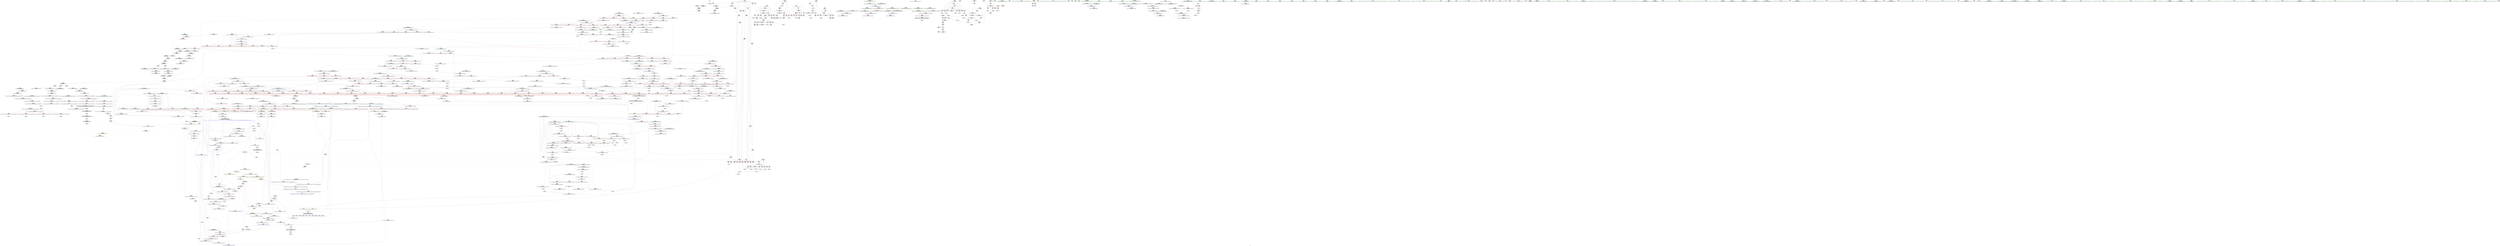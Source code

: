 digraph "SVFG" {
	label="SVFG";

	Node0x55a1cc42b090 [shape=record,color=grey,label="{NodeID: 0\nNullPtr}"];
	Node0x55a1cc42b090 -> Node0x55a1cc4858a0[style=solid];
	Node0x55a1cc4965f0 [shape=record,color=blue,label="{NodeID: 775\n1265\<--1261\n__last.addr\<--__last\n_ZSt13move_backwardIPxS0_ET0_T_S2_S1_\n}"];
	Node0x55a1cc4965f0 -> Node0x55a1cc4a5810[style=dashed];
	Node0x55a1cc48d2b0 [shape=record,color=red,label="{NodeID: 443\n593\<--569\n\<--__first.addr\n_ZSt13__heap_selectIPxN9__gnu_cxx5__ops15_Iter_less_iterEEvT_S4_S4_T0_\n|{<s0>26}}"];
	Node0x55a1cc48d2b0:s0 -> Node0x55a1cc58ef10[style=solid,color=red];
	Node0x55a1cc4d2e60 [shape=record,color=grey,label="{NodeID: 1218\n84 = cmp(82, 83, )\n}"];
	Node0x55a1cc480d10 [shape=record,color=green,label="{NodeID: 111\n652\<--653\n__comp.addr\<--__comp.addr_field_insensitive\n_ZSt11__make_heapIPxN9__gnu_cxx5__ops15_Iter_less_iterEEvT_S4_RT0_\n}"];
	Node0x55a1cc480d10 -> Node0x55a1cc49e310[style=solid];
	Node0x55a1cc480d10 -> Node0x55a1cc4aa3a0[style=solid];
	Node0x55a1cc4a2a90 [shape=record,color=red,label="{NodeID: 554\n1045\<--1002\n\<--__a.addr\n_ZSt22__move_median_to_firstIPxN9__gnu_cxx5__ops15_Iter_less_iterEEvT_S4_S4_S4_T0_\n|{<s0>53}}"];
	Node0x55a1cc4a2a90:s0 -> Node0x55a1cc597120[style=solid,color=red];
	Node0x55a1cc485b40 [shape=record,color=black,label="{NodeID: 222\n70\<--69\nidxprom2\<--\n_Z4Workv\n}"];
	Node0x55a1cc594b90 [shape=record,color=black,label="{NodeID: 1772\n1129 = PHI(1122, )\n0th arg _ZSt4swapIxENSt9enable_ifIXsr6__and_ISt6__not_ISt15__is_tuple_likeIT_EESt21is_move_constructibleIS3_ESt18is_move_assignableIS3_EEE5valueEvE4typeERS3_SC_ }"];
	Node0x55a1cc594b90 -> Node0x55a1cc4ad120[style=solid];
	Node0x55a1cc4a84c0 [shape=record,color=blue,label="{NodeID: 665\n38\<--209\ni\<--inc74\n_Z4Workv\n}"];
	Node0x55a1cc4a84c0 -> Node0x55a1cc494a50[style=dashed];
	Node0x55a1cc4a84c0 -> Node0x55a1cc494b20[style=dashed];
	Node0x55a1cc4a84c0 -> Node0x55a1cc494bf0[style=dashed];
	Node0x55a1cc4a84c0 -> Node0x55a1cc494cc0[style=dashed];
	Node0x55a1cc4a84c0 -> Node0x55a1cc4a84c0[style=dashed];
	Node0x55a1cc4a84c0 -> Node0x55a1cc513fd0[style=dashed];
	Node0x55a1cc4936d0 [shape=record,color=red,label="{NodeID: 333\n83\<--8\n\<--N\n_Z4Workv\n}"];
	Node0x55a1cc4936d0 -> Node0x55a1cc4d2e60[style=solid];
	Node0x55a1cc4294d0 [shape=record,color=green,label="{NodeID: 1\n9\<--1\n\<--dummyObj\nCan only get source location for instruction, argument, global var or function.}"];
	Node0x55a1cc4966c0 [shape=record,color=blue,label="{NodeID: 776\n1267\<--1262\n__result.addr\<--__result\n_ZSt13move_backwardIPxS0_ET0_T_S2_S1_\n}"];
	Node0x55a1cc4966c0 -> Node0x55a1cc4a58e0[style=dashed];
	Node0x55a1cc48d380 [shape=record,color=red,label="{NodeID: 444\n598\<--569\n\<--__first.addr\n_ZSt13__heap_selectIPxN9__gnu_cxx5__ops15_Iter_less_iterEEvT_S4_S4_T0_\n|{<s0>27}}"];
	Node0x55a1cc48d380:s0 -> Node0x55a1cc5974c0[style=solid,color=red];
	Node0x55a1cc4d2fe0 [shape=record,color=grey,label="{NodeID: 1219\n110 = cmp(108, 109, )\n}"];
	Node0x55a1cc480de0 [shape=record,color=green,label="{NodeID: 112\n654\<--655\n__len\<--__len_field_insensitive\n_ZSt11__make_heapIPxN9__gnu_cxx5__ops15_Iter_less_iterEEvT_S4_RT0_\n}"];
	Node0x55a1cc480de0 -> Node0x55a1cc49e3e0[style=solid];
	Node0x55a1cc480de0 -> Node0x55a1cc49e4b0[style=solid];
	Node0x55a1cc480de0 -> Node0x55a1cc4aa470[style=solid];
	Node0x55a1cc4a2b60 [shape=record,color=red,label="{NodeID: 555\n1013\<--1004\n\<--__b.addr\n_ZSt22__move_median_to_firstIPxN9__gnu_cxx5__ops15_Iter_less_iterEEvT_S4_S4_S4_T0_\n|{<s0>46}}"];
	Node0x55a1cc4a2b60:s0 -> Node0x55a1cc58ef10[style=solid,color=red];
	Node0x55a1cc485c10 [shape=record,color=black,label="{NodeID: 223\n95\<--94\nidxprom12\<--\n_Z4Workv\n}"];
	Node0x55a1cc594ca0 [shape=record,color=black,label="{NodeID: 1773\n1130 = PHI(1123, )\n1st arg _ZSt4swapIxENSt9enable_ifIXsr6__and_ISt6__not_ISt15__is_tuple_likeIT_EESt21is_move_constructibleIS3_ESt18is_move_assignableIS3_EEE5valueEvE4typeERS3_SC_ }"];
	Node0x55a1cc594ca0 -> Node0x55a1cc4ad1f0[style=solid];
	Node0x55a1cc4a8590 [shape=record,color=blue,label="{NodeID: 666\n30\<--212\nretval\<--\n_Z4Workv\n}"];
	Node0x55a1cc4a8590 -> Node0x55a1cc512bd0[style=dashed];
	Node0x55a1cc4937a0 [shape=record,color=red,label="{NodeID: 334\n91\<--8\n\<--N\n_Z4Workv\n}"];
	Node0x55a1cc4937a0 -> Node0x55a1cc4d3160[style=solid];
	Node0x55a1cc47d4c0 [shape=record,color=green,label="{NodeID: 2\n11\<--1\n.str\<--dummyObj\nGlob }"];
	Node0x55a1cc496790 [shape=record,color=blue,label="{NodeID: 777\n1287\<--1284\n__last.addr\<--__last\n_ZSt25__unguarded_linear_insertIPxN9__gnu_cxx5__ops14_Val_less_iterEEvT_T0_\n}"];
	Node0x55a1cc496790 -> Node0x55a1cc4a59b0[style=dashed];
	Node0x55a1cc496790 -> Node0x55a1cc4a5a80[style=dashed];
	Node0x55a1cc496790 -> Node0x55a1cc5094b0[style=dashed];
	Node0x55a1cc48d450 [shape=record,color=red,label="{NodeID: 445\n581\<--571\n\<--__middle.addr\n_ZSt13__heap_selectIPxN9__gnu_cxx5__ops15_Iter_less_iterEEvT_S4_S4_T0_\n|{<s0>25}}"];
	Node0x55a1cc48d450:s0 -> Node0x55a1cc5942c0[style=solid,color=red];
	Node0x55a1cc4d3160 [shape=record,color=grey,label="{NodeID: 1220\n92 = cmp(90, 91, )\n}"];
	Node0x55a1cc480eb0 [shape=record,color=green,label="{NodeID: 113\n656\<--657\n__parent\<--__parent_field_insensitive\n_ZSt11__make_heapIPxN9__gnu_cxx5__ops15_Iter_less_iterEEvT_S4_RT0_\n}"];
	Node0x55a1cc480eb0 -> Node0x55a1cc49e580[style=solid];
	Node0x55a1cc480eb0 -> Node0x55a1cc49e650[style=solid];
	Node0x55a1cc480eb0 -> Node0x55a1cc49e720[style=solid];
	Node0x55a1cc480eb0 -> Node0x55a1cc49e7f0[style=solid];
	Node0x55a1cc480eb0 -> Node0x55a1cc4aa540[style=solid];
	Node0x55a1cc480eb0 -> Node0x55a1cc4aa6e0[style=solid];
	Node0x55a1cc53ea80 [shape=record,color=yellow,style=double,label="{NodeID: 1663\n2V_2 = CSCHI(MR_2V_1)\npts\{7 \}\nCS[]|{<s0>24}}"];
	Node0x55a1cc53ea80:s0 -> Node0x55a1cc50a3b0[style=dashed,color=red];
	Node0x55a1cc4a2c30 [shape=record,color=red,label="{NodeID: 556\n1016\<--1004\n\<--__b.addr\n_ZSt22__move_median_to_firstIPxN9__gnu_cxx5__ops15_Iter_less_iterEEvT_S4_S4_S4_T0_\n|{<s0>47}}"];
	Node0x55a1cc4a2c30:s0 -> Node0x55a1cc5855a0[style=solid,color=red];
	Node0x55a1cc485ce0 [shape=record,color=black,label="{NodeID: 224\n99\<--98\nidxprom14\<--\n_Z4Workv\n}"];
	Node0x55a1cc594db0 [shape=record,color=black,label="{NodeID: 1774\n1284 = PHI(1210, 1250, )\n0th arg _ZSt25__unguarded_linear_insertIPxN9__gnu_cxx5__ops14_Val_less_iterEEvT_T0_ }"];
	Node0x55a1cc594db0 -> Node0x55a1cc496790[style=solid];
	Node0x55a1cc4a8660 [shape=record,color=blue,label="{NodeID: 667\n220\<--9\nretval\<--\nmain\n}"];
	Node0x55a1cc493870 [shape=record,color=red,label="{NodeID: 335\n161\<--8\n\<--N\n_Z4Workv\n}"];
	Node0x55a1cc493870 -> Node0x55a1cc4d14e0[style=solid];
	Node0x55a1cc47d800 [shape=record,color=green,label="{NodeID: 3\n13\<--1\n.str.1\<--dummyObj\nGlob }"];
	Node0x55a1cc496860 [shape=record,color=blue,label="{NodeID: 778\n1289\<--1296\n__val\<--\n_ZSt25__unguarded_linear_insertIPxN9__gnu_cxx5__ops14_Val_less_iterEEvT_T0_\n|{|<s2>76}}"];
	Node0x55a1cc496860 -> Node0x55a1cc4a61d0[style=dashed];
	Node0x55a1cc496860 -> Node0x55a1cc4a62a0[style=dashed];
	Node0x55a1cc496860:s2 -> Node0x55a1cc5211d0[style=dashed,color=red];
	Node0x55a1cc48d520 [shape=record,color=red,label="{NodeID: 446\n585\<--571\n\<--__middle.addr\n_ZSt13__heap_selectIPxN9__gnu_cxx5__ops15_Iter_less_iterEEvT_S4_S4_T0_\n}"];
	Node0x55a1cc48d520 -> Node0x55a1cc4a9d20[style=solid];
	Node0x55a1cc4d32e0 [shape=record,color=grey,label="{NodeID: 1221\n257 = cmp(255, 256, )\n}"];
	Node0x55a1cc480f80 [shape=record,color=green,label="{NodeID: 114\n658\<--659\n__value\<--__value_field_insensitive\n_ZSt11__make_heapIPxN9__gnu_cxx5__ops15_Iter_less_iterEEvT_S4_RT0_\n|{|<s1>30}}"];
	Node0x55a1cc480f80 -> Node0x55a1cc4aa610[style=solid];
	Node0x55a1cc480f80:s1 -> Node0x55a1cc5952c0[style=solid,color=red];
	Node0x55a1cc53ebe0 [shape=record,color=yellow,style=double,label="{NodeID: 1664\n2V_2 = CSCHI(MR_2V_1)\npts\{7 \}\nCS[]|{<s0>22}}"];
	Node0x55a1cc53ebe0:s0 -> Node0x55a1cc510dd0[style=dashed,color=red];
	Node0x55a1cc4a2d00 [shape=record,color=red,label="{NodeID: 557\n1021\<--1004\n\<--__b.addr\n_ZSt22__move_median_to_firstIPxN9__gnu_cxx5__ops15_Iter_less_iterEEvT_S4_S4_S4_T0_\n|{<s0>48}}"];
	Node0x55a1cc4a2d00:s0 -> Node0x55a1cc597120[style=solid,color=red];
	Node0x55a1cc485db0 [shape=record,color=black,label="{NodeID: 225\n106\<--105\nidxprom19\<--\n_Z4Workv\n}"];
	Node0x55a1cc594f90 [shape=record,color=black,label="{NodeID: 1775\n612 = PHI(513, )\n0th arg _ZSt11__sort_heapIPxN9__gnu_cxx5__ops15_Iter_less_iterEEvT_S4_RT0_ }"];
	Node0x55a1cc594f90 -> Node0x55a1cc4a9ec0[style=solid];
	Node0x55a1cc4a8730 [shape=record,color=blue,label="{NodeID: 668\n224\<--9\nicase\<--\nmain\n}"];
	Node0x55a1cc4a8730 -> Node0x55a1cc51c6d0[style=dashed];
	Node0x55a1cc525b80 [shape=record,color=yellow,style=double,label="{NodeID: 1443\n2V_1 = ENCHI(MR_2V_0)\npts\{7 \}\nFun[_ZSt27__unguarded_partition_pivotIPxN9__gnu_cxx5__ops15_Iter_less_iterEET_S4_S4_T0_]|{<s0>23}}"];
	Node0x55a1cc525b80:s0 -> Node0x55a1cc51f460[style=dashed,color=red];
	Node0x55a1cc493940 [shape=record,color=red,label="{NodeID: 336\n256\<--8\n\<--N\nmain\n}"];
	Node0x55a1cc493940 -> Node0x55a1cc4d32e0[style=solid];
	Node0x55a1cc47d8c0 [shape=record,color=green,label="{NodeID: 4\n15\<--1\nstdin\<--dummyObj\nGlob }"];
	Node0x55a1cc496930 [shape=record,color=blue,label="{NodeID: 779\n1291\<--1298\n__next\<--\n_ZSt25__unguarded_linear_insertIPxN9__gnu_cxx5__ops14_Val_less_iterEEvT_T0_\n}"];
	Node0x55a1cc496930 -> Node0x55a1cc4a5cf0[style=dashed];
	Node0x55a1cc496930 -> Node0x55a1cc496a00[style=dashed];
	Node0x55a1cc48d5f0 [shape=record,color=red,label="{NodeID: 447\n599\<--571\n\<--__middle.addr\n_ZSt13__heap_selectIPxN9__gnu_cxx5__ops15_Iter_less_iterEEvT_S4_S4_T0_\n|{<s0>27}}"];
	Node0x55a1cc48d5f0:s0 -> Node0x55a1cc597610[style=solid,color=red];
	Node0x55a1cc4ff2a0 [shape=record,color=black,label="{NodeID: 1222\nMR_217V_3 = PHI(MR_217V_4, MR_217V_2, )\npts\{1234 \}\n}"];
	Node0x55a1cc4ff2a0 -> Node0x55a1cc4a54d0[style=dashed];
	Node0x55a1cc4ff2a0 -> Node0x55a1cc4a55a0[style=dashed];
	Node0x55a1cc4ff2a0 -> Node0x55a1cc4a5670[style=dashed];
	Node0x55a1cc4ff2a0 -> Node0x55a1cc496450[style=dashed];
	Node0x55a1cc4861f0 [shape=record,color=green,label="{NodeID: 115\n660\<--661\nagg.tmp\<--agg.tmp_field_insensitive\n_ZSt11__make_heapIPxN9__gnu_cxx5__ops15_Iter_less_iterEEvT_S4_RT0_\n}"];
	Node0x55a1cc53ed40 [shape=record,color=yellow,style=double,label="{NodeID: 1665\n2V_3 = CSCHI(MR_2V_2)\npts\{7 \}\nCS[]|{<s0>14}}"];
	Node0x55a1cc53ed40:s0 -> Node0x55a1cc515dd0[style=dashed,color=blue];
	Node0x55a1cc4a2dd0 [shape=record,color=red,label="{NodeID: 558\n1048\<--1004\n\<--__b.addr\n_ZSt22__move_median_to_firstIPxN9__gnu_cxx5__ops15_Iter_less_iterEEvT_S4_S4_S4_T0_\n|{<s0>54}}"];
	Node0x55a1cc4a2dd0:s0 -> Node0x55a1cc5855a0[style=solid,color=red];
	Node0x55a1cc51f180 [shape=record,color=yellow,style=double,label="{NodeID: 1333\n107V_1 = ENCHI(MR_107V_0)\npts\{746 795 920 1136 1168 1290 \}\nFun[_ZSt11__make_heapIPxN9__gnu_cxx5__ops15_Iter_less_iterEEvT_S4_RT0_]}"];
	Node0x55a1cc51f180 -> Node0x55a1cc49e8c0[style=dashed];
	Node0x55a1cc51f180 -> Node0x55a1cc49e990[style=dashed];
	Node0x55a1cc485e80 [shape=record,color=black,label="{NodeID: 226\n114\<--113\nidxprom24\<--\n_Z4Workv\n}"];
	Node0x55a1cc5950a0 [shape=record,color=black,label="{NodeID: 1776\n613 = PHI(514, )\n1st arg _ZSt11__sort_heapIPxN9__gnu_cxx5__ops15_Iter_less_iterEEvT_S4_RT0_ }"];
	Node0x55a1cc5950a0 -> Node0x55a1cc4a9f90[style=solid];
	Node0x55a1cc4a8800 [shape=record,color=blue,label="{NodeID: 669\n226\<--9\ni\<--\nmain\n}"];
	Node0x55a1cc4a8800 -> Node0x55a1cc48a870[style=dashed];
	Node0x55a1cc4a8800 -> Node0x55a1cc48a940[style=dashed];
	Node0x55a1cc4a8800 -> Node0x55a1cc48aa10[style=dashed];
	Node0x55a1cc4a8800 -> Node0x55a1cc4a88d0[style=dashed];
	Node0x55a1cc4a8800 -> Node0x55a1cc51bcd0[style=dashed];
	Node0x55a1cc493a10 [shape=record,color=red,label="{NodeID: 337\n269\<--8\n\<--N\nmain\n}"];
	Node0x55a1cc493a10 -> Node0x55a1cc48e800[style=solid];
	Node0x55a1cc47d980 [shape=record,color=green,label="{NodeID: 5\n16\<--1\n.str.2\<--dummyObj\nGlob }"];
	Node0x55a1cc496a00 [shape=record,color=blue,label="{NodeID: 780\n1291\<--1301\n__next\<--incdec.ptr\n_ZSt25__unguarded_linear_insertIPxN9__gnu_cxx5__ops14_Val_less_iterEEvT_T0_\n}"];
	Node0x55a1cc496a00 -> Node0x55a1cc5099b0[style=dashed];
	Node0x55a1cc48d6c0 [shape=record,color=red,label="{NodeID: 448\n589\<--573\n\<--__last.addr\n_ZSt13__heap_selectIPxN9__gnu_cxx5__ops15_Iter_less_iterEEvT_S4_S4_T0_\n}"];
	Node0x55a1cc48d6c0 -> Node0x55a1cc4d2260[style=solid];
	Node0x55a1cc4ff390 [shape=record,color=black,label="{NodeID: 1223\nMR_2V_2 = PHI(MR_2V_3, MR_2V_1, )\npts\{7 \}\n|{<s0>19|<s1>71|<s2>71}}"];
	Node0x55a1cc4ff390:s0 -> Node0x55a1cc5062b0[style=dashed,color=blue];
	Node0x55a1cc4ff390:s1 -> Node0x55a1cc4a6100[style=dashed,color=red];
	Node0x55a1cc4ff390:s2 -> Node0x55a1cc508fb0[style=dashed,color=red];
	Node0x55a1cc4862c0 [shape=record,color=green,label="{NodeID: 116\n690\<--691\n_ZSt4moveIRxEONSt16remove_referenceIT_E4typeEOS2_\<--_ZSt4moveIRxEONSt16remove_referenceIT_E4typeEOS2__field_insensitive\n}"];
	Node0x55a1cc53eea0 [shape=record,color=yellow,style=double,label="{NodeID: 1666\n2V_6 = CSCHI(MR_2V_5)\npts\{7 \}\nCS[]|{<s0>31|<s1>31|<s2>35}}"];
	Node0x55a1cc53eea0:s0 -> Node0x55a1cc5049b0[style=dashed,color=blue];
	Node0x55a1cc53eea0:s1 -> Node0x55a1cc5185d0[style=dashed,color=blue];
	Node0x55a1cc53eea0:s2 -> Node0x55a1cc540600[style=dashed,color=blue];
	Node0x55a1cc4a2ea0 [shape=record,color=red,label="{NodeID: 559\n1057\<--1004\n\<--__b.addr\n_ZSt22__move_median_to_firstIPxN9__gnu_cxx5__ops15_Iter_less_iterEEvT_S4_S4_S4_T0_\n|{<s0>56}}"];
	Node0x55a1cc4a2ea0:s0 -> Node0x55a1cc597120[style=solid,color=red];
	Node0x55a1cc485f50 [shape=record,color=black,label="{NodeID: 227\n122\<--121\nidxprom29\<--\n_Z4Workv\n}"];
	Node0x55a1cc5951b0 [shape=record,color=black,label="{NodeID: 1777\n614 = PHI(494, )\n2nd arg _ZSt11__sort_heapIPxN9__gnu_cxx5__ops15_Iter_less_iterEEvT_S4_RT0_ }"];
	Node0x55a1cc5951b0 -> Node0x55a1cc4aa060[style=solid];
	Node0x55a1cc4a88d0 [shape=record,color=blue,label="{NodeID: 670\n226\<--266\ni\<--inc\nmain\n}"];
	Node0x55a1cc4a88d0 -> Node0x55a1cc48a870[style=dashed];
	Node0x55a1cc4a88d0 -> Node0x55a1cc48a940[style=dashed];
	Node0x55a1cc4a88d0 -> Node0x55a1cc48aa10[style=dashed];
	Node0x55a1cc4a88d0 -> Node0x55a1cc4a88d0[style=dashed];
	Node0x55a1cc4a88d0 -> Node0x55a1cc51bcd0[style=dashed];
	Node0x55a1cc493ae0 [shape=record,color=red,label="{NodeID: 338\n231\<--15\n\<--stdin\nmain\n}"];
	Node0x55a1cc493ae0 -> Node0x55a1cc48e590[style=solid];
	Node0x55a1cc47e1f0 [shape=record,color=green,label="{NodeID: 6\n18\<--1\n.str.3\<--dummyObj\nGlob }"];
	Node0x55a1cc496ad0 [shape=record,color=blue,label="{NodeID: 781\n1312\<--1311\n\<--\n_ZSt25__unguarded_linear_insertIPxN9__gnu_cxx5__ops14_Val_less_iterEEvT_T0_\n}"];
	Node0x55a1cc496ad0 -> Node0x55a1cc508fb0[style=dashed];
	Node0x55a1cc48d790 [shape=record,color=red,label="{NodeID: 449\n588\<--575\n\<--__i\n_ZSt13__heap_selectIPxN9__gnu_cxx5__ops15_Iter_less_iterEEvT_S4_S4_T0_\n}"];
	Node0x55a1cc48d790 -> Node0x55a1cc4d2260[style=solid];
	Node0x55a1cc4863c0 [shape=record,color=green,label="{NodeID: 117\n701\<--702\n_ZSt13__adjust_heapIPxlxN9__gnu_cxx5__ops15_Iter_less_iterEEvT_T0_S5_T1_T2_\<--_ZSt13__adjust_heapIPxlxN9__gnu_cxx5__ops15_Iter_less_iterEEvT_T0_S5_T1_T2__field_insensitive\n}"];
	Node0x55a1cc53f000 [shape=record,color=yellow,style=double,label="{NodeID: 1667\n2V_3 = CSCHI(MR_2V_2)\npts\{7 \}\nCS[]|{<s0>7|<s1>7|<s2>7}}"];
	Node0x55a1cc53f000:s0 -> Node0x55a1cc4959c0[style=dashed,color=red];
	Node0x55a1cc53f000:s1 -> Node0x55a1cc4a7890[style=dashed,color=red];
	Node0x55a1cc53f000:s2 -> Node0x55a1cc5126d0[style=dashed,color=red];
	Node0x55a1cc4a2f70 [shape=record,color=red,label="{NodeID: 560\n1017\<--1006\n\<--__c.addr\n_ZSt22__move_median_to_firstIPxN9__gnu_cxx5__ops15_Iter_less_iterEEvT_S4_S4_S4_T0_\n|{<s0>47}}"];
	Node0x55a1cc4a2f70:s0 -> Node0x55a1cc58ef10[style=solid,color=red];
	Node0x55a1cc51f460 [shape=record,color=yellow,style=double,label="{NodeID: 1335\n2V_1 = ENCHI(MR_2V_0)\npts\{7 \}\nFun[_ZSt22__move_median_to_firstIPxN9__gnu_cxx5__ops15_Iter_less_iterEEvT_S4_S4_S4_T0_]|{<s0>46|<s1>47|<s2>48|<s3>49|<s4>50|<s5>51|<s6>52|<s7>53|<s8>54|<s9>55|<s10>56}}"];
	Node0x55a1cc51f460:s0 -> Node0x55a1cc526200[style=dashed,color=red];
	Node0x55a1cc51f460:s1 -> Node0x55a1cc526200[style=dashed,color=red];
	Node0x55a1cc51f460:s2 -> Node0x55a1cc522950[style=dashed,color=red];
	Node0x55a1cc51f460:s3 -> Node0x55a1cc526200[style=dashed,color=red];
	Node0x55a1cc51f460:s4 -> Node0x55a1cc522950[style=dashed,color=red];
	Node0x55a1cc51f460:s5 -> Node0x55a1cc522950[style=dashed,color=red];
	Node0x55a1cc51f460:s6 -> Node0x55a1cc526200[style=dashed,color=red];
	Node0x55a1cc51f460:s7 -> Node0x55a1cc522950[style=dashed,color=red];
	Node0x55a1cc51f460:s8 -> Node0x55a1cc526200[style=dashed,color=red];
	Node0x55a1cc51f460:s9 -> Node0x55a1cc522950[style=dashed,color=red];
	Node0x55a1cc51f460:s10 -> Node0x55a1cc522950[style=dashed,color=red];
	Node0x55a1cc486020 [shape=record,color=black,label="{NodeID: 228\n130\<--129\nidxprom32\<--\n_Z4Workv\n}"];
	Node0x55a1cc5952c0 [shape=record,color=black,label="{NodeID: 1778\n775 = PHI(688, 658, 753, 757, 745, 838, 865, 794, 952, 919, 1139, 1143, 1135, 1194, 1167, 1294, 1309, 1289, )\n0th arg _ZSt4moveIRxEONSt16remove_referenceIT_E4typeEOS2_ }"];
	Node0x55a1cc5952c0 -> Node0x55a1cc4aaf00[style=solid];
	Node0x55a1cc4a89a0 [shape=record,color=blue,label="{NodeID: 671\n228\<--277\nans\<--call8\nmain\n}"];
	Node0x55a1cc4a89a0 -> Node0x55a1cc48aae0[style=dashed];
	Node0x55a1cc4a89a0 -> Node0x55a1cc51c1d0[style=dashed];
	Node0x55a1cc493bb0 [shape=record,color=red,label="{NodeID: 339\n237\<--20\n\<--stdout\nmain\n}"];
	Node0x55a1cc493bb0 -> Node0x55a1cc48e660[style=solid];
	Node0x55a1cc47e280 [shape=record,color=green,label="{NodeID: 7\n20\<--1\nstdout\<--dummyObj\nGlob }"];
	Node0x55a1cc496ba0 [shape=record,color=blue,label="{NodeID: 782\n1287\<--1314\n__last.addr\<--\n_ZSt25__unguarded_linear_insertIPxN9__gnu_cxx5__ops14_Val_less_iterEEvT_T0_\n}"];
	Node0x55a1cc496ba0 -> Node0x55a1cc5094b0[style=dashed];
	Node0x55a1cc48d860 [shape=record,color=red,label="{NodeID: 450\n592\<--575\n\<--__i\n_ZSt13__heap_selectIPxN9__gnu_cxx5__ops15_Iter_less_iterEEvT_S4_S4_T0_\n|{<s0>26}}"];
	Node0x55a1cc48d860:s0 -> Node0x55a1cc5855a0[style=solid,color=red];
	Node0x55a1cc4864c0 [shape=record,color=green,label="{NodeID: 118\n716\<--717\nthis.addr\<--this.addr_field_insensitive\n_ZNK9__gnu_cxx5__ops15_Iter_less_iterclIPxS3_EEbT_T0_\n}"];
	Node0x55a1cc4864c0 -> Node0x55a1cc49ea60[style=solid];
	Node0x55a1cc4864c0 -> Node0x55a1cc4aa7b0[style=solid];
	Node0x55a1cc4a3040 [shape=record,color=red,label="{NodeID: 561\n1027\<--1006\n\<--__c.addr\n_ZSt22__move_median_to_firstIPxN9__gnu_cxx5__ops15_Iter_less_iterEEvT_S4_S4_S4_T0_\n|{<s0>49}}"];
	Node0x55a1cc4a3040:s0 -> Node0x55a1cc58ef10[style=solid,color=red];
	Node0x55a1cc4860f0 [shape=record,color=black,label="{NodeID: 229\n165\<--164\nidxprom49\<--\n_Z4Workv\n}"];
	Node0x55a1cc5961d0 [shape=record,color=black,label="{NodeID: 1779\n564 = PHI(507, )\n0th arg _ZSt13__heap_selectIPxN9__gnu_cxx5__ops15_Iter_less_iterEEvT_S4_S4_T0_ }"];
	Node0x55a1cc5961d0 -> Node0x55a1cc4a9ab0[style=solid];
	Node0x55a1cc4a8a70 [shape=record,color=blue,label="{NodeID: 672\n224\<--288\nicase\<--inc11\nmain\n}"];
	Node0x55a1cc4a8a70 -> Node0x55a1cc51c6d0[style=dashed];
	Node0x55a1cc493c80 [shape=record,color=red,label="{NodeID: 340\n215\<--30\n\<--retval\n_Z4Workv\n}"];
	Node0x55a1cc493c80 -> Node0x55a1cc48e4c0[style=solid];
	Node0x55a1cc47e310 [shape=record,color=green,label="{NodeID: 8\n21\<--1\n.str.4\<--dummyObj\nGlob }"];
	Node0x55a1cc496c70 [shape=record,color=blue,label="{NodeID: 783\n1291\<--1317\n__next\<--incdec.ptr3\n_ZSt25__unguarded_linear_insertIPxN9__gnu_cxx5__ops14_Val_less_iterEEvT_T0_\n}"];
	Node0x55a1cc496c70 -> Node0x55a1cc5099b0[style=dashed];
	Node0x55a1cc48d930 [shape=record,color=red,label="{NodeID: 451\n600\<--575\n\<--__i\n_ZSt13__heap_selectIPxN9__gnu_cxx5__ops15_Iter_less_iterEEvT_S4_S4_T0_\n|{<s0>27}}"];
	Node0x55a1cc48d930:s0 -> Node0x55a1cc597760[style=solid,color=red];
	Node0x55a1cc486590 [shape=record,color=green,label="{NodeID: 119\n718\<--719\n__it1.addr\<--__it1.addr_field_insensitive\n_ZNK9__gnu_cxx5__ops15_Iter_less_iterclIPxS3_EEbT_T0_\n}"];
	Node0x55a1cc486590 -> Node0x55a1cc49eb30[style=solid];
	Node0x55a1cc486590 -> Node0x55a1cc4aa880[style=solid];
	Node0x55a1cc53f2c0 [shape=record,color=yellow,style=double,label="{NodeID: 1669\n2V_2 = CSCHI(MR_2V_1)\npts\{7 \}\nCS[]|{<s0>6}}"];
	Node0x55a1cc53f2c0:s0 -> Node0x55a1cc53f000[style=dashed,color=blue];
	Node0x55a1cc4a3110 [shape=record,color=red,label="{NodeID: 562\n1031\<--1006\n\<--__c.addr\n_ZSt22__move_median_to_firstIPxN9__gnu_cxx5__ops15_Iter_less_iterEEvT_S4_S4_S4_T0_\n|{<s0>50}}"];
	Node0x55a1cc4a3110:s0 -> Node0x55a1cc597120[style=solid,color=red];
	Node0x55a1cc48e320 [shape=record,color=black,label="{NodeID: 230\n175\<--174\nidxprom55\<--\n_Z4Workv\n}"];
	Node0x55a1cc5962e0 [shape=record,color=black,label="{NodeID: 1780\n565 = PHI(508, )\n1st arg _ZSt13__heap_selectIPxN9__gnu_cxx5__ops15_Iter_less_iterEEvT_S4_S4_T0_ }"];
	Node0x55a1cc5962e0 -> Node0x55a1cc4a9b80[style=solid];
	Node0x55a1cc4a8b40 [shape=record,color=blue,label="{NodeID: 673\n302\<--300\n__first.addr\<--__first\n_ZSt4sortIPxEvT_S1_\n}"];
	Node0x55a1cc4a8b40 -> Node0x55a1cc48abb0[style=dashed];
	Node0x55a1cc493d50 [shape=record,color=red,label="{NodeID: 341\n73\<--32\n\<--last\n_Z4Workv\n}"];
	Node0x55a1cc493d50 -> Node0x55a1cc4d08e0[style=solid];
	Node0x55a1cc47e3a0 [shape=record,color=green,label="{NodeID: 9\n23\<--1\n.str.5\<--dummyObj\nGlob }"];
	Node0x55a1cc496d40 [shape=record,color=blue,label="{NodeID: 784\n1322\<--1321\n\<--\n_ZSt25__unguarded_linear_insertIPxN9__gnu_cxx5__ops14_Val_less_iterEEvT_T0_\n|{<s0>69|<s1>71}}"];
	Node0x55a1cc496d40:s0 -> Node0x55a1cc51add0[style=dashed,color=blue];
	Node0x55a1cc496d40:s1 -> Node0x55a1cc4ff390[style=dashed,color=blue];
	Node0x55a1cc48da00 [shape=record,color=red,label="{NodeID: 452\n606\<--575\n\<--__i\n_ZSt13__heap_selectIPxN9__gnu_cxx5__ops15_Iter_less_iterEEvT_S4_S4_T0_\n}"];
	Node0x55a1cc48da00 -> Node0x55a1cc491cd0[style=solid];
	Node0x55a1cc486660 [shape=record,color=green,label="{NodeID: 120\n720\<--721\n__it2.addr\<--__it2.addr_field_insensitive\n_ZNK9__gnu_cxx5__ops15_Iter_less_iterclIPxS3_EEbT_T0_\n}"];
	Node0x55a1cc486660 -> Node0x55a1cc49ec00[style=solid];
	Node0x55a1cc486660 -> Node0x55a1cc4aa950[style=solid];
	Node0x55a1cc53f420 [shape=record,color=yellow,style=double,label="{NodeID: 1670\n2V_2 = CSCHI(MR_2V_1)\npts\{7 \}\nCS[]|{<s0>13}}"];
	Node0x55a1cc53f420:s0 -> Node0x55a1cc524d70[style=dashed,color=red];
	Node0x55a1cc4a31e0 [shape=record,color=red,label="{NodeID: 563\n1041\<--1006\n\<--__c.addr\n_ZSt22__move_median_to_firstIPxN9__gnu_cxx5__ops15_Iter_less_iterEEvT_S4_S4_S4_T0_\n|{<s0>52}}"];
	Node0x55a1cc4a31e0:s0 -> Node0x55a1cc58ef10[style=solid,color=red];
	Node0x55a1cc48e3f0 [shape=record,color=black,label="{NodeID: 231\n202\<--201\nidxprom70\<--\n_Z4Workv\n}"];
	Node0x55a1cc5963f0 [shape=record,color=black,label="{NodeID: 1781\n566 = PHI(509, )\n2nd arg _ZSt13__heap_selectIPxN9__gnu_cxx5__ops15_Iter_less_iterEEvT_S4_S4_T0_ }"];
	Node0x55a1cc5963f0 -> Node0x55a1cc4a9c50[style=solid];
	Node0x55a1cc4a8c10 [shape=record,color=blue,label="{NodeID: 674\n304\<--301\n__last.addr\<--__last\n_ZSt4sortIPxEvT_S1_\n}"];
	Node0x55a1cc4a8c10 -> Node0x55a1cc48ac80[style=dashed];
	Node0x55a1cc493e20 [shape=record,color=red,label="{NodeID: 342\n109\<--32\n\<--last\n_Z4Workv\n}"];
	Node0x55a1cc493e20 -> Node0x55a1cc4d2fe0[style=solid];
	Node0x55a1cc47e4a0 [shape=record,color=green,label="{NodeID: 10\n25\<--1\n.str.6\<--dummyObj\nGlob }"];
	Node0x55a1cc496e10 [shape=record,color=blue,label="{NodeID: 785\n1335\<--1332\n__first.addr\<--__first\n_ZSt23__copy_move_backward_a2ILb1EPxS0_ET1_T0_S2_S1_\n}"];
	Node0x55a1cc496e10 -> Node0x55a1cc4a6370[style=dashed];
	Node0x55a1cc48dad0 [shape=record,color=red,label="{NodeID: 453\n626\<--615\n\<--__first.addr\n_ZSt11__sort_heapIPxN9__gnu_cxx5__ops15_Iter_less_iterEEvT_S4_RT0_\n}"];
	Node0x55a1cc48dad0 -> Node0x55a1cc48f360[style=solid];
	Node0x55a1cc486730 [shape=record,color=green,label="{NodeID: 121\n737\<--738\n__first.addr\<--__first.addr_field_insensitive\n_ZSt10__pop_heapIPxN9__gnu_cxx5__ops15_Iter_less_iterEEvT_S4_S4_RT0_\n}"];
	Node0x55a1cc486730 -> Node0x55a1cc49ee70[style=solid];
	Node0x55a1cc486730 -> Node0x55a1cc49ef40[style=solid];
	Node0x55a1cc486730 -> Node0x55a1cc49f010[style=solid];
	Node0x55a1cc486730 -> Node0x55a1cc4aaa20[style=solid];
	Node0x55a1cc4a32b0 [shape=record,color=red,label="{NodeID: 564\n1049\<--1006\n\<--__c.addr\n_ZSt22__move_median_to_firstIPxN9__gnu_cxx5__ops15_Iter_less_iterEEvT_S4_S4_S4_T0_\n|{<s0>54}}"];
	Node0x55a1cc4a32b0:s0 -> Node0x55a1cc58ef10[style=solid,color=red];
	Node0x55a1cc48e4c0 [shape=record,color=black,label="{NodeID: 232\n29\<--215\n_Z4Workv_ret\<--\n_Z4Workv\n|{<s0>7}}"];
	Node0x55a1cc48e4c0:s0 -> Node0x55a1cc58fbd0[style=solid,color=blue];
	Node0x55a1cc596500 [shape=record,color=black,label="{NodeID: 1782\n1443 = PHI(1285, )\n0th arg _ZNK9__gnu_cxx5__ops14_Val_less_iterclIxPxEEbRT_T0_ }"];
	Node0x55a1cc596500 -> Node0x55a1cc497970[style=solid];
	Node0x55a1cc4a8ce0 [shape=record,color=blue,label="{NodeID: 675\n329\<--325\n__first.addr\<--__first\n_ZSt6__sortIPxN9__gnu_cxx5__ops15_Iter_less_iterEEvT_S4_T0_\n}"];
	Node0x55a1cc4a8ce0 -> Node0x55a1cc48ad50[style=dashed];
	Node0x55a1cc4a8ce0 -> Node0x55a1cc48ae20[style=dashed];
	Node0x55a1cc4a8ce0 -> Node0x55a1cc48aef0[style=dashed];
	Node0x55a1cc4a8ce0 -> Node0x55a1cc48afc0[style=dashed];
	Node0x55a1cc526200 [shape=record,color=yellow,style=double,label="{NodeID: 1450\n2V_1 = ENCHI(MR_2V_0)\npts\{7 \}\nFun[_ZNK9__gnu_cxx5__ops15_Iter_less_iterclIPxS3_EEbT_T0_]}"];
	Node0x55a1cc526200 -> Node0x55a1cc49ecd0[style=dashed];
	Node0x55a1cc526200 -> Node0x55a1cc49eda0[style=dashed];
	Node0x55a1cc493ef0 [shape=record,color=red,label="{NodeID: 343\n117\<--32\n\<--last\n_Z4Workv\n}"];
	Node0x55a1cc493ef0 -> Node0x55a1cc4d2ce0[style=solid];
	Node0x55a1cc47e5a0 [shape=record,color=green,label="{NodeID: 11\n48\<--1\n\<--dummyObj\nCan only get source location for instruction, argument, global var or function.}"];
	Node0x55a1cc496ee0 [shape=record,color=blue,label="{NodeID: 786\n1337\<--1333\n__last.addr\<--__last\n_ZSt23__copy_move_backward_a2ILb1EPxS0_ET1_T0_S2_S1_\n}"];
	Node0x55a1cc496ee0 -> Node0x55a1cc4a6440[style=dashed];
	Node0x55a1cc48dba0 [shape=record,color=red,label="{NodeID: 454\n637\<--615\n\<--__first.addr\n_ZSt11__sort_heapIPxN9__gnu_cxx5__ops15_Iter_less_iterEEvT_S4_RT0_\n|{<s0>28}}"];
	Node0x55a1cc48dba0:s0 -> Node0x55a1cc5974c0[style=solid,color=red];
	Node0x55a1cc486800 [shape=record,color=green,label="{NodeID: 122\n739\<--740\n__last.addr\<--__last.addr_field_insensitive\n_ZSt10__pop_heapIPxN9__gnu_cxx5__ops15_Iter_less_iterEEvT_S4_S4_RT0_\n}"];
	Node0x55a1cc486800 -> Node0x55a1cc49f0e0[style=solid];
	Node0x55a1cc486800 -> Node0x55a1cc4aaaf0[style=solid];
	Node0x55a1cc4a3380 [shape=record,color=red,label="{NodeID: 565\n1053\<--1006\n\<--__c.addr\n_ZSt22__move_median_to_firstIPxN9__gnu_cxx5__ops15_Iter_less_iterEEvT_S4_S4_S4_T0_\n|{<s0>55}}"];
	Node0x55a1cc4a3380:s0 -> Node0x55a1cc597120[style=solid,color=red];
	Node0x55a1cc51f8f0 [shape=record,color=yellow,style=double,label="{NodeID: 1340\n2V_1 = ENCHI(MR_2V_0)\npts\{7 \}\nFun[_ZSt6__sortIPxN9__gnu_cxx5__ops15_Iter_less_iterEEvT_S4_T0_]|{|<s1>12}}"];
	Node0x55a1cc51f8f0 -> Node0x55a1cc5108d0[style=dashed];
	Node0x55a1cc51f8f0:s1 -> Node0x55a1cc5009b0[style=dashed,color=red];
	Node0x55a1cc48e590 [shape=record,color=black,label="{NodeID: 233\n234\<--231\ncall\<--\nmain\n}"];
	Node0x55a1cc596610 [shape=record,color=black,label="{NodeID: 1783\n1444 = PHI(1289, )\n1st arg _ZNK9__gnu_cxx5__ops14_Val_less_iterclIxPxEEbRT_T0_ }"];
	Node0x55a1cc596610 -> Node0x55a1cc497a40[style=solid];
	Node0x55a1cc4a8db0 [shape=record,color=blue,label="{NodeID: 676\n331\<--326\n__last.addr\<--__last\n_ZSt6__sortIPxN9__gnu_cxx5__ops15_Iter_less_iterEEvT_S4_T0_\n}"];
	Node0x55a1cc4a8db0 -> Node0x55a1cc48b090[style=dashed];
	Node0x55a1cc4a8db0 -> Node0x55a1cc48b160[style=dashed];
	Node0x55a1cc4a8db0 -> Node0x55a1cc48b230[style=dashed];
	Node0x55a1cc4a8db0 -> Node0x55a1cc48b300[style=dashed];
	Node0x55a1cc493fc0 [shape=record,color=red,label="{NodeID: 344\n125\<--32\n\<--last\n_Z4Workv\n}"];
	Node0x55a1cc493fc0 -> Node0x55a1cc49d520[style=solid];
	Node0x55a1cc49c190 [shape=record,color=black,label="{NodeID: 1119\n947 = PHI(948, 943, )\n}"];
	Node0x55a1cc47e6a0 [shape=record,color=green,label="{NodeID: 12\n59\<--1\n\<--dummyObj\nCan only get source location for instruction, argument, global var or function.}"];
	Node0x55a1cc496fb0 [shape=record,color=blue,label="{NodeID: 787\n1339\<--1334\n__result.addr\<--__result\n_ZSt23__copy_move_backward_a2ILb1EPxS0_ET1_T0_S2_S1_\n}"];
	Node0x55a1cc496fb0 -> Node0x55a1cc4a6510[style=dashed];
	Node0x55a1cc48dc70 [shape=record,color=red,label="{NodeID: 455\n625\<--617\n\<--__last.addr\n_ZSt11__sort_heapIPxN9__gnu_cxx5__ops15_Iter_less_iterEEvT_S4_RT0_\n}"];
	Node0x55a1cc48dc70 -> Node0x55a1cc48f290[style=solid];
	Node0x55a1cc4868d0 [shape=record,color=green,label="{NodeID: 123\n741\<--742\n__result.addr\<--__result.addr_field_insensitive\n_ZSt10__pop_heapIPxN9__gnu_cxx5__ops15_Iter_less_iterEEvT_S4_S4_RT0_\n}"];
	Node0x55a1cc4868d0 -> Node0x55a1cc49f1b0[style=solid];
	Node0x55a1cc4868d0 -> Node0x55a1cc49f280[style=solid];
	Node0x55a1cc4868d0 -> Node0x55a1cc4aabc0[style=solid];
	Node0x55a1cc53f840 [shape=record,color=yellow,style=double,label="{NodeID: 1673\n2V_4 = CSCHI(MR_2V_2)\npts\{7 \}\nCS[]|{<s0>16}}"];
	Node0x55a1cc53f840:s0 -> Node0x55a1cc5009b0[style=dashed,color=red];
	Node0x55a1cc4a3450 [shape=record,color=red,label="{NodeID: 566\n1080\<--1069\n\<--__first.addr\n_ZSt21__unguarded_partitionIPxN9__gnu_cxx5__ops15_Iter_less_iterEET_S4_S4_S4_T0_\n|{<s0>57}}"];
	Node0x55a1cc4a3450:s0 -> Node0x55a1cc5855a0[style=solid,color=red];
	Node0x55a1cc48e660 [shape=record,color=black,label="{NodeID: 234\n240\<--237\ncall1\<--\nmain\n}"];
	Node0x55a1cc596720 [shape=record,color=black,label="{NodeID: 1784\n1445 = PHI(1304, )\n2nd arg _ZNK9__gnu_cxx5__ops14_Val_less_iterclIxPxEEbRT_T0_ }"];
	Node0x55a1cc596720 -> Node0x55a1cc497b10[style=solid];
	Node0x55a1cc4a8e80 [shape=record,color=blue,label="{NodeID: 677\n376\<--371\n__first.addr\<--__first\n_ZSt16__introsort_loopIPxlN9__gnu_cxx5__ops15_Iter_less_iterEEvT_S4_T0_T1_\n}"];
	Node0x55a1cc4a8e80 -> Node0x55a1cc48b3d0[style=dashed];
	Node0x55a1cc4a8e80 -> Node0x55a1cc48b4a0[style=dashed];
	Node0x55a1cc4a8e80 -> Node0x55a1cc48b570[style=dashed];
	Node0x55a1cc494090 [shape=record,color=red,label="{NodeID: 345\n168\<--32\n\<--last\n_Z4Workv\n}"];
	Node0x55a1cc494090 -> Node0x55a1cc4cc260[style=solid];
	Node0x55a1cc49c320 [shape=record,color=grey,label="{NodeID: 1120\n152 = Binary(151, 61, )\n}"];
	Node0x55a1cc49c320 -> Node0x55a1cc4a7fe0[style=solid];
	Node0x55a1cc47e7a0 [shape=record,color=green,label="{NodeID: 13\n61\<--1\n\<--dummyObj\nCan only get source location for instruction, argument, global var or function.}"];
	Node0x55a1cc497080 [shape=record,color=blue,label="{NodeID: 788\n1358\<--1357\n__it.addr\<--__it\n_ZSt12__miter_baseIPxET_S1_\n}"];
	Node0x55a1cc497080 -> Node0x55a1cc4a65e0[style=dashed];
	Node0x55a1cc48dd40 [shape=record,color=red,label="{NodeID: 456\n634\<--617\n\<--__last.addr\n_ZSt11__sort_heapIPxN9__gnu_cxx5__ops15_Iter_less_iterEEvT_S4_RT0_\n}"];
	Node0x55a1cc48dd40 -> Node0x55a1cc491da0[style=solid];
	Node0x55a1cc4869a0 [shape=record,color=green,label="{NodeID: 124\n743\<--744\n__comp.addr\<--__comp.addr_field_insensitive\n_ZSt10__pop_heapIPxN9__gnu_cxx5__ops15_Iter_less_iterEEvT_S4_S4_RT0_\n}"];
	Node0x55a1cc4869a0 -> Node0x55a1cc49f350[style=solid];
	Node0x55a1cc4869a0 -> Node0x55a1cc4aac90[style=solid];
	Node0x55a1cc4a3520 [shape=record,color=red,label="{NodeID: 567\n1084\<--1069\n\<--__first.addr\n_ZSt21__unguarded_partitionIPxN9__gnu_cxx5__ops15_Iter_less_iterEET_S4_S4_S4_T0_\n}"];
	Node0x55a1cc4a3520 -> Node0x55a1cc491e70[style=solid];
	Node0x55a1cc48e730 [shape=record,color=black,label="{NodeID: 235\n260\<--259\nidxprom\<--\nmain\n}"];
	Node0x55a1cc596830 [shape=record,color=black,label="{NodeID: 1785\n974 = PHI(939, )\n0th arg _ZNK9__gnu_cxx5__ops14_Iter_less_valclIPxxEEbT_RT0_ }"];
	Node0x55a1cc596830 -> Node0x55a1cc4ac420[style=solid];
	Node0x55a1cc4a8f50 [shape=record,color=blue,label="{NodeID: 678\n378\<--372\n__last.addr\<--__last\n_ZSt16__introsort_loopIPxlN9__gnu_cxx5__ops15_Iter_less_iterEEvT_S4_T0_T1_\n}"];
	Node0x55a1cc4a8f50 -> Node0x55a1cc50e0d0[style=dashed];
	Node0x55a1cc494160 [shape=record,color=red,label="{NodeID: 346\n178\<--32\n\<--last\n_Z4Workv\n}"];
	Node0x55a1cc494160 -> Node0x55a1cc4d17e0[style=solid];
	Node0x55a1cc49c4a0 [shape=record,color=grey,label="{NodeID: 1121\n963 = Binary(962, 127, )\n}"];
	Node0x55a1cc49c4a0 -> Node0x55a1cc4ac280[style=solid];
	Node0x55a1cc47e8a0 [shape=record,color=green,label="{NodeID: 14\n127\<--1\n\<--dummyObj\nCan only get source location for instruction, argument, global var or function.}"];
	Node0x55a1cc497150 [shape=record,color=blue,label="{NodeID: 789\n1367\<--1364\n__first.addr\<--__first\n_ZSt22__copy_move_backward_aILb1EPxS0_ET1_T0_S2_S1_\n}"];
	Node0x55a1cc497150 -> Node0x55a1cc4a66b0[style=dashed];
	Node0x55a1cc48de10 [shape=record,color=red,label="{NodeID: 457\n638\<--617\n\<--__last.addr\n_ZSt11__sort_heapIPxN9__gnu_cxx5__ops15_Iter_less_iterEEvT_S4_RT0_\n|{<s0>28}}"];
	Node0x55a1cc48de10:s0 -> Node0x55a1cc597610[style=solid,color=red];
	Node0x55a1cc5030b0 [shape=record,color=black,label="{NodeID: 1232\nMR_2V_2 = PHI(MR_2V_3, MR_2V_1, )\npts\{7 \}\n|{|<s5>36}}"];
	Node0x55a1cc5030b0 -> Node0x55a1cc4a0d50[style=dashed];
	Node0x55a1cc5030b0 -> Node0x55a1cc4a0e20[style=dashed];
	Node0x55a1cc5030b0 -> Node0x55a1cc4ab650[style=dashed];
	Node0x55a1cc5030b0 -> Node0x55a1cc4ab8c0[style=dashed];
	Node0x55a1cc5030b0 -> Node0x55a1cc5117d0[style=dashed];
	Node0x55a1cc5030b0:s5 -> Node0x55a1cc526200[style=dashed,color=red];
	Node0x55a1cc486a70 [shape=record,color=green,label="{NodeID: 125\n745\<--746\n__value\<--__value_field_insensitive\n_ZSt10__pop_heapIPxN9__gnu_cxx5__ops15_Iter_less_iterEEvT_S4_S4_RT0_\n|{|<s1>34}}"];
	Node0x55a1cc486a70 -> Node0x55a1cc4aad60[style=solid];
	Node0x55a1cc486a70:s1 -> Node0x55a1cc5952c0[style=solid,color=red];
	Node0x55a1cc53fb00 [shape=record,color=yellow,style=double,label="{NodeID: 1675\n2V_2 = CSCHI(MR_2V_1)\npts\{7 \}\nCS[]|{<s0>19}}"];
	Node0x55a1cc53fb00:s0 -> Node0x55a1cc4ff390[style=dashed,color=red];
	Node0x55a1cc4a35f0 [shape=record,color=red,label="{NodeID: 568\n1100\<--1069\n\<--__first.addr\n_ZSt21__unguarded_partitionIPxN9__gnu_cxx5__ops15_Iter_less_iterEET_S4_S4_S4_T0_\n}"];
	Node0x55a1cc4a35f0 -> Node0x55a1cc4d1c60[style=solid];
	Node0x55a1cc48e800 [shape=record,color=black,label="{NodeID: 236\n270\<--269\nidx.ext\<--\nmain\n}"];
	Node0x55a1cc596940 [shape=record,color=black,label="{NodeID: 1786\n975 = PHI(942, )\n1st arg _ZNK9__gnu_cxx5__ops14_Iter_less_valclIPxxEEbT_RT0_ }"];
	Node0x55a1cc596940 -> Node0x55a1cc4ac4f0[style=solid];
	Node0x55a1cc4a9020 [shape=record,color=blue,label="{NodeID: 679\n380\<--373\n__depth_limit.addr\<--__depth_limit\n_ZSt16__introsort_loopIPxlN9__gnu_cxx5__ops15_Iter_less_iterEEvT_S4_T0_T1_\n}"];
	Node0x55a1cc4a9020 -> Node0x55a1cc50e5d0[style=dashed];
	Node0x55a1cc50bea0 [shape=record,color=yellow,style=double,label="{NodeID: 1454\n2V_1 = ENCHI(MR_2V_0)\npts\{7 \}\nFun[_ZSt13move_backwardIPxS0_ET0_T_S2_S1_]|{<s0>74}}"];
	Node0x55a1cc50bea0:s0 -> Node0x55a1cc5256c0[style=dashed,color=red];
	Node0x55a1cc494230 [shape=record,color=red,label="{NodeID: 347\n76\<--34\n\<--run\n_Z4Workv\n}"];
	Node0x55a1cc494230 -> Node0x55a1cc49dfa0[style=solid];
	Node0x55a1cc49c620 [shape=record,color=grey,label="{NodeID: 1122\n962 = Binary(961, 632, )\n}"];
	Node0x55a1cc49c620 -> Node0x55a1cc49c4a0[style=solid];
	Node0x55a1cc47e9a0 [shape=record,color=green,label="{NodeID: 15\n141\<--1\n\<--dummyObj\nCan only get source location for instruction, argument, global var or function.}"];
	Node0x55a1cc497220 [shape=record,color=blue,label="{NodeID: 790\n1369\<--1365\n__last.addr\<--__last\n_ZSt22__copy_move_backward_aILb1EPxS0_ET1_T0_S2_S1_\n}"];
	Node0x55a1cc497220 -> Node0x55a1cc4a6780[style=dashed];
	Node0x55a1cc48dee0 [shape=record,color=red,label="{NodeID: 458\n639\<--617\n\<--__last.addr\n_ZSt11__sort_heapIPxN9__gnu_cxx5__ops15_Iter_less_iterEEvT_S4_RT0_\n|{<s0>28}}"];
	Node0x55a1cc48dee0:s0 -> Node0x55a1cc597760[style=solid,color=red];
	Node0x55a1cc486b40 [shape=record,color=green,label="{NodeID: 126\n747\<--748\nagg.tmp\<--agg.tmp_field_insensitive\n_ZSt10__pop_heapIPxN9__gnu_cxx5__ops15_Iter_less_iterEEvT_S4_S4_RT0_\n}"];
	Node0x55a1cc4a36c0 [shape=record,color=red,label="{NodeID: 569\n1104\<--1069\n\<--__first.addr\n_ZSt21__unguarded_partitionIPxN9__gnu_cxx5__ops15_Iter_less_iterEET_S4_S4_S4_T0_\n}"];
	Node0x55a1cc4a36c0 -> Node0x55a1cc48fc50[style=solid];
	Node0x55a1cc48e8d0 [shape=record,color=black,label="{NodeID: 237\n347\<--345\nsub.ptr.lhs.cast\<--\n_ZSt6__sortIPxN9__gnu_cxx5__ops15_Iter_less_iterEEvT_S4_T0_\n}"];
	Node0x55a1cc48e8d0 -> Node0x55a1cc4cdd60[style=solid];
	Node0x55a1cc596a50 [shape=record,color=black,label="{NodeID: 1787\n976 = PHI(919, )\n2nd arg _ZNK9__gnu_cxx5__ops14_Iter_less_valclIPxxEEbT_RT0_ }"];
	Node0x55a1cc596a50 -> Node0x55a1cc4ac5c0[style=solid];
	Node0x55a1cc4a90f0 [shape=record,color=blue,label="{NodeID: 680\n380\<--415\n__depth_limit.addr\<--dec\n_ZSt16__introsort_loopIPxlN9__gnu_cxx5__ops15_Iter_less_iterEEvT_S4_T0_T1_\n}"];
	Node0x55a1cc4a90f0 -> Node0x55a1cc48bbf0[style=dashed];
	Node0x55a1cc4a90f0 -> Node0x55a1cc50e5d0[style=dashed];
	Node0x55a1cc50bf80 [shape=record,color=yellow,style=double,label="{NodeID: 1455\n22V_1 = ENCHI(MR_22V_0)\npts\{1 \}\nFun[main]}"];
	Node0x55a1cc50bf80 -> Node0x55a1cc493ae0[style=dashed];
	Node0x55a1cc50bf80 -> Node0x55a1cc493bb0[style=dashed];
	Node0x55a1cc494300 [shape=record,color=red,label="{NodeID: 348\n136\<--34\n\<--run\n_Z4Workv\n}"];
	Node0x55a1cc494300 -> Node0x55a1cc49d220[style=solid];
	Node0x55a1cc49c7a0 [shape=record,color=grey,label="{NodeID: 1123\n469 = Binary(468, 351, )\n}"];
	Node0x55a1cc49c7a0 -> Node0x55a1cc4cffe0[style=solid];
	Node0x55a1cc47eaa0 [shape=record,color=green,label="{NodeID: 16\n170\<--1\n\<--dummyObj\nCan only get source location for instruction, argument, global var or function.}"];
	Node0x55a1cc4972f0 [shape=record,color=blue,label="{NodeID: 791\n1371\<--1366\n__result.addr\<--__result\n_ZSt22__copy_move_backward_aILb1EPxS0_ET1_T0_S2_S1_\n}"];
	Node0x55a1cc4972f0 -> Node0x55a1cc4a6850[style=dashed];
	Node0x55a1cc48dfb0 [shape=record,color=red,label="{NodeID: 459\n640\<--619\n\<--__comp.addr\n_ZSt11__sort_heapIPxN9__gnu_cxx5__ops15_Iter_less_iterEEvT_S4_RT0_\n|{<s0>28}}"];
	Node0x55a1cc48dfb0:s0 -> Node0x55a1cc5978b0[style=solid,color=red];
	Node0x55a1cc486c10 [shape=record,color=green,label="{NodeID: 127\n776\<--777\n__t.addr\<--__t.addr_field_insensitive\n_ZSt4moveIRxEONSt16remove_referenceIT_E4typeEOS2_\n}"];
	Node0x55a1cc486c10 -> Node0x55a1cc49f690[style=solid];
	Node0x55a1cc486c10 -> Node0x55a1cc4aaf00[style=solid];
	Node0x55a1cc4a3790 [shape=record,color=red,label="{NodeID: 570\n1106\<--1069\n\<--__first.addr\n_ZSt21__unguarded_partitionIPxN9__gnu_cxx5__ops15_Iter_less_iterEET_S4_S4_S4_T0_\n|{<s0>59}}"];
	Node0x55a1cc4a3790:s0 -> Node0x55a1cc596e90[style=solid,color=red];
	Node0x55a1cc48e9a0 [shape=record,color=black,label="{NodeID: 238\n348\<--346\nsub.ptr.rhs.cast\<--\n_ZSt6__sortIPxN9__gnu_cxx5__ops15_Iter_less_iterEEvT_S4_T0_\n}"];
	Node0x55a1cc48e9a0 -> Node0x55a1cc4cdd60[style=solid];
	Node0x55a1cc596b60 [shape=record,color=black,label="{NodeID: 1788\n1364 = PHI(1345, )\n0th arg _ZSt22__copy_move_backward_aILb1EPxS0_ET1_T0_S2_S1_ }"];
	Node0x55a1cc596b60 -> Node0x55a1cc497150[style=solid];
	Node0x55a1cc4a91c0 [shape=record,color=blue,label="{NodeID: 681\n384\<--420\n__cut\<--call\n_ZSt16__introsort_loopIPxlN9__gnu_cxx5__ops15_Iter_less_iterEEvT_S4_T0_T1_\n}"];
	Node0x55a1cc4a91c0 -> Node0x55a1cc48bcc0[style=dashed];
	Node0x55a1cc4a91c0 -> Node0x55a1cc48bd90[style=dashed];
	Node0x55a1cc4a91c0 -> Node0x55a1cc50ead0[style=dashed];
	Node0x55a1cc4943d0 [shape=record,color=red,label="{NodeID: 349\n137\<--34\n\<--run\n_Z4Workv\n}"];
	Node0x55a1cc4943d0 -> Node0x55a1cc49d0a0[style=solid];
	Node0x55a1cc49c920 [shape=record,color=grey,label="{NodeID: 1124\n768 = Binary(767, 351, )\n|{<s0>35}}"];
	Node0x55a1cc49c920:s0 -> Node0x55a1cc593b50[style=solid,color=red];
	Node0x55a1cc47eba0 [shape=record,color=green,label="{NodeID: 17\n190\<--1\n\<--dummyObj\nCan only get source location for instruction, argument, global var or function.}"];
	Node0x55a1cc4973c0 [shape=record,color=blue,label="{NodeID: 792\n1373\<--1379\n__simple\<--\n_ZSt22__copy_move_backward_aILb1EPxS0_ET1_T0_S2_S1_\n}"];
	Node0x55a1cc48e080 [shape=record,color=red,label="{NodeID: 460\n666\<--648\n\<--__first.addr\n_ZSt11__make_heapIPxN9__gnu_cxx5__ops15_Iter_less_iterEEvT_S4_RT0_\n}"];
	Node0x55a1cc48e080 -> Node0x55a1cc48f500[style=solid];
	Node0x55a1cc503fb0 [shape=record,color=black,label="{NodeID: 1235\nMR_183V_5 = PHI(MR_183V_6, MR_183V_4, )\npts\{1072 \}\n}"];
	Node0x55a1cc503fb0 -> Node0x55a1cc4a3930[style=dashed];
	Node0x55a1cc503fb0 -> Node0x55a1cc4a3a00[style=dashed];
	Node0x55a1cc503fb0 -> Node0x55a1cc4a3ad0[style=dashed];
	Node0x55a1cc503fb0 -> Node0x55a1cc4a3ba0[style=dashed];
	Node0x55a1cc503fb0 -> Node0x55a1cc4a3c70[style=dashed];
	Node0x55a1cc503fb0 -> Node0x55a1cc4acd10[style=dashed];
	Node0x55a1cc503fb0 -> Node0x55a1cc4acde0[style=dashed];
	Node0x55a1cc486ce0 [shape=record,color=green,label="{NodeID: 128\n786\<--787\n__comp\<--__comp_field_insensitive\n_ZSt13__adjust_heapIPxlxN9__gnu_cxx5__ops15_Iter_less_iterEEvT_T0_S5_T1_T2_\n|{<s0>36|<s1>39}}"];
	Node0x55a1cc486ce0:s0 -> Node0x55a1cc5854d0[style=solid,color=red];
	Node0x55a1cc486ce0:s1 -> Node0x55a1cc5995d0[style=solid,color=red];
	Node0x55a1cc53ff20 [shape=record,color=yellow,style=double,label="{NodeID: 1678\n2V_3 = CSCHI(MR_2V_2)\npts\{7 \}\nCS[]|{<s0>15}}"];
	Node0x55a1cc53ff20:s0 -> Node0x55a1cc53f840[style=dashed,color=blue];
	Node0x55a1cc4a3860 [shape=record,color=red,label="{NodeID: 571\n1109\<--1069\n\<--__first.addr\n_ZSt21__unguarded_partitionIPxN9__gnu_cxx5__ops15_Iter_less_iterEET_S4_S4_S4_T0_\n}"];
	Node0x55a1cc4a3860 -> Node0x55a1cc4920e0[style=solid];
	Node0x55a1cc48ea70 [shape=record,color=black,label="{NodeID: 239\n396\<--394\nsub.ptr.lhs.cast\<--\n_ZSt16__introsort_loopIPxlN9__gnu_cxx5__ops15_Iter_less_iterEEvT_S4_T0_T1_\n}"];
	Node0x55a1cc48ea70 -> Node0x55a1cc4cb960[style=solid];
	Node0x55a1cc596c70 [shape=record,color=black,label="{NodeID: 1789\n1365 = PHI(1349, )\n1st arg _ZSt22__copy_move_backward_aILb1EPxS0_ET1_T0_S2_S1_ }"];
	Node0x55a1cc596c70 -> Node0x55a1cc497220[style=solid];
	Node0x55a1cc4a9290 [shape=record,color=blue,label="{NodeID: 682\n378\<--428\n__last.addr\<--\n_ZSt16__introsort_loopIPxlN9__gnu_cxx5__ops15_Iter_less_iterEEvT_S4_T0_T1_\n}"];
	Node0x55a1cc4a9290 -> Node0x55a1cc50e0d0[style=dashed];
	Node0x55a1cc50c170 [shape=record,color=yellow,style=double,label="{NodeID: 1457\n4V_1 = ENCHI(MR_4V_0)\npts\{10 \}\nFun[main]|{|<s2>7}}"];
	Node0x55a1cc50c170 -> Node0x55a1cc493940[style=dashed];
	Node0x55a1cc50c170 -> Node0x55a1cc493a10[style=dashed];
	Node0x55a1cc50c170:s2 -> Node0x55a1cc521f80[style=dashed,color=red];
	Node0x55a1cc4944a0 [shape=record,color=red,label="{NodeID: 350\n155\<--34\n\<--run\n_Z4Workv\n}"];
	Node0x55a1cc4944a0 -> Node0x55a1cc4d20e0[style=solid];
	Node0x55a1cc49caa0 [shape=record,color=grey,label="{NodeID: 1125\n468 = Binary(466, 467, )\n}"];
	Node0x55a1cc49caa0 -> Node0x55a1cc49c7a0[style=solid];
	Node0x55a1cc47eca0 [shape=record,color=green,label="{NodeID: 18\n351\<--1\n\<--dummyObj\nCan only get source location for instruction, argument, global var or function.}"];
	Node0x55a1cc497490 [shape=record,color=blue,label="{NodeID: 793\n1389\<--1388\n__it.addr\<--__it\n_ZSt12__niter_baseIPxET_S1_\n}"];
	Node0x55a1cc497490 -> Node0x55a1cc4a6920[style=dashed];
	Node0x55a1cc48e150 [shape=record,color=red,label="{NodeID: 461\n675\<--648\n\<--__first.addr\n_ZSt11__make_heapIPxN9__gnu_cxx5__ops15_Iter_less_iterEEvT_S4_RT0_\n}"];
	Node0x55a1cc48e150 -> Node0x55a1cc48f6a0[style=solid];
	Node0x55a1cc5044b0 [shape=record,color=black,label="{NodeID: 1236\nMR_2V_7 = PHI(MR_2V_9, MR_2V_3, )\npts\{7 \}\n|{<s0>23}}"];
	Node0x55a1cc5044b0:s0 -> Node0x55a1cc53ea80[style=dashed,color=blue];
	Node0x55a1cc486db0 [shape=record,color=green,label="{NodeID: 129\n788\<--789\n__first.addr\<--__first.addr_field_insensitive\n_ZSt13__adjust_heapIPxlxN9__gnu_cxx5__ops15_Iter_less_iterEEvT_T0_S5_T1_T2_\n}"];
	Node0x55a1cc486db0 -> Node0x55a1cc49f760[style=solid];
	Node0x55a1cc486db0 -> Node0x55a1cc49f830[style=solid];
	Node0x55a1cc486db0 -> Node0x55a1cc49f900[style=solid];
	Node0x55a1cc486db0 -> Node0x55a1cc49f9d0[style=solid];
	Node0x55a1cc486db0 -> Node0x55a1cc49faa0[style=solid];
	Node0x55a1cc486db0 -> Node0x55a1cc49fb70[style=solid];
	Node0x55a1cc486db0 -> Node0x55a1cc49fc40[style=solid];
	Node0x55a1cc486db0 -> Node0x55a1cc4aafd0[style=solid];
	Node0x55a1cc4a3930 [shape=record,color=red,label="{NodeID: 572\n1088\<--1071\n\<--__last.addr\n_ZSt21__unguarded_partitionIPxN9__gnu_cxx5__ops15_Iter_less_iterEET_S4_S4_S4_T0_\n}"];
	Node0x55a1cc4a3930 -> Node0x55a1cc491f40[style=solid];
	Node0x55a1cc48eb40 [shape=record,color=black,label="{NodeID: 240\n397\<--395\nsub.ptr.rhs.cast\<--\n_ZSt16__introsort_loopIPxlN9__gnu_cxx5__ops15_Iter_less_iterEEvT_S4_T0_T1_\n}"];
	Node0x55a1cc48eb40 -> Node0x55a1cc4cb960[style=solid];
	Node0x55a1cc596d80 [shape=record,color=black,label="{NodeID: 1790\n1366 = PHI(1351, )\n2nd arg _ZSt22__copy_move_backward_aILb1EPxS0_ET1_T0_S2_S1_ }"];
	Node0x55a1cc596d80 -> Node0x55a1cc4972f0[style=solid];
	Node0x55a1cc4a9360 [shape=record,color=blue,label="{NodeID: 683\n434\<--433\n__n.addr\<--__n\n_ZSt4__lgl\n}"];
	Node0x55a1cc4a9360 -> Node0x55a1cc48be60[style=dashed];
	Node0x55a1cc494570 [shape=record,color=red,label="{NodeID: 351\n182\<--34\n\<--run\n_Z4Workv\n}"];
	Node0x55a1cc494570 -> Node0x55a1cc4ccce0[style=solid];
	Node0x55a1cc49cc20 [shape=record,color=grey,label="{NodeID: 1126\n767 = Binary(765, 766, )\n}"];
	Node0x55a1cc49cc20 -> Node0x55a1cc49c920[style=solid];
	Node0x55a1cc47eda0 [shape=record,color=green,label="{NodeID: 19\n401\<--1\n\<--dummyObj\nCan only get source location for instruction, argument, global var or function.}"];
	Node0x55a1cc497560 [shape=record,color=blue,label="{NodeID: 794\n1398\<--1395\n__first.addr\<--__first\n_ZNSt20__copy_move_backwardILb1ELb1ESt26random_access_iterator_tagE13__copy_move_bIxEEPT_PKS3_S6_S4_\n}"];
	Node0x55a1cc497560 -> Node0x55a1cc4a69f0[style=dashed];
	Node0x55a1cc497560 -> Node0x55a1cc4a6ac0[style=dashed];
	Node0x55a1cc48e220 [shape=record,color=red,label="{NodeID: 462\n686\<--648\n\<--__first.addr\n_ZSt11__make_heapIPxN9__gnu_cxx5__ops15_Iter_less_iterEEvT_S4_RT0_\n}"];
	Node0x55a1cc48e220 -> Node0x55a1cc4929d0[style=solid];
	Node0x55a1cc5049b0 [shape=record,color=black,label="{NodeID: 1237\nMR_2V_2 = PHI(MR_2V_4, MR_2V_1, )\npts\{7 \}\n|{<s0>25}}"];
	Node0x55a1cc5049b0:s0 -> Node0x55a1cc5153d0[style=dashed,color=blue];
	Node0x55a1cc486e80 [shape=record,color=green,label="{NodeID: 130\n790\<--791\n__holeIndex.addr\<--__holeIndex.addr_field_insensitive\n_ZSt13__adjust_heapIPxlxN9__gnu_cxx5__ops15_Iter_less_iterEEvT_T0_S5_T1_T2_\n}"];
	Node0x55a1cc486e80 -> Node0x55a1cc49fd10[style=solid];
	Node0x55a1cc486e80 -> Node0x55a1cc49fde0[style=solid];
	Node0x55a1cc486e80 -> Node0x55a1cc49feb0[style=solid];
	Node0x55a1cc486e80 -> Node0x55a1cc49ff80[style=solid];
	Node0x55a1cc486e80 -> Node0x55a1cc4a0050[style=solid];
	Node0x55a1cc486e80 -> Node0x55a1cc4ab0a0[style=solid];
	Node0x55a1cc486e80 -> Node0x55a1cc4ab720[style=solid];
	Node0x55a1cc486e80 -> Node0x55a1cc4ab990[style=solid];
	Node0x55a1cc4a3a00 [shape=record,color=red,label="{NodeID: 573\n1093\<--1071\n\<--__last.addr\n_ZSt21__unguarded_partitionIPxN9__gnu_cxx5__ops15_Iter_less_iterEET_S4_S4_S4_T0_\n|{<s0>58}}"];
	Node0x55a1cc4a3a00:s0 -> Node0x55a1cc58ef10[style=solid,color=red];
	Node0x55a1cc520080 [shape=record,color=yellow,style=double,label="{NodeID: 1348\n199V_1 = ENCHI(MR_199V_0)\npts\{659 746 795 920 1168 1290 \}\nFun[_ZSt4swapIxENSt9enable_ifIXsr6__and_ISt6__not_ISt15__is_tuple_likeIT_EESt21is_move_constructibleIS3_ESt18is_move_assignableIS3_EEE5valueEvE4typeERS3_SC_]}"];
	Node0x55a1cc520080 -> Node0x55a1cc4a43c0[style=dashed];
	Node0x55a1cc520080 -> Node0x55a1cc4a4490[style=dashed];
	Node0x55a1cc520080 -> Node0x55a1cc4a4560[style=dashed];
	Node0x55a1cc48ec10 [shape=record,color=black,label="{NodeID: 241\n442\<--438\ncast\<--\n_ZSt4__lgl\n}"];
	Node0x55a1cc596e90 [shape=record,color=black,label="{NodeID: 1791\n1114 = PHI(1020, 1030, 1034, 1044, 1052, 1056, 1106, )\n0th arg _ZSt9iter_swapIPxS0_EvT_T0_ }"];
	Node0x55a1cc596e90 -> Node0x55a1cc4acf80[style=solid];
	Node0x55a1cc4a9430 [shape=record,color=blue,label="{NodeID: 684\n452\<--448\n__first.addr\<--__first\n_ZSt22__final_insertion_sortIPxN9__gnu_cxx5__ops15_Iter_less_iterEEvT_S4_T0_\n}"];
	Node0x55a1cc4a9430 -> Node0x55a1cc48bf30[style=dashed];
	Node0x55a1cc4a9430 -> Node0x55a1cc48c000[style=dashed];
	Node0x55a1cc4a9430 -> Node0x55a1cc48c0d0[style=dashed];
	Node0x55a1cc4a9430 -> Node0x55a1cc48c1a0[style=dashed];
	Node0x55a1cc4a9430 -> Node0x55a1cc48c270[style=dashed];
	Node0x55a1cc50c330 [shape=record,color=yellow,style=double,label="{NodeID: 1459\n28V_1 = ENCHI(MR_28V_0)\npts\{223 \}\nFun[main]}"];
	Node0x55a1cc50c330 -> Node0x55a1cc48a530[style=dashed];
	Node0x55a1cc494640 [shape=record,color=red,label="{NodeID: 352\n183\<--34\n\<--run\n_Z4Workv\n}"];
	Node0x55a1cc494640 -> Node0x55a1cc4ccb60[style=solid];
	Node0x55a1cc49cda0 [shape=record,color=grey,label="{NodeID: 1127\n140 = Binary(139, 141, )\n}"];
	Node0x55a1cc49cda0 -> Node0x55a1cc49cf20[style=solid];
	Node0x55a1cc47eea0 [shape=record,color=green,label="{NodeID: 20\n405\<--1\n\<--dummyObj\nCan only get source location for instruction, argument, global var or function.|{<s0>35}}"];
	Node0x55a1cc47eea0:s0 -> Node0x55a1cc5939d0[style=solid,color=red];
	Node0x55a1cc497630 [shape=record,color=blue,label="{NodeID: 795\n1400\<--1396\n__last.addr\<--__last\n_ZNSt20__copy_move_backwardILb1ELb1ESt26random_access_iterator_tagE13__copy_move_bIxEEPT_PKS3_S6_S4_\n}"];
	Node0x55a1cc497630 -> Node0x55a1cc4a6b90[style=dashed];
	Node0x55a1cc49e0a0 [shape=record,color=red,label="{NodeID: 463\n694\<--648\n\<--__first.addr\n_ZSt11__make_heapIPxN9__gnu_cxx5__ops15_Iter_less_iterEEvT_S4_RT0_\n|{<s0>31}}"];
	Node0x55a1cc49e0a0:s0 -> Node0x55a1cc5937c0[style=solid,color=red];
	Node0x55a1cc504eb0 [shape=record,color=black,label="{NodeID: 1238\nMR_101V_2 = PHI(MR_101V_3, MR_101V_1, )\npts\{655 \}\n}"];
	Node0x55a1cc486f50 [shape=record,color=green,label="{NodeID: 131\n792\<--793\n__len.addr\<--__len.addr_field_insensitive\n_ZSt13__adjust_heapIPxlxN9__gnu_cxx5__ops15_Iter_less_iterEEvT_T0_S5_T1_T2_\n}"];
	Node0x55a1cc486f50 -> Node0x55a1cc4a0120[style=solid];
	Node0x55a1cc486f50 -> Node0x55a1cc4a01f0[style=solid];
	Node0x55a1cc486f50 -> Node0x55a1cc4a02c0[style=solid];
	Node0x55a1cc486f50 -> Node0x55a1cc4ab170[style=solid];
	Node0x55a1cc4a3ad0 [shape=record,color=red,label="{NodeID: 574\n1096\<--1071\n\<--__last.addr\n_ZSt21__unguarded_partitionIPxN9__gnu_cxx5__ops15_Iter_less_iterEET_S4_S4_S4_T0_\n}"];
	Node0x55a1cc4a3ad0 -> Node0x55a1cc492010[style=solid];
	Node0x55a1cc48ece0 [shape=record,color=black,label="{NodeID: 242\n443\<--438\nconv\<--\n_ZSt4__lgl\n}"];
	Node0x55a1cc48ece0 -> Node0x55a1cc49de20[style=solid];
	Node0x55a1cc597120 [shape=record,color=black,label="{NodeID: 1792\n1115 = PHI(1021, 1031, 1035, 1045, 1053, 1057, 1107, )\n1st arg _ZSt9iter_swapIPxS0_EvT_T0_ }"];
	Node0x55a1cc597120 -> Node0x55a1cc4ad050[style=solid];
	Node0x55a1cc4a9500 [shape=record,color=blue,label="{NodeID: 685\n454\<--449\n__last.addr\<--__last\n_ZSt22__final_insertion_sortIPxN9__gnu_cxx5__ops15_Iter_less_iterEEvT_S4_T0_\n}"];
	Node0x55a1cc4a9500 -> Node0x55a1cc48c340[style=dashed];
	Node0x55a1cc4a9500 -> Node0x55a1cc48c410[style=dashed];
	Node0x55a1cc4a9500 -> Node0x55a1cc48c4e0[style=dashed];
	Node0x55a1cc494710 [shape=record,color=red,label="{NodeID: 353\n186\<--34\n\<--run\n_Z4Workv\n}"];
	Node0x55a1cc494710 -> Node0x55a1cc4ccfe0[style=solid];
	Node0x55a1cc49cf20 [shape=record,color=grey,label="{NodeID: 1128\n143 = Binary(142, 140, )\n}"];
	Node0x55a1cc49cf20 -> Node0x55a1cc4a7e40[style=solid];
	Node0x55a1cc47efa0 [shape=record,color=green,label="{NodeID: 21\n416\<--1\n\<--dummyObj\nCan only get source location for instruction, argument, global var or function.}"];
	Node0x55a1cc497700 [shape=record,color=blue,label="{NodeID: 796\n1402\<--1397\n__result.addr\<--__result\n_ZNSt20__copy_move_backwardILb1ELb1ESt26random_access_iterator_tagE13__copy_move_bIxEEPT_PKS3_S6_S4_\n}"];
	Node0x55a1cc497700 -> Node0x55a1cc4a6c60[style=dashed];
	Node0x55a1cc497700 -> Node0x55a1cc4a6d30[style=dashed];
	Node0x55a1cc49e170 [shape=record,color=red,label="{NodeID: 464\n665\<--650\n\<--__last.addr\n_ZSt11__make_heapIPxN9__gnu_cxx5__ops15_Iter_less_iterEEvT_S4_RT0_\n}"];
	Node0x55a1cc49e170 -> Node0x55a1cc48f430[style=solid];
	Node0x55a1cc5053b0 [shape=record,color=black,label="{NodeID: 1239\nMR_103V_2 = PHI(MR_103V_4, MR_103V_1, )\npts\{657 \}\n}"];
	Node0x55a1cc487020 [shape=record,color=green,label="{NodeID: 132\n794\<--795\n__value.addr\<--__value.addr_field_insensitive\n_ZSt13__adjust_heapIPxlxN9__gnu_cxx5__ops15_Iter_less_iterEEvT_T0_S5_T1_T2_\n|{|<s1>41}}"];
	Node0x55a1cc487020 -> Node0x55a1cc4ab240[style=solid];
	Node0x55a1cc487020:s1 -> Node0x55a1cc5952c0[style=solid,color=red];
	Node0x55a1cc4a3ba0 [shape=record,color=red,label="{NodeID: 575\n1101\<--1071\n\<--__last.addr\n_ZSt21__unguarded_partitionIPxN9__gnu_cxx5__ops15_Iter_less_iterEET_S4_S4_S4_T0_\n}"];
	Node0x55a1cc4a3ba0 -> Node0x55a1cc4d1c60[style=solid];
	Node0x55a1cc48edb0 [shape=record,color=black,label="{NodeID: 243\n432\<--444\n_ZSt4__lgl_ret\<--sub\n_ZSt4__lgl\n|{<s0>11}}"];
	Node0x55a1cc48edb0:s0 -> Node0x55a1cc58fdb0[style=solid,color=blue];
	Node0x55a1cc5973b0 [shape=record,color=black,label="{NodeID: 1793\n899 = PHI(800, )\n0th arg _ZN9__gnu_cxx5__ops14_Iter_less_valC2ENS0_15_Iter_less_iterE }"];
	Node0x55a1cc5973b0 -> Node0x55a1cc4abb30[style=solid];
	Node0x55a1cc4a95d0 [shape=record,color=blue,label="{NodeID: 686\n496\<--491\n__first.addr\<--__first\n_ZSt14__partial_sortIPxN9__gnu_cxx5__ops15_Iter_less_iterEEvT_S4_S4_T0_\n}"];
	Node0x55a1cc4a95d0 -> Node0x55a1cc48c5b0[style=dashed];
	Node0x55a1cc4a95d0 -> Node0x55a1cc48c680[style=dashed];
	Node0x55a1cc4947e0 [shape=record,color=red,label="{NodeID: 354\n142\<--36\n\<--ans\n_Z4Workv\n}"];
	Node0x55a1cc4947e0 -> Node0x55a1cc49cf20[style=solid];
	Node0x55a1cc49d0a0 [shape=record,color=grey,label="{NodeID: 1129\n138 = Binary(137, 61, )\n}"];
	Node0x55a1cc49d0a0 -> Node0x55a1cc49d220[style=solid];
	Node0x55a1cc47f0a0 [shape=record,color=green,label="{NodeID: 22\n439\<--1\n\<--dummyObj\nCan only get source location for instruction, argument, global var or function.}"];
	Node0x55a1cc4977d0 [shape=record,color=blue,label="{NodeID: 797\n1404\<--1414\n_Num\<--sub.ptr.div\n_ZNSt20__copy_move_backwardILb1ELb1ESt26random_access_iterator_tagE13__copy_move_bIxEEPT_PKS3_S6_S4_\n}"];
	Node0x55a1cc4977d0 -> Node0x55a1cc4a6e00[style=dashed];
	Node0x55a1cc4977d0 -> Node0x55a1cc4a6ed0[style=dashed];
	Node0x55a1cc4977d0 -> Node0x55a1cc4a6fa0[style=dashed];
	Node0x55a1cc4977d0 -> Node0x55a1cc4a7070[style=dashed];
	Node0x55a1cc49e240 [shape=record,color=red,label="{NodeID: 465\n674\<--650\n\<--__last.addr\n_ZSt11__make_heapIPxN9__gnu_cxx5__ops15_Iter_less_iterEEvT_S4_RT0_\n}"];
	Node0x55a1cc49e240 -> Node0x55a1cc48f5d0[style=solid];
	Node0x55a1cc5058b0 [shape=record,color=black,label="{NodeID: 1240\nMR_105V_2 = PHI(MR_105V_4, MR_105V_1, )\npts\{659 \}\n}"];
	Node0x55a1cc4870f0 [shape=record,color=green,label="{NodeID: 133\n796\<--797\n__topIndex\<--__topIndex_field_insensitive\n_ZSt13__adjust_heapIPxlxN9__gnu_cxx5__ops15_Iter_less_iterEEvT_T0_S5_T1_T2_\n}"];
	Node0x55a1cc4870f0 -> Node0x55a1cc4a0390[style=solid];
	Node0x55a1cc4870f0 -> Node0x55a1cc4ab310[style=solid];
	Node0x55a1cc540600 [shape=record,color=yellow,style=double,label="{NodeID: 1683\n2V_3 = CSCHI(MR_2V_2)\npts\{7 \}\nCS[]|{<s0>27|<s1>28}}"];
	Node0x55a1cc540600:s0 -> Node0x55a1cc5153d0[style=dashed,color=blue];
	Node0x55a1cc540600:s1 -> Node0x55a1cc510dd0[style=dashed,color=blue];
	Node0x55a1cc4a3c70 [shape=record,color=red,label="{NodeID: 576\n1107\<--1071\n\<--__last.addr\n_ZSt21__unguarded_partitionIPxN9__gnu_cxx5__ops15_Iter_less_iterEET_S4_S4_S4_T0_\n|{<s0>59}}"];
	Node0x55a1cc4a3c70:s0 -> Node0x55a1cc597120[style=solid,color=red];
	Node0x55a1cc48ee80 [shape=record,color=black,label="{NodeID: 244\n466\<--464\nsub.ptr.lhs.cast\<--\n_ZSt22__final_insertion_sortIPxN9__gnu_cxx5__ops15_Iter_less_iterEEvT_S4_T0_\n}"];
	Node0x55a1cc48ee80 -> Node0x55a1cc49caa0[style=solid];
	Node0x55a1cc5974c0 [shape=record,color=black,label="{NodeID: 1794\n733 = PHI(598, 637, )\n0th arg _ZSt10__pop_heapIPxN9__gnu_cxx5__ops15_Iter_less_iterEEvT_S4_S4_RT0_ }"];
	Node0x55a1cc5974c0 -> Node0x55a1cc4aaa20[style=solid];
	Node0x55a1cc4a96a0 [shape=record,color=blue,label="{NodeID: 687\n498\<--492\n__middle.addr\<--__middle\n_ZSt14__partial_sortIPxN9__gnu_cxx5__ops15_Iter_less_iterEEvT_S4_S4_T0_\n}"];
	Node0x55a1cc4a96a0 -> Node0x55a1cc48c750[style=dashed];
	Node0x55a1cc4a96a0 -> Node0x55a1cc48c820[style=dashed];
	Node0x55a1cc4948b0 [shape=record,color=red,label="{NodeID: 355\n191\<--36\n\<--ans\n_Z4Workv\n}"];
	Node0x55a1cc4948b0 -> Node0x55a1cc4cd5e0[style=solid];
	Node0x55a1cc49d220 [shape=record,color=grey,label="{NodeID: 1130\n139 = Binary(136, 138, )\n}"];
	Node0x55a1cc49d220 -> Node0x55a1cc49cda0[style=solid];
	Node0x55a1cc47f1a0 [shape=record,color=green,label="{NodeID: 23\n445\<--1\n\<--dummyObj\nCan only get source location for instruction, argument, global var or function.}"];
	Node0x55a1cc4978a0 [shape=record,color=blue, style = dotted,label="{NodeID: 798\n1462\<--1464\noffset_0\<--dummyVal\n_ZNSt20__copy_move_backwardILb1ELb1ESt26random_access_iterator_tagE13__copy_move_bIxEEPT_PKS3_S6_S4_\n}"];
	Node0x55a1cc4978a0 -> Node0x55a1cc505db0[style=dashed];
	Node0x55a1cc49e310 [shape=record,color=red,label="{NodeID: 466\n699\<--652\n\<--__comp.addr\n_ZSt11__make_heapIPxN9__gnu_cxx5__ops15_Iter_less_iterEEvT_S4_RT0_\n}"];
	Node0x55a1cc505db0 [shape=record,color=black,label="{NodeID: 1241\nMR_2V_3 = PHI(MR_2V_2, MR_2V_1, )\npts\{7 \}\n|{<s0>83}}"];
	Node0x55a1cc505db0:s0 -> Node0x55a1cc541940[style=dashed,color=blue];
	Node0x55a1cc4871c0 [shape=record,color=green,label="{NodeID: 134\n798\<--799\n__secondChild\<--__secondChild_field_insensitive\n_ZSt13__adjust_heapIPxlxN9__gnu_cxx5__ops15_Iter_less_iterEEvT_T0_S5_T1_T2_\n}"];
	Node0x55a1cc4871c0 -> Node0x55a1cc4a0460[style=solid];
	Node0x55a1cc4871c0 -> Node0x55a1cc4a0530[style=solid];
	Node0x55a1cc4871c0 -> Node0x55a1cc4a0600[style=solid];
	Node0x55a1cc4871c0 -> Node0x55a1cc4a06d0[style=solid];
	Node0x55a1cc4871c0 -> Node0x55a1cc4a07a0[style=solid];
	Node0x55a1cc4871c0 -> Node0x55a1cc4a0870[style=solid];
	Node0x55a1cc4871c0 -> Node0x55a1cc4a0940[style=solid];
	Node0x55a1cc4871c0 -> Node0x55a1cc4a0a10[style=solid];
	Node0x55a1cc4871c0 -> Node0x55a1cc4a0ae0[style=solid];
	Node0x55a1cc4871c0 -> Node0x55a1cc4a0bb0[style=solid];
	Node0x55a1cc4871c0 -> Node0x55a1cc4a0c80[style=solid];
	Node0x55a1cc4871c0 -> Node0x55a1cc4ab3e0[style=solid];
	Node0x55a1cc4871c0 -> Node0x55a1cc4ab4b0[style=solid];
	Node0x55a1cc4871c0 -> Node0x55a1cc4ab580[style=solid];
	Node0x55a1cc4871c0 -> Node0x55a1cc4ab7f0[style=solid];
	Node0x55a1cc4a3d40 [shape=record,color=red,label="{NodeID: 577\n1081\<--1073\n\<--__pivot.addr\n_ZSt21__unguarded_partitionIPxN9__gnu_cxx5__ops15_Iter_less_iterEET_S4_S4_S4_T0_\n|{<s0>57}}"];
	Node0x55a1cc4a3d40:s0 -> Node0x55a1cc58ef10[style=solid,color=red];
	Node0x55a1cc48ef50 [shape=record,color=black,label="{NodeID: 245\n467\<--465\nsub.ptr.rhs.cast\<--\n_ZSt22__final_insertion_sortIPxN9__gnu_cxx5__ops15_Iter_less_iterEEvT_S4_T0_\n}"];
	Node0x55a1cc48ef50 -> Node0x55a1cc49caa0[style=solid];
	Node0x55a1cc597610 [shape=record,color=black,label="{NodeID: 1795\n734 = PHI(599, 638, )\n1st arg _ZSt10__pop_heapIPxN9__gnu_cxx5__ops15_Iter_less_iterEEvT_S4_S4_RT0_ }"];
	Node0x55a1cc597610 -> Node0x55a1cc4aaaf0[style=solid];
	Node0x55a1cc4a9770 [shape=record,color=blue,label="{NodeID: 688\n500\<--493\n__last.addr\<--__last\n_ZSt14__partial_sortIPxN9__gnu_cxx5__ops15_Iter_less_iterEEvT_S4_S4_T0_\n}"];
	Node0x55a1cc4a9770 -> Node0x55a1cc48c8f0[style=dashed];
	Node0x55a1cc494980 [shape=record,color=red,label="{NodeID: 356\n212\<--36\n\<--ans\n_Z4Workv\n}"];
	Node0x55a1cc494980 -> Node0x55a1cc4a8590[style=solid];
	Node0x55a1cc49d3a0 [shape=record,color=grey,label="{NodeID: 1131\n147 = Binary(146, 61, )\n}"];
	Node0x55a1cc49d3a0 -> Node0x55a1cc4a7f10[style=solid];
	Node0x55a1cc47f2a0 [shape=record,color=green,label="{NodeID: 24\n632\<--1\n\<--dummyObj\nCan only get source location for instruction, argument, global var or function.}"];
	Node0x55a1cc497970 [shape=record,color=blue,label="{NodeID: 799\n1446\<--1443\nthis.addr\<--this\n_ZNK9__gnu_cxx5__ops14_Val_less_iterclIxPxEEbRT_T0_\n}"];
	Node0x55a1cc497970 -> Node0x55a1cc4a7140[style=dashed];
	Node0x55a1cc49e3e0 [shape=record,color=red,label="{NodeID: 467\n681\<--654\n\<--__len\n_ZSt11__make_heapIPxN9__gnu_cxx5__ops15_Iter_less_iterEEvT_S4_RT0_\n}"];
	Node0x55a1cc49e3e0 -> Node0x55a1cc49dca0[style=solid];
	Node0x55a1cc5062b0 [shape=record,color=black,label="{NodeID: 1242\nMR_2V_4 = PHI(MR_2V_5, MR_2V_3, )\npts\{7 \}\n|{<s0>13}}"];
	Node0x55a1cc5062b0:s0 -> Node0x55a1cc5108d0[style=dashed,color=blue];
	Node0x55a1cc487290 [shape=record,color=green,label="{NodeID: 135\n800\<--801\n__cmp\<--__cmp_field_insensitive\n_ZSt13__adjust_heapIPxlxN9__gnu_cxx5__ops15_Iter_less_iterEEvT_T0_S5_T1_T2_\n|{<s0>40|<s1>42}}"];
	Node0x55a1cc487290:s0 -> Node0x55a1cc5973b0[style=solid,color=red];
	Node0x55a1cc487290:s1 -> Node0x55a1cc597e40[style=solid,color=red];
	Node0x55a1cc4a3e10 [shape=record,color=red,label="{NodeID: 578\n1092\<--1073\n\<--__pivot.addr\n_ZSt21__unguarded_partitionIPxN9__gnu_cxx5__ops15_Iter_less_iterEET_S4_S4_S4_T0_\n|{<s0>58}}"];
	Node0x55a1cc4a3e10:s0 -> Node0x55a1cc5855a0[style=solid,color=red];
	Node0x55a1cc5205d0 [shape=record,color=yellow,style=double,label="{NodeID: 1353\n233V_1 = ENCHI(MR_233V_0)\npts\{659 746 795 920 1136 1168 \}\nFun[_ZSt25__unguarded_linear_insertIPxN9__gnu_cxx5__ops14_Val_less_iterEEvT_T0_]}"];
	Node0x55a1cc5205d0 -> Node0x55a1cc4a6100[style=dashed];
	Node0x55a1cc5205d0 -> Node0x55a1cc4a61d0[style=dashed];
	Node0x55a1cc5205d0 -> Node0x55a1cc4a62a0[style=dashed];
	Node0x55a1cc48f020 [shape=record,color=black,label="{NodeID: 246\n539\<--537\nsub.ptr.lhs.cast\<--\n_ZSt27__unguarded_partition_pivotIPxN9__gnu_cxx5__ops15_Iter_less_iterEET_S4_S4_T0_\n}"];
	Node0x55a1cc48f020 -> Node0x55a1cc4cf0e0[style=solid];
	Node0x55a1cc597760 [shape=record,color=black,label="{NodeID: 1796\n735 = PHI(600, 639, )\n2nd arg _ZSt10__pop_heapIPxN9__gnu_cxx5__ops15_Iter_less_iterEEvT_S4_S4_RT0_ }"];
	Node0x55a1cc597760 -> Node0x55a1cc4aabc0[style=solid];
	Node0x55a1cc4a9840 [shape=record,color=blue,label="{NodeID: 689\n524\<--520\n__first.addr\<--__first\n_ZSt27__unguarded_partition_pivotIPxN9__gnu_cxx5__ops15_Iter_less_iterEET_S4_S4_T0_\n}"];
	Node0x55a1cc4a9840 -> Node0x55a1cc48c9c0[style=dashed];
	Node0x55a1cc4a9840 -> Node0x55a1cc48ca90[style=dashed];
	Node0x55a1cc4a9840 -> Node0x55a1cc48cb60[style=dashed];
	Node0x55a1cc4a9840 -> Node0x55a1cc48cc30[style=dashed];
	Node0x55a1cc4a9840 -> Node0x55a1cc48cd00[style=dashed];
	Node0x55a1cc4a9840 -> Node0x55a1cc48cdd0[style=dashed];
	Node0x55a1cc494a50 [shape=record,color=red,label="{NodeID: 357\n65\<--38\n\<--i\n_Z4Workv\n}"];
	Node0x55a1cc494a50 -> Node0x55a1cc4d0be0[style=solid];
	Node0x55a1cc49d520 [shape=record,color=grey,label="{NodeID: 1132\n126 = Binary(127, 125, )\n}"];
	Node0x55a1cc49d520 -> Node0x55a1cc49d6a0[style=solid];
	Node0x55a1cc47f3a0 [shape=record,color=green,label="{NodeID: 25\n948\<--1\n\<--dummyObj\nCan only get source location for instruction, argument, global var or function.}"];
	Node0x55a1cc497a40 [shape=record,color=blue,label="{NodeID: 800\n1448\<--1444\n__val.addr\<--__val\n_ZNK9__gnu_cxx5__ops14_Val_less_iterclIxPxEEbRT_T0_\n}"];
	Node0x55a1cc497a40 -> Node0x55a1cc4a7210[style=dashed];
	Node0x55a1cc49e4b0 [shape=record,color=red,label="{NodeID: 468\n696\<--654\n\<--__len\n_ZSt11__make_heapIPxN9__gnu_cxx5__ops15_Iter_less_iterEEvT_S4_RT0_\n|{<s0>31}}"];
	Node0x55a1cc49e4b0:s0 -> Node0x55a1cc593b50[style=solid,color=red];
	Node0x55a1cc487360 [shape=record,color=green,label="{NodeID: 136\n802\<--803\nagg.tmp\<--agg.tmp_field_insensitive\n_ZSt13__adjust_heapIPxlxN9__gnu_cxx5__ops15_Iter_less_iterEEvT_T0_S5_T1_T2_\n}"];
	Node0x55a1cc4a3ee0 [shape=record,color=red,label="{NodeID: 579\n1122\<--1116\n\<--__a.addr\n_ZSt9iter_swapIPxS0_EvT_T0_\n|{<s0>60}}"];
	Node0x55a1cc4a3ee0:s0 -> Node0x55a1cc594b90[style=solid,color=red];
	Node0x55a1cc48f0f0 [shape=record,color=black,label="{NodeID: 247\n540\<--538\nsub.ptr.rhs.cast\<--\n_ZSt27__unguarded_partition_pivotIPxN9__gnu_cxx5__ops15_Iter_less_iterEET_S4_S4_T0_\n}"];
	Node0x55a1cc48f0f0 -> Node0x55a1cc4cf0e0[style=solid];
	Node0x55a1cc5978b0 [shape=record,color=black,label="{NodeID: 1797\n736 = PHI(567, 640, )\n3rd arg _ZSt10__pop_heapIPxN9__gnu_cxx5__ops15_Iter_less_iterEEvT_S4_S4_RT0_ }"];
	Node0x55a1cc5978b0 -> Node0x55a1cc4aac90[style=solid];
	Node0x55a1cc4a9910 [shape=record,color=blue,label="{NodeID: 690\n526\<--521\n__last.addr\<--__last\n_ZSt27__unguarded_partition_pivotIPxN9__gnu_cxx5__ops15_Iter_less_iterEET_S4_S4_T0_\n}"];
	Node0x55a1cc4a9910 -> Node0x55a1cc48cea0[style=dashed];
	Node0x55a1cc4a9910 -> Node0x55a1cc48cf70[style=dashed];
	Node0x55a1cc4a9910 -> Node0x55a1cc48d040[style=dashed];
	Node0x55a1cc494b20 [shape=record,color=red,label="{NodeID: 358\n69\<--38\n\<--i\n_Z4Workv\n}"];
	Node0x55a1cc494b20 -> Node0x55a1cc485b40[style=solid];
	Node0x55a1cc49d6a0 [shape=record,color=grey,label="{NodeID: 1133\n128 = Binary(124, 126, )\n}"];
	Node0x55a1cc49d6a0 -> Node0x55a1cc4d0160[style=solid];
	Node0x55a1cc47f4a0 [shape=record,color=green,label="{NodeID: 26\n1379\<--1\n\<--dummyObj\nCan only get source location for instruction, argument, global var or function.}"];
	Node0x55a1cc497b10 [shape=record,color=blue,label="{NodeID: 801\n1450\<--1445\n__it.addr\<--__it\n_ZNK9__gnu_cxx5__ops14_Val_less_iterclIxPxEEbRT_T0_\n}"];
	Node0x55a1cc497b10 -> Node0x55a1cc4a72e0[style=dashed];
	Node0x55a1cc49e580 [shape=record,color=red,label="{NodeID: 469\n687\<--656\n\<--__parent\n_ZSt11__make_heapIPxN9__gnu_cxx5__ops15_Iter_less_iterEEvT_S4_RT0_\n}"];
	Node0x55a1cc487430 [shape=record,color=green,label="{NodeID: 137\n877\<--878\n_ZSt4moveIRN9__gnu_cxx5__ops15_Iter_less_iterEEONSt16remove_referenceIT_E4typeEOS5_\<--_ZSt4moveIRN9__gnu_cxx5__ops15_Iter_less_iterEEONSt16remove_referenceIT_E4typeEOS5__field_insensitive\n}"];
	Node0x55a1cc4a3fb0 [shape=record,color=red,label="{NodeID: 580\n1123\<--1118\n\<--__b.addr\n_ZSt9iter_swapIPxS0_EvT_T0_\n|{<s0>60}}"];
	Node0x55a1cc4a3fb0:s0 -> Node0x55a1cc594ca0[style=solid,color=red];
	Node0x55a1cc48f1c0 [shape=record,color=black,label="{NodeID: 248\n519\<--559\n_ZSt27__unguarded_partition_pivotIPxN9__gnu_cxx5__ops15_Iter_less_iterEET_S4_S4_T0__ret\<--call\n_ZSt27__unguarded_partition_pivotIPxN9__gnu_cxx5__ops15_Iter_less_iterEET_S4_S4_T0_\n|{<s0>15}}"];
	Node0x55a1cc48f1c0:s0 -> Node0x55a1cc58fec0[style=solid,color=blue];
	Node0x55a1cc597a00 [shape=record,color=black,label="{NodeID: 1798\n908 = PHI(882, )\n0th arg _ZSt11__push_heapIPxlxN9__gnu_cxx5__ops14_Iter_less_valEEvT_T0_S5_T1_RT2_ }"];
	Node0x55a1cc597a00 -> Node0x55a1cc4abc00[style=solid];
	Node0x55a1cc4a99e0 [shape=record,color=blue,label="{NodeID: 691\n528\<--544\n__mid\<--add.ptr\n_ZSt27__unguarded_partition_pivotIPxN9__gnu_cxx5__ops15_Iter_less_iterEET_S4_S4_T0_\n}"];
	Node0x55a1cc4a99e0 -> Node0x55a1cc48d110[style=dashed];
	Node0x55a1cc494bf0 [shape=record,color=red,label="{NodeID: 359\n201\<--38\n\<--i\n_Z4Workv\n}"];
	Node0x55a1cc494bf0 -> Node0x55a1cc48e3f0[style=solid];
	Node0x55a1cc49d820 [shape=record,color=grey,label="{NodeID: 1134\n679 = Binary(678, 351, )\n}"];
	Node0x55a1cc49d820 -> Node0x55a1cc4aa470[style=solid];
	Node0x55a1cc47f5a0 [shape=record,color=green,label="{NodeID: 27\n4\<--7\narr\<--arr_field_insensitive\nGlob }"];
	Node0x55a1cc47f5a0 -> Node0x55a1cc490610[style=solid];
	Node0x55a1cc47f5a0 -> Node0x55a1cc4906e0[style=solid];
	Node0x55a1cc47f5a0 -> Node0x55a1cc4907b0[style=solid];
	Node0x55a1cc47f5a0 -> Node0x55a1cc490880[style=solid];
	Node0x55a1cc47f5a0 -> Node0x55a1cc490950[style=solid];
	Node0x55a1cc47f5a0 -> Node0x55a1cc490a20[style=solid];
	Node0x55a1cc47f5a0 -> Node0x55a1cc490af0[style=solid];
	Node0x55a1cc47f5a0 -> Node0x55a1cc490bc0[style=solid];
	Node0x55a1cc47f5a0 -> Node0x55a1cc490c90[style=solid];
	Node0x55a1cc47f5a0 -> Node0x55a1cc490d60[style=solid];
	Node0x55a1cc47f5a0 -> Node0x55a1cc490e30[style=solid];
	Node0x55a1cc47f5a0 -> Node0x55a1cc490f00[style=solid];
	Node0x55a1cc47f5a0 -> Node0x55a1cc490fd0[style=solid];
	Node0x55a1cc47f5a0 -> Node0x55a1cc4910a0[style=solid];
	Node0x55a1cc47f5a0 -> Node0x55a1cc491170[style=solid];
	Node0x55a1cc47f5a0 -> Node0x55a1cc492830[style=solid];
	Node0x55a1cc49e650 [shape=record,color=red,label="{NodeID: 470\n695\<--656\n\<--__parent\n_ZSt11__make_heapIPxN9__gnu_cxx5__ops15_Iter_less_iterEEvT_S4_RT0_\n|{<s0>31}}"];
	Node0x55a1cc49e650:s0 -> Node0x55a1cc5939d0[style=solid,color=red];
	Node0x55a1cc5071b0 [shape=record,color=black,label="{NodeID: 1245\nMR_181V_4 = PHI(MR_181V_5, MR_181V_3, )\npts\{1070 \}\n}"];
	Node0x55a1cc5071b0 -> Node0x55a1cc4a3450[style=dashed];
	Node0x55a1cc5071b0 -> Node0x55a1cc4a3520[style=dashed];
	Node0x55a1cc5071b0 -> Node0x55a1cc4a35f0[style=dashed];
	Node0x55a1cc5071b0 -> Node0x55a1cc4a36c0[style=dashed];
	Node0x55a1cc5071b0 -> Node0x55a1cc4a3790[style=dashed];
	Node0x55a1cc5071b0 -> Node0x55a1cc4a3860[style=dashed];
	Node0x55a1cc5071b0 -> Node0x55a1cc4acc40[style=dashed];
	Node0x55a1cc5071b0 -> Node0x55a1cc4aceb0[style=dashed];
	Node0x55a1cc487530 [shape=record,color=green,label="{NodeID: 138\n880\<--881\n_ZN9__gnu_cxx5__ops14_Iter_less_valC2ENS0_15_Iter_less_iterE\<--_ZN9__gnu_cxx5__ops14_Iter_less_valC2ENS0_15_Iter_less_iterE_field_insensitive\n}"];
	Node0x55a1cc4a4080 [shape=record,color=red,label="{NodeID: 581\n1139\<--1131\n\<--__a.addr\n_ZSt4swapIxENSt9enable_ifIXsr6__and_ISt6__not_ISt15__is_tuple_likeIT_EESt21is_move_constructibleIS3_ESt18is_move_assignableIS3_EEE5valueEvE4typeERS3_SC_\n|{<s0>61}}"];
	Node0x55a1cc4a4080:s0 -> Node0x55a1cc5952c0[style=solid,color=red];
	Node0x55a1cc48f290 [shape=record,color=black,label="{NodeID: 249\n627\<--625\nsub.ptr.lhs.cast\<--\n_ZSt11__sort_heapIPxN9__gnu_cxx5__ops15_Iter_less_iterEEvT_S4_RT0_\n}"];
	Node0x55a1cc48f290 -> Node0x55a1cc4ce060[style=solid];
	Node0x55a1cc597b10 [shape=record,color=black,label="{NodeID: 1799\n909 = PHI(883, )\n1st arg _ZSt11__push_heapIPxlxN9__gnu_cxx5__ops14_Iter_less_valEEvT_T0_S5_T1_RT2_ }"];
	Node0x55a1cc597b10 -> Node0x55a1cc4abcd0[style=solid];
	Node0x55a1cc4a9ab0 [shape=record,color=blue,label="{NodeID: 692\n569\<--564\n__first.addr\<--__first\n_ZSt13__heap_selectIPxN9__gnu_cxx5__ops15_Iter_less_iterEEvT_S4_S4_T0_\n}"];
	Node0x55a1cc4a9ab0 -> Node0x55a1cc48d1e0[style=dashed];
	Node0x55a1cc4a9ab0 -> Node0x55a1cc48d2b0[style=dashed];
	Node0x55a1cc4a9ab0 -> Node0x55a1cc48d380[style=dashed];
	Node0x55a1cc494cc0 [shape=record,color=red,label="{NodeID: 360\n208\<--38\n\<--i\n_Z4Workv\n}"];
	Node0x55a1cc494cc0 -> Node0x55a1cc4cd8e0[style=solid];
	Node0x55a1cc49d9a0 [shape=record,color=grey,label="{NodeID: 1135\n678 = Binary(676, 677, )\n}"];
	Node0x55a1cc49d9a0 -> Node0x55a1cc49d820[style=solid];
	Node0x55a1cc47f6a0 [shape=record,color=green,label="{NodeID: 28\n8\<--10\nN\<--N_field_insensitive\nGlob }"];
	Node0x55a1cc47f6a0 -> Node0x55a1cc493460[style=solid];
	Node0x55a1cc47f6a0 -> Node0x55a1cc493530[style=solid];
	Node0x55a1cc47f6a0 -> Node0x55a1cc493600[style=solid];
	Node0x55a1cc47f6a0 -> Node0x55a1cc4936d0[style=solid];
	Node0x55a1cc47f6a0 -> Node0x55a1cc4937a0[style=solid];
	Node0x55a1cc47f6a0 -> Node0x55a1cc493870[style=solid];
	Node0x55a1cc47f6a0 -> Node0x55a1cc493940[style=solid];
	Node0x55a1cc47f6a0 -> Node0x55a1cc493a10[style=solid];
	Node0x55a1cc47f6a0 -> Node0x55a1cc4a7620[style=solid];
	Node0x55a1cc49e720 [shape=record,color=red,label="{NodeID: 471\n703\<--656\n\<--__parent\n_ZSt11__make_heapIPxN9__gnu_cxx5__ops15_Iter_less_iterEEvT_S4_RT0_\n}"];
	Node0x55a1cc49e720 -> Node0x55a1cc4d0ee0[style=solid];
	Node0x55a1cc487630 [shape=record,color=green,label="{NodeID: 139\n888\<--889\n_ZSt11__push_heapIPxlxN9__gnu_cxx5__ops14_Iter_less_valEEvT_T0_S5_T1_RT2_\<--_ZSt11__push_heapIPxlxN9__gnu_cxx5__ops14_Iter_less_valEEvT_T0_S5_T1_RT2__field_insensitive\n}"];
	Node0x55a1cc4a4150 [shape=record,color=red,label="{NodeID: 582\n1146\<--1131\n\<--__a.addr\n_ZSt4swapIxENSt9enable_ifIXsr6__and_ISt6__not_ISt15__is_tuple_likeIT_EESt21is_move_constructibleIS3_ESt18is_move_assignableIS3_EEE5valueEvE4typeERS3_SC_\n}"];
	Node0x55a1cc4a4150 -> Node0x55a1cc4ad390[style=solid];
	Node0x55a1cc48f360 [shape=record,color=black,label="{NodeID: 250\n628\<--626\nsub.ptr.rhs.cast\<--\n_ZSt11__sort_heapIPxN9__gnu_cxx5__ops15_Iter_less_iterEEvT_S4_RT0_\n}"];
	Node0x55a1cc48f360 -> Node0x55a1cc4ce060[style=solid];
	Node0x55a1cc597c20 [shape=record,color=black,label="{NodeID: 1800\n910 = PHI(884, )\n2nd arg _ZSt11__push_heapIPxlxN9__gnu_cxx5__ops14_Iter_less_valEEvT_T0_S5_T1_RT2_ }"];
	Node0x55a1cc597c20 -> Node0x55a1cc4abda0[style=solid];
	Node0x55a1cc4a9b80 [shape=record,color=blue,label="{NodeID: 693\n571\<--565\n__middle.addr\<--__middle\n_ZSt13__heap_selectIPxN9__gnu_cxx5__ops15_Iter_less_iterEEvT_S4_S4_T0_\n}"];
	Node0x55a1cc4a9b80 -> Node0x55a1cc48d450[style=dashed];
	Node0x55a1cc4a9b80 -> Node0x55a1cc48d520[style=dashed];
	Node0x55a1cc4a9b80 -> Node0x55a1cc48d5f0[style=dashed];
	Node0x55a1cc494d90 [shape=record,color=red,label="{NodeID: 361\n82\<--40\n\<--j\n_Z4Workv\n}"];
	Node0x55a1cc494d90 -> Node0x55a1cc4d2e60[style=solid];
	Node0x55a1cc49db20 [shape=record,color=grey,label="{NodeID: 1136\n683 = Binary(682, 127, )\n}"];
	Node0x55a1cc49db20 -> Node0x55a1cc4aa540[style=solid];
	Node0x55a1cc47f7a0 [shape=record,color=green,label="{NodeID: 29\n27\<--28\n_Z4Workv\<--_Z4Workv_field_insensitive\n}"];
	Node0x55a1cc49e7f0 [shape=record,color=red,label="{NodeID: 472\n707\<--656\n\<--__parent\n_ZSt11__make_heapIPxN9__gnu_cxx5__ops15_Iter_less_iterEEvT_S4_RT0_\n}"];
	Node0x55a1cc49e7f0 -> Node0x55a1cc4cbf60[style=solid];
	Node0x55a1cc507bb0 [shape=record,color=black,label="{NodeID: 1247\nMR_12V_7 = PHI(MR_12V_8, MR_12V_6, )\npts\{37 \}\n}"];
	Node0x55a1cc507bb0 -> Node0x55a1cc4947e0[style=dashed];
	Node0x55a1cc507bb0 -> Node0x55a1cc4a7e40[style=dashed];
	Node0x55a1cc507bb0 -> Node0x55a1cc507bb0[style=dashed];
	Node0x55a1cc507bb0 -> Node0x55a1cc50fed0[style=dashed];
	Node0x55a1cc507bb0 -> Node0x55a1cc516cd0[style=dashed];
	Node0x55a1cc487730 [shape=record,color=green,label="{NodeID: 140\n893\<--894\n__t.addr\<--__t.addr_field_insensitive\n_ZSt4moveIRN9__gnu_cxx5__ops15_Iter_less_iterEEONSt16remove_referenceIT_E4typeEOS5_\n}"];
	Node0x55a1cc487730 -> Node0x55a1cc4a0fc0[style=solid];
	Node0x55a1cc487730 -> Node0x55a1cc4aba60[style=solid];
	Node0x55a1cc4a4220 [shape=record,color=red,label="{NodeID: 583\n1143\<--1133\n\<--__b.addr\n_ZSt4swapIxENSt9enable_ifIXsr6__and_ISt6__not_ISt15__is_tuple_likeIT_EESt21is_move_constructibleIS3_ESt18is_move_assignableIS3_EEE5valueEvE4typeERS3_SC_\n|{<s0>62}}"];
	Node0x55a1cc4a4220:s0 -> Node0x55a1cc5952c0[style=solid,color=red];
	Node0x55a1cc48f430 [shape=record,color=black,label="{NodeID: 251\n667\<--665\nsub.ptr.lhs.cast\<--\n_ZSt11__make_heapIPxN9__gnu_cxx5__ops15_Iter_less_iterEEvT_S4_RT0_\n}"];
	Node0x55a1cc48f430 -> Node0x55a1cc4cce60[style=solid];
	Node0x55a1cc597d30 [shape=record,color=black,label="{NodeID: 1801\n911 = PHI(886, )\n3rd arg _ZSt11__push_heapIPxlxN9__gnu_cxx5__ops14_Iter_less_valEEvT_T0_S5_T1_RT2_ }"];
	Node0x55a1cc597d30 -> Node0x55a1cc4abe70[style=solid];
	Node0x55a1cc4a9c50 [shape=record,color=blue,label="{NodeID: 694\n573\<--566\n__last.addr\<--__last\n_ZSt13__heap_selectIPxN9__gnu_cxx5__ops15_Iter_less_iterEEvT_S4_S4_T0_\n}"];
	Node0x55a1cc4a9c50 -> Node0x55a1cc48d6c0[style=dashed];
	Node0x55a1cc494e60 [shape=record,color=red,label="{NodeID: 362\n86\<--40\n\<--j\n_Z4Workv\n}"];
	Node0x55a1cc494e60 -> Node0x55a1cc4cfe60[style=solid];
	Node0x55a1cc49dca0 [shape=record,color=grey,label="{NodeID: 1137\n682 = Binary(681, 127, )\n}"];
	Node0x55a1cc49dca0 -> Node0x55a1cc49db20[style=solid];
	Node0x55a1cc47f8a0 [shape=record,color=green,label="{NodeID: 30\n30\<--31\nretval\<--retval_field_insensitive\n_Z4Workv\n}"];
	Node0x55a1cc47f8a0 -> Node0x55a1cc493c80[style=solid];
	Node0x55a1cc47f8a0 -> Node0x55a1cc4a76f0[style=solid];
	Node0x55a1cc47f8a0 -> Node0x55a1cc4a8590[style=solid];
	Node0x55a1cc49e8c0 [shape=record,color=red,label="{NodeID: 473\n692\<--689\n\<--call\n_ZSt11__make_heapIPxN9__gnu_cxx5__ops15_Iter_less_iterEEvT_S4_RT0_\n}"];
	Node0x55a1cc49e8c0 -> Node0x55a1cc4aa610[style=solid];
	Node0x55a1cc487800 [shape=record,color=green,label="{NodeID: 141\n900\<--901\n\<--field_insensitive\n_ZN9__gnu_cxx5__ops14_Iter_less_valC2ENS0_15_Iter_less_iterE\n}"];
	Node0x55a1cc541100 [shape=record,color=yellow,style=double,label="{NodeID: 1691\n2V_2 = CSCHI(MR_2V_1)\npts\{7 \}\nCS[]|{<s0>48|<s1>50|<s2>51|<s3>53|<s4>55|<s5>56|<s6>59}}"];
	Node0x55a1cc541100:s0 -> Node0x55a1cc5044b0[style=dashed,color=blue];
	Node0x55a1cc541100:s1 -> Node0x55a1cc5044b0[style=dashed,color=blue];
	Node0x55a1cc541100:s2 -> Node0x55a1cc5044b0[style=dashed,color=blue];
	Node0x55a1cc541100:s3 -> Node0x55a1cc5044b0[style=dashed,color=blue];
	Node0x55a1cc541100:s4 -> Node0x55a1cc5044b0[style=dashed,color=blue];
	Node0x55a1cc541100:s5 -> Node0x55a1cc5044b0[style=dashed,color=blue];
	Node0x55a1cc541100:s6 -> Node0x55a1cc50a3b0[style=dashed,color=blue];
	Node0x55a1cc4a42f0 [shape=record,color=red,label="{NodeID: 584\n1150\<--1133\n\<--__b.addr\n_ZSt4swapIxENSt9enable_ifIXsr6__and_ISt6__not_ISt15__is_tuple_likeIT_EESt21is_move_constructibleIS3_ESt18is_move_assignableIS3_EEE5valueEvE4typeERS3_SC_\n}"];
	Node0x55a1cc4a42f0 -> Node0x55a1cc4ad460[style=solid];
	Node0x55a1cc48f500 [shape=record,color=black,label="{NodeID: 252\n668\<--666\nsub.ptr.rhs.cast\<--\n_ZSt11__make_heapIPxN9__gnu_cxx5__ops15_Iter_less_iterEEvT_S4_RT0_\n}"];
	Node0x55a1cc48f500 -> Node0x55a1cc4cce60[style=solid];
	Node0x55a1cc597e40 [shape=record,color=black,label="{NodeID: 1802\n912 = PHI(800, )\n4th arg _ZSt11__push_heapIPxlxN9__gnu_cxx5__ops14_Iter_less_valEEvT_T0_S5_T1_RT2_ }"];
	Node0x55a1cc597e40 -> Node0x55a1cc4abf40[style=solid];
	Node0x55a1cc4a9d20 [shape=record,color=blue,label="{NodeID: 695\n575\<--585\n__i\<--\n_ZSt13__heap_selectIPxN9__gnu_cxx5__ops15_Iter_less_iterEEvT_S4_S4_T0_\n}"];
	Node0x55a1cc4a9d20 -> Node0x55a1cc5158d0[style=dashed];
	Node0x55a1cc494f30 [shape=record,color=red,label="{NodeID: 363\n94\<--40\n\<--j\n_Z4Workv\n}"];
	Node0x55a1cc494f30 -> Node0x55a1cc485c10[style=solid];
	Node0x55a1cc49de20 [shape=record,color=grey,label="{NodeID: 1138\n444 = Binary(445, 443, )\n}"];
	Node0x55a1cc49de20 -> Node0x55a1cc48edb0[style=solid];
	Node0x55a1cc47f970 [shape=record,color=green,label="{NodeID: 31\n32\<--33\nlast\<--last_field_insensitive\n_Z4Workv\n}"];
	Node0x55a1cc47f970 -> Node0x55a1cc493d50[style=solid];
	Node0x55a1cc47f970 -> Node0x55a1cc493e20[style=solid];
	Node0x55a1cc47f970 -> Node0x55a1cc493ef0[style=solid];
	Node0x55a1cc47f970 -> Node0x55a1cc493fc0[style=solid];
	Node0x55a1cc47f970 -> Node0x55a1cc494090[style=solid];
	Node0x55a1cc47f970 -> Node0x55a1cc494160[style=solid];
	Node0x55a1cc47f970 -> Node0x55a1cc4a77c0[style=solid];
	Node0x55a1cc47f970 -> Node0x55a1cc4a83f0[style=solid];
	Node0x55a1cc49e990 [shape=record,color=red,label="{NodeID: 474\n698\<--697\n\<--call5\n_ZSt11__make_heapIPxN9__gnu_cxx5__ops15_Iter_less_iterEEvT_S4_RT0_\n|{<s0>31}}"];
	Node0x55a1cc49e990:s0 -> Node0x55a1cc593cd0[style=solid,color=red];
	Node0x55a1cc4878d0 [shape=record,color=green,label="{NodeID: 142\n902\<--903\nthis.addr\<--this.addr_field_insensitive\n_ZN9__gnu_cxx5__ops14_Iter_less_valC2ENS0_15_Iter_less_iterE\n}"];
	Node0x55a1cc4878d0 -> Node0x55a1cc4a1090[style=solid];
	Node0x55a1cc4878d0 -> Node0x55a1cc4abb30[style=solid];
	Node0x55a1cc4a43c0 [shape=record,color=red,label="{NodeID: 585\n1141\<--1140\n\<--call\n_ZSt4swapIxENSt9enable_ifIXsr6__and_ISt6__not_ISt15__is_tuple_likeIT_EESt21is_move_constructibleIS3_ESt18is_move_assignableIS3_EEE5valueEvE4typeERS3_SC_\n}"];
	Node0x55a1cc4a43c0 -> Node0x55a1cc4ad2c0[style=solid];
	Node0x55a1cc48f5d0 [shape=record,color=black,label="{NodeID: 253\n676\<--674\nsub.ptr.lhs.cast1\<--\n_ZSt11__make_heapIPxN9__gnu_cxx5__ops15_Iter_less_iterEEvT_S4_RT0_\n}"];
	Node0x55a1cc48f5d0 -> Node0x55a1cc49d9a0[style=solid];
	Node0x55a1cc597f50 [shape=record,color=black,label="{NodeID: 1803\n1157 = PHI(472, 485, )\n0th arg _ZSt16__insertion_sortIPxN9__gnu_cxx5__ops15_Iter_less_iterEEvT_S4_T0_ }"];
	Node0x55a1cc597f50 -> Node0x55a1cc4ad530[style=solid];
	Node0x55a1cc4a9df0 [shape=record,color=blue,label="{NodeID: 696\n575\<--607\n__i\<--incdec.ptr\n_ZSt13__heap_selectIPxN9__gnu_cxx5__ops15_Iter_less_iterEEvT_S4_S4_T0_\n}"];
	Node0x55a1cc4a9df0 -> Node0x55a1cc5158d0[style=dashed];
	Node0x55a1cc495000 [shape=record,color=red,label="{NodeID: 364\n105\<--40\n\<--j\n_Z4Workv\n}"];
	Node0x55a1cc495000 -> Node0x55a1cc485db0[style=solid];
	Node0x55a1cc49dfa0 [shape=record,color=grey,label="{NodeID: 1139\n77 = Binary(76, 61, )\n}"];
	Node0x55a1cc49dfa0 -> Node0x55a1cc4a7bd0[style=solid];
	Node0x55a1cc47fa40 [shape=record,color=green,label="{NodeID: 32\n34\<--35\nrun\<--run_field_insensitive\n_Z4Workv\n}"];
	Node0x55a1cc47fa40 -> Node0x55a1cc494230[style=solid];
	Node0x55a1cc47fa40 -> Node0x55a1cc494300[style=solid];
	Node0x55a1cc47fa40 -> Node0x55a1cc4943d0[style=solid];
	Node0x55a1cc47fa40 -> Node0x55a1cc4944a0[style=solid];
	Node0x55a1cc47fa40 -> Node0x55a1cc494570[style=solid];
	Node0x55a1cc47fa40 -> Node0x55a1cc494640[style=solid];
	Node0x55a1cc47fa40 -> Node0x55a1cc494710[style=solid];
	Node0x55a1cc47fa40 -> Node0x55a1cc4a7960[style=solid];
	Node0x55a1cc47fa40 -> Node0x55a1cc4a7bd0[style=solid];
	Node0x55a1cc47fa40 -> Node0x55a1cc4a8320[style=solid];
	Node0x55a1cc49ea60 [shape=record,color=red,label="{NodeID: 475\n725\<--716\nthis1\<--this.addr\n_ZNK9__gnu_cxx5__ops15_Iter_less_iterclIPxS3_EEbT_T0_\n}"];
	Node0x55a1cc4879a0 [shape=record,color=green,label="{NodeID: 143\n913\<--914\n__first.addr\<--__first.addr_field_insensitive\n_ZSt11__push_heapIPxlxN9__gnu_cxx5__ops14_Iter_less_valEEvT_T0_S5_T1_RT2_\n}"];
	Node0x55a1cc4879a0 -> Node0x55a1cc4a1160[style=solid];
	Node0x55a1cc4879a0 -> Node0x55a1cc4a1230[style=solid];
	Node0x55a1cc4879a0 -> Node0x55a1cc4a1300[style=solid];
	Node0x55a1cc4879a0 -> Node0x55a1cc4a13d0[style=solid];
	Node0x55a1cc4879a0 -> Node0x55a1cc4abc00[style=solid];
	Node0x55a1cc4a4490 [shape=record,color=red,label="{NodeID: 586\n1145\<--1144\n\<--call1\n_ZSt4swapIxENSt9enable_ifIXsr6__and_ISt6__not_ISt15__is_tuple_likeIT_EESt21is_move_constructibleIS3_ESt18is_move_assignableIS3_EEE5valueEvE4typeERS3_SC_\n}"];
	Node0x55a1cc4a4490 -> Node0x55a1cc4ad390[style=solid];
	Node0x55a1cc520e20 [shape=record,color=yellow,style=double,label="{NodeID: 1361\n2V_1 = ENCHI(MR_2V_0)\npts\{7 \}\nFun[_ZSt13__heap_selectIPxN9__gnu_cxx5__ops15_Iter_less_iterEEvT_S4_S4_T0_]|{<s0>25|<s1>25}}"];
	Node0x55a1cc520e20:s0 -> Node0x55a1cc5049b0[style=dashed,color=red];
	Node0x55a1cc520e20:s1 -> Node0x55a1cc5185d0[style=dashed,color=red];
	Node0x55a1cc48f6a0 [shape=record,color=black,label="{NodeID: 254\n677\<--675\nsub.ptr.rhs.cast2\<--\n_ZSt11__make_heapIPxN9__gnu_cxx5__ops15_Iter_less_iterEEvT_S4_RT0_\n}"];
	Node0x55a1cc48f6a0 -> Node0x55a1cc49d9a0[style=solid];
	Node0x55a1cc5980a0 [shape=record,color=black,label="{NodeID: 1804\n1158 = PHI(474, 486, )\n1st arg _ZSt16__insertion_sortIPxN9__gnu_cxx5__ops15_Iter_less_iterEEvT_S4_T0_ }"];
	Node0x55a1cc5980a0 -> Node0x55a1cc4ad600[style=solid];
	Node0x55a1cc4a9ec0 [shape=record,color=blue,label="{NodeID: 697\n615\<--612\n__first.addr\<--__first\n_ZSt11__sort_heapIPxN9__gnu_cxx5__ops15_Iter_less_iterEEvT_S4_RT0_\n}"];
	Node0x55a1cc4a9ec0 -> Node0x55a1cc48dad0[style=dashed];
	Node0x55a1cc4a9ec0 -> Node0x55a1cc48dba0[style=dashed];
	Node0x55a1cc4950d0 [shape=record,color=red,label="{NodeID: 365\n121\<--40\n\<--j\n_Z4Workv\n}"];
	Node0x55a1cc4950d0 -> Node0x55a1cc485f50[style=solid];
	Node0x55a1cc4cb960 [shape=record,color=grey,label="{NodeID: 1140\n398 = Binary(396, 397, )\n}"];
	Node0x55a1cc4cb960 -> Node0x55a1cc4cbae0[style=solid];
	Node0x55a1cc47fb10 [shape=record,color=green,label="{NodeID: 33\n36\<--37\nans\<--ans_field_insensitive\n_Z4Workv\n}"];
	Node0x55a1cc47fb10 -> Node0x55a1cc4947e0[style=solid];
	Node0x55a1cc47fb10 -> Node0x55a1cc4948b0[style=solid];
	Node0x55a1cc47fb10 -> Node0x55a1cc494980[style=solid];
	Node0x55a1cc47fb10 -> Node0x55a1cc4a7a30[style=solid];
	Node0x55a1cc47fb10 -> Node0x55a1cc4a7e40[style=solid];
	Node0x55a1cc47fb10 -> Node0x55a1cc4a8180[style=solid];
	Node0x55a1cc49eb30 [shape=record,color=red,label="{NodeID: 476\n726\<--718\n\<--__it1.addr\n_ZNK9__gnu_cxx5__ops15_Iter_less_iterclIPxS3_EEbT_T0_\n}"];
	Node0x55a1cc49eb30 -> Node0x55a1cc49ecd0[style=solid];
	Node0x55a1cc508fb0 [shape=record,color=black,label="{NodeID: 1251\nMR_2V_2 = PHI(MR_2V_3, MR_2V_1, )\npts\{7 \}\n|{|<s4>76}}"];
	Node0x55a1cc508fb0 -> Node0x55a1cc4a61d0[style=dashed];
	Node0x55a1cc508fb0 -> Node0x55a1cc4a62a0[style=dashed];
	Node0x55a1cc508fb0 -> Node0x55a1cc496ad0[style=dashed];
	Node0x55a1cc508fb0 -> Node0x55a1cc496d40[style=dashed];
	Node0x55a1cc508fb0:s4 -> Node0x55a1cc5210c0[style=dashed,color=red];
	Node0x55a1cc487a70 [shape=record,color=green,label="{NodeID: 144\n915\<--916\n__holeIndex.addr\<--__holeIndex.addr_field_insensitive\n_ZSt11__push_heapIPxlxN9__gnu_cxx5__ops14_Iter_less_valEEvT_T0_S5_T1_RT2_\n}"];
	Node0x55a1cc487a70 -> Node0x55a1cc4a14a0[style=solid];
	Node0x55a1cc487a70 -> Node0x55a1cc4a1570[style=solid];
	Node0x55a1cc487a70 -> Node0x55a1cc4a1640[style=solid];
	Node0x55a1cc487a70 -> Node0x55a1cc4a1710[style=solid];
	Node0x55a1cc487a70 -> Node0x55a1cc4a17e0[style=solid];
	Node0x55a1cc487a70 -> Node0x55a1cc4abcd0[style=solid];
	Node0x55a1cc487a70 -> Node0x55a1cc4ac1b0[style=solid];
	Node0x55a1cc4a4560 [shape=record,color=red,label="{NodeID: 587\n1149\<--1148\n\<--call2\n_ZSt4swapIxENSt9enable_ifIXsr6__and_ISt6__not_ISt15__is_tuple_likeIT_EESt21is_move_constructibleIS3_ESt18is_move_assignableIS3_EEE5valueEvE4typeERS3_SC_\n}"];
	Node0x55a1cc4a4560 -> Node0x55a1cc4ad460[style=solid];
	Node0x55a1cc48f770 [shape=record,color=black,label="{NodeID: 255\n712\<--730\n_ZNK9__gnu_cxx5__ops15_Iter_less_iterclIPxS3_EEbT_T0__ret\<--cmp\n_ZNK9__gnu_cxx5__ops15_Iter_less_iterclIPxS3_EEbT_T0_\n|{<s0>26|<s1>36|<s2>46|<s3>47|<s4>49|<s5>52|<s6>54|<s7>57|<s8>58|<s9>64}}"];
	Node0x55a1cc48f770:s0 -> Node0x55a1cc5902c0[style=solid,color=blue];
	Node0x55a1cc48f770:s1 -> Node0x55a1cc590980[style=solid,color=blue];
	Node0x55a1cc48f770:s2 -> Node0x55a1cc5900a0[style=solid,color=blue];
	Node0x55a1cc48f770:s3 -> Node0x55a1cc591380[style=solid,color=blue];
	Node0x55a1cc48f770:s4 -> Node0x55a1cc591490[style=solid,color=blue];
	Node0x55a1cc48f770:s5 -> Node0x55a1cc5915a0[style=solid,color=blue];
	Node0x55a1cc48f770:s6 -> Node0x55a1cc5916b0[style=solid,color=blue];
	Node0x55a1cc48f770:s7 -> Node0x55a1cc5917f0[style=solid,color=blue];
	Node0x55a1cc48f770:s8 -> Node0x55a1cc591930[style=solid,color=blue];
	Node0x55a1cc48f770:s9 -> Node0x55a1cc591ec0[style=solid,color=blue];
	Node0x55a1cc5981f0 [shape=record,color=black,label="{NodeID: 1805\n371 = PHI(343, 424, )\n0th arg _ZSt16__introsort_loopIPxlN9__gnu_cxx5__ops15_Iter_less_iterEEvT_S4_T0_T1_ }"];
	Node0x55a1cc5981f0 -> Node0x55a1cc4a8e80[style=solid];
	Node0x55a1cc4a9f90 [shape=record,color=blue,label="{NodeID: 698\n617\<--613\n__last.addr\<--__last\n_ZSt11__sort_heapIPxN9__gnu_cxx5__ops15_Iter_less_iterEEvT_S4_RT0_\n}"];
	Node0x55a1cc4a9f90 -> Node0x55a1cc5112d0[style=dashed];
	Node0x55a1cc4951a0 [shape=record,color=red,label="{NodeID: 366\n151\<--40\n\<--j\n_Z4Workv\n}"];
	Node0x55a1cc4951a0 -> Node0x55a1cc49c320[style=solid];
	Node0x55a1cc4cbae0 [shape=record,color=grey,label="{NodeID: 1141\n399 = Binary(398, 351, )\n}"];
	Node0x55a1cc4cbae0 -> Node0x55a1cc4d0d60[style=solid];
	Node0x55a1cc47fbe0 [shape=record,color=green,label="{NodeID: 34\n38\<--39\ni\<--i_field_insensitive\n_Z4Workv\n}"];
	Node0x55a1cc47fbe0 -> Node0x55a1cc494a50[style=solid];
	Node0x55a1cc47fbe0 -> Node0x55a1cc494b20[style=solid];
	Node0x55a1cc47fbe0 -> Node0x55a1cc494bf0[style=solid];
	Node0x55a1cc47fbe0 -> Node0x55a1cc494cc0[style=solid];
	Node0x55a1cc47fbe0 -> Node0x55a1cc4a7b00[style=solid];
	Node0x55a1cc47fbe0 -> Node0x55a1cc4a84c0[style=solid];
	Node0x55a1cc49ec00 [shape=record,color=red,label="{NodeID: 477\n728\<--720\n\<--__it2.addr\n_ZNK9__gnu_cxx5__ops15_Iter_less_iterclIPxS3_EEbT_T0_\n}"];
	Node0x55a1cc49ec00 -> Node0x55a1cc49eda0[style=solid];
	Node0x55a1cc5094b0 [shape=record,color=black,label="{NodeID: 1252\nMR_227V_3 = PHI(MR_227V_4, MR_227V_2, )\npts\{1288 \}\n}"];
	Node0x55a1cc5094b0 -> Node0x55a1cc4a5b50[style=dashed];
	Node0x55a1cc5094b0 -> Node0x55a1cc4a5c20[style=dashed];
	Node0x55a1cc5094b0 -> Node0x55a1cc496ba0[style=dashed];
	Node0x55a1cc487b40 [shape=record,color=green,label="{NodeID: 145\n917\<--918\n__topIndex.addr\<--__topIndex.addr_field_insensitive\n_ZSt11__push_heapIPxlxN9__gnu_cxx5__ops14_Iter_less_valEEvT_T0_S5_T1_RT2_\n}"];
	Node0x55a1cc487b40 -> Node0x55a1cc4a18b0[style=solid];
	Node0x55a1cc487b40 -> Node0x55a1cc4abda0[style=solid];
	Node0x55a1cc541680 [shape=record,color=yellow,style=double,label="{NodeID: 1695\n2V_2 = CSCHI(MR_2V_1)\npts\{7 \}\nCS[]|{<s0>66|<s1>66}}"];
	Node0x55a1cc541680:s0 -> Node0x55a1cc4a5260[style=dashed,color=blue];
	Node0x55a1cc541680:s1 -> Node0x55a1cc496040[style=dashed,color=blue];
	Node0x55a1cc4a4630 [shape=record,color=red,label="{NodeID: 588\n1177\<--1161\n\<--__first.addr\n_ZSt16__insertion_sortIPxN9__gnu_cxx5__ops15_Iter_less_iterEEvT_S4_T0_\n}"];
	Node0x55a1cc4a4630 -> Node0x55a1cc4d1ae0[style=solid];
	Node0x55a1cc48f840 [shape=record,color=black,label="{NodeID: 256\n765\<--763\nsub.ptr.lhs.cast\<--\n_ZSt10__pop_heapIPxN9__gnu_cxx5__ops15_Iter_less_iterEEvT_S4_S4_RT0_\n}"];
	Node0x55a1cc48f840 -> Node0x55a1cc49cc20[style=solid];
	Node0x55a1cc598340 [shape=record,color=black,label="{NodeID: 1806\n372 = PHI(344, 425, )\n1st arg _ZSt16__introsort_loopIPxlN9__gnu_cxx5__ops15_Iter_less_iterEEvT_S4_T0_T1_ }"];
	Node0x55a1cc598340 -> Node0x55a1cc4a8f50[style=solid];
	Node0x55a1cc4aa060 [shape=record,color=blue,label="{NodeID: 699\n619\<--614\n__comp.addr\<--__comp\n_ZSt11__sort_heapIPxN9__gnu_cxx5__ops15_Iter_less_iterEEvT_S4_RT0_\n}"];
	Node0x55a1cc4aa060 -> Node0x55a1cc48dfb0[style=dashed];
	Node0x55a1cc495270 [shape=record,color=red,label="{NodeID: 367\n90\<--42\n\<--k\n_Z4Workv\n}"];
	Node0x55a1cc495270 -> Node0x55a1cc4d3160[style=solid];
	Node0x55a1cc4cbc60 [shape=record,color=grey,label="{NodeID: 1142\n931 = Binary(930, 632, )\n}"];
	Node0x55a1cc4cbc60 -> Node0x55a1cc4cbde0[style=solid];
	Node0x55a1cc47fcb0 [shape=record,color=green,label="{NodeID: 35\n40\<--41\nj\<--j_field_insensitive\n_Z4Workv\n}"];
	Node0x55a1cc47fcb0 -> Node0x55a1cc494d90[style=solid];
	Node0x55a1cc47fcb0 -> Node0x55a1cc494e60[style=solid];
	Node0x55a1cc47fcb0 -> Node0x55a1cc494f30[style=solid];
	Node0x55a1cc47fcb0 -> Node0x55a1cc495000[style=solid];
	Node0x55a1cc47fcb0 -> Node0x55a1cc4950d0[style=solid];
	Node0x55a1cc47fcb0 -> Node0x55a1cc4951a0[style=solid];
	Node0x55a1cc47fcb0 -> Node0x55a1cc4a7ca0[style=solid];
	Node0x55a1cc47fcb0 -> Node0x55a1cc4a7fe0[style=solid];
	Node0x55a1cc49ecd0 [shape=record,color=red,label="{NodeID: 478\n727\<--726\n\<--\n_ZNK9__gnu_cxx5__ops15_Iter_less_iterclIPxS3_EEbT_T0_\n}"];
	Node0x55a1cc49ecd0 -> Node0x55a1cc4d0760[style=solid];
	Node0x55a1cc5099b0 [shape=record,color=black,label="{NodeID: 1253\nMR_231V_4 = PHI(MR_231V_5, MR_231V_3, )\npts\{1292 \}\n}"];
	Node0x55a1cc5099b0 -> Node0x55a1cc4a5dc0[style=dashed];
	Node0x55a1cc5099b0 -> Node0x55a1cc4a5e90[style=dashed];
	Node0x55a1cc5099b0 -> Node0x55a1cc4a5f60[style=dashed];
	Node0x55a1cc5099b0 -> Node0x55a1cc4a6030[style=dashed];
	Node0x55a1cc5099b0 -> Node0x55a1cc496c70[style=dashed];
	Node0x55a1cc487c10 [shape=record,color=green,label="{NodeID: 146\n919\<--920\n__value.addr\<--__value.addr_field_insensitive\n_ZSt11__push_heapIPxlxN9__gnu_cxx5__ops14_Iter_less_valEEvT_T0_S5_T1_RT2_\n|{|<s1>43|<s2>45}}"];
	Node0x55a1cc487c10 -> Node0x55a1cc4abe70[style=solid];
	Node0x55a1cc487c10:s1 -> Node0x55a1cc596a50[style=solid,color=red];
	Node0x55a1cc487c10:s2 -> Node0x55a1cc5952c0[style=solid,color=red];
	Node0x55a1cc5417e0 [shape=record,color=yellow,style=double,label="{NodeID: 1696\n2V_2 = CSCHI(MR_2V_1)\npts\{7 \}\nCS[]|{<s0>74}}"];
	Node0x55a1cc5417e0:s0 -> Node0x55a1cc541680[style=dashed,color=blue];
	Node0x55a1cc4a4700 [shape=record,color=red,label="{NodeID: 589\n1182\<--1161\n\<--__first.addr\n_ZSt16__insertion_sortIPxN9__gnu_cxx5__ops15_Iter_less_iterEEvT_S4_T0_\n}"];
	Node0x55a1cc4a4700 -> Node0x55a1cc4921b0[style=solid];
	Node0x55a1cc5210c0 [shape=record,color=yellow,style=double,label="{NodeID: 1364\n2V_1 = ENCHI(MR_2V_0)\npts\{7 \}\nFun[_ZNK9__gnu_cxx5__ops14_Val_less_iterclIxPxEEbRT_T0_]}"];
	Node0x55a1cc5210c0 -> Node0x55a1cc4a7480[style=dashed];
	Node0x55a1cc48f910 [shape=record,color=black,label="{NodeID: 257\n766\<--764\nsub.ptr.rhs.cast\<--\n_ZSt10__pop_heapIPxN9__gnu_cxx5__ops15_Iter_less_iterEEvT_S4_S4_RT0_\n}"];
	Node0x55a1cc48f910 -> Node0x55a1cc49cc20[style=solid];
	Node0x55a1cc598490 [shape=record,color=black,label="{NodeID: 1807\n373 = PHI(355, 426, )\n2nd arg _ZSt16__introsort_loopIPxlN9__gnu_cxx5__ops15_Iter_less_iterEEvT_S4_T0_T1_ }"];
	Node0x55a1cc598490 -> Node0x55a1cc4a9020[style=solid];
	Node0x55a1cc4aa130 [shape=record,color=blue,label="{NodeID: 700\n617\<--635\n__last.addr\<--incdec.ptr\n_ZSt11__sort_heapIPxN9__gnu_cxx5__ops15_Iter_less_iterEEvT_S4_RT0_\n}"];
	Node0x55a1cc4aa130 -> Node0x55a1cc48de10[style=dashed];
	Node0x55a1cc4aa130 -> Node0x55a1cc48dee0[style=dashed];
	Node0x55a1cc4aa130 -> Node0x55a1cc5112d0[style=dashed];
	Node0x55a1cc495340 [shape=record,color=red,label="{NodeID: 368\n98\<--42\n\<--k\n_Z4Workv\n}"];
	Node0x55a1cc495340 -> Node0x55a1cc485ce0[style=solid];
	Node0x55a1cc4cbde0 [shape=record,color=grey,label="{NodeID: 1143\n932 = Binary(931, 127, )\n}"];
	Node0x55a1cc4cbde0 -> Node0x55a1cc4ac010[style=solid];
	Node0x55a1cc47fd80 [shape=record,color=green,label="{NodeID: 36\n42\<--43\nk\<--k_field_insensitive\n_Z4Workv\n}"];
	Node0x55a1cc47fd80 -> Node0x55a1cc495270[style=solid];
	Node0x55a1cc47fd80 -> Node0x55a1cc495340[style=solid];
	Node0x55a1cc47fd80 -> Node0x55a1cc495410[style=solid];
	Node0x55a1cc47fd80 -> Node0x55a1cc4954e0[style=solid];
	Node0x55a1cc47fd80 -> Node0x55a1cc4955b0[style=solid];
	Node0x55a1cc47fd80 -> Node0x55a1cc4a7d70[style=solid];
	Node0x55a1cc47fd80 -> Node0x55a1cc4a7f10[style=solid];
	Node0x55a1cc49eda0 [shape=record,color=red,label="{NodeID: 479\n729\<--728\n\<--\n_ZNK9__gnu_cxx5__ops15_Iter_less_iterclIPxS3_EEbT_T0_\n}"];
	Node0x55a1cc49eda0 -> Node0x55a1cc4d0760[style=solid];
	Node0x55a1cc487ce0 [shape=record,color=green,label="{NodeID: 147\n921\<--922\n__comp.addr\<--__comp.addr_field_insensitive\n_ZSt11__push_heapIPxlxN9__gnu_cxx5__ops14_Iter_less_valEEvT_T0_S5_T1_RT2_\n}"];
	Node0x55a1cc487ce0 -> Node0x55a1cc4a1980[style=solid];
	Node0x55a1cc487ce0 -> Node0x55a1cc4abf40[style=solid];
	Node0x55a1cc541940 [shape=record,color=yellow,style=double,label="{NodeID: 1697\n2V_2 = CSCHI(MR_2V_1)\npts\{7 \}\nCS[]|{<s0>82}}"];
	Node0x55a1cc541940:s0 -> Node0x55a1cc5417e0[style=dashed,color=blue];
	Node0x55a1cc4a47d0 [shape=record,color=red,label="{NodeID: 590\n1191\<--1161\n\<--__first.addr\n_ZSt16__insertion_sortIPxN9__gnu_cxx5__ops15_Iter_less_iterEEvT_S4_T0_\n|{<s0>64}}"];
	Node0x55a1cc4a47d0:s0 -> Node0x55a1cc58ef10[style=solid,color=red];
	Node0x55a1cc5211d0 [shape=record,color=yellow,style=double,label="{NodeID: 1365\n229V_1 = ENCHI(MR_229V_0)\npts\{1290 \}\nFun[_ZNK9__gnu_cxx5__ops14_Val_less_iterclIxPxEEbRT_T0_]}"];
	Node0x55a1cc5211d0 -> Node0x55a1cc4a73b0[style=dashed];
	Node0x55a1cc48f9e0 [shape=record,color=black,label="{NodeID: 258\n774\<--779\n_ZSt4moveIRxEONSt16remove_referenceIT_E4typeEOS2__ret\<--\n_ZSt4moveIRxEONSt16remove_referenceIT_E4typeEOS2_\n|{<s0>29|<s1>30|<s2>32|<s3>33|<s4>34|<s5>37|<s6>38|<s7>41|<s8>44|<s9>45|<s10>61|<s11>62|<s12>63|<s13>65|<s14>67|<s15>75|<s16>77|<s17>78}}"];
	Node0x55a1cc48f9e0:s0 -> Node0x55a1cc5903d0[style=solid,color=blue];
	Node0x55a1cc48f9e0:s1 -> Node0x55a1cc5904e0[style=solid,color=blue];
	Node0x55a1cc48f9e0:s2 -> Node0x55a1cc5905f0[style=solid,color=blue];
	Node0x55a1cc48f9e0:s3 -> Node0x55a1cc590700[style=solid,color=blue];
	Node0x55a1cc48f9e0:s4 -> Node0x55a1cc590840[style=solid,color=blue];
	Node0x55a1cc48f9e0:s5 -> Node0x55a1cc590a90[style=solid,color=blue];
	Node0x55a1cc48f9e0:s6 -> Node0x55a1cc590c00[style=solid,color=blue];
	Node0x55a1cc48f9e0:s7 -> Node0x55a1cc590e50[style=solid,color=blue];
	Node0x55a1cc48f9e0:s8 -> Node0x55a1cc591100[style=solid,color=blue];
	Node0x55a1cc48f9e0:s9 -> Node0x55a1cc591240[style=solid,color=blue];
	Node0x55a1cc48f9e0:s10 -> Node0x55a1cc591a70[style=solid,color=blue];
	Node0x55a1cc48f9e0:s11 -> Node0x55a1cc591c40[style=solid,color=blue];
	Node0x55a1cc48f9e0:s12 -> Node0x55a1cc591d80[style=solid,color=blue];
	Node0x55a1cc48f9e0:s13 -> Node0x55a1cc591fd0[style=solid,color=blue];
	Node0x55a1cc48f9e0:s14 -> Node0x55a1cc592250[style=solid,color=blue];
	Node0x55a1cc48f9e0:s15 -> Node0x55a1cc592780[style=solid,color=blue];
	Node0x55a1cc48f9e0:s16 -> Node0x55a1cc5929d0[style=solid,color=blue];
	Node0x55a1cc48f9e0:s17 -> Node0x55a1cc592b40[style=solid,color=blue];
	Node0x55a1cc5985e0 [shape=record,color=black,label="{NodeID: 1808\n1395 = PHI(1380, )\n0th arg _ZNSt20__copy_move_backwardILb1ELb1ESt26random_access_iterator_tagE13__copy_move_bIxEEPT_PKS3_S6_S4_ }"];
	Node0x55a1cc5985e0 -> Node0x55a1cc497560[style=solid];
	Node0x55a1cc4aa200 [shape=record,color=blue,label="{NodeID: 701\n648\<--645\n__first.addr\<--__first\n_ZSt11__make_heapIPxN9__gnu_cxx5__ops15_Iter_less_iterEEvT_S4_RT0_\n}"];
	Node0x55a1cc4aa200 -> Node0x55a1cc48e080[style=dashed];
	Node0x55a1cc4aa200 -> Node0x55a1cc48e150[style=dashed];
	Node0x55a1cc4aa200 -> Node0x55a1cc48e220[style=dashed];
	Node0x55a1cc4aa200 -> Node0x55a1cc49e0a0[style=dashed];
	Node0x55a1cc495410 [shape=record,color=red,label="{NodeID: 369\n113\<--42\n\<--k\n_Z4Workv\n}"];
	Node0x55a1cc495410 -> Node0x55a1cc485e80[style=solid];
	Node0x55a1cc4cbf60 [shape=record,color=grey,label="{NodeID: 1144\n708 = Binary(707, 416, )\n}"];
	Node0x55a1cc4cbf60 -> Node0x55a1cc4aa6e0[style=solid];
	Node0x55a1cc47fe50 [shape=record,color=green,label="{NodeID: 37\n44\<--45\nj45\<--j45_field_insensitive\n_Z4Workv\n}"];
	Node0x55a1cc47fe50 -> Node0x55a1cc495680[style=solid];
	Node0x55a1cc47fe50 -> Node0x55a1cc495750[style=solid];
	Node0x55a1cc47fe50 -> Node0x55a1cc495820[style=solid];
	Node0x55a1cc47fe50 -> Node0x55a1cc4958f0[style=solid];
	Node0x55a1cc47fe50 -> Node0x55a1cc4a80b0[style=solid];
	Node0x55a1cc47fe50 -> Node0x55a1cc4a8250[style=solid];
	Node0x55a1cc49ee70 [shape=record,color=red,label="{NodeID: 480\n757\<--737\n\<--__first.addr\n_ZSt10__pop_heapIPxN9__gnu_cxx5__ops15_Iter_less_iterEEvT_S4_S4_RT0_\n|{<s0>33}}"];
	Node0x55a1cc49ee70:s0 -> Node0x55a1cc5952c0[style=solid,color=red];
	Node0x55a1cc50a3b0 [shape=record,color=black,label="{NodeID: 1255\nMR_2V_2 = PHI(MR_2V_1, MR_2V_3, )\npts\{7 \}\n|{<s0>24|<s1>57|<s2>58|<s3>59}}"];
	Node0x55a1cc50a3b0:s0 -> Node0x55a1cc53ff20[style=dashed,color=blue];
	Node0x55a1cc50a3b0:s1 -> Node0x55a1cc526200[style=dashed,color=red];
	Node0x55a1cc50a3b0:s2 -> Node0x55a1cc526200[style=dashed,color=red];
	Node0x55a1cc50a3b0:s3 -> Node0x55a1cc522950[style=dashed,color=red];
	Node0x55a1cc487db0 [shape=record,color=green,label="{NodeID: 148\n923\<--924\n__parent\<--__parent_field_insensitive\n_ZSt11__push_heapIPxlxN9__gnu_cxx5__ops14_Iter_less_valEEvT_T0_S5_T1_RT2_\n}"];
	Node0x55a1cc487db0 -> Node0x55a1cc4a1a50[style=solid];
	Node0x55a1cc487db0 -> Node0x55a1cc4a1b20[style=solid];
	Node0x55a1cc487db0 -> Node0x55a1cc4a1bf0[style=solid];
	Node0x55a1cc487db0 -> Node0x55a1cc4ac010[style=solid];
	Node0x55a1cc487db0 -> Node0x55a1cc4ac280[style=solid];
	Node0x55a1cc5854d0 [shape=record,color=black,label="{NodeID: 1698\n713 = PHI(567, 786, 998, 998, 998, 998, 998, 1067, 1067, 1159, )\n0th arg _ZNK9__gnu_cxx5__ops15_Iter_less_iterclIPxS3_EEbT_T0_ }"];
	Node0x55a1cc5854d0 -> Node0x55a1cc4aa7b0[style=solid];
	Node0x55a1cc4a48a0 [shape=record,color=red,label="{NodeID: 591\n1198\<--1161\n\<--__first.addr\n_ZSt16__insertion_sortIPxN9__gnu_cxx5__ops15_Iter_less_iterEEvT_S4_T0_\n|{<s0>66}}"];
	Node0x55a1cc4a48a0:s0 -> Node0x55a1cc58f290[style=solid,color=red];
	Node0x55a1cc48fab0 [shape=record,color=black,label="{NodeID: 259\n891\<--896\n_ZSt4moveIRN9__gnu_cxx5__ops15_Iter_less_iterEEONSt16remove_referenceIT_E4typeEOS5__ret\<--\n_ZSt4moveIRN9__gnu_cxx5__ops15_Iter_less_iterEEONSt16remove_referenceIT_E4typeEOS5_\n|{<s0>39}}"];
	Node0x55a1cc48fab0:s0 -> Node0x55a1cc590d40[style=solid,color=blue];
	Node0x55a1cc5986f0 [shape=record,color=black,label="{NodeID: 1809\n1396 = PHI(1381, )\n1st arg _ZNSt20__copy_move_backwardILb1ELb1ESt26random_access_iterator_tagE13__copy_move_bIxEEPT_PKS3_S6_S4_ }"];
	Node0x55a1cc5986f0 -> Node0x55a1cc497630[style=solid];
	Node0x55a1cc4aa2d0 [shape=record,color=blue,label="{NodeID: 702\n650\<--646\n__last.addr\<--__last\n_ZSt11__make_heapIPxN9__gnu_cxx5__ops15_Iter_less_iterEEvT_S4_RT0_\n}"];
	Node0x55a1cc4aa2d0 -> Node0x55a1cc49e170[style=dashed];
	Node0x55a1cc4aa2d0 -> Node0x55a1cc49e240[style=dashed];
	Node0x55a1cc4954e0 [shape=record,color=red,label="{NodeID: 370\n129\<--42\n\<--k\n_Z4Workv\n}"];
	Node0x55a1cc4954e0 -> Node0x55a1cc486020[style=solid];
	Node0x55a1cc4cc0e0 [shape=record,color=grey,label="{NodeID: 1145\n855 = Binary(854, 127, )\n}"];
	Node0x55a1cc4cc0e0 -> Node0x55a1cc4d11e0[style=solid];
	Node0x55a1cc47ff20 [shape=record,color=green,label="{NodeID: 38\n217\<--218\nmain\<--main_field_insensitive\n}"];
	Node0x55a1cc49ef40 [shape=record,color=red,label="{NodeID: 481\n762\<--737\n\<--__first.addr\n_ZSt10__pop_heapIPxN9__gnu_cxx5__ops15_Iter_less_iterEEvT_S4_S4_RT0_\n|{<s0>35}}"];
	Node0x55a1cc49ef40:s0 -> Node0x55a1cc5937c0[style=solid,color=red];
	Node0x55a1cc487e80 [shape=record,color=green,label="{NodeID: 149\n944\<--945\n_ZNK9__gnu_cxx5__ops14_Iter_less_valclIPxxEEbT_RT0_\<--_ZNK9__gnu_cxx5__ops14_Iter_less_valclIPxxEEbT_RT0__field_insensitive\n}"];
	Node0x55a1cc5855a0 [shape=record,color=black,label="{NodeID: 1699\n714 = PHI(592, 825, 1012, 1016, 1026, 1040, 1048, 1080, 1092, 1190, )\n1st arg _ZNK9__gnu_cxx5__ops15_Iter_less_iterclIPxS3_EEbT_T0_ }"];
	Node0x55a1cc5855a0 -> Node0x55a1cc4aa880[style=solid];
	Node0x55a1cc4a4970 [shape=record,color=red,label="{NodeID: 592\n1207\<--1161\n\<--__first.addr\n_ZSt16__insertion_sortIPxN9__gnu_cxx5__ops15_Iter_less_iterEEvT_S4_T0_\n}"];
	Node0x55a1cc4a4970 -> Node0x55a1cc496040[style=solid];
	Node0x55a1cc48fb80 [shape=record,color=black,label="{NodeID: 260\n973\<--991\n_ZNK9__gnu_cxx5__ops14_Iter_less_valclIPxxEEbT_RT0__ret\<--cmp\n_ZNK9__gnu_cxx5__ops14_Iter_less_valclIPxxEEbT_RT0_\n|{<s0>43}}"];
	Node0x55a1cc48fb80:s0 -> Node0x55a1cc590fc0[style=solid,color=blue];
	Node0x55a1cc598800 [shape=record,color=black,label="{NodeID: 1810\n1397 = PHI(1382, )\n2nd arg _ZNSt20__copy_move_backwardILb1ELb1ESt26random_access_iterator_tagE13__copy_move_bIxEEPT_PKS3_S6_S4_ }"];
	Node0x55a1cc598800 -> Node0x55a1cc497700[style=solid];
	Node0x55a1cc4aa3a0 [shape=record,color=blue,label="{NodeID: 703\n652\<--647\n__comp.addr\<--__comp\n_ZSt11__make_heapIPxN9__gnu_cxx5__ops15_Iter_less_iterEEvT_S4_RT0_\n}"];
	Node0x55a1cc4aa3a0 -> Node0x55a1cc49e310[style=dashed];
	Node0x55a1cc4955b0 [shape=record,color=red,label="{NodeID: 371\n146\<--42\n\<--k\n_Z4Workv\n}"];
	Node0x55a1cc4955b0 -> Node0x55a1cc49d3a0[style=solid];
	Node0x55a1cc4cc260 [shape=record,color=grey,label="{NodeID: 1146\n169 = Binary(168, 170, )\n}"];
	Node0x55a1cc4cc260 -> Node0x55a1cc4d1060[style=solid];
	Node0x55a1cc480020 [shape=record,color=green,label="{NodeID: 39\n220\<--221\nretval\<--retval_field_insensitive\nmain\n}"];
	Node0x55a1cc480020 -> Node0x55a1cc4a8660[style=solid];
	Node0x55a1cc49f010 [shape=record,color=red,label="{NodeID: 482\n764\<--737\n\<--__first.addr\n_ZSt10__pop_heapIPxN9__gnu_cxx5__ops15_Iter_less_iterEEvT_S4_S4_RT0_\n}"];
	Node0x55a1cc49f010 -> Node0x55a1cc48f910[style=solid];
	Node0x55a1cc487f80 [shape=record,color=green,label="{NodeID: 150\n977\<--978\nthis.addr\<--this.addr_field_insensitive\n_ZNK9__gnu_cxx5__ops14_Iter_less_valclIPxxEEbT_RT0_\n}"];
	Node0x55a1cc487f80 -> Node0x55a1cc4a1e60[style=solid];
	Node0x55a1cc487f80 -> Node0x55a1cc4ac420[style=solid];
	Node0x55a1cc58ef10 [shape=record,color=black,label="{NodeID: 1700\n715 = PHI(593, 829, 1013, 1017, 1027, 1041, 1049, 1081, 1093, 1191, )\n2nd arg _ZNK9__gnu_cxx5__ops15_Iter_less_iterclIPxS3_EEbT_T0_ }"];
	Node0x55a1cc58ef10 -> Node0x55a1cc4aa950[style=solid];
	Node0x55a1cc4a4a40 [shape=record,color=red,label="{NodeID: 593\n1178\<--1163\n\<--__last.addr\n_ZSt16__insertion_sortIPxN9__gnu_cxx5__ops15_Iter_less_iterEEvT_S4_T0_\n}"];
	Node0x55a1cc4a4a40 -> Node0x55a1cc4d1ae0[style=solid];
	Node0x55a1cc48fc50 [shape=record,color=black,label="{NodeID: 261\n1063\<--1104\n_ZSt21__unguarded_partitionIPxN9__gnu_cxx5__ops15_Iter_less_iterEET_S4_S4_S4_T0__ret\<--\n_ZSt21__unguarded_partitionIPxN9__gnu_cxx5__ops15_Iter_less_iterEET_S4_S4_S4_T0_\n|{<s0>24}}"];
	Node0x55a1cc48fc50:s0 -> Node0x55a1cc5901b0[style=solid,color=blue];
	Node0x55a1cc598910 [shape=record,color=black,label="{NodeID: 1811\n1225 = PHI(479, )\n0th arg _ZSt26__unguarded_insertion_sortIPxN9__gnu_cxx5__ops15_Iter_less_iterEEvT_S4_T0_ }"];
	Node0x55a1cc598910 -> Node0x55a1cc4961e0[style=solid];
	Node0x55a1cc4aa470 [shape=record,color=blue,label="{NodeID: 704\n654\<--679\n__len\<--sub.ptr.div4\n_ZSt11__make_heapIPxN9__gnu_cxx5__ops15_Iter_less_iterEEvT_S4_RT0_\n}"];
	Node0x55a1cc4aa470 -> Node0x55a1cc49e3e0[style=dashed];
	Node0x55a1cc4aa470 -> Node0x55a1cc49e4b0[style=dashed];
	Node0x55a1cc4aa470 -> Node0x55a1cc504eb0[style=dashed];
	Node0x55a1cc495680 [shape=record,color=red,label="{NodeID: 372\n160\<--44\n\<--j45\n_Z4Workv\n}"];
	Node0x55a1cc495680 -> Node0x55a1cc4d14e0[style=solid];
	Node0x55a1cc4cc3e0 [shape=record,color=grey,label="{NodeID: 1147\n854 = Binary(853, 127, )\n}"];
	Node0x55a1cc4cc3e0 -> Node0x55a1cc4cc0e0[style=solid];
	Node0x55a1cc4800f0 [shape=record,color=green,label="{NodeID: 40\n222\<--223\njcase\<--jcase_field_insensitive\nmain\n}"];
	Node0x55a1cc4800f0 -> Node0x55a1cc48a530[style=solid];
	Node0x55a1cc49f0e0 [shape=record,color=red,label="{NodeID: 483\n763\<--739\n\<--__last.addr\n_ZSt10__pop_heapIPxN9__gnu_cxx5__ops15_Iter_less_iterEEvT_S4_S4_RT0_\n}"];
	Node0x55a1cc49f0e0 -> Node0x55a1cc48f840[style=solid];
	Node0x55a1cc488050 [shape=record,color=green,label="{NodeID: 151\n979\<--980\n__it.addr\<--__it.addr_field_insensitive\n_ZNK9__gnu_cxx5__ops14_Iter_less_valclIPxxEEbT_RT0_\n}"];
	Node0x55a1cc488050 -> Node0x55a1cc4a1f30[style=solid];
	Node0x55a1cc488050 -> Node0x55a1cc4ac4f0[style=solid];
	Node0x55a1cc58f290 [shape=record,color=black,label="{NodeID: 1701\n1260 = PHI(1198, )\n0th arg _ZSt13move_backwardIPxS0_ET0_T_S2_S1_ }"];
	Node0x55a1cc58f290 -> Node0x55a1cc496520[style=solid];
	Node0x55a1cc4a4b10 [shape=record,color=red,label="{NodeID: 594\n1187\<--1163\n\<--__last.addr\n_ZSt16__insertion_sortIPxN9__gnu_cxx5__ops15_Iter_less_iterEEvT_S4_T0_\n}"];
	Node0x55a1cc4a4b10 -> Node0x55a1cc4d2860[style=solid];
	Node0x55a1cc521550 [shape=record,color=yellow,style=double,label="{NodeID: 1369\n2V_1 = ENCHI(MR_2V_0)\npts\{7 \}\nFun[_ZNK9__gnu_cxx5__ops14_Iter_less_valclIPxxEEbT_RT0_]}"];
	Node0x55a1cc521550 -> Node0x55a1cc4a20d0[style=dashed];
	Node0x55a1cc48fd20 [shape=record,color=black,label="{NodeID: 262\n1259\<--1279\n_ZSt13move_backwardIPxS0_ET0_T_S2_S1__ret\<--call2\n_ZSt13move_backwardIPxS0_ET0_T_S2_S1_\n|{<s0>66}}"];
	Node0x55a1cc48fd20:s0 -> Node0x55a1cc592140[style=solid,color=blue];
	Node0x55a1cc598a20 [shape=record,color=black,label="{NodeID: 1812\n1226 = PHI(480, )\n1st arg _ZSt26__unguarded_insertion_sortIPxN9__gnu_cxx5__ops15_Iter_less_iterEEvT_S4_T0_ }"];
	Node0x55a1cc598a20 -> Node0x55a1cc4962b0[style=solid];
	Node0x55a1cc4aa540 [shape=record,color=blue,label="{NodeID: 705\n656\<--683\n__parent\<--div\n_ZSt11__make_heapIPxN9__gnu_cxx5__ops15_Iter_less_iterEEvT_S4_RT0_\n}"];
	Node0x55a1cc4aa540 -> Node0x55a1cc49e580[style=dashed];
	Node0x55a1cc4aa540 -> Node0x55a1cc49e650[style=dashed];
	Node0x55a1cc4aa540 -> Node0x55a1cc49e720[style=dashed];
	Node0x55a1cc4aa540 -> Node0x55a1cc49e7f0[style=dashed];
	Node0x55a1cc4aa540 -> Node0x55a1cc4aa6e0[style=dashed];
	Node0x55a1cc4aa540 -> Node0x55a1cc5053b0[style=dashed];
	Node0x55a1cc495750 [shape=record,color=red,label="{NodeID: 373\n164\<--44\n\<--j45\n_Z4Workv\n}"];
	Node0x55a1cc495750 -> Node0x55a1cc4860f0[style=solid];
	Node0x55a1cc4cc560 [shape=record,color=grey,label="{NodeID: 1148\n849 = Binary(848, 632, )\n}"];
	Node0x55a1cc4cc560 -> Node0x55a1cc4d1360[style=solid];
	Node0x55a1cc4801c0 [shape=record,color=green,label="{NodeID: 41\n224\<--225\nicase\<--icase_field_insensitive\nmain\n}"];
	Node0x55a1cc4801c0 -> Node0x55a1cc48a600[style=solid];
	Node0x55a1cc4801c0 -> Node0x55a1cc48a6d0[style=solid];
	Node0x55a1cc4801c0 -> Node0x55a1cc48a7a0[style=solid];
	Node0x55a1cc4801c0 -> Node0x55a1cc4a8730[style=solid];
	Node0x55a1cc4801c0 -> Node0x55a1cc4a8a70[style=solid];
	Node0x55a1cc49f1b0 [shape=record,color=red,label="{NodeID: 484\n753\<--741\n\<--__result.addr\n_ZSt10__pop_heapIPxN9__gnu_cxx5__ops15_Iter_less_iterEEvT_S4_S4_RT0_\n|{<s0>32}}"];
	Node0x55a1cc49f1b0:s0 -> Node0x55a1cc5952c0[style=solid,color=red];
	Node0x55a1cc488120 [shape=record,color=green,label="{NodeID: 152\n981\<--982\n__val.addr\<--__val.addr_field_insensitive\n_ZNK9__gnu_cxx5__ops14_Iter_less_valclIPxxEEbT_RT0_\n}"];
	Node0x55a1cc488120 -> Node0x55a1cc4a2000[style=solid];
	Node0x55a1cc488120 -> Node0x55a1cc4ac5c0[style=solid];
	Node0x55a1cc58f3a0 [shape=record,color=black,label="{NodeID: 1702\n1261 = PHI(1199, )\n1st arg _ZSt13move_backwardIPxS0_ET0_T_S2_S1_ }"];
	Node0x55a1cc58f3a0 -> Node0x55a1cc4965f0[style=solid];
	Node0x55a1cc4a4be0 [shape=record,color=red,label="{NodeID: 595\n1186\<--1165\n\<--__i\n_ZSt16__insertion_sortIPxN9__gnu_cxx5__ops15_Iter_less_iterEEvT_S4_T0_\n}"];
	Node0x55a1cc4a4be0 -> Node0x55a1cc4d2860[style=solid];
	Node0x55a1cc521660 [shape=record,color=yellow,style=double,label="{NodeID: 1370\n155V_1 = ENCHI(MR_155V_0)\npts\{920 \}\nFun[_ZNK9__gnu_cxx5__ops14_Iter_less_valclIPxxEEbT_RT0_]}"];
	Node0x55a1cc521660 -> Node0x55a1cc4a21a0[style=dashed];
	Node0x55a1cc48fdf0 [shape=record,color=black,label="{NodeID: 263\n1331\<--1352\n_ZSt23__copy_move_backward_a2ILb1EPxS0_ET1_T0_S2_S1__ret\<--call3\n_ZSt23__copy_move_backward_a2ILb1EPxS0_ET1_T0_S2_S1_\n|{<s0>74}}"];
	Node0x55a1cc48fdf0:s0 -> Node0x55a1cc592640[style=solid,color=blue];
	Node0x55a1cc598b30 [shape=record,color=black,label="{NodeID: 1813\n448 = PHI(359, )\n0th arg _ZSt22__final_insertion_sortIPxN9__gnu_cxx5__ops15_Iter_less_iterEEvT_S4_T0_ }"];
	Node0x55a1cc598b30 -> Node0x55a1cc4a9430[style=solid];
	Node0x55a1cc4aa610 [shape=record,color=blue,label="{NodeID: 706\n658\<--692\n__value\<--\n_ZSt11__make_heapIPxN9__gnu_cxx5__ops15_Iter_less_iterEEvT_S4_RT0_\n}"];
	Node0x55a1cc4aa610 -> Node0x55a1cc49e8c0[style=dashed];
	Node0x55a1cc4aa610 -> Node0x55a1cc49e990[style=dashed];
	Node0x55a1cc4aa610 -> Node0x55a1cc4aa610[style=dashed];
	Node0x55a1cc4aa610 -> Node0x55a1cc5058b0[style=dashed];
	Node0x55a1cc495820 [shape=record,color=red,label="{NodeID: 374\n174\<--44\n\<--j45\n_Z4Workv\n}"];
	Node0x55a1cc495820 -> Node0x55a1cc48e320[style=solid];
	Node0x55a1cc4cc6e0 [shape=record,color=grey,label="{NodeID: 1149\n864 = Binary(863, 632, )\n}"];
	Node0x55a1cc480290 [shape=record,color=green,label="{NodeID: 42\n226\<--227\ni\<--i_field_insensitive\nmain\n}"];
	Node0x55a1cc480290 -> Node0x55a1cc48a870[style=solid];
	Node0x55a1cc480290 -> Node0x55a1cc48a940[style=solid];
	Node0x55a1cc480290 -> Node0x55a1cc48aa10[style=solid];
	Node0x55a1cc480290 -> Node0x55a1cc4a8800[style=solid];
	Node0x55a1cc480290 -> Node0x55a1cc4a88d0[style=solid];
	Node0x55a1cc49f280 [shape=record,color=red,label="{NodeID: 485\n760\<--741\n\<--__result.addr\n_ZSt10__pop_heapIPxN9__gnu_cxx5__ops15_Iter_less_iterEEvT_S4_S4_RT0_\n}"];
	Node0x55a1cc49f280 -> Node0x55a1cc4aae30[style=solid];
	Node0x55a1cc4881f0 [shape=record,color=green,label="{NodeID: 153\n998\<--999\n__comp\<--__comp_field_insensitive\n_ZSt22__move_median_to_firstIPxN9__gnu_cxx5__ops15_Iter_less_iterEEvT_S4_S4_S4_T0_\n|{<s0>46|<s1>47|<s2>49|<s3>52|<s4>54}}"];
	Node0x55a1cc4881f0:s0 -> Node0x55a1cc5854d0[style=solid,color=red];
	Node0x55a1cc4881f0:s1 -> Node0x55a1cc5854d0[style=solid,color=red];
	Node0x55a1cc4881f0:s2 -> Node0x55a1cc5854d0[style=solid,color=red];
	Node0x55a1cc4881f0:s3 -> Node0x55a1cc5854d0[style=solid,color=red];
	Node0x55a1cc4881f0:s4 -> Node0x55a1cc5854d0[style=solid,color=red];
	Node0x55a1cc58f4b0 [shape=record,color=black,label="{NodeID: 1703\n1262 = PHI(1201, )\n2nd arg _ZSt13move_backwardIPxS0_ET0_T_S2_S1_ }"];
	Node0x55a1cc58f4b0 -> Node0x55a1cc4966c0[style=solid];
	Node0x55a1cc4a4cb0 [shape=record,color=red,label="{NodeID: 596\n1190\<--1165\n\<--__i\n_ZSt16__insertion_sortIPxN9__gnu_cxx5__ops15_Iter_less_iterEEvT_S4_T0_\n|{<s0>64}}"];
	Node0x55a1cc4a4cb0:s0 -> Node0x55a1cc5855a0[style=solid,color=red];
	Node0x55a1cc48fec0 [shape=record,color=black,label="{NodeID: 264\n1356\<--1361\n_ZSt12__miter_baseIPxET_S1__ret\<--\n_ZSt12__miter_baseIPxET_S1_\n|{<s0>72|<s1>73}}"];
	Node0x55a1cc48fec0:s0 -> Node0x55a1cc5923c0[style=solid,color=blue];
	Node0x55a1cc48fec0:s1 -> Node0x55a1cc592500[style=solid,color=blue];
	Node0x55a1cc598c40 [shape=record,color=black,label="{NodeID: 1814\n449 = PHI(360, )\n1st arg _ZSt22__final_insertion_sortIPxN9__gnu_cxx5__ops15_Iter_less_iterEEvT_S4_T0_ }"];
	Node0x55a1cc598c40 -> Node0x55a1cc4a9500[style=solid];
	Node0x55a1cc4aa6e0 [shape=record,color=blue,label="{NodeID: 707\n656\<--708\n__parent\<--dec\n_ZSt11__make_heapIPxN9__gnu_cxx5__ops15_Iter_less_iterEEvT_S4_RT0_\n}"];
	Node0x55a1cc4aa6e0 -> Node0x55a1cc49e580[style=dashed];
	Node0x55a1cc4aa6e0 -> Node0x55a1cc49e650[style=dashed];
	Node0x55a1cc4aa6e0 -> Node0x55a1cc49e720[style=dashed];
	Node0x55a1cc4aa6e0 -> Node0x55a1cc49e7f0[style=dashed];
	Node0x55a1cc4aa6e0 -> Node0x55a1cc4aa6e0[style=dashed];
	Node0x55a1cc4aa6e0 -> Node0x55a1cc5053b0[style=dashed];
	Node0x55a1cc4958f0 [shape=record,color=red,label="{NodeID: 375\n195\<--44\n\<--j45\n_Z4Workv\n}"];
	Node0x55a1cc4958f0 -> Node0x55a1cc4cd760[style=solid];
	Node0x55a1cc4cc860 [shape=record,color=grey,label="{NodeID: 1150\n1421 = Binary(405, 1420, )\n}"];
	Node0x55a1cc480360 [shape=record,color=green,label="{NodeID: 43\n228\<--229\nans\<--ans_field_insensitive\nmain\n}"];
	Node0x55a1cc480360 -> Node0x55a1cc48aae0[style=solid];
	Node0x55a1cc480360 -> Node0x55a1cc4a89a0[style=solid];
	Node0x55a1cc49f350 [shape=record,color=red,label="{NodeID: 486\n771\<--743\n\<--__comp.addr\n_ZSt10__pop_heapIPxN9__gnu_cxx5__ops15_Iter_less_iterEEvT_S4_S4_RT0_\n}"];
	Node0x55a1cc4882c0 [shape=record,color=green,label="{NodeID: 154\n1000\<--1001\n__result.addr\<--__result.addr_field_insensitive\n_ZSt22__move_median_to_firstIPxN9__gnu_cxx5__ops15_Iter_less_iterEEvT_S4_S4_S4_T0_\n}"];
	Node0x55a1cc4882c0 -> Node0x55a1cc4a2270[style=solid];
	Node0x55a1cc4882c0 -> Node0x55a1cc4a2340[style=solid];
	Node0x55a1cc4882c0 -> Node0x55a1cc4a2410[style=solid];
	Node0x55a1cc4882c0 -> Node0x55a1cc4a24e0[style=solid];
	Node0x55a1cc4882c0 -> Node0x55a1cc4a25b0[style=solid];
	Node0x55a1cc4882c0 -> Node0x55a1cc4a2680[style=solid];
	Node0x55a1cc4882c0 -> Node0x55a1cc4ac690[style=solid];
	Node0x55a1cc58f5c0 [shape=record,color=black,label="{NodeID: 1704\n433 = PHI(350, )\n0th arg _ZSt4__lgl }"];
	Node0x55a1cc58f5c0 -> Node0x55a1cc4a9360[style=solid];
	Node0x55a1cc4a4d80 [shape=record,color=red,label="{NodeID: 597\n1194\<--1165\n\<--__i\n_ZSt16__insertion_sortIPxN9__gnu_cxx5__ops15_Iter_less_iterEEvT_S4_T0_\n|{<s0>65}}"];
	Node0x55a1cc4a4d80:s0 -> Node0x55a1cc5952c0[style=solid,color=red];
	Node0x55a1cc48ff90 [shape=record,color=black,label="{NodeID: 265\n1363\<--1383\n_ZSt22__copy_move_backward_aILb1EPxS0_ET1_T0_S2_S1__ret\<--call\n_ZSt22__copy_move_backward_aILb1EPxS0_ET1_T0_S2_S1_\n|{<s0>82}}"];
	Node0x55a1cc48ff90:s0 -> Node0x55a1cc593040[style=solid,color=blue];
	Node0x55a1cc598d50 [shape=record,color=black,label="{NodeID: 1815\n300 = PHI(273, )\n0th arg _ZSt4sortIPxEvT_S1_ }"];
	Node0x55a1cc598d50 -> Node0x55a1cc4a8b40[style=solid];
	Node0x55a1cc4aa7b0 [shape=record,color=blue,label="{NodeID: 708\n716\<--713\nthis.addr\<--this\n_ZNK9__gnu_cxx5__ops15_Iter_less_iterclIPxS3_EEbT_T0_\n}"];
	Node0x55a1cc4aa7b0 -> Node0x55a1cc49ea60[style=dashed];
	Node0x55a1cc4959c0 [shape=record,color=red,label="{NodeID: 376\n53\<--52\n\<--\n_Z4Workv\n}"];
	Node0x55a1cc4959c0 -> Node0x55a1cc4a77c0[style=solid];
	Node0x55a1cc4cc9e0 [shape=record,color=grey,label="{NodeID: 1151\n415 = Binary(414, 416, )\n}"];
	Node0x55a1cc4cc9e0 -> Node0x55a1cc4a90f0[style=solid];
	Node0x55a1cc480430 [shape=record,color=green,label="{NodeID: 44\n235\<--236\nfreopen\<--freopen_field_insensitive\n}"];
	Node0x55a1cc49f420 [shape=record,color=red,label="{NodeID: 487\n755\<--754\n\<--call\n_ZSt10__pop_heapIPxN9__gnu_cxx5__ops15_Iter_less_iterEEvT_S4_S4_RT0_\n}"];
	Node0x55a1cc49f420 -> Node0x55a1cc4aad60[style=solid];
	Node0x55a1cc488390 [shape=record,color=green,label="{NodeID: 155\n1002\<--1003\n__a.addr\<--__a.addr_field_insensitive\n_ZSt22__move_median_to_firstIPxN9__gnu_cxx5__ops15_Iter_less_iterEEvT_S4_S4_S4_T0_\n}"];
	Node0x55a1cc488390 -> Node0x55a1cc4a2750[style=solid];
	Node0x55a1cc488390 -> Node0x55a1cc4a2820[style=solid];
	Node0x55a1cc488390 -> Node0x55a1cc4a28f0[style=solid];
	Node0x55a1cc488390 -> Node0x55a1cc4a29c0[style=solid];
	Node0x55a1cc488390 -> Node0x55a1cc4a2a90[style=solid];
	Node0x55a1cc488390 -> Node0x55a1cc4ac760[style=solid];
	Node0x55a1cc58f960 [shape=record,color=black,label="{NodeID: 1705\n242 = PHI()\n}"];
	Node0x55a1cc4a4e50 [shape=record,color=red,label="{NodeID: 598\n1199\<--1165\n\<--__i\n_ZSt16__insertion_sortIPxN9__gnu_cxx5__ops15_Iter_less_iterEEvT_S4_T0_\n|{<s0>66}}"];
	Node0x55a1cc4a4e50:s0 -> Node0x55a1cc58f3a0[style=solid,color=red];
	Node0x55a1cc490060 [shape=record,color=black,label="{NodeID: 266\n1387\<--1392\n_ZSt12__niter_baseIPxET_S1__ret\<--\n_ZSt12__niter_baseIPxET_S1_\n|{<s0>79|<s1>80|<s2>81}}"];
	Node0x55a1cc490060:s0 -> Node0x55a1cc592c80[style=solid,color=blue];
	Node0x55a1cc490060:s1 -> Node0x55a1cc592dc0[style=solid,color=blue];
	Node0x55a1cc490060:s2 -> Node0x55a1cc592f00[style=solid,color=blue];
	Node0x55a1cc598e60 [shape=record,color=black,label="{NodeID: 1816\n301 = PHI(272, )\n1st arg _ZSt4sortIPxEvT_S1_ }"];
	Node0x55a1cc598e60 -> Node0x55a1cc4a8c10[style=solid];
	Node0x55a1cc4aa880 [shape=record,color=blue,label="{NodeID: 709\n718\<--714\n__it1.addr\<--__it1\n_ZNK9__gnu_cxx5__ops15_Iter_less_iterclIPxS3_EEbT_T0_\n}"];
	Node0x55a1cc4aa880 -> Node0x55a1cc49eb30[style=dashed];
	Node0x55a1cc495a90 [shape=record,color=red,label="{NodeID: 377\n72\<--71\n\<--arrayidx3\n_Z4Workv\n}"];
	Node0x55a1cc495a90 -> Node0x55a1cc4d08e0[style=solid];
	Node0x55a1cc4ccb60 [shape=record,color=grey,label="{NodeID: 1152\n184 = Binary(183, 61, )\n}"];
	Node0x55a1cc4ccb60 -> Node0x55a1cc4ccce0[style=solid];
	Node0x55a1cc480530 [shape=record,color=green,label="{NodeID: 45\n243\<--244\nscanf\<--scanf_field_insensitive\n}"];
	Node0x55a1cc49f4f0 [shape=record,color=red,label="{NodeID: 488\n759\<--758\n\<--call1\n_ZSt10__pop_heapIPxN9__gnu_cxx5__ops15_Iter_less_iterEEvT_S4_S4_RT0_\n}"];
	Node0x55a1cc49f4f0 -> Node0x55a1cc4aae30[style=solid];
	Node0x55a1cc5009b0 [shape=record,color=black,label="{NodeID: 1263\nMR_2V_2 = PHI(MR_2V_5, MR_2V_1, )\npts\{7 \}\n|{|<s1>14|<s2>15}}"];
	Node0x55a1cc5009b0 -> Node0x55a1cc515dd0[style=dashed];
	Node0x55a1cc5009b0:s1 -> Node0x55a1cc51e780[style=dashed,color=red];
	Node0x55a1cc5009b0:s2 -> Node0x55a1cc525b80[style=dashed,color=red];
	Node0x55a1cc488460 [shape=record,color=green,label="{NodeID: 156\n1004\<--1005\n__b.addr\<--__b.addr_field_insensitive\n_ZSt22__move_median_to_firstIPxN9__gnu_cxx5__ops15_Iter_less_iterEEvT_S4_S4_S4_T0_\n}"];
	Node0x55a1cc488460 -> Node0x55a1cc4a2b60[style=solid];
	Node0x55a1cc488460 -> Node0x55a1cc4a2c30[style=solid];
	Node0x55a1cc488460 -> Node0x55a1cc4a2d00[style=solid];
	Node0x55a1cc488460 -> Node0x55a1cc4a2dd0[style=solid];
	Node0x55a1cc488460 -> Node0x55a1cc4a2ea0[style=solid];
	Node0x55a1cc488460 -> Node0x55a1cc4ac830[style=solid];
	Node0x55a1cc58fa30 [shape=record,color=black,label="{NodeID: 1706\n252 = PHI()\n}"];
	Node0x55a1cc4a4f20 [shape=record,color=red,label="{NodeID: 599\n1200\<--1165\n\<--__i\n_ZSt16__insertion_sortIPxN9__gnu_cxx5__ops15_Iter_less_iterEEvT_S4_T0_\n}"];
	Node0x55a1cc4a4f20 -> Node0x55a1cc492280[style=solid];
	Node0x55a1cc5219e0 [shape=record,color=yellow,style=double,label="{NodeID: 1374\n2V_1 = ENCHI(MR_2V_0)\npts\{7 \}\nFun[_ZSt22__copy_move_backward_aILb1EPxS0_ET1_T0_S2_S1_]|{<s0>83|<s1>83|<s2>83}}"];
	Node0x55a1cc5219e0:s0 -> Node0x55a1cc4a7550[style=dashed,color=red];
	Node0x55a1cc5219e0:s1 -> Node0x55a1cc4978a0[style=dashed,color=red];
	Node0x55a1cc5219e0:s2 -> Node0x55a1cc505db0[style=dashed,color=red];
	Node0x55a1cc490130 [shape=record,color=black,label="{NodeID: 267\n1411\<--1409\nsub.ptr.lhs.cast\<--\n_ZNSt20__copy_move_backwardILb1ELb1ESt26random_access_iterator_tagE13__copy_move_bIxEEPT_PKS3_S6_S4_\n}"];
	Node0x55a1cc490130 -> Node0x55a1cc4ce4e0[style=solid];
	Node0x55a1cc598f70 [shape=record,color=black,label="{NodeID: 1817\n1064 = PHI(556, )\n0th arg _ZSt21__unguarded_partitionIPxN9__gnu_cxx5__ops15_Iter_less_iterEET_S4_S4_S4_T0_ }"];
	Node0x55a1cc598f70 -> Node0x55a1cc4ac9d0[style=solid];
	Node0x55a1cc4aa950 [shape=record,color=blue,label="{NodeID: 710\n720\<--715\n__it2.addr\<--__it2\n_ZNK9__gnu_cxx5__ops15_Iter_less_iterclIPxS3_EEbT_T0_\n}"];
	Node0x55a1cc4aa950 -> Node0x55a1cc49ec00[style=dashed];
	Node0x55a1cc495b60 [shape=record,color=red,label="{NodeID: 378\n97\<--96\n\<--arrayidx13\n_Z4Workv\n}"];
	Node0x55a1cc495b60 -> Node0x55a1cc4d23e0[style=solid];
	Node0x55a1cc4ccce0 [shape=record,color=grey,label="{NodeID: 1153\n185 = Binary(182, 184, )\n}"];
	Node0x55a1cc4ccce0 -> Node0x55a1cc4cd160[style=solid];
	Node0x55a1cc480630 [shape=record,color=green,label="{NodeID: 46\n275\<--276\n_ZSt4sortIPxEvT_S1_\<--_ZSt4sortIPxEvT_S1__field_insensitive\n}"];
	Node0x55a1cc49f5c0 [shape=record,color=red,label="{NodeID: 489\n770\<--769\n\<--call2\n_ZSt10__pop_heapIPxN9__gnu_cxx5__ops15_Iter_less_iterEEvT_S4_S4_RT0_\n|{<s0>35}}"];
	Node0x55a1cc49f5c0:s0 -> Node0x55a1cc593cd0[style=solid,color=red];
	Node0x55a1cc50e0d0 [shape=record,color=black,label="{NodeID: 1264\nMR_49V_3 = PHI(MR_49V_4, MR_49V_2, )\npts\{379 \}\n}"];
	Node0x55a1cc50e0d0 -> Node0x55a1cc48b640[style=dashed];
	Node0x55a1cc50e0d0 -> Node0x55a1cc48b710[style=dashed];
	Node0x55a1cc50e0d0 -> Node0x55a1cc48b7e0[style=dashed];
	Node0x55a1cc50e0d0 -> Node0x55a1cc48b8b0[style=dashed];
	Node0x55a1cc50e0d0 -> Node0x55a1cc48b980[style=dashed];
	Node0x55a1cc50e0d0 -> Node0x55a1cc4a9290[style=dashed];
	Node0x55a1cc488530 [shape=record,color=green,label="{NodeID: 157\n1006\<--1007\n__c.addr\<--__c.addr_field_insensitive\n_ZSt22__move_median_to_firstIPxN9__gnu_cxx5__ops15_Iter_less_iterEEvT_S4_S4_S4_T0_\n}"];
	Node0x55a1cc488530 -> Node0x55a1cc4a2f70[style=solid];
	Node0x55a1cc488530 -> Node0x55a1cc4a3040[style=solid];
	Node0x55a1cc488530 -> Node0x55a1cc4a3110[style=solid];
	Node0x55a1cc488530 -> Node0x55a1cc4a31e0[style=solid];
	Node0x55a1cc488530 -> Node0x55a1cc4a32b0[style=solid];
	Node0x55a1cc488530 -> Node0x55a1cc4a3380[style=solid];
	Node0x55a1cc488530 -> Node0x55a1cc4ac900[style=solid];
	Node0x55a1cc58fb00 [shape=record,color=black,label="{NodeID: 1707\n263 = PHI()\n}"];
	Node0x55a1cc4a4ff0 [shape=record,color=red,label="{NodeID: 600\n1210\<--1165\n\<--__i\n_ZSt16__insertion_sortIPxN9__gnu_cxx5__ops15_Iter_less_iterEEvT_S4_T0_\n|{<s0>69}}"];
	Node0x55a1cc4a4ff0:s0 -> Node0x55a1cc594db0[style=solid,color=red];
	Node0x55a1cc490200 [shape=record,color=black,label="{NodeID: 268\n1412\<--1410\nsub.ptr.rhs.cast\<--\n_ZNSt20__copy_move_backwardILb1ELb1ESt26random_access_iterator_tagE13__copy_move_bIxEEPT_PKS3_S6_S4_\n}"];
	Node0x55a1cc490200 -> Node0x55a1cc4ce4e0[style=solid];
	Node0x55a1cc599080 [shape=record,color=black,label="{NodeID: 1818\n1065 = PHI(557, )\n1st arg _ZSt21__unguarded_partitionIPxN9__gnu_cxx5__ops15_Iter_less_iterEET_S4_S4_S4_T0_ }"];
	Node0x55a1cc599080 -> Node0x55a1cc4acaa0[style=solid];
	Node0x55a1cc4aaa20 [shape=record,color=blue,label="{NodeID: 711\n737\<--733\n__first.addr\<--__first\n_ZSt10__pop_heapIPxN9__gnu_cxx5__ops15_Iter_less_iterEEvT_S4_S4_RT0_\n}"];
	Node0x55a1cc4aaa20 -> Node0x55a1cc49ee70[style=dashed];
	Node0x55a1cc4aaa20 -> Node0x55a1cc49ef40[style=dashed];
	Node0x55a1cc4aaa20 -> Node0x55a1cc49f010[style=dashed];
	Node0x55a1cc495c30 [shape=record,color=red,label="{NodeID: 379\n101\<--100\n\<--arrayidx15\n_Z4Workv\n}"];
	Node0x55a1cc495c30 -> Node0x55a1cc4d23e0[style=solid];
	Node0x55a1cc4cce60 [shape=record,color=grey,label="{NodeID: 1154\n669 = Binary(667, 668, )\n}"];
	Node0x55a1cc4cce60 -> Node0x55a1cc4cd2e0[style=solid];
	Node0x55a1cc480730 [shape=record,color=green,label="{NodeID: 47\n284\<--285\nprintf\<--printf_field_insensitive\n}"];
	Node0x55a1cc49f690 [shape=record,color=red,label="{NodeID: 490\n779\<--776\n\<--__t.addr\n_ZSt4moveIRxEONSt16remove_referenceIT_E4typeEOS2_\n}"];
	Node0x55a1cc49f690 -> Node0x55a1cc48f9e0[style=solid];
	Node0x55a1cc50e5d0 [shape=record,color=black,label="{NodeID: 1265\nMR_51V_3 = PHI(MR_51V_4, MR_51V_2, )\npts\{381 \}\n}"];
	Node0x55a1cc50e5d0 -> Node0x55a1cc48ba50[style=dashed];
	Node0x55a1cc50e5d0 -> Node0x55a1cc48bb20[style=dashed];
	Node0x55a1cc50e5d0 -> Node0x55a1cc4a90f0[style=dashed];
	Node0x55a1cc488600 [shape=record,color=green,label="{NodeID: 158\n1023\<--1024\n_ZSt9iter_swapIPxS0_EvT_T0_\<--_ZSt9iter_swapIPxS0_EvT_T0__field_insensitive\n}"];
	Node0x55a1cc58fbd0 [shape=record,color=black,label="{NodeID: 1708\n277 = PHI(29, )\n}"];
	Node0x55a1cc58fbd0 -> Node0x55a1cc4a89a0[style=solid];
	Node0x55a1cc4a50c0 [shape=record,color=red,label="{NodeID: 601\n1219\<--1165\n\<--__i\n_ZSt16__insertion_sortIPxN9__gnu_cxx5__ops15_Iter_less_iterEEvT_S4_T0_\n}"];
	Node0x55a1cc4a50c0 -> Node0x55a1cc492350[style=solid];
	Node0x55a1cc4902d0 [shape=record,color=black,label="{NodeID: 269\n1423\<--1422\n\<--add.ptr\n_ZNSt20__copy_move_backwardILb1ELb1ESt26random_access_iterator_tagE13__copy_move_bIxEEPT_PKS3_S6_S4_\n}"];
	Node0x55a1cc4902d0 -> Node0x55a1cc492690[style=solid];
	Node0x55a1cc599190 [shape=record,color=black,label="{NodeID: 1819\n1066 = PHI(558, )\n2nd arg _ZSt21__unguarded_partitionIPxN9__gnu_cxx5__ops15_Iter_less_iterEET_S4_S4_S4_T0_ }"];
	Node0x55a1cc599190 -> Node0x55a1cc4acb70[style=solid];
	Node0x55a1cc4aaaf0 [shape=record,color=blue,label="{NodeID: 712\n739\<--734\n__last.addr\<--__last\n_ZSt10__pop_heapIPxN9__gnu_cxx5__ops15_Iter_less_iterEEvT_S4_S4_RT0_\n}"];
	Node0x55a1cc4aaaf0 -> Node0x55a1cc49f0e0[style=dashed];
	Node0x55a1cc495d00 [shape=record,color=red,label="{NodeID: 380\n108\<--107\n\<--arrayidx20\n_Z4Workv\n}"];
	Node0x55a1cc495d00 -> Node0x55a1cc4d2fe0[style=solid];
	Node0x55a1cc4ccfe0 [shape=record,color=grey,label="{NodeID: 1155\n187 = Binary(186, 141, )\n}"];
	Node0x55a1cc4ccfe0 -> Node0x55a1cc4cd160[style=solid];
	Node0x55a1cc481850 [shape=record,color=green,label="{NodeID: 48\n302\<--303\n__first.addr\<--__first.addr_field_insensitive\n_ZSt4sortIPxEvT_S1_\n}"];
	Node0x55a1cc481850 -> Node0x55a1cc48abb0[style=solid];
	Node0x55a1cc481850 -> Node0x55a1cc4a8b40[style=solid];
	Node0x55a1cc49f760 [shape=record,color=red,label="{NodeID: 491\n823\<--788\n\<--__first.addr\n_ZSt13__adjust_heapIPxlxN9__gnu_cxx5__ops15_Iter_less_iterEEvT_T0_S5_T1_T2_\n}"];
	Node0x55a1cc49f760 -> Node0x55a1cc492aa0[style=solid];
	Node0x55a1cc50ead0 [shape=record,color=black,label="{NodeID: 1266\nMR_53V_2 = PHI(MR_53V_3, MR_53V_1, )\npts\{385 \}\n}"];
	Node0x55a1cc50ead0 -> Node0x55a1cc4a91c0[style=dashed];
	Node0x55a1cc488700 [shape=record,color=green,label="{NodeID: 159\n1067\<--1068\n__comp\<--__comp_field_insensitive\n_ZSt21__unguarded_partitionIPxN9__gnu_cxx5__ops15_Iter_less_iterEET_S4_S4_S4_T0_\n|{<s0>57|<s1>58}}"];
	Node0x55a1cc488700:s0 -> Node0x55a1cc5854d0[style=solid,color=red];
	Node0x55a1cc488700:s1 -> Node0x55a1cc5854d0[style=solid,color=red];
	Node0x55a1cc58fce0 [shape=record,color=black,label="{NodeID: 1709\n283 = PHI()\n}"];
	Node0x55a1cc4a5190 [shape=record,color=red,label="{NodeID: 602\n1196\<--1195\n\<--call3\n_ZSt16__insertion_sortIPxN9__gnu_cxx5__ops15_Iter_less_iterEEvT_S4_T0_\n}"];
	Node0x55a1cc4a5190 -> Node0x55a1cc4ad7a0[style=solid];
	Node0x55a1cc4903a0 [shape=record,color=black,label="{NodeID: 270\n1425\<--1424\n\<--\n_ZNSt20__copy_move_backwardILb1ELb1ESt26random_access_iterator_tagE13__copy_move_bIxEEPT_PKS3_S6_S4_\n}"];
	Node0x55a1cc4903a0 -> Node0x55a1cc492760[style=solid];
	Node0x55a1cc5992a0 [shape=record,color=black,label="{NodeID: 1820\n1332 = PHI(1273, )\n0th arg _ZSt23__copy_move_backward_a2ILb1EPxS0_ET1_T0_S2_S1_ }"];
	Node0x55a1cc5992a0 -> Node0x55a1cc496e10[style=solid];
	Node0x55a1cc4aabc0 [shape=record,color=blue,label="{NodeID: 713\n741\<--735\n__result.addr\<--__result\n_ZSt10__pop_heapIPxN9__gnu_cxx5__ops15_Iter_less_iterEEvT_S4_S4_RT0_\n}"];
	Node0x55a1cc4aabc0 -> Node0x55a1cc49f1b0[style=dashed];
	Node0x55a1cc4aabc0 -> Node0x55a1cc49f280[style=dashed];
	Node0x55a1cc495dd0 [shape=record,color=red,label="{NodeID: 381\n116\<--115\n\<--arrayidx25\n_Z4Workv\n}"];
	Node0x55a1cc495dd0 -> Node0x55a1cc4d2ce0[style=solid];
	Node0x55a1cc4cd160 [shape=record,color=grey,label="{NodeID: 1156\n188 = Binary(185, 187, )\n}"];
	Node0x55a1cc4cd160 -> Node0x55a1cc4cd460[style=solid];
	Node0x55a1cc481920 [shape=record,color=green,label="{NodeID: 49\n304\<--305\n__last.addr\<--__last.addr_field_insensitive\n_ZSt4sortIPxEvT_S1_\n}"];
	Node0x55a1cc481920 -> Node0x55a1cc48ac80[style=solid];
	Node0x55a1cc481920 -> Node0x55a1cc4a8c10[style=solid];
	Node0x55a1cc49f830 [shape=record,color=red,label="{NodeID: 492\n826\<--788\n\<--__first.addr\n_ZSt13__adjust_heapIPxlxN9__gnu_cxx5__ops15_Iter_less_iterEEvT_T0_S5_T1_T2_\n}"];
	Node0x55a1cc49f830 -> Node0x55a1cc492b70[style=solid];
	Node0x55a1cc50efd0 [shape=record,color=black,label="{NodeID: 1267\nMR_2V_2 = PHI(MR_2V_1, MR_2V_3, )\npts\{7 \}\n|{<s0>18|<s1>20}}"];
	Node0x55a1cc50efd0:s0 -> Node0x55a1cc53fb00[style=dashed,color=blue];
	Node0x55a1cc50efd0:s1 -> Node0x55a1cc5062b0[style=dashed,color=blue];
	Node0x55a1cc4887d0 [shape=record,color=green,label="{NodeID: 160\n1069\<--1070\n__first.addr\<--__first.addr_field_insensitive\n_ZSt21__unguarded_partitionIPxN9__gnu_cxx5__ops15_Iter_less_iterEET_S4_S4_S4_T0_\n}"];
	Node0x55a1cc4887d0 -> Node0x55a1cc4a3450[style=solid];
	Node0x55a1cc4887d0 -> Node0x55a1cc4a3520[style=solid];
	Node0x55a1cc4887d0 -> Node0x55a1cc4a35f0[style=solid];
	Node0x55a1cc4887d0 -> Node0x55a1cc4a36c0[style=solid];
	Node0x55a1cc4887d0 -> Node0x55a1cc4a3790[style=solid];
	Node0x55a1cc4887d0 -> Node0x55a1cc4a3860[style=solid];
	Node0x55a1cc4887d0 -> Node0x55a1cc4ac9d0[style=solid];
	Node0x55a1cc4887d0 -> Node0x55a1cc4acc40[style=solid];
	Node0x55a1cc4887d0 -> Node0x55a1cc4aceb0[style=solid];
	Node0x55a1cc58fdb0 [shape=record,color=black,label="{NodeID: 1710\n352 = PHI(432, )\n}"];
	Node0x55a1cc58fdb0 -> Node0x55a1cc4cda60[style=solid];
	Node0x55a1cc4a5260 [shape=record,color=red,label="{NodeID: 603\n1206\<--1205\n\<--call6\n_ZSt16__insertion_sortIPxN9__gnu_cxx5__ops15_Iter_less_iterEEvT_S4_T0_\n}"];
	Node0x55a1cc4a5260 -> Node0x55a1cc496040[style=solid];
	Node0x55a1cc490470 [shape=record,color=black,label="{NodeID: 271\n1394\<--1435\n_ZNSt20__copy_move_backwardILb1ELb1ESt26random_access_iterator_tagE13__copy_move_bIxEEPT_PKS3_S6_S4__ret\<--add.ptr2\n_ZNSt20__copy_move_backwardILb1ELb1ESt26random_access_iterator_tagE13__copy_move_bIxEEPT_PKS3_S6_S4_\n|{<s0>83}}"];
	Node0x55a1cc490470:s0 -> Node0x55a1cc593180[style=solid,color=blue];
	Node0x55a1cc5993b0 [shape=record,color=black,label="{NodeID: 1821\n1333 = PHI(1277, )\n1st arg _ZSt23__copy_move_backward_a2ILb1EPxS0_ET1_T0_S2_S1_ }"];
	Node0x55a1cc5993b0 -> Node0x55a1cc496ee0[style=solid];
	Node0x55a1cc4aac90 [shape=record,color=blue,label="{NodeID: 714\n743\<--736\n__comp.addr\<--__comp\n_ZSt10__pop_heapIPxN9__gnu_cxx5__ops15_Iter_less_iterEEvT_S4_S4_RT0_\n}"];
	Node0x55a1cc4aac90 -> Node0x55a1cc49f350[style=dashed];
	Node0x55a1cc495ea0 [shape=record,color=red,label="{NodeID: 382\n124\<--123\n\<--arrayidx30\n_Z4Workv\n}"];
	Node0x55a1cc495ea0 -> Node0x55a1cc49d6a0[style=solid];
	Node0x55a1cc4cd2e0 [shape=record,color=grey,label="{NodeID: 1157\n670 = Binary(669, 351, )\n}"];
	Node0x55a1cc4cd2e0 -> Node0x55a1cc4d1960[style=solid];
	Node0x55a1cc4819f0 [shape=record,color=green,label="{NodeID: 50\n306\<--307\nagg.tmp\<--agg.tmp_field_insensitive\n_ZSt4sortIPxEvT_S1_\n}"];
	Node0x55a1cc49f900 [shape=record,color=red,label="{NodeID: 493\n836\<--788\n\<--__first.addr\n_ZSt13__adjust_heapIPxlxN9__gnu_cxx5__ops15_Iter_less_iterEEvT_T0_S5_T1_T2_\n}"];
	Node0x55a1cc49f900 -> Node0x55a1cc492c40[style=solid];
	Node0x55a1cc50f4d0 [shape=record,color=black,label="{NodeID: 1268\nMR_206V_2 = PHI(MR_206V_1, MR_206V_4, )\npts\{1166 \}\n}"];
	Node0x55a1cc4888a0 [shape=record,color=green,label="{NodeID: 161\n1071\<--1072\n__last.addr\<--__last.addr_field_insensitive\n_ZSt21__unguarded_partitionIPxN9__gnu_cxx5__ops15_Iter_less_iterEET_S4_S4_S4_T0_\n}"];
	Node0x55a1cc4888a0 -> Node0x55a1cc4a3930[style=solid];
	Node0x55a1cc4888a0 -> Node0x55a1cc4a3a00[style=solid];
	Node0x55a1cc4888a0 -> Node0x55a1cc4a3ad0[style=solid];
	Node0x55a1cc4888a0 -> Node0x55a1cc4a3ba0[style=solid];
	Node0x55a1cc4888a0 -> Node0x55a1cc4a3c70[style=solid];
	Node0x55a1cc4888a0 -> Node0x55a1cc4acaa0[style=solid];
	Node0x55a1cc4888a0 -> Node0x55a1cc4acd10[style=solid];
	Node0x55a1cc4888a0 -> Node0x55a1cc4acde0[style=solid];
	Node0x55a1cc58fec0 [shape=record,color=black,label="{NodeID: 1711\n420 = PHI(519, )\n}"];
	Node0x55a1cc58fec0 -> Node0x55a1cc4a91c0[style=solid];
	Node0x55a1cc4a5330 [shape=record,color=red,label="{NodeID: 604\n1243\<--1229\n\<--__first.addr\n_ZSt26__unguarded_insertion_sortIPxN9__gnu_cxx5__ops15_Iter_less_iterEEvT_S4_T0_\n}"];
	Node0x55a1cc4a5330 -> Node0x55a1cc496380[style=solid];
	Node0x55a1cc490540 [shape=record,color=black,label="{NodeID: 272\n1442\<--1460\n_ZNK9__gnu_cxx5__ops14_Val_less_iterclIxPxEEbRT_T0__ret\<--cmp\n_ZNK9__gnu_cxx5__ops14_Val_less_iterclIxPxEEbRT_T0_\n|{<s0>76}}"];
	Node0x55a1cc490540:s0 -> Node0x55a1cc5928c0[style=solid,color=blue];
	Node0x55a1cc5994c0 [shape=record,color=black,label="{NodeID: 1822\n1334 = PHI(1278, )\n2nd arg _ZSt23__copy_move_backward_a2ILb1EPxS0_ET1_T0_S2_S1_ }"];
	Node0x55a1cc5994c0 -> Node0x55a1cc496fb0[style=solid];
	Node0x55a1cc4aad60 [shape=record,color=blue,label="{NodeID: 715\n745\<--755\n__value\<--\n_ZSt10__pop_heapIPxN9__gnu_cxx5__ops15_Iter_less_iterEEvT_S4_S4_RT0_\n}"];
	Node0x55a1cc4aad60 -> Node0x55a1cc49f4f0[style=dashed];
	Node0x55a1cc4aad60 -> Node0x55a1cc49f5c0[style=dashed];
	Node0x55a1cc495f70 [shape=record,color=red,label="{NodeID: 383\n132\<--131\n\<--arrayidx33\n_Z4Workv\n}"];
	Node0x55a1cc495f70 -> Node0x55a1cc4d0160[style=solid];
	Node0x55a1cc4cd460 [shape=record,color=grey,label="{NodeID: 1158\n189 = Binary(188, 190, )\n}"];
	Node0x55a1cc4cd460 -> Node0x55a1cc4cd5e0[style=solid];
	Node0x55a1cc481ac0 [shape=record,color=green,label="{NodeID: 51\n308\<--309\nundef.agg.tmp\<--undef.agg.tmp_field_insensitive\n_ZSt4sortIPxEvT_S1_\n}"];
	Node0x55a1cc49f9d0 [shape=record,color=red,label="{NodeID: 494\n841\<--788\n\<--__first.addr\n_ZSt13__adjust_heapIPxlxN9__gnu_cxx5__ops15_Iter_less_iterEEvT_T0_S5_T1_T2_\n}"];
	Node0x55a1cc49f9d0 -> Node0x55a1cc492d10[style=solid];
	Node0x55a1cc50f9d0 [shape=record,color=black,label="{NodeID: 1269\nMR_208V_2 = PHI(MR_208V_1, MR_208V_3, )\npts\{1168 \}\n}"];
	Node0x55a1cc488970 [shape=record,color=green,label="{NodeID: 162\n1073\<--1074\n__pivot.addr\<--__pivot.addr_field_insensitive\n_ZSt21__unguarded_partitionIPxN9__gnu_cxx5__ops15_Iter_less_iterEET_S4_S4_S4_T0_\n}"];
	Node0x55a1cc488970 -> Node0x55a1cc4a3d40[style=solid];
	Node0x55a1cc488970 -> Node0x55a1cc4a3e10[style=solid];
	Node0x55a1cc488970 -> Node0x55a1cc4acb70[style=solid];
	Node0x55a1cc58ffd0 [shape=record,color=black,label="{NodeID: 1712\n438 = PHI()\n}"];
	Node0x55a1cc58ffd0 -> Node0x55a1cc48ec10[style=solid];
	Node0x55a1cc58ffd0 -> Node0x55a1cc48ece0[style=solid];
	Node0x55a1cc4a5400 [shape=record,color=red,label="{NodeID: 605\n1247\<--1231\n\<--__last.addr\n_ZSt26__unguarded_insertion_sortIPxN9__gnu_cxx5__ops15_Iter_less_iterEEvT_S4_T0_\n}"];
	Node0x55a1cc4a5400 -> Node0x55a1cc4d0460[style=solid];
	Node0x55a1cc521f80 [shape=record,color=yellow,style=double,label="{NodeID: 1380\n4V_1 = ENCHI(MR_4V_0)\npts\{10 \}\nFun[_Z4Workv]}"];
	Node0x55a1cc521f80 -> Node0x55a1cc493460[style=dashed];
	Node0x55a1cc521f80 -> Node0x55a1cc493530[style=dashed];
	Node0x55a1cc521f80 -> Node0x55a1cc493600[style=dashed];
	Node0x55a1cc521f80 -> Node0x55a1cc4936d0[style=dashed];
	Node0x55a1cc521f80 -> Node0x55a1cc4937a0[style=dashed];
	Node0x55a1cc521f80 -> Node0x55a1cc493870[style=dashed];
	Node0x55a1cc490610 [shape=record,color=purple,label="{NodeID: 273\n52\<--4\n\<--arr\n_Z4Workv\n}"];
	Node0x55a1cc490610 -> Node0x55a1cc4959c0[style=solid];
	Node0x55a1cc5995d0 [shape=record,color=black,label="{NodeID: 1823\n892 = PHI(786, )\n0th arg _ZSt4moveIRN9__gnu_cxx5__ops15_Iter_less_iterEEONSt16remove_referenceIT_E4typeEOS5_ }"];
	Node0x55a1cc5995d0 -> Node0x55a1cc4aba60[style=solid];
	Node0x55a1cc4aae30 [shape=record,color=blue,label="{NodeID: 716\n760\<--759\n\<--\n_ZSt10__pop_heapIPxN9__gnu_cxx5__ops15_Iter_less_iterEEvT_S4_S4_RT0_\n|{|<s1>35}}"];
	Node0x55a1cc4aae30 -> Node0x55a1cc49f5c0[style=dashed];
	Node0x55a1cc4aae30:s1 -> Node0x55a1cc5030b0[style=dashed,color=red];
	Node0x55a1cc48a2c0 [shape=record,color=red,label="{NodeID: 384\n167\<--166\n\<--arrayidx50\n_Z4Workv\n}"];
	Node0x55a1cc48a2c0 -> Node0x55a1cc4d1060[style=solid];
	Node0x55a1cc4cd5e0 [shape=record,color=grey,label="{NodeID: 1159\n192 = Binary(191, 189, )\n}"];
	Node0x55a1cc4cd5e0 -> Node0x55a1cc4a8180[style=solid];
	Node0x55a1cc481b90 [shape=record,color=green,label="{NodeID: 52\n315\<--316\n_ZN9__gnu_cxx5__ops16__iter_less_iterEv\<--_ZN9__gnu_cxx5__ops16__iter_less_iterEv_field_insensitive\n}"];
	Node0x55a1cc49faa0 [shape=record,color=red,label="{NodeID: 495\n862\<--788\n\<--__first.addr\n_ZSt13__adjust_heapIPxlxN9__gnu_cxx5__ops15_Iter_less_iterEEvT_T0_S5_T1_T2_\n}"];
	Node0x55a1cc49faa0 -> Node0x55a1cc492de0[style=solid];
	Node0x55a1cc50fed0 [shape=record,color=black,label="{NodeID: 1270\nMR_12V_10 = PHI(MR_12V_11, MR_12V_6, )\npts\{37 \}\n}"];
	Node0x55a1cc50fed0 -> Node0x55a1cc4948b0[style=dashed];
	Node0x55a1cc50fed0 -> Node0x55a1cc4a8180[style=dashed];
	Node0x55a1cc50fed0 -> Node0x55a1cc50fed0[style=dashed];
	Node0x55a1cc50fed0 -> Node0x55a1cc516cd0[style=dashed];
	Node0x55a1cc488a40 [shape=record,color=green,label="{NodeID: 163\n1116\<--1117\n__a.addr\<--__a.addr_field_insensitive\n_ZSt9iter_swapIPxS0_EvT_T0_\n}"];
	Node0x55a1cc488a40 -> Node0x55a1cc4a3ee0[style=solid];
	Node0x55a1cc488a40 -> Node0x55a1cc4acf80[style=solid];
	Node0x55a1cc5900a0 [shape=record,color=black,label="{NodeID: 1713\n1014 = PHI(712, )\n}"];
	Node0x55a1cc4a54d0 [shape=record,color=red,label="{NodeID: 606\n1246\<--1233\n\<--__i\n_ZSt26__unguarded_insertion_sortIPxN9__gnu_cxx5__ops15_Iter_less_iterEEvT_S4_T0_\n}"];
	Node0x55a1cc4a54d0 -> Node0x55a1cc4d0460[style=solid];
	Node0x55a1cc4906e0 [shape=record,color=purple,label="{NodeID: 274\n57\<--4\narrayidx\<--arr\n_Z4Workv\n}"];
	Node0x55a1cc4906e0 -> Node0x55a1cc4a7890[style=solid];
	Node0x55a1cc5996e0 [shape=record,color=black,label="{NodeID: 1824\n520 = PHI(418, )\n0th arg _ZSt27__unguarded_partition_pivotIPxN9__gnu_cxx5__ops15_Iter_less_iterEET_S4_S4_T0_ }"];
	Node0x55a1cc5996e0 -> Node0x55a1cc4a9840[style=solid];
	Node0x55a1cc4aaf00 [shape=record,color=blue,label="{NodeID: 717\n776\<--775\n__t.addr\<--__t\n_ZSt4moveIRxEONSt16remove_referenceIT_E4typeEOS2_\n}"];
	Node0x55a1cc4aaf00 -> Node0x55a1cc49f690[style=dashed];
	Node0x55a1cc48a390 [shape=record,color=red,label="{NodeID: 385\n177\<--176\n\<--arrayidx56\n_Z4Workv\n}"];
	Node0x55a1cc48a390 -> Node0x55a1cc4d17e0[style=solid];
	Node0x55a1cc4cd760 [shape=record,color=grey,label="{NodeID: 1160\n196 = Binary(195, 61, )\n}"];
	Node0x55a1cc4cd760 -> Node0x55a1cc4a8250[style=solid];
	Node0x55a1cc481c90 [shape=record,color=green,label="{NodeID: 53\n318\<--319\n_ZSt6__sortIPxN9__gnu_cxx5__ops15_Iter_less_iterEEvT_S4_T0_\<--_ZSt6__sortIPxN9__gnu_cxx5__ops15_Iter_less_iterEEvT_S4_T0__field_insensitive\n}"];
	Node0x55a1cc49fb70 [shape=record,color=red,label="{NodeID: 496\n868\<--788\n\<--__first.addr\n_ZSt13__adjust_heapIPxlxN9__gnu_cxx5__ops15_Iter_less_iterEEvT_T0_S5_T1_T2_\n}"];
	Node0x55a1cc49fb70 -> Node0x55a1cc492eb0[style=solid];
	Node0x55a1cc488b10 [shape=record,color=green,label="{NodeID: 164\n1118\<--1119\n__b.addr\<--__b.addr_field_insensitive\n_ZSt9iter_swapIPxS0_EvT_T0_\n}"];
	Node0x55a1cc488b10 -> Node0x55a1cc4a3fb0[style=solid];
	Node0x55a1cc488b10 -> Node0x55a1cc4ad050[style=solid];
	Node0x55a1cc5901b0 [shape=record,color=black,label="{NodeID: 1714\n559 = PHI(1063, )\n}"];
	Node0x55a1cc5901b0 -> Node0x55a1cc48f1c0[style=solid];
	Node0x55a1cc4a55a0 [shape=record,color=red,label="{NodeID: 607\n1250\<--1233\n\<--__i\n_ZSt26__unguarded_insertion_sortIPxN9__gnu_cxx5__ops15_Iter_less_iterEEvT_S4_T0_\n|{<s0>71}}"];
	Node0x55a1cc4a55a0:s0 -> Node0x55a1cc594db0[style=solid,color=red];
	Node0x55a1cc4907b0 [shape=record,color=purple,label="{NodeID: 275\n71\<--4\narrayidx3\<--arr\n_Z4Workv\n}"];
	Node0x55a1cc4907b0 -> Node0x55a1cc495a90[style=solid];
	Node0x55a1cc5997f0 [shape=record,color=black,label="{NodeID: 1825\n521 = PHI(419, )\n1st arg _ZSt27__unguarded_partition_pivotIPxN9__gnu_cxx5__ops15_Iter_less_iterEET_S4_S4_T0_ }"];
	Node0x55a1cc5997f0 -> Node0x55a1cc4a9910[style=solid];
	Node0x55a1cc4aafd0 [shape=record,color=blue,label="{NodeID: 718\n788\<--782\n__first.addr\<--__first\n_ZSt13__adjust_heapIPxlxN9__gnu_cxx5__ops15_Iter_less_iterEEvT_T0_S5_T1_T2_\n}"];
	Node0x55a1cc4aafd0 -> Node0x55a1cc49f760[style=dashed];
	Node0x55a1cc4aafd0 -> Node0x55a1cc49f830[style=dashed];
	Node0x55a1cc4aafd0 -> Node0x55a1cc49f900[style=dashed];
	Node0x55a1cc4aafd0 -> Node0x55a1cc49f9d0[style=dashed];
	Node0x55a1cc4aafd0 -> Node0x55a1cc49faa0[style=dashed];
	Node0x55a1cc4aafd0 -> Node0x55a1cc49fb70[style=dashed];
	Node0x55a1cc4aafd0 -> Node0x55a1cc49fc40[style=dashed];
	Node0x55a1cc48a460 [shape=record,color=red,label="{NodeID: 386\n204\<--203\n\<--arrayidx71\n_Z4Workv\n}"];
	Node0x55a1cc48a460 -> Node0x55a1cc4a83f0[style=solid];
	Node0x55a1cc4cd8e0 [shape=record,color=grey,label="{NodeID: 1161\n209 = Binary(208, 61, )\n}"];
	Node0x55a1cc4cd8e0 -> Node0x55a1cc4a84c0[style=solid];
	Node0x55a1cc481d90 [shape=record,color=green,label="{NodeID: 54\n327\<--328\n__comp\<--__comp_field_insensitive\n_ZSt6__sortIPxN9__gnu_cxx5__ops15_Iter_less_iterEEvT_S4_T0_\n}"];
	Node0x55a1cc49fc40 [shape=record,color=red,label="{NodeID: 497\n882\<--788\n\<--__first.addr\n_ZSt13__adjust_heapIPxlxN9__gnu_cxx5__ops15_Iter_less_iterEEvT_T0_S5_T1_T2_\n|{<s0>42}}"];
	Node0x55a1cc49fc40:s0 -> Node0x55a1cc597a00[style=solid,color=red];
	Node0x55a1cc5108d0 [shape=record,color=black,label="{NodeID: 1272\nMR_2V_4 = PHI(MR_2V_3, MR_2V_1, )\npts\{7 \}\n|{<s0>10}}"];
	Node0x55a1cc5108d0:s0 -> Node0x55a1cc53f2c0[style=dashed,color=blue];
	Node0x55a1cc488be0 [shape=record,color=green,label="{NodeID: 165\n1125\<--1126\n_ZSt4swapIxENSt9enable_ifIXsr6__and_ISt6__not_ISt15__is_tuple_likeIT_EESt21is_move_constructibleIS3_ESt18is_move_assignableIS3_EEE5valueEvE4typeERS3_SC_\<--_ZSt4swapIxENSt9enable_ifIXsr6__and_ISt6__not_ISt15__is_tuple_likeIT_EESt21is_move_constructibleIS3_ESt18is_move_assignableIS3_EEE5valueEvE4typeERS3_SC__field_insensitive\n}"];
	Node0x55a1cc5902c0 [shape=record,color=black,label="{NodeID: 1715\n594 = PHI(712, )\n}"];
	Node0x55a1cc4a5670 [shape=record,color=red,label="{NodeID: 608\n1254\<--1233\n\<--__i\n_ZSt26__unguarded_insertion_sortIPxN9__gnu_cxx5__ops15_Iter_less_iterEEvT_S4_T0_\n}"];
	Node0x55a1cc4a5670 -> Node0x55a1cc492420[style=solid];
	Node0x55a1cc490880 [shape=record,color=purple,label="{NodeID: 276\n96\<--4\narrayidx13\<--arr\n_Z4Workv\n}"];
	Node0x55a1cc490880 -> Node0x55a1cc495b60[style=solid];
	Node0x55a1cc4ab0a0 [shape=record,color=blue,label="{NodeID: 719\n790\<--783\n__holeIndex.addr\<--__holeIndex\n_ZSt13__adjust_heapIPxlxN9__gnu_cxx5__ops15_Iter_less_iterEEvT_T0_S5_T1_T2_\n}"];
	Node0x55a1cc4ab0a0 -> Node0x55a1cc49fd10[style=dashed];
	Node0x55a1cc4ab0a0 -> Node0x55a1cc49fde0[style=dashed];
	Node0x55a1cc4ab0a0 -> Node0x55a1cc49feb0[style=dashed];
	Node0x55a1cc4ab0a0 -> Node0x55a1cc49ff80[style=dashed];
	Node0x55a1cc4ab0a0 -> Node0x55a1cc4ab720[style=dashed];
	Node0x55a1cc4ab0a0 -> Node0x55a1cc4ab990[style=dashed];
	Node0x55a1cc4ab0a0 -> Node0x55a1cc511cd0[style=dashed];
	Node0x55a1cc48a530 [shape=record,color=red,label="{NodeID: 387\n248\<--222\n\<--jcase\nmain\n}"];
	Node0x55a1cc48a530 -> Node0x55a1cc4d2b60[style=solid];
	Node0x55a1cc4cda60 [shape=record,color=grey,label="{NodeID: 1162\n355 = Binary(352, 127, )\n|{<s0>12}}"];
	Node0x55a1cc4cda60:s0 -> Node0x55a1cc598490[style=solid,color=red];
	Node0x55a1cc481e60 [shape=record,color=green,label="{NodeID: 55\n329\<--330\n__first.addr\<--__first.addr_field_insensitive\n_ZSt6__sortIPxN9__gnu_cxx5__ops15_Iter_less_iterEEvT_S4_T0_\n}"];
	Node0x55a1cc481e60 -> Node0x55a1cc48ad50[style=solid];
	Node0x55a1cc481e60 -> Node0x55a1cc48ae20[style=solid];
	Node0x55a1cc481e60 -> Node0x55a1cc48aef0[style=solid];
	Node0x55a1cc481e60 -> Node0x55a1cc48afc0[style=solid];
	Node0x55a1cc481e60 -> Node0x55a1cc4a8ce0[style=solid];
	Node0x55a1cc49fd10 [shape=record,color=red,label="{NodeID: 498\n808\<--790\n\<--__holeIndex.addr\n_ZSt13__adjust_heapIPxlxN9__gnu_cxx5__ops15_Iter_less_iterEEvT_T0_S5_T1_T2_\n}"];
	Node0x55a1cc49fd10 -> Node0x55a1cc4ab310[style=solid];
	Node0x55a1cc510dd0 [shape=record,color=black,label="{NodeID: 1273\nMR_2V_2 = PHI(MR_2V_3, MR_2V_1, )\npts\{7 \}\n|{<s0>22|<s1>28|<s2>28|<s3>28}}"];
	Node0x55a1cc510dd0:s0 -> Node0x55a1cc53ed40[style=dashed,color=blue];
	Node0x55a1cc510dd0:s1 -> Node0x55a1cc49f420[style=dashed,color=red];
	Node0x55a1cc510dd0:s2 -> Node0x55a1cc49f4f0[style=dashed,color=red];
	Node0x55a1cc510dd0:s3 -> Node0x55a1cc4aae30[style=dashed,color=red];
	Node0x55a1cc488ce0 [shape=record,color=green,label="{NodeID: 166\n1131\<--1132\n__a.addr\<--__a.addr_field_insensitive\n_ZSt4swapIxENSt9enable_ifIXsr6__and_ISt6__not_ISt15__is_tuple_likeIT_EESt21is_move_constructibleIS3_ESt18is_move_assignableIS3_EEE5valueEvE4typeERS3_SC_\n}"];
	Node0x55a1cc488ce0 -> Node0x55a1cc4a4080[style=solid];
	Node0x55a1cc488ce0 -> Node0x55a1cc4a4150[style=solid];
	Node0x55a1cc488ce0 -> Node0x55a1cc4ad120[style=solid];
	Node0x55a1cc5903d0 [shape=record,color=black,label="{NodeID: 1716\n689 = PHI(774, )\n}"];
	Node0x55a1cc5903d0 -> Node0x55a1cc49e8c0[style=solid];
	Node0x55a1cc4a5740 [shape=record,color=red,label="{NodeID: 609\n1272\<--1263\n\<--__first.addr\n_ZSt13move_backwardIPxS0_ET0_T_S2_S1_\n|{<s0>72}}"];
	Node0x55a1cc4a5740:s0 -> Node0x55a1cc594a40[style=solid,color=red];
	Node0x55a1cc490950 [shape=record,color=purple,label="{NodeID: 277\n100\<--4\narrayidx15\<--arr\n_Z4Workv\n}"];
	Node0x55a1cc490950 -> Node0x55a1cc495c30[style=solid];
	Node0x55a1cc4ab170 [shape=record,color=blue,label="{NodeID: 720\n792\<--784\n__len.addr\<--__len\n_ZSt13__adjust_heapIPxlxN9__gnu_cxx5__ops15_Iter_less_iterEEvT_T0_S5_T1_T2_\n}"];
	Node0x55a1cc4ab170 -> Node0x55a1cc4a0120[style=dashed];
	Node0x55a1cc4ab170 -> Node0x55a1cc4a01f0[style=dashed];
	Node0x55a1cc4ab170 -> Node0x55a1cc4a02c0[style=dashed];
	Node0x55a1cc48a600 [shape=record,color=red,label="{NodeID: 388\n247\<--224\n\<--icase\nmain\n}"];
	Node0x55a1cc48a600 -> Node0x55a1cc4d2b60[style=solid];
	Node0x55a1cc4cdbe0 [shape=record,color=grey,label="{NodeID: 1163\n350 = Binary(349, 351, )\n|{<s0>11}}"];
	Node0x55a1cc4cdbe0:s0 -> Node0x55a1cc58f5c0[style=solid,color=red];
	Node0x55a1cc481f30 [shape=record,color=green,label="{NodeID: 56\n331\<--332\n__last.addr\<--__last.addr_field_insensitive\n_ZSt6__sortIPxN9__gnu_cxx5__ops15_Iter_less_iterEEvT_S4_T0_\n}"];
	Node0x55a1cc481f30 -> Node0x55a1cc48b090[style=solid];
	Node0x55a1cc481f30 -> Node0x55a1cc48b160[style=solid];
	Node0x55a1cc481f30 -> Node0x55a1cc48b230[style=solid];
	Node0x55a1cc481f30 -> Node0x55a1cc48b300[style=solid];
	Node0x55a1cc481f30 -> Node0x55a1cc4a8db0[style=solid];
	Node0x55a1cc49fde0 [shape=record,color=red,label="{NodeID: 499\n810\<--790\n\<--__holeIndex.addr\n_ZSt13__adjust_heapIPxlxN9__gnu_cxx5__ops15_Iter_less_iterEEvT_T0_S5_T1_T2_\n}"];
	Node0x55a1cc49fde0 -> Node0x55a1cc4ab3e0[style=solid];
	Node0x55a1cc5112d0 [shape=record,color=black,label="{NodeID: 1274\nMR_90V_3 = PHI(MR_90V_4, MR_90V_2, )\npts\{618 \}\n}"];
	Node0x55a1cc5112d0 -> Node0x55a1cc48dc70[style=dashed];
	Node0x55a1cc5112d0 -> Node0x55a1cc48dd40[style=dashed];
	Node0x55a1cc5112d0 -> Node0x55a1cc4aa130[style=dashed];
	Node0x55a1cc488db0 [shape=record,color=green,label="{NodeID: 167\n1133\<--1134\n__b.addr\<--__b.addr_field_insensitive\n_ZSt4swapIxENSt9enable_ifIXsr6__and_ISt6__not_ISt15__is_tuple_likeIT_EESt21is_move_constructibleIS3_ESt18is_move_assignableIS3_EEE5valueEvE4typeERS3_SC_\n}"];
	Node0x55a1cc488db0 -> Node0x55a1cc4a4220[style=solid];
	Node0x55a1cc488db0 -> Node0x55a1cc4a42f0[style=solid];
	Node0x55a1cc488db0 -> Node0x55a1cc4ad1f0[style=solid];
	Node0x55a1cc5904e0 [shape=record,color=black,label="{NodeID: 1717\n697 = PHI(774, )\n}"];
	Node0x55a1cc5904e0 -> Node0x55a1cc49e990[style=solid];
	Node0x55a1cc4a5810 [shape=record,color=red,label="{NodeID: 610\n1276\<--1265\n\<--__last.addr\n_ZSt13move_backwardIPxS0_ET0_T_S2_S1_\n|{<s0>73}}"];
	Node0x55a1cc4a5810:s0 -> Node0x55a1cc594a40[style=solid,color=red];
	Node0x55a1cc490a20 [shape=record,color=purple,label="{NodeID: 278\n107\<--4\narrayidx20\<--arr\n_Z4Workv\n}"];
	Node0x55a1cc490a20 -> Node0x55a1cc495d00[style=solid];
	Node0x55a1cc4ab240 [shape=record,color=blue,label="{NodeID: 721\n794\<--785\n__value.addr\<--__value\n_ZSt13__adjust_heapIPxlxN9__gnu_cxx5__ops15_Iter_less_iterEEvT_T0_S5_T1_T2_\n}"];
	Node0x55a1cc4ab240 -> Node0x55a1cc4a0d50[style=dashed];
	Node0x55a1cc4ab240 -> Node0x55a1cc4a0e20[style=dashed];
	Node0x55a1cc4ab240 -> Node0x55a1cc4a0ef0[style=dashed];
	Node0x55a1cc48a6d0 [shape=record,color=red,label="{NodeID: 389\n279\<--224\n\<--icase\nmain\n}"];
	Node0x55a1cc48a6d0 -> Node0x55a1cc4cf560[style=solid];
	Node0x55a1cc4cdd60 [shape=record,color=grey,label="{NodeID: 1164\n349 = Binary(347, 348, )\n}"];
	Node0x55a1cc4cdd60 -> Node0x55a1cc4cdbe0[style=solid];
	Node0x55a1cc482000 [shape=record,color=green,label="{NodeID: 57\n333\<--334\nagg.tmp\<--agg.tmp_field_insensitive\n_ZSt6__sortIPxN9__gnu_cxx5__ops15_Iter_less_iterEEvT_S4_T0_\n}"];
	Node0x55a1cc49feb0 [shape=record,color=red,label="{NodeID: 500\n842\<--790\n\<--__holeIndex.addr\n_ZSt13__adjust_heapIPxlxN9__gnu_cxx5__ops15_Iter_less_iterEEvT_T0_S5_T1_T2_\n}"];
	Node0x55a1cc5117d0 [shape=record,color=black,label="{NodeID: 1275\nMR_2V_5 = PHI(MR_2V_4, MR_2V_2, MR_2V_2, )\npts\{7 \}\n|{|<s1>42}}"];
	Node0x55a1cc5117d0 -> Node0x55a1cc4a0ef0[style=dashed];
	Node0x55a1cc5117d0:s1 -> Node0x55a1cc51a3d0[style=dashed,color=red];
	Node0x55a1cc488e80 [shape=record,color=green,label="{NodeID: 168\n1135\<--1136\n__tmp\<--__tmp_field_insensitive\n_ZSt4swapIxENSt9enable_ifIXsr6__and_ISt6__not_ISt15__is_tuple_likeIT_EESt21is_move_constructibleIS3_ESt18is_move_assignableIS3_EEE5valueEvE4typeERS3_SC_\n|{|<s1>63}}"];
	Node0x55a1cc488e80 -> Node0x55a1cc4ad2c0[style=solid];
	Node0x55a1cc488e80:s1 -> Node0x55a1cc5952c0[style=solid,color=red];
	Node0x55a1cc5905f0 [shape=record,color=black,label="{NodeID: 1718\n754 = PHI(774, )\n}"];
	Node0x55a1cc5905f0 -> Node0x55a1cc49f420[style=solid];
	Node0x55a1cc4a58e0 [shape=record,color=red,label="{NodeID: 611\n1278\<--1267\n\<--__result.addr\n_ZSt13move_backwardIPxS0_ET0_T_S2_S1_\n|{<s0>74}}"];
	Node0x55a1cc4a58e0:s0 -> Node0x55a1cc5994c0[style=solid,color=red];
	Node0x55a1cc490af0 [shape=record,color=purple,label="{NodeID: 279\n115\<--4\narrayidx25\<--arr\n_Z4Workv\n}"];
	Node0x55a1cc490af0 -> Node0x55a1cc495dd0[style=solid];
	Node0x55a1cc4ab310 [shape=record,color=blue,label="{NodeID: 722\n796\<--808\n__topIndex\<--\n_ZSt13__adjust_heapIPxlxN9__gnu_cxx5__ops15_Iter_less_iterEEvT_T0_S5_T1_T2_\n}"];
	Node0x55a1cc4ab310 -> Node0x55a1cc4a0390[style=dashed];
	Node0x55a1cc48a7a0 [shape=record,color=red,label="{NodeID: 390\n287\<--224\n\<--icase\nmain\n}"];
	Node0x55a1cc48a7a0 -> Node0x55a1cc4cef60[style=solid];
	Node0x55a1cc4cdee0 [shape=record,color=grey,label="{NodeID: 1165\n630 = Binary(629, 351, )\n}"];
	Node0x55a1cc4cdee0 -> Node0x55a1cc4d1de0[style=solid];
	Node0x55a1cc4820d0 [shape=record,color=green,label="{NodeID: 58\n335\<--336\nagg.tmp1\<--agg.tmp1_field_insensitive\n_ZSt6__sortIPxN9__gnu_cxx5__ops15_Iter_less_iterEEvT_S4_T0_\n}"];
	Node0x55a1cc49ff80 [shape=record,color=red,label="{NodeID: 501\n869\<--790\n\<--__holeIndex.addr\n_ZSt13__adjust_heapIPxlxN9__gnu_cxx5__ops15_Iter_less_iterEEvT_T0_S5_T1_T2_\n}"];
	Node0x55a1cc511cd0 [shape=record,color=black,label="{NodeID: 1276\nMR_134V_6 = PHI(MR_134V_5, MR_134V_3, MR_134V_3, )\npts\{791 \}\n}"];
	Node0x55a1cc511cd0 -> Node0x55a1cc4a0050[style=dashed];
	Node0x55a1cc488f50 [shape=record,color=green,label="{NodeID: 169\n1159\<--1160\n__comp\<--__comp_field_insensitive\n_ZSt16__insertion_sortIPxN9__gnu_cxx5__ops15_Iter_less_iterEEvT_S4_T0_\n|{<s0>64}}"];
	Node0x55a1cc488f50:s0 -> Node0x55a1cc5854d0[style=solid,color=red];
	Node0x55a1cc590700 [shape=record,color=black,label="{NodeID: 1719\n758 = PHI(774, )\n}"];
	Node0x55a1cc590700 -> Node0x55a1cc49f4f0[style=solid];
	Node0x55a1cc4a59b0 [shape=record,color=red,label="{NodeID: 612\n1294\<--1287\n\<--__last.addr\n_ZSt25__unguarded_linear_insertIPxN9__gnu_cxx5__ops14_Val_less_iterEEvT_T0_\n|{<s0>75}}"];
	Node0x55a1cc4a59b0:s0 -> Node0x55a1cc5952c0[style=solid,color=red];
	Node0x55a1cc490bc0 [shape=record,color=purple,label="{NodeID: 280\n123\<--4\narrayidx30\<--arr\n_Z4Workv\n}"];
	Node0x55a1cc490bc0 -> Node0x55a1cc495ea0[style=solid];
	Node0x55a1cc4ab3e0 [shape=record,color=blue,label="{NodeID: 723\n798\<--810\n__secondChild\<--\n_ZSt13__adjust_heapIPxlxN9__gnu_cxx5__ops15_Iter_less_iterEEvT_T0_S5_T1_T2_\n}"];
	Node0x55a1cc4ab3e0 -> Node0x55a1cc4a0460[style=dashed];
	Node0x55a1cc4ab3e0 -> Node0x55a1cc4a0530[style=dashed];
	Node0x55a1cc4ab3e0 -> Node0x55a1cc4a0a10[style=dashed];
	Node0x55a1cc4ab3e0 -> Node0x55a1cc4a0ae0[style=dashed];
	Node0x55a1cc4ab3e0 -> Node0x55a1cc4ab4b0[style=dashed];
	Node0x55a1cc4ab3e0 -> Node0x55a1cc4ab7f0[style=dashed];
	Node0x55a1cc4ab3e0 -> Node0x55a1cc5121d0[style=dashed];
	Node0x55a1cc48a870 [shape=record,color=red,label="{NodeID: 391\n255\<--226\n\<--i\nmain\n}"];
	Node0x55a1cc48a870 -> Node0x55a1cc4d32e0[style=solid];
	Node0x55a1cc4ce060 [shape=record,color=grey,label="{NodeID: 1166\n629 = Binary(627, 628, )\n}"];
	Node0x55a1cc4ce060 -> Node0x55a1cc4cdee0[style=solid];
	Node0x55a1cc4821a0 [shape=record,color=green,label="{NodeID: 59\n353\<--354\n_ZSt4__lgl\<--_ZSt4__lgl_field_insensitive\n}"];
	Node0x55a1cc4a0050 [shape=record,color=red,label="{NodeID: 502\n883\<--790\n\<--__holeIndex.addr\n_ZSt13__adjust_heapIPxlxN9__gnu_cxx5__ops15_Iter_less_iterEEvT_T0_S5_T1_T2_\n|{<s0>42}}"];
	Node0x55a1cc4a0050:s0 -> Node0x55a1cc597b10[style=solid,color=red];
	Node0x55a1cc5121d0 [shape=record,color=black,label="{NodeID: 1277\nMR_142V_8 = PHI(MR_142V_7, MR_142V_3, MR_142V_3, )\npts\{799 \}\n}"];
	Node0x55a1cc489020 [shape=record,color=green,label="{NodeID: 170\n1161\<--1162\n__first.addr\<--__first.addr_field_insensitive\n_ZSt16__insertion_sortIPxN9__gnu_cxx5__ops15_Iter_less_iterEEvT_S4_T0_\n}"];
	Node0x55a1cc489020 -> Node0x55a1cc4a4630[style=solid];
	Node0x55a1cc489020 -> Node0x55a1cc4a4700[style=solid];
	Node0x55a1cc489020 -> Node0x55a1cc4a47d0[style=solid];
	Node0x55a1cc489020 -> Node0x55a1cc4a48a0[style=solid];
	Node0x55a1cc489020 -> Node0x55a1cc4a4970[style=solid];
	Node0x55a1cc489020 -> Node0x55a1cc4ad530[style=solid];
	Node0x55a1cc590840 [shape=record,color=black,label="{NodeID: 1720\n769 = PHI(774, )\n}"];
	Node0x55a1cc590840 -> Node0x55a1cc49f5c0[style=solid];
	Node0x55a1cc4a5a80 [shape=record,color=red,label="{NodeID: 613\n1298\<--1287\n\<--__last.addr\n_ZSt25__unguarded_linear_insertIPxN9__gnu_cxx5__ops14_Val_less_iterEEvT_T0_\n}"];
	Node0x55a1cc4a5a80 -> Node0x55a1cc496930[style=solid];
	Node0x55a1cc490c90 [shape=record,color=purple,label="{NodeID: 281\n131\<--4\narrayidx33\<--arr\n_Z4Workv\n}"];
	Node0x55a1cc490c90 -> Node0x55a1cc495f70[style=solid];
	Node0x55a1cc4ab4b0 [shape=record,color=blue,label="{NodeID: 724\n798\<--821\n__secondChild\<--mul\n_ZSt13__adjust_heapIPxlxN9__gnu_cxx5__ops15_Iter_less_iterEEvT_T0_S5_T1_T2_\n}"];
	Node0x55a1cc4ab4b0 -> Node0x55a1cc4a0460[style=dashed];
	Node0x55a1cc4ab4b0 -> Node0x55a1cc4a0530[style=dashed];
	Node0x55a1cc4ab4b0 -> Node0x55a1cc4a0600[style=dashed];
	Node0x55a1cc4ab4b0 -> Node0x55a1cc4a06d0[style=dashed];
	Node0x55a1cc4ab4b0 -> Node0x55a1cc4a07a0[style=dashed];
	Node0x55a1cc4ab4b0 -> Node0x55a1cc4a0870[style=dashed];
	Node0x55a1cc4ab4b0 -> Node0x55a1cc4a0940[style=dashed];
	Node0x55a1cc4ab4b0 -> Node0x55a1cc4a0a10[style=dashed];
	Node0x55a1cc4ab4b0 -> Node0x55a1cc4a0ae0[style=dashed];
	Node0x55a1cc4ab4b0 -> Node0x55a1cc4ab4b0[style=dashed];
	Node0x55a1cc4ab4b0 -> Node0x55a1cc4ab580[style=dashed];
	Node0x55a1cc4ab4b0 -> Node0x55a1cc4ab7f0[style=dashed];
	Node0x55a1cc4ab4b0 -> Node0x55a1cc5121d0[style=dashed];
	Node0x55a1cc48a940 [shape=record,color=red,label="{NodeID: 392\n259\<--226\n\<--i\nmain\n}"];
	Node0x55a1cc48a940 -> Node0x55a1cc48e730[style=solid];
	Node0x55a1cc4ce1e0 [shape=record,color=grey,label="{NodeID: 1167\n873 = Binary(872, 632, )\n}"];
	Node0x55a1cc4ce1e0 -> Node0x55a1cc4ab990[style=solid];
	Node0x55a1cc4822a0 [shape=record,color=green,label="{NodeID: 60\n357\<--358\n_ZSt16__introsort_loopIPxlN9__gnu_cxx5__ops15_Iter_less_iterEEvT_S4_T0_T1_\<--_ZSt16__introsort_loopIPxlN9__gnu_cxx5__ops15_Iter_less_iterEEvT_S4_T0_T1__field_insensitive\n}"];
	Node0x55a1cc4a0120 [shape=record,color=red,label="{NodeID: 503\n814\<--792\n\<--__len.addr\n_ZSt13__adjust_heapIPxlxN9__gnu_cxx5__ops15_Iter_less_iterEEvT_T0_S5_T1_T2_\n}"];
	Node0x55a1cc4a0120 -> Node0x55a1cc4cf9e0[style=solid];
	Node0x55a1cc5126d0 [shape=record,color=black,label="{NodeID: 1278\nMR_2V_2 = PHI(MR_2V_3, MR_2V_1, )\npts\{7 \}\n|{<s0>7}}"];
	Node0x55a1cc5126d0:s0 -> Node0x55a1cc51cbd0[style=dashed,color=blue];
	Node0x55a1cc4890f0 [shape=record,color=green,label="{NodeID: 171\n1163\<--1164\n__last.addr\<--__last.addr_field_insensitive\n_ZSt16__insertion_sortIPxN9__gnu_cxx5__ops15_Iter_less_iterEEvT_S4_T0_\n}"];
	Node0x55a1cc4890f0 -> Node0x55a1cc4a4a40[style=solid];
	Node0x55a1cc4890f0 -> Node0x55a1cc4a4b10[style=solid];
	Node0x55a1cc4890f0 -> Node0x55a1cc4ad600[style=solid];
	Node0x55a1cc590980 [shape=record,color=black,label="{NodeID: 1721\n830 = PHI(712, )\n}"];
	Node0x55a1cc4a5b50 [shape=record,color=red,label="{NodeID: 614\n1312\<--1287\n\<--__last.addr\n_ZSt25__unguarded_linear_insertIPxN9__gnu_cxx5__ops14_Val_less_iterEEvT_T0_\n}"];
	Node0x55a1cc4a5b50 -> Node0x55a1cc496ad0[style=solid];
	Node0x55a1cc490d60 [shape=record,color=purple,label="{NodeID: 282\n166\<--4\narrayidx50\<--arr\n_Z4Workv\n}"];
	Node0x55a1cc490d60 -> Node0x55a1cc48a2c0[style=solid];
	Node0x55a1cc4ab580 [shape=record,color=blue,label="{NodeID: 725\n798\<--833\n__secondChild\<--dec\n_ZSt13__adjust_heapIPxlxN9__gnu_cxx5__ops15_Iter_less_iterEEvT_T0_S5_T1_T2_\n}"];
	Node0x55a1cc4ab580 -> Node0x55a1cc4a0460[style=dashed];
	Node0x55a1cc4ab580 -> Node0x55a1cc4a0530[style=dashed];
	Node0x55a1cc4ab580 -> Node0x55a1cc4a0870[style=dashed];
	Node0x55a1cc4ab580 -> Node0x55a1cc4a0940[style=dashed];
	Node0x55a1cc4ab580 -> Node0x55a1cc4a0a10[style=dashed];
	Node0x55a1cc4ab580 -> Node0x55a1cc4a0ae0[style=dashed];
	Node0x55a1cc4ab580 -> Node0x55a1cc4ab4b0[style=dashed];
	Node0x55a1cc4ab580 -> Node0x55a1cc4ab7f0[style=dashed];
	Node0x55a1cc4ab580 -> Node0x55a1cc5121d0[style=dashed];
	Node0x55a1cc48aa10 [shape=record,color=red,label="{NodeID: 393\n265\<--226\n\<--i\nmain\n}"];
	Node0x55a1cc48aa10 -> Node0x55a1cc4cede0[style=solid];
	Node0x55a1cc4ce360 [shape=record,color=grey,label="{NodeID: 1168\n1414 = Binary(1413, 351, )\n}"];
	Node0x55a1cc4ce360 -> Node0x55a1cc4977d0[style=solid];
	Node0x55a1cc4823a0 [shape=record,color=green,label="{NodeID: 61\n362\<--363\n_ZSt22__final_insertion_sortIPxN9__gnu_cxx5__ops15_Iter_less_iterEEvT_S4_T0_\<--_ZSt22__final_insertion_sortIPxN9__gnu_cxx5__ops15_Iter_less_iterEEvT_S4_T0__field_insensitive\n}"];
	Node0x55a1cc4a01f0 [shape=record,color=red,label="{NodeID: 504\n848\<--792\n\<--__len.addr\n_ZSt13__adjust_heapIPxlxN9__gnu_cxx5__ops15_Iter_less_iterEEvT_T0_S5_T1_T2_\n}"];
	Node0x55a1cc4a01f0 -> Node0x55a1cc4cc560[style=solid];
	Node0x55a1cc512bd0 [shape=record,color=black,label="{NodeID: 1279\nMR_6V_3 = PHI(MR_6V_4, MR_6V_2, )\npts\{31 \}\n}"];
	Node0x55a1cc512bd0 -> Node0x55a1cc493c80[style=dashed];
	Node0x55a1cc4891c0 [shape=record,color=green,label="{NodeID: 172\n1165\<--1166\n__i\<--__i_field_insensitive\n_ZSt16__insertion_sortIPxN9__gnu_cxx5__ops15_Iter_less_iterEEvT_S4_T0_\n}"];
	Node0x55a1cc4891c0 -> Node0x55a1cc4a4be0[style=solid];
	Node0x55a1cc4891c0 -> Node0x55a1cc4a4cb0[style=solid];
	Node0x55a1cc4891c0 -> Node0x55a1cc4a4d80[style=solid];
	Node0x55a1cc4891c0 -> Node0x55a1cc4a4e50[style=solid];
	Node0x55a1cc4891c0 -> Node0x55a1cc4a4f20[style=solid];
	Node0x55a1cc4891c0 -> Node0x55a1cc4a4ff0[style=solid];
	Node0x55a1cc4891c0 -> Node0x55a1cc4a50c0[style=solid];
	Node0x55a1cc4891c0 -> Node0x55a1cc4ad6d0[style=solid];
	Node0x55a1cc4891c0 -> Node0x55a1cc496110[style=solid];
	Node0x55a1cc590a90 [shape=record,color=black,label="{NodeID: 1722\n839 = PHI(774, )\n}"];
	Node0x55a1cc590a90 -> Node0x55a1cc4a0d50[style=solid];
	Node0x55a1cc4a5c20 [shape=record,color=red,label="{NodeID: 615\n1322\<--1287\n\<--__last.addr\n_ZSt25__unguarded_linear_insertIPxN9__gnu_cxx5__ops14_Val_less_iterEEvT_T0_\n}"];
	Node0x55a1cc4a5c20 -> Node0x55a1cc496d40[style=solid];
	Node0x55a1cc490e30 [shape=record,color=purple,label="{NodeID: 283\n176\<--4\narrayidx56\<--arr\n_Z4Workv\n}"];
	Node0x55a1cc490e30 -> Node0x55a1cc48a390[style=solid];
	Node0x55a1cc4ab650 [shape=record,color=blue,label="{NodeID: 726\n843\<--840\nadd.ptr5\<--\n_ZSt13__adjust_heapIPxlxN9__gnu_cxx5__ops15_Iter_less_iterEEvT_T0_S5_T1_T2_\n}"];
	Node0x55a1cc4ab650 -> Node0x55a1cc5030b0[style=dashed];
	Node0x55a1cc48aae0 [shape=record,color=red,label="{NodeID: 394\n281\<--228\n\<--ans\nmain\n}"];
	Node0x55a1cc4ce4e0 [shape=record,color=grey,label="{NodeID: 1169\n1413 = Binary(1411, 1412, )\n}"];
	Node0x55a1cc4ce4e0 -> Node0x55a1cc4ce360[style=solid];
	Node0x55a1cc4824a0 [shape=record,color=green,label="{NodeID: 62\n367\<--368\nretval\<--retval_field_insensitive\n_ZN9__gnu_cxx5__ops16__iter_less_iterEv\n}"];
	Node0x55a1cc4a02c0 [shape=record,color=red,label="{NodeID: 505\n853\<--792\n\<--__len.addr\n_ZSt13__adjust_heapIPxlxN9__gnu_cxx5__ops15_Iter_less_iterEEvT_T0_S5_T1_T2_\n}"];
	Node0x55a1cc4a02c0 -> Node0x55a1cc4cc3e0[style=solid];
	Node0x55a1cc5130d0 [shape=record,color=black,label="{NodeID: 1280\nMR_8V_2 = PHI(MR_8V_4, MR_8V_1, )\npts\{33 \}\n}"];
	Node0x55a1cc489290 [shape=record,color=green,label="{NodeID: 173\n1167\<--1168\n__val\<--__val_field_insensitive\n_ZSt16__insertion_sortIPxN9__gnu_cxx5__ops15_Iter_less_iterEEvT_S4_T0_\n|{|<s1>67}}"];
	Node0x55a1cc489290 -> Node0x55a1cc4ad7a0[style=solid];
	Node0x55a1cc489290:s1 -> Node0x55a1cc5952c0[style=solid,color=red];
	Node0x55a1cc590c00 [shape=record,color=black,label="{NodeID: 1723\n866 = PHI(774, )\n}"];
	Node0x55a1cc590c00 -> Node0x55a1cc4a0e20[style=solid];
	Node0x55a1cc4a5cf0 [shape=record,color=red,label="{NodeID: 616\n1300\<--1291\n\<--__next\n_ZSt25__unguarded_linear_insertIPxN9__gnu_cxx5__ops14_Val_less_iterEEvT_T0_\n}"];
	Node0x55a1cc4a5cf0 -> Node0x55a1cc4924f0[style=solid];
	Node0x55a1cc522950 [shape=record,color=yellow,style=double,label="{NodeID: 1391\n2V_1 = ENCHI(MR_2V_0)\npts\{7 \}\nFun[_ZSt9iter_swapIPxS0_EvT_T0_]|{<s0>60|<s1>60|<s2>60}}"];
	Node0x55a1cc522950:s0 -> Node0x55a1cc4a43c0[style=dashed,color=red];
	Node0x55a1cc522950:s1 -> Node0x55a1cc4a4490[style=dashed,color=red];
	Node0x55a1cc522950:s2 -> Node0x55a1cc4ad390[style=dashed,color=red];
	Node0x55a1cc490f00 [shape=record,color=purple,label="{NodeID: 284\n203\<--4\narrayidx71\<--arr\n_Z4Workv\n}"];
	Node0x55a1cc490f00 -> Node0x55a1cc48a460[style=solid];
	Node0x55a1cc4ab720 [shape=record,color=blue,label="{NodeID: 727\n790\<--845\n__holeIndex.addr\<--\n_ZSt13__adjust_heapIPxlxN9__gnu_cxx5__ops15_Iter_less_iterEEvT_T0_S5_T1_T2_\n}"];
	Node0x55a1cc4ab720 -> Node0x55a1cc49feb0[style=dashed];
	Node0x55a1cc4ab720 -> Node0x55a1cc49ff80[style=dashed];
	Node0x55a1cc4ab720 -> Node0x55a1cc4ab720[style=dashed];
	Node0x55a1cc4ab720 -> Node0x55a1cc4ab990[style=dashed];
	Node0x55a1cc4ab720 -> Node0x55a1cc511cd0[style=dashed];
	Node0x55a1cc48abb0 [shape=record,color=red,label="{NodeID: 395\n312\<--302\n\<--__first.addr\n_ZSt4sortIPxEvT_S1_\n|{<s0>10}}"];
	Node0x55a1cc48abb0:s0 -> Node0x55a1cc594820[style=solid,color=red];
	Node0x55a1cc4ce660 [shape=record,color=grey,label="{NodeID: 1170\n859 = Binary(858, 632, )\n}"];
	Node0x55a1cc4ce660 -> Node0x55a1cc4ce7e0[style=solid];
	Node0x55a1cc482570 [shape=record,color=green,label="{NodeID: 63\n374\<--375\n__comp\<--__comp_field_insensitive\n_ZSt16__introsort_loopIPxlN9__gnu_cxx5__ops15_Iter_less_iterEEvT_S4_T0_T1_\n}"];
	Node0x55a1cc4a0390 [shape=record,color=red,label="{NodeID: 506\n884\<--796\n\<--__topIndex\n_ZSt13__adjust_heapIPxlxN9__gnu_cxx5__ops15_Iter_less_iterEEvT_T0_S5_T1_T2_\n|{<s0>42}}"];
	Node0x55a1cc4a0390:s0 -> Node0x55a1cc597c20[style=solid,color=red];
	Node0x55a1cc5135d0 [shape=record,color=black,label="{NodeID: 1281\nMR_10V_2 = PHI(MR_10V_4, MR_10V_1, )\npts\{35 \}\n}"];
	Node0x55a1cc489360 [shape=record,color=green,label="{NodeID: 174\n1169\<--1170\nagg.tmp\<--agg.tmp_field_insensitive\n_ZSt16__insertion_sortIPxN9__gnu_cxx5__ops15_Iter_less_iterEEvT_S4_T0_\n}"];
	Node0x55a1cc590d40 [shape=record,color=black,label="{NodeID: 1724\n876 = PHI(891, )\n}"];
	Node0x55a1cc4a5dc0 [shape=record,color=red,label="{NodeID: 617\n1304\<--1291\n\<--__next\n_ZSt25__unguarded_linear_insertIPxN9__gnu_cxx5__ops14_Val_less_iterEEvT_T0_\n|{<s0>76}}"];
	Node0x55a1cc4a5dc0:s0 -> Node0x55a1cc596720[style=solid,color=red];
	Node0x55a1cc490fd0 [shape=record,color=purple,label="{NodeID: 285\n261\<--4\narrayidx\<--arr\nmain\n}"];
	Node0x55a1cc4ab7f0 [shape=record,color=blue,label="{NodeID: 728\n798\<--860\n__secondChild\<--mul12\n_ZSt13__adjust_heapIPxlxN9__gnu_cxx5__ops15_Iter_less_iterEEvT_T0_S5_T1_T2_\n}"];
	Node0x55a1cc4ab7f0 -> Node0x55a1cc4a0bb0[style=dashed];
	Node0x55a1cc4ab7f0 -> Node0x55a1cc4a0c80[style=dashed];
	Node0x55a1cc4ab7f0 -> Node0x55a1cc5121d0[style=dashed];
	Node0x55a1cc48ac80 [shape=record,color=red,label="{NodeID: 396\n313\<--304\n\<--__last.addr\n_ZSt4sortIPxEvT_S1_\n|{<s0>10}}"];
	Node0x55a1cc48ac80:s0 -> Node0x55a1cc594930[style=solid,color=red];
	Node0x55a1cc4ce7e0 [shape=record,color=grey,label="{NodeID: 1171\n860 = Binary(127, 859, )\n}"];
	Node0x55a1cc4ce7e0 -> Node0x55a1cc4ab7f0[style=solid];
	Node0x55a1cc482640 [shape=record,color=green,label="{NodeID: 64\n376\<--377\n__first.addr\<--__first.addr_field_insensitive\n_ZSt16__introsort_loopIPxlN9__gnu_cxx5__ops15_Iter_less_iterEEvT_S4_T0_T1_\n}"];
	Node0x55a1cc482640 -> Node0x55a1cc48b3d0[style=solid];
	Node0x55a1cc482640 -> Node0x55a1cc48b4a0[style=solid];
	Node0x55a1cc482640 -> Node0x55a1cc48b570[style=solid];
	Node0x55a1cc482640 -> Node0x55a1cc4a8e80[style=solid];
	Node0x55a1cc4a0460 [shape=record,color=red,label="{NodeID: 507\n813\<--798\n\<--__secondChild\n_ZSt13__adjust_heapIPxlxN9__gnu_cxx5__ops15_Iter_less_iterEEvT_T0_S5_T1_T2_\n}"];
	Node0x55a1cc4a0460 -> Node0x55a1cc4d2560[style=solid];
	Node0x55a1cc513ad0 [shape=record,color=black,label="{NodeID: 1282\nMR_12V_2 = PHI(MR_12V_4, MR_12V_1, )\npts\{37 \}\n}"];
	Node0x55a1cc489430 [shape=record,color=green,label="{NodeID: 175\n1171\<--1172\nagg.tmp7\<--agg.tmp7_field_insensitive\n_ZSt16__insertion_sortIPxN9__gnu_cxx5__ops15_Iter_less_iterEEvT_S4_T0_\n}"];
	Node0x55a1cc590e50 [shape=record,color=black,label="{NodeID: 1725\n885 = PHI(774, )\n}"];
	Node0x55a1cc590e50 -> Node0x55a1cc4a0ef0[style=solid];
	Node0x55a1cc4a5e90 [shape=record,color=red,label="{NodeID: 618\n1309\<--1291\n\<--__next\n_ZSt25__unguarded_linear_insertIPxN9__gnu_cxx5__ops14_Val_less_iterEEvT_T0_\n|{<s0>77}}"];
	Node0x55a1cc4a5e90:s0 -> Node0x55a1cc5952c0[style=solid,color=red];
	Node0x55a1cc4910a0 [shape=record,color=purple,label="{NodeID: 286\n271\<--4\n\<--arr\nmain\n}"];
	Node0x55a1cc4ab8c0 [shape=record,color=blue,label="{NodeID: 729\n870\<--867\nadd.ptr16\<--\n_ZSt13__adjust_heapIPxlxN9__gnu_cxx5__ops15_Iter_less_iterEEvT_T0_S5_T1_T2_\n}"];
	Node0x55a1cc4ab8c0 -> Node0x55a1cc5117d0[style=dashed];
	Node0x55a1cc48ad50 [shape=record,color=red,label="{NodeID: 397\n339\<--329\n\<--__first.addr\n_ZSt6__sortIPxN9__gnu_cxx5__ops15_Iter_less_iterEEvT_S4_T0_\n}"];
	Node0x55a1cc48ad50 -> Node0x55a1cc4d1660[style=solid];
	Node0x55a1cc4ce960 [shape=record,color=grey,label="{NodeID: 1172\n1427 = Binary(351, 1426, )\n}"];
	Node0x55a1cc482710 [shape=record,color=green,label="{NodeID: 65\n378\<--379\n__last.addr\<--__last.addr_field_insensitive\n_ZSt16__introsort_loopIPxlN9__gnu_cxx5__ops15_Iter_less_iterEEvT_S4_T0_T1_\n}"];
	Node0x55a1cc482710 -> Node0x55a1cc48b640[style=solid];
	Node0x55a1cc482710 -> Node0x55a1cc48b710[style=solid];
	Node0x55a1cc482710 -> Node0x55a1cc48b7e0[style=solid];
	Node0x55a1cc482710 -> Node0x55a1cc48b8b0[style=solid];
	Node0x55a1cc482710 -> Node0x55a1cc48b980[style=solid];
	Node0x55a1cc482710 -> Node0x55a1cc4a8f50[style=solid];
	Node0x55a1cc482710 -> Node0x55a1cc4a9290[style=solid];
	Node0x55a1cc4a0530 [shape=record,color=red,label="{NodeID: 508\n819\<--798\n\<--__secondChild\n_ZSt13__adjust_heapIPxlxN9__gnu_cxx5__ops15_Iter_less_iterEEvT_T0_S5_T1_T2_\n}"];
	Node0x55a1cc4a0530 -> Node0x55a1cc4cf860[style=solid];
	Node0x55a1cc513fd0 [shape=record,color=black,label="{NodeID: 1283\nMR_14V_2 = PHI(MR_14V_4, MR_14V_1, )\npts\{39 \}\n}"];
	Node0x55a1cc489500 [shape=record,color=green,label="{NodeID: 176\n1173\<--1174\nundef.agg.tmp\<--undef.agg.tmp_field_insensitive\n_ZSt16__insertion_sortIPxN9__gnu_cxx5__ops15_Iter_less_iterEEvT_S4_T0_\n}"];
	Node0x55a1cc590fc0 [shape=record,color=black,label="{NodeID: 1726\n943 = PHI(973, )\n}"];
	Node0x55a1cc590fc0 -> Node0x55a1cc49c190[style=solid];
	Node0x55a1cc4a5f60 [shape=record,color=red,label="{NodeID: 619\n1314\<--1291\n\<--__next\n_ZSt25__unguarded_linear_insertIPxN9__gnu_cxx5__ops14_Val_less_iterEEvT_T0_\n}"];
	Node0x55a1cc4a5f60 -> Node0x55a1cc496ba0[style=solid];
	Node0x55a1cc491170 [shape=record,color=purple,label="{NodeID: 287\n273\<--4\n\<--arr\nmain\n|{<s0>6}}"];
	Node0x55a1cc491170:s0 -> Node0x55a1cc598d50[style=solid,color=red];
	Node0x55a1cc4ab990 [shape=record,color=blue,label="{NodeID: 730\n790\<--873\n__holeIndex.addr\<--sub17\n_ZSt13__adjust_heapIPxlxN9__gnu_cxx5__ops15_Iter_less_iterEEvT_T0_S5_T1_T2_\n}"];
	Node0x55a1cc4ab990 -> Node0x55a1cc511cd0[style=dashed];
	Node0x55a1cc48ae20 [shape=record,color=red,label="{NodeID: 398\n343\<--329\n\<--__first.addr\n_ZSt6__sortIPxN9__gnu_cxx5__ops15_Iter_less_iterEEvT_S4_T0_\n|{<s0>12}}"];
	Node0x55a1cc48ae20:s0 -> Node0x55a1cc5981f0[style=solid,color=red];
	Node0x55a1cc4ceae0 [shape=record,color=grey,label="{NodeID: 1173\n1434 = Binary(405, 1433, )\n}"];
	Node0x55a1cc4827e0 [shape=record,color=green,label="{NodeID: 66\n380\<--381\n__depth_limit.addr\<--__depth_limit.addr_field_insensitive\n_ZSt16__introsort_loopIPxlN9__gnu_cxx5__ops15_Iter_less_iterEEvT_S4_T0_T1_\n}"];
	Node0x55a1cc4827e0 -> Node0x55a1cc48ba50[style=solid];
	Node0x55a1cc4827e0 -> Node0x55a1cc48bb20[style=solid];
	Node0x55a1cc4827e0 -> Node0x55a1cc48bbf0[style=solid];
	Node0x55a1cc4827e0 -> Node0x55a1cc4a9020[style=solid];
	Node0x55a1cc4827e0 -> Node0x55a1cc4a90f0[style=solid];
	Node0x55a1cc4a0600 [shape=record,color=red,label="{NodeID: 509\n824\<--798\n\<--__secondChild\n_ZSt13__adjust_heapIPxlxN9__gnu_cxx5__ops15_Iter_less_iterEEvT_T0_S5_T1_T2_\n}"];
	Node0x55a1cc5144d0 [shape=record,color=black,label="{NodeID: 1284\nMR_16V_2 = PHI(MR_16V_3, MR_16V_1, )\npts\{41 \}\n}"];
	Node0x55a1cc4895d0 [shape=record,color=green,label="{NodeID: 177\n1203\<--1204\n_ZSt13move_backwardIPxS0_ET0_T_S2_S1_\<--_ZSt13move_backwardIPxS0_ET0_T_S2_S1__field_insensitive\n}"];
	Node0x55a1cc591100 [shape=record,color=black,label="{NodeID: 1727\n953 = PHI(774, )\n}"];
	Node0x55a1cc591100 -> Node0x55a1cc4a1cc0[style=solid];
	Node0x55a1cc4a6030 [shape=record,color=red,label="{NodeID: 620\n1316\<--1291\n\<--__next\n_ZSt25__unguarded_linear_insertIPxN9__gnu_cxx5__ops14_Val_less_iterEEvT_T0_\n}"];
	Node0x55a1cc4a6030 -> Node0x55a1cc4925c0[style=solid];
	Node0x55a1cc491240 [shape=record,color=purple,label="{NodeID: 288\n232\<--11\n\<--.str\nmain\n}"];
	Node0x55a1cc4aba60 [shape=record,color=blue,label="{NodeID: 731\n893\<--892\n__t.addr\<--__t\n_ZSt4moveIRN9__gnu_cxx5__ops15_Iter_less_iterEEONSt16remove_referenceIT_E4typeEOS5_\n}"];
	Node0x55a1cc4aba60 -> Node0x55a1cc4a0fc0[style=dashed];
	Node0x55a1cc48aef0 [shape=record,color=red,label="{NodeID: 399\n346\<--329\n\<--__first.addr\n_ZSt6__sortIPxN9__gnu_cxx5__ops15_Iter_less_iterEEvT_S4_T0_\n}"];
	Node0x55a1cc48aef0 -> Node0x55a1cc48e9a0[style=solid];
	Node0x55a1cc4cec60 [shape=record,color=grey,label="{NodeID: 1174\n833 = Binary(832, 416, )\n}"];
	Node0x55a1cc4cec60 -> Node0x55a1cc4ab580[style=solid];
	Node0x55a1cc4828b0 [shape=record,color=green,label="{NodeID: 67\n382\<--383\nagg.tmp\<--agg.tmp_field_insensitive\n_ZSt16__introsort_loopIPxlN9__gnu_cxx5__ops15_Iter_less_iterEEvT_S4_T0_T1_\n}"];
	Node0x55a1cc4a06d0 [shape=record,color=red,label="{NodeID: 510\n827\<--798\n\<--__secondChild\n_ZSt13__adjust_heapIPxlxN9__gnu_cxx5__ops15_Iter_less_iterEEvT_T0_S5_T1_T2_\n}"];
	Node0x55a1cc4a06d0 -> Node0x55a1cc4cfb60[style=solid];
	Node0x55a1cc5149d0 [shape=record,color=black,label="{NodeID: 1285\nMR_18V_2 = PHI(MR_18V_3, MR_18V_1, )\npts\{43 \}\n}"];
	Node0x55a1cc4896d0 [shape=record,color=green,label="{NodeID: 178\n1212\<--1213\n_ZN9__gnu_cxx5__ops15__val_comp_iterENS0_15_Iter_less_iterE\<--_ZN9__gnu_cxx5__ops15__val_comp_iterENS0_15_Iter_less_iterE_field_insensitive\n}"];
	Node0x55a1cc591240 [shape=record,color=black,label="{NodeID: 1728\n966 = PHI(774, )\n}"];
	Node0x55a1cc591240 -> Node0x55a1cc4a1d90[style=solid];
	Node0x55a1cc4a6100 [shape=record,color=red,label="{NodeID: 621\n1296\<--1295\n\<--call\n_ZSt25__unguarded_linear_insertIPxN9__gnu_cxx5__ops14_Val_less_iterEEvT_T0_\n}"];
	Node0x55a1cc4a6100 -> Node0x55a1cc496860[style=solid];
	Node0x55a1cc491310 [shape=record,color=purple,label="{NodeID: 289\n233\<--13\n\<--.str.1\nmain\n}"];
	Node0x55a1cc4abb30 [shape=record,color=blue,label="{NodeID: 732\n902\<--899\nthis.addr\<--this\n_ZN9__gnu_cxx5__ops14_Iter_less_valC2ENS0_15_Iter_less_iterE\n}"];
	Node0x55a1cc4abb30 -> Node0x55a1cc4a1090[style=dashed];
	Node0x55a1cc48afc0 [shape=record,color=red,label="{NodeID: 400\n359\<--329\n\<--__first.addr\n_ZSt6__sortIPxN9__gnu_cxx5__ops15_Iter_less_iterEEvT_S4_T0_\n|{<s0>13}}"];
	Node0x55a1cc48afc0:s0 -> Node0x55a1cc598b30[style=solid,color=red];
	Node0x55a1cc4cede0 [shape=record,color=grey,label="{NodeID: 1175\n266 = Binary(265, 61, )\n}"];
	Node0x55a1cc4cede0 -> Node0x55a1cc4a88d0[style=solid];
	Node0x55a1cc482980 [shape=record,color=green,label="{NodeID: 68\n384\<--385\n__cut\<--__cut_field_insensitive\n_ZSt16__introsort_loopIPxlN9__gnu_cxx5__ops15_Iter_less_iterEEvT_S4_T0_T1_\n}"];
	Node0x55a1cc482980 -> Node0x55a1cc48bcc0[style=solid];
	Node0x55a1cc482980 -> Node0x55a1cc48bd90[style=solid];
	Node0x55a1cc482980 -> Node0x55a1cc4a91c0[style=solid];
	Node0x55a1cc4a07a0 [shape=record,color=red,label="{NodeID: 511\n832\<--798\n\<--__secondChild\n_ZSt13__adjust_heapIPxlxN9__gnu_cxx5__ops15_Iter_less_iterEEvT_T0_S5_T1_T2_\n}"];
	Node0x55a1cc4a07a0 -> Node0x55a1cc4cec60[style=solid];
	Node0x55a1cc514ed0 [shape=record,color=black,label="{NodeID: 1286\nMR_20V_2 = PHI(MR_20V_3, MR_20V_1, )\npts\{45 \}\n}"];
	Node0x55a1cc4897d0 [shape=record,color=green,label="{NodeID: 179\n1215\<--1216\n_ZSt25__unguarded_linear_insertIPxN9__gnu_cxx5__ops14_Val_less_iterEEvT_T0_\<--_ZSt25__unguarded_linear_insertIPxN9__gnu_cxx5__ops14_Val_less_iterEEvT_T0__field_insensitive\n}"];
	Node0x55a1cc591380 [shape=record,color=black,label="{NodeID: 1729\n1018 = PHI(712, )\n}"];
	Node0x55a1cc4a61d0 [shape=record,color=red,label="{NodeID: 622\n1311\<--1310\n\<--call2\n_ZSt25__unguarded_linear_insertIPxN9__gnu_cxx5__ops14_Val_less_iterEEvT_T0_\n}"];
	Node0x55a1cc4a61d0 -> Node0x55a1cc496ad0[style=solid];
	Node0x55a1cc4913e0 [shape=record,color=purple,label="{NodeID: 290\n238\<--16\n\<--.str.2\nmain\n}"];
	Node0x55a1cc4abc00 [shape=record,color=blue,label="{NodeID: 733\n913\<--908\n__first.addr\<--__first\n_ZSt11__push_heapIPxlxN9__gnu_cxx5__ops14_Iter_less_valEEvT_T0_S5_T1_RT2_\n}"];
	Node0x55a1cc4abc00 -> Node0x55a1cc4a1160[style=dashed];
	Node0x55a1cc4abc00 -> Node0x55a1cc4a1230[style=dashed];
	Node0x55a1cc4abc00 -> Node0x55a1cc4a1300[style=dashed];
	Node0x55a1cc4abc00 -> Node0x55a1cc4a13d0[style=dashed];
	Node0x55a1cc48b090 [shape=record,color=red,label="{NodeID: 401\n340\<--331\n\<--__last.addr\n_ZSt6__sortIPxN9__gnu_cxx5__ops15_Iter_less_iterEEvT_S4_T0_\n}"];
	Node0x55a1cc48b090 -> Node0x55a1cc4d1660[style=solid];
	Node0x55a1cc4cef60 [shape=record,color=grey,label="{NodeID: 1176\n288 = Binary(287, 61, )\n}"];
	Node0x55a1cc4cef60 -> Node0x55a1cc4a8a70[style=solid];
	Node0x55a1cc482a50 [shape=record,color=green,label="{NodeID: 69\n386\<--387\nagg.tmp2\<--agg.tmp2_field_insensitive\n_ZSt16__introsort_loopIPxlN9__gnu_cxx5__ops15_Iter_less_iterEEvT_S4_T0_T1_\n}"];
	Node0x55a1cc4a0870 [shape=record,color=red,label="{NodeID: 512\n837\<--798\n\<--__secondChild\n_ZSt13__adjust_heapIPxlxN9__gnu_cxx5__ops15_Iter_less_iterEEvT_T0_S5_T1_T2_\n}"];
	Node0x55a1cc5153d0 [shape=record,color=black,label="{NodeID: 1287\nMR_2V_3 = PHI(MR_2V_5, MR_2V_2, )\npts\{7 \}\n|{|<s1>21|<s2>26|<s3>27|<s4>27|<s5>27}}"];
	Node0x55a1cc5153d0 -> Node0x55a1cc5153d0[style=dashed];
	Node0x55a1cc5153d0:s1 -> Node0x55a1cc53ebe0[style=dashed,color=blue];
	Node0x55a1cc5153d0:s2 -> Node0x55a1cc526200[style=dashed,color=red];
	Node0x55a1cc5153d0:s3 -> Node0x55a1cc49f420[style=dashed,color=red];
	Node0x55a1cc5153d0:s4 -> Node0x55a1cc49f4f0[style=dashed,color=red];
	Node0x55a1cc5153d0:s5 -> Node0x55a1cc4aae30[style=dashed,color=red];
	Node0x55a1cc4898d0 [shape=record,color=green,label="{NodeID: 180\n1227\<--1228\n__comp\<--__comp_field_insensitive\n_ZSt26__unguarded_insertion_sortIPxN9__gnu_cxx5__ops15_Iter_less_iterEEvT_S4_T0_\n}"];
	Node0x55a1cc591490 [shape=record,color=black,label="{NodeID: 1730\n1028 = PHI(712, )\n}"];
	Node0x55a1cc4a62a0 [shape=record,color=red,label="{NodeID: 623\n1321\<--1320\n\<--call4\n_ZSt25__unguarded_linear_insertIPxN9__gnu_cxx5__ops14_Val_less_iterEEvT_T0_\n}"];
	Node0x55a1cc4a62a0 -> Node0x55a1cc496d40[style=solid];
	Node0x55a1cc4914b0 [shape=record,color=purple,label="{NodeID: 291\n239\<--18\n\<--.str.3\nmain\n}"];
	Node0x55a1cc4abcd0 [shape=record,color=blue,label="{NodeID: 734\n915\<--909\n__holeIndex.addr\<--__holeIndex\n_ZSt11__push_heapIPxlxN9__gnu_cxx5__ops14_Iter_less_valEEvT_T0_S5_T1_RT2_\n}"];
	Node0x55a1cc4abcd0 -> Node0x55a1cc4a14a0[style=dashed];
	Node0x55a1cc4abcd0 -> Node0x55a1cc5199d0[style=dashed];
	Node0x55a1cc48b160 [shape=record,color=red,label="{NodeID: 402\n344\<--331\n\<--__last.addr\n_ZSt6__sortIPxN9__gnu_cxx5__ops15_Iter_less_iterEEvT_S4_T0_\n|{<s0>12}}"];
	Node0x55a1cc48b160:s0 -> Node0x55a1cc598340[style=solid,color=red];
	Node0x55a1cc4cf0e0 [shape=record,color=grey,label="{NodeID: 1177\n541 = Binary(539, 540, )\n}"];
	Node0x55a1cc4cf0e0 -> Node0x55a1cc4cf260[style=solid];
	Node0x55a1cc482b20 [shape=record,color=green,label="{NodeID: 70\n388\<--389\nagg.tmp3\<--agg.tmp3_field_insensitive\n_ZSt16__introsort_loopIPxlN9__gnu_cxx5__ops15_Iter_less_iterEEvT_S4_T0_T1_\n}"];
	Node0x55a1cc4a0940 [shape=record,color=red,label="{NodeID: 513\n845\<--798\n\<--__secondChild\n_ZSt13__adjust_heapIPxlxN9__gnu_cxx5__ops15_Iter_less_iterEEvT_T0_S5_T1_T2_\n}"];
	Node0x55a1cc4a0940 -> Node0x55a1cc4ab720[style=solid];
	Node0x55a1cc5158d0 [shape=record,color=black,label="{NodeID: 1288\nMR_85V_3 = PHI(MR_85V_4, MR_85V_2, )\npts\{576 \}\n}"];
	Node0x55a1cc5158d0 -> Node0x55a1cc48d790[style=dashed];
	Node0x55a1cc5158d0 -> Node0x55a1cc48d860[style=dashed];
	Node0x55a1cc5158d0 -> Node0x55a1cc48d930[style=dashed];
	Node0x55a1cc5158d0 -> Node0x55a1cc48da00[style=dashed];
	Node0x55a1cc5158d0 -> Node0x55a1cc4a9df0[style=dashed];
	Node0x55a1cc4899a0 [shape=record,color=green,label="{NodeID: 181\n1229\<--1230\n__first.addr\<--__first.addr_field_insensitive\n_ZSt26__unguarded_insertion_sortIPxN9__gnu_cxx5__ops15_Iter_less_iterEEvT_S4_T0_\n}"];
	Node0x55a1cc4899a0 -> Node0x55a1cc4a5330[style=solid];
	Node0x55a1cc4899a0 -> Node0x55a1cc4961e0[style=solid];
	Node0x55a1cc5915a0 [shape=record,color=black,label="{NodeID: 1731\n1042 = PHI(712, )\n}"];
	Node0x55a1cc4a6370 [shape=record,color=red,label="{NodeID: 624\n1344\<--1335\n\<--__first.addr\n_ZSt23__copy_move_backward_a2ILb1EPxS0_ET1_T0_S2_S1_\n|{<s0>79}}"];
	Node0x55a1cc4a6370:s0 -> Node0x55a1cc594540[style=solid,color=red];
	Node0x55a1cc5230b0 [shape=record,color=yellow,style=double,label="{NodeID: 1399\n127V_1 = ENCHI(MR_127V_0)\npts\{659 795 920 1136 1168 1290 \}\nFun[_ZSt10__pop_heapIPxN9__gnu_cxx5__ops15_Iter_less_iterEEvT_S4_S4_RT0_]}"];
	Node0x55a1cc5230b0 -> Node0x55a1cc49f420[style=dashed];
	Node0x55a1cc5230b0 -> Node0x55a1cc49f4f0[style=dashed];
	Node0x55a1cc5230b0 -> Node0x55a1cc49f5c0[style=dashed];
	Node0x55a1cc491580 [shape=record,color=purple,label="{NodeID: 292\n241\<--21\n\<--.str.4\nmain\n}"];
	Node0x55a1cc4abda0 [shape=record,color=blue,label="{NodeID: 735\n917\<--910\n__topIndex.addr\<--__topIndex\n_ZSt11__push_heapIPxlxN9__gnu_cxx5__ops14_Iter_less_valEEvT_T0_S5_T1_RT2_\n}"];
	Node0x55a1cc4abda0 -> Node0x55a1cc4a18b0[style=dashed];
	Node0x55a1cc48b230 [shape=record,color=red,label="{NodeID: 403\n345\<--331\n\<--__last.addr\n_ZSt6__sortIPxN9__gnu_cxx5__ops15_Iter_less_iterEEvT_S4_T0_\n}"];
	Node0x55a1cc48b230 -> Node0x55a1cc48e8d0[style=solid];
	Node0x55a1cc4cf260 [shape=record,color=grey,label="{NodeID: 1178\n542 = Binary(541, 351, )\n}"];
	Node0x55a1cc4cf260 -> Node0x55a1cc4cf3e0[style=solid];
	Node0x55a1cc482bf0 [shape=record,color=green,label="{NodeID: 71\n411\<--412\n_ZSt14__partial_sortIPxN9__gnu_cxx5__ops15_Iter_less_iterEEvT_S4_S4_T0_\<--_ZSt14__partial_sortIPxN9__gnu_cxx5__ops15_Iter_less_iterEEvT_S4_S4_T0__field_insensitive\n}"];
	Node0x55a1cc4a0a10 [shape=record,color=red,label="{NodeID: 514\n852\<--798\n\<--__secondChild\n_ZSt13__adjust_heapIPxlxN9__gnu_cxx5__ops15_Iter_less_iterEEvT_T0_S5_T1_T2_\n}"];
	Node0x55a1cc4a0a10 -> Node0x55a1cc4d11e0[style=solid];
	Node0x55a1cc515dd0 [shape=record,color=black,label="{NodeID: 1289\nMR_2V_6 = PHI(MR_2V_3, MR_2V_2, )\npts\{7 \}\n|{<s0>12|<s1>16}}"];
	Node0x55a1cc515dd0:s0 -> Node0x55a1cc53f420[style=dashed,color=blue];
	Node0x55a1cc515dd0:s1 -> Node0x55a1cc5009b0[style=dashed,color=blue];
	Node0x55a1cc489a70 [shape=record,color=green,label="{NodeID: 182\n1231\<--1232\n__last.addr\<--__last.addr_field_insensitive\n_ZSt26__unguarded_insertion_sortIPxN9__gnu_cxx5__ops15_Iter_less_iterEEvT_S4_T0_\n}"];
	Node0x55a1cc489a70 -> Node0x55a1cc4a5400[style=solid];
	Node0x55a1cc489a70 -> Node0x55a1cc4962b0[style=solid];
	Node0x55a1cc5916b0 [shape=record,color=black,label="{NodeID: 1732\n1050 = PHI(712, )\n}"];
	Node0x55a1cc4a6440 [shape=record,color=red,label="{NodeID: 625\n1348\<--1337\n\<--__last.addr\n_ZSt23__copy_move_backward_a2ILb1EPxS0_ET1_T0_S2_S1_\n|{<s0>80}}"];
	Node0x55a1cc4a6440:s0 -> Node0x55a1cc594540[style=solid,color=red];
	Node0x55a1cc491650 [shape=record,color=purple,label="{NodeID: 293\n251\<--21\n\<--.str.4\nmain\n}"];
	Node0x55a1cc4abe70 [shape=record,color=blue,label="{NodeID: 736\n919\<--911\n__value.addr\<--__value\n_ZSt11__push_heapIPxlxN9__gnu_cxx5__ops14_Iter_less_valEEvT_T0_S5_T1_RT2_\n|{|<s2>43}}"];
	Node0x55a1cc4abe70 -> Node0x55a1cc4a1cc0[style=dashed];
	Node0x55a1cc4abe70 -> Node0x55a1cc4a1d90[style=dashed];
	Node0x55a1cc4abe70:s2 -> Node0x55a1cc521660[style=dashed,color=red];
	Node0x55a1cc48b300 [shape=record,color=red,label="{NodeID: 404\n360\<--331\n\<--__last.addr\n_ZSt6__sortIPxN9__gnu_cxx5__ops15_Iter_less_iterEEvT_S4_T0_\n|{<s0>13}}"];
	Node0x55a1cc48b300:s0 -> Node0x55a1cc598c40[style=solid,color=red];
	Node0x55a1cc4cf3e0 [shape=record,color=grey,label="{NodeID: 1179\n543 = Binary(542, 127, )\n}"];
	Node0x55a1cc482cf0 [shape=record,color=green,label="{NodeID: 72\n421\<--422\n_ZSt27__unguarded_partition_pivotIPxN9__gnu_cxx5__ops15_Iter_less_iterEET_S4_S4_T0_\<--_ZSt27__unguarded_partition_pivotIPxN9__gnu_cxx5__ops15_Iter_less_iterEET_S4_S4_T0__field_insensitive\n}"];
	Node0x55a1cc4a0ae0 [shape=record,color=red,label="{NodeID: 515\n858\<--798\n\<--__secondChild\n_ZSt13__adjust_heapIPxlxN9__gnu_cxx5__ops15_Iter_less_iterEEvT_T0_S5_T1_T2_\n}"];
	Node0x55a1cc4a0ae0 -> Node0x55a1cc4ce660[style=solid];
	Node0x55a1cc5162d0 [shape=record,color=black,label="{NodeID: 1290\nMR_8V_4 = PHI(MR_8V_5, MR_8V_3, )\npts\{33 \}\n}"];
	Node0x55a1cc5162d0 -> Node0x55a1cc493d50[style=dashed];
	Node0x55a1cc5162d0 -> Node0x55a1cc493e20[style=dashed];
	Node0x55a1cc5162d0 -> Node0x55a1cc493ef0[style=dashed];
	Node0x55a1cc5162d0 -> Node0x55a1cc493fc0[style=dashed];
	Node0x55a1cc5162d0 -> Node0x55a1cc494090[style=dashed];
	Node0x55a1cc5162d0 -> Node0x55a1cc494160[style=dashed];
	Node0x55a1cc5162d0 -> Node0x55a1cc4a83f0[style=dashed];
	Node0x55a1cc5162d0 -> Node0x55a1cc5130d0[style=dashed];
	Node0x55a1cc5162d0 -> Node0x55a1cc5162d0[style=dashed];
	Node0x55a1cc489b40 [shape=record,color=green,label="{NodeID: 183\n1233\<--1234\n__i\<--__i_field_insensitive\n_ZSt26__unguarded_insertion_sortIPxN9__gnu_cxx5__ops15_Iter_less_iterEEvT_S4_T0_\n}"];
	Node0x55a1cc489b40 -> Node0x55a1cc4a54d0[style=solid];
	Node0x55a1cc489b40 -> Node0x55a1cc4a55a0[style=solid];
	Node0x55a1cc489b40 -> Node0x55a1cc4a5670[style=solid];
	Node0x55a1cc489b40 -> Node0x55a1cc496380[style=solid];
	Node0x55a1cc489b40 -> Node0x55a1cc496450[style=solid];
	Node0x55a1cc5917f0 [shape=record,color=black,label="{NodeID: 1733\n1082 = PHI(712, )\n}"];
	Node0x55a1cc4a6510 [shape=record,color=red,label="{NodeID: 626\n1350\<--1339\n\<--__result.addr\n_ZSt23__copy_move_backward_a2ILb1EPxS0_ET1_T0_S2_S1_\n|{<s0>81}}"];
	Node0x55a1cc4a6510:s0 -> Node0x55a1cc594540[style=solid,color=red];
	Node0x55a1cc491720 [shape=record,color=purple,label="{NodeID: 294\n262\<--23\n\<--.str.5\nmain\n}"];
	Node0x55a1cc4abf40 [shape=record,color=blue,label="{NodeID: 737\n921\<--912\n__comp.addr\<--__comp\n_ZSt11__push_heapIPxlxN9__gnu_cxx5__ops14_Iter_less_valEEvT_T0_S5_T1_RT2_\n}"];
	Node0x55a1cc4abf40 -> Node0x55a1cc4a1980[style=dashed];
	Node0x55a1cc48b3d0 [shape=record,color=red,label="{NodeID: 405\n395\<--376\n\<--__first.addr\n_ZSt16__introsort_loopIPxlN9__gnu_cxx5__ops15_Iter_less_iterEEvT_S4_T0_T1_\n}"];
	Node0x55a1cc48b3d0 -> Node0x55a1cc48eb40[style=solid];
	Node0x55a1cc4cf560 [shape=record,color=grey,label="{NodeID: 1180\n280 = Binary(279, 61, )\n}"];
	Node0x55a1cc482df0 [shape=record,color=green,label="{NodeID: 73\n434\<--435\n__n.addr\<--__n.addr_field_insensitive\n_ZSt4__lgl\n}"];
	Node0x55a1cc482df0 -> Node0x55a1cc48be60[style=solid];
	Node0x55a1cc482df0 -> Node0x55a1cc4a9360[style=solid];
	Node0x55a1cc4a0bb0 [shape=record,color=red,label="{NodeID: 516\n863\<--798\n\<--__secondChild\n_ZSt13__adjust_heapIPxlxN9__gnu_cxx5__ops15_Iter_less_iterEEvT_T0_S5_T1_T2_\n}"];
	Node0x55a1cc4a0bb0 -> Node0x55a1cc4cc6e0[style=solid];
	Node0x55a1cc489c10 [shape=record,color=green,label="{NodeID: 184\n1235\<--1236\nagg.tmp\<--agg.tmp_field_insensitive\n_ZSt26__unguarded_insertion_sortIPxN9__gnu_cxx5__ops15_Iter_less_iterEEvT_S4_T0_\n}"];
	Node0x55a1cc591930 [shape=record,color=black,label="{NodeID: 1734\n1094 = PHI(712, )\n}"];
	Node0x55a1cc4a65e0 [shape=record,color=red,label="{NodeID: 627\n1361\<--1358\n\<--__it.addr\n_ZSt12__miter_baseIPxET_S1_\n}"];
	Node0x55a1cc4a65e0 -> Node0x55a1cc48fec0[style=solid];
	Node0x55a1cc4917f0 [shape=record,color=purple,label="{NodeID: 295\n282\<--25\n\<--.str.6\nmain\n}"];
	Node0x55a1cc4ac010 [shape=record,color=blue,label="{NodeID: 738\n923\<--932\n__parent\<--div\n_ZSt11__push_heapIPxlxN9__gnu_cxx5__ops14_Iter_less_valEEvT_T0_S5_T1_RT2_\n}"];
	Node0x55a1cc4ac010 -> Node0x55a1cc519ed0[style=dashed];
	Node0x55a1cc48b4a0 [shape=record,color=red,label="{NodeID: 406\n407\<--376\n\<--__first.addr\n_ZSt16__introsort_loopIPxlN9__gnu_cxx5__ops15_Iter_less_iterEEvT_S4_T0_T1_\n|{<s0>14}}"];
	Node0x55a1cc48b4a0:s0 -> Node0x55a1cc593e50[style=solid,color=red];
	Node0x55a1cc4cf6e0 [shape=record,color=grey,label="{NodeID: 1181\n816 = Binary(815, 127, )\n}"];
	Node0x55a1cc4cf6e0 -> Node0x55a1cc4d2560[style=solid];
	Node0x55a1cc482ec0 [shape=record,color=green,label="{NodeID: 74\n440\<--441\nllvm.ctlz.i64\<--llvm.ctlz.i64_field_insensitive\n}"];
	Node0x55a1cc4a0c80 [shape=record,color=red,label="{NodeID: 517\n872\<--798\n\<--__secondChild\n_ZSt13__adjust_heapIPxlxN9__gnu_cxx5__ops15_Iter_less_iterEEvT_T0_S5_T1_T2_\n}"];
	Node0x55a1cc4a0c80 -> Node0x55a1cc4ce1e0[style=solid];
	Node0x55a1cc516cd0 [shape=record,color=black,label="{NodeID: 1292\nMR_12V_4 = PHI(MR_12V_5, MR_12V_3, )\npts\{37 \}\n}"];
	Node0x55a1cc516cd0 -> Node0x55a1cc494980[style=dashed];
	Node0x55a1cc516cd0 -> Node0x55a1cc507bb0[style=dashed];
	Node0x55a1cc516cd0 -> Node0x55a1cc50fed0[style=dashed];
	Node0x55a1cc516cd0 -> Node0x55a1cc513ad0[style=dashed];
	Node0x55a1cc516cd0 -> Node0x55a1cc516cd0[style=dashed];
	Node0x55a1cc489ce0 [shape=record,color=green,label="{NodeID: 185\n1237\<--1238\nagg.tmp1\<--agg.tmp1_field_insensitive\n_ZSt26__unguarded_insertion_sortIPxN9__gnu_cxx5__ops15_Iter_less_iterEEvT_S4_T0_\n}"];
	Node0x55a1cc591a70 [shape=record,color=black,label="{NodeID: 1735\n1140 = PHI(774, )\n}"];
	Node0x55a1cc591a70 -> Node0x55a1cc4a43c0[style=solid];
	Node0x55a1cc4a66b0 [shape=record,color=red,label="{NodeID: 628\n1380\<--1367\n\<--__first.addr\n_ZSt22__copy_move_backward_aILb1EPxS0_ET1_T0_S2_S1_\n|{<s0>83}}"];
	Node0x55a1cc4a66b0:s0 -> Node0x55a1cc5985e0[style=solid,color=red];
	Node0x55a1cc4918c0 [shape=record,color=purple,label="{NodeID: 296\n474\<--473\nadd.ptr\<--\n_ZSt22__final_insertion_sortIPxN9__gnu_cxx5__ops15_Iter_less_iterEEvT_S4_T0_\n|{<s0>18}}"];
	Node0x55a1cc4918c0:s0 -> Node0x55a1cc5980a0[style=solid,color=red];
	Node0x55a1cc4ac0e0 [shape=record,color=blue,label="{NodeID: 739\n957\<--954\nadd.ptr3\<--\n_ZSt11__push_heapIPxlxN9__gnu_cxx5__ops14_Iter_less_valEEvT_T0_S5_T1_RT2_\n}"];
	Node0x55a1cc4ac0e0 -> Node0x55a1cc51a3d0[style=dashed];
	Node0x55a1cc48b570 [shape=record,color=red,label="{NodeID: 407\n418\<--376\n\<--__first.addr\n_ZSt16__introsort_loopIPxlN9__gnu_cxx5__ops15_Iter_less_iterEEvT_S4_T0_T1_\n|{<s0>15}}"];
	Node0x55a1cc48b570:s0 -> Node0x55a1cc5996e0[style=solid,color=red];
	Node0x55a1cc4cf860 [shape=record,color=grey,label="{NodeID: 1182\n820 = Binary(819, 632, )\n}"];
	Node0x55a1cc4cf860 -> Node0x55a1cc4cfce0[style=solid];
	Node0x55a1cc482fc0 [shape=record,color=green,label="{NodeID: 75\n450\<--451\n__comp\<--__comp_field_insensitive\n_ZSt22__final_insertion_sortIPxN9__gnu_cxx5__ops15_Iter_less_iterEEvT_S4_T0_\n}"];
	Node0x55a1cc4a0d50 [shape=record,color=red,label="{NodeID: 518\n840\<--839\n\<--call4\n_ZSt13__adjust_heapIPxlxN9__gnu_cxx5__ops15_Iter_less_iterEEvT_T0_S5_T1_T2_\n}"];
	Node0x55a1cc4a0d50 -> Node0x55a1cc4ab650[style=solid];
	Node0x55a1cc489db0 [shape=record,color=green,label="{NodeID: 186\n1239\<--1240\nundef.agg.tmp\<--undef.agg.tmp_field_insensitive\n_ZSt26__unguarded_insertion_sortIPxN9__gnu_cxx5__ops15_Iter_less_iterEEvT_S4_T0_\n}"];
	Node0x55a1cc591c40 [shape=record,color=black,label="{NodeID: 1736\n1144 = PHI(774, )\n}"];
	Node0x55a1cc591c40 -> Node0x55a1cc4a4490[style=solid];
	Node0x55a1cc4a6780 [shape=record,color=red,label="{NodeID: 629\n1381\<--1369\n\<--__last.addr\n_ZSt22__copy_move_backward_aILb1EPxS0_ET1_T0_S2_S1_\n|{<s0>83}}"];
	Node0x55a1cc4a6780:s0 -> Node0x55a1cc5986f0[style=solid,color=red];
	Node0x55a1cc491990 [shape=record,color=purple,label="{NodeID: 297\n479\<--478\nadd.ptr1\<--\n_ZSt22__final_insertion_sortIPxN9__gnu_cxx5__ops15_Iter_less_iterEEvT_S4_T0_\n|{<s0>19}}"];
	Node0x55a1cc491990:s0 -> Node0x55a1cc598910[style=solid,color=red];
	Node0x55a1cc4ac1b0 [shape=record,color=blue,label="{NodeID: 740\n915\<--959\n__holeIndex.addr\<--\n_ZSt11__push_heapIPxlxN9__gnu_cxx5__ops14_Iter_less_valEEvT_T0_S5_T1_RT2_\n}"];
	Node0x55a1cc4ac1b0 -> Node0x55a1cc4a1710[style=dashed];
	Node0x55a1cc4ac1b0 -> Node0x55a1cc5199d0[style=dashed];
	Node0x55a1cc48b640 [shape=record,color=red,label="{NodeID: 408\n394\<--378\n\<--__last.addr\n_ZSt16__introsort_loopIPxlN9__gnu_cxx5__ops15_Iter_less_iterEEvT_S4_T0_T1_\n}"];
	Node0x55a1cc48b640 -> Node0x55a1cc48ea70[style=solid];
	Node0x55a1cc4cf9e0 [shape=record,color=grey,label="{NodeID: 1183\n815 = Binary(814, 632, )\n}"];
	Node0x55a1cc4cf9e0 -> Node0x55a1cc4cf6e0[style=solid];
	Node0x55a1cc483090 [shape=record,color=green,label="{NodeID: 76\n452\<--453\n__first.addr\<--__first.addr_field_insensitive\n_ZSt22__final_insertion_sortIPxN9__gnu_cxx5__ops15_Iter_less_iterEEvT_S4_T0_\n}"];
	Node0x55a1cc483090 -> Node0x55a1cc48bf30[style=solid];
	Node0x55a1cc483090 -> Node0x55a1cc48c000[style=solid];
	Node0x55a1cc483090 -> Node0x55a1cc48c0d0[style=solid];
	Node0x55a1cc483090 -> Node0x55a1cc48c1a0[style=solid];
	Node0x55a1cc483090 -> Node0x55a1cc48c270[style=solid];
	Node0x55a1cc483090 -> Node0x55a1cc4a9430[style=solid];
	Node0x55a1cc4a0e20 [shape=record,color=red,label="{NodeID: 519\n867\<--866\n\<--call15\n_ZSt13__adjust_heapIPxlxN9__gnu_cxx5__ops15_Iter_less_iterEEvT_T0_S5_T1_T2_\n}"];
	Node0x55a1cc4a0e20 -> Node0x55a1cc4ab8c0[style=solid];
	Node0x55a1cc5176d0 [shape=record,color=black,label="{NodeID: 1294\nMR_16V_3 = PHI(MR_16V_4, MR_16V_1, )\npts\{41 \}\n}"];
	Node0x55a1cc5176d0 -> Node0x55a1cc4a7ca0[style=dashed];
	Node0x55a1cc5176d0 -> Node0x55a1cc5144d0[style=dashed];
	Node0x55a1cc5176d0 -> Node0x55a1cc5176d0[style=dashed];
	Node0x55a1cc489e80 [shape=record,color=green,label="{NodeID: 187\n1263\<--1264\n__first.addr\<--__first.addr_field_insensitive\n_ZSt13move_backwardIPxS0_ET0_T_S2_S1_\n}"];
	Node0x55a1cc489e80 -> Node0x55a1cc4a5740[style=solid];
	Node0x55a1cc489e80 -> Node0x55a1cc496520[style=solid];
	Node0x55a1cc591d80 [shape=record,color=black,label="{NodeID: 1737\n1148 = PHI(774, )\n}"];
	Node0x55a1cc591d80 -> Node0x55a1cc4a4560[style=solid];
	Node0x55a1cc4a6850 [shape=record,color=red,label="{NodeID: 630\n1382\<--1371\n\<--__result.addr\n_ZSt22__copy_move_backward_aILb1EPxS0_ET1_T0_S2_S1_\n|{<s0>83}}"];
	Node0x55a1cc4a6850:s0 -> Node0x55a1cc598800[style=solid,color=red];
	Node0x55a1cc491a60 [shape=record,color=purple,label="{NodeID: 298\n548\<--547\nadd.ptr1\<--\n_ZSt27__unguarded_partition_pivotIPxN9__gnu_cxx5__ops15_Iter_less_iterEET_S4_S4_T0_\n|{<s0>23}}"];
	Node0x55a1cc491a60:s0 -> Node0x55a1cc593400[style=solid,color=red];
	Node0x55a1cc4ac280 [shape=record,color=blue,label="{NodeID: 741\n923\<--963\n__parent\<--div5\n_ZSt11__push_heapIPxlxN9__gnu_cxx5__ops14_Iter_less_valEEvT_T0_S5_T1_RT2_\n}"];
	Node0x55a1cc4ac280 -> Node0x55a1cc519ed0[style=dashed];
	Node0x55a1cc48b710 [shape=record,color=red,label="{NodeID: 409\n408\<--378\n\<--__last.addr\n_ZSt16__introsort_loopIPxlN9__gnu_cxx5__ops15_Iter_less_iterEEvT_S4_T0_T1_\n|{<s0>14}}"];
	Node0x55a1cc48b710:s0 -> Node0x55a1cc593f60[style=solid,color=red];
	Node0x55a1cc4cfb60 [shape=record,color=grey,label="{NodeID: 1184\n828 = Binary(827, 632, )\n}"];
	Node0x55a1cc483160 [shape=record,color=green,label="{NodeID: 77\n454\<--455\n__last.addr\<--__last.addr_field_insensitive\n_ZSt22__final_insertion_sortIPxN9__gnu_cxx5__ops15_Iter_less_iterEEvT_S4_T0_\n}"];
	Node0x55a1cc483160 -> Node0x55a1cc48c340[style=solid];
	Node0x55a1cc483160 -> Node0x55a1cc48c410[style=solid];
	Node0x55a1cc483160 -> Node0x55a1cc48c4e0[style=solid];
	Node0x55a1cc483160 -> Node0x55a1cc4a9500[style=solid];
	Node0x55a1cc4a0ef0 [shape=record,color=red,label="{NodeID: 520\n886\<--885\n\<--call20\n_ZSt13__adjust_heapIPxlxN9__gnu_cxx5__ops15_Iter_less_iterEEvT_T0_S5_T1_T2_\n|{<s0>42}}"];
	Node0x55a1cc4a0ef0:s0 -> Node0x55a1cc597d30[style=solid,color=red];
	Node0x55a1cc517bd0 [shape=record,color=black,label="{NodeID: 1295\nMR_18V_3 = PHI(MR_18V_4, MR_18V_1, )\npts\{43 \}\n}"];
	Node0x55a1cc517bd0 -> Node0x55a1cc4a7d70[style=dashed];
	Node0x55a1cc517bd0 -> Node0x55a1cc5149d0[style=dashed];
	Node0x55a1cc517bd0 -> Node0x55a1cc517bd0[style=dashed];
	Node0x55a1cc489f50 [shape=record,color=green,label="{NodeID: 188\n1265\<--1266\n__last.addr\<--__last.addr_field_insensitive\n_ZSt13move_backwardIPxS0_ET0_T_S2_S1_\n}"];
	Node0x55a1cc489f50 -> Node0x55a1cc4a5810[style=solid];
	Node0x55a1cc489f50 -> Node0x55a1cc4965f0[style=solid];
	Node0x55a1cc591ec0 [shape=record,color=black,label="{NodeID: 1738\n1192 = PHI(712, )\n}"];
	Node0x55a1cc4a6920 [shape=record,color=red,label="{NodeID: 631\n1392\<--1389\n\<--__it.addr\n_ZSt12__niter_baseIPxET_S1_\n}"];
	Node0x55a1cc4a6920 -> Node0x55a1cc490060[style=solid];
	Node0x55a1cc491b30 [shape=record,color=purple,label="{NodeID: 299\n551\<--550\nadd.ptr2\<--\n_ZSt27__unguarded_partition_pivotIPxN9__gnu_cxx5__ops15_Iter_less_iterEET_S4_S4_T0_\n|{<s0>23}}"];
	Node0x55a1cc491b30:s0 -> Node0x55a1cc593680[style=solid,color=red];
	Node0x55a1cc4ac350 [shape=record,color=blue,label="{NodeID: 742\n970\<--967\nadd.ptr7\<--\n_ZSt11__push_heapIPxlxN9__gnu_cxx5__ops14_Iter_less_valEEvT_T0_S5_T1_RT2_\n|{<s0>42}}"];
	Node0x55a1cc4ac350:s0 -> Node0x55a1cc53eea0[style=dashed,color=blue];
	Node0x55a1cc48b7e0 [shape=record,color=red,label="{NodeID: 410\n409\<--378\n\<--__last.addr\n_ZSt16__introsort_loopIPxlN9__gnu_cxx5__ops15_Iter_less_iterEEvT_S4_T0_T1_\n|{<s0>14}}"];
	Node0x55a1cc48b7e0:s0 -> Node0x55a1cc594070[style=solid,color=red];
	Node0x55a1cc4cfce0 [shape=record,color=grey,label="{NodeID: 1185\n821 = Binary(127, 820, )\n}"];
	Node0x55a1cc4cfce0 -> Node0x55a1cc4ab4b0[style=solid];
	Node0x55a1cc483230 [shape=record,color=green,label="{NodeID: 78\n456\<--457\nagg.tmp\<--agg.tmp_field_insensitive\n_ZSt22__final_insertion_sortIPxN9__gnu_cxx5__ops15_Iter_less_iterEEvT_S4_T0_\n}"];
	Node0x55a1cc4a0fc0 [shape=record,color=red,label="{NodeID: 521\n896\<--893\n\<--__t.addr\n_ZSt4moveIRN9__gnu_cxx5__ops15_Iter_less_iterEEONSt16remove_referenceIT_E4typeEOS5_\n}"];
	Node0x55a1cc4a0fc0 -> Node0x55a1cc48fab0[style=solid];
	Node0x55a1cc5180d0 [shape=record,color=black,label="{NodeID: 1296\nMR_20V_3 = PHI(MR_20V_4, MR_20V_1, )\npts\{45 \}\n}"];
	Node0x55a1cc5180d0 -> Node0x55a1cc4a80b0[style=dashed];
	Node0x55a1cc5180d0 -> Node0x55a1cc514ed0[style=dashed];
	Node0x55a1cc5180d0 -> Node0x55a1cc5180d0[style=dashed];
	Node0x55a1cc48a020 [shape=record,color=green,label="{NodeID: 189\n1267\<--1268\n__result.addr\<--__result.addr_field_insensitive\n_ZSt13move_backwardIPxS0_ET0_T_S2_S1_\n}"];
	Node0x55a1cc48a020 -> Node0x55a1cc4a58e0[style=solid];
	Node0x55a1cc48a020 -> Node0x55a1cc4966c0[style=solid];
	Node0x55a1cc591fd0 [shape=record,color=black,label="{NodeID: 1739\n1195 = PHI(774, )\n}"];
	Node0x55a1cc591fd0 -> Node0x55a1cc4a5190[style=solid];
	Node0x55a1cc4a69f0 [shape=record,color=red,label="{NodeID: 632\n1410\<--1398\n\<--__first.addr\n_ZNSt20__copy_move_backwardILb1ELb1ESt26random_access_iterator_tagE13__copy_move_bIxEEPT_PKS3_S6_S4_\n}"];
	Node0x55a1cc4a69f0 -> Node0x55a1cc490200[style=solid];
	Node0x55a1cc5238d0 [shape=record,color=yellow,style=double,label="{NodeID: 1407\n161V_1 = ENCHI(MR_161V_0)\npts\{659 746 795 1136 1168 1290 \}\nFun[_ZSt11__push_heapIPxlxN9__gnu_cxx5__ops14_Iter_less_valEEvT_T0_S5_T1_RT2_]}"];
	Node0x55a1cc5238d0 -> Node0x55a1cc4a1cc0[style=dashed];
	Node0x55a1cc5238d0 -> Node0x55a1cc4a1d90[style=dashed];
	Node0x55a1cc491c00 [shape=record,color=purple,label="{NodeID: 300\n556\<--555\nadd.ptr3\<--\n_ZSt27__unguarded_partition_pivotIPxN9__gnu_cxx5__ops15_Iter_less_iterEET_S4_S4_T0_\n|{<s0>24}}"];
	Node0x55a1cc491c00:s0 -> Node0x55a1cc598f70[style=solid,color=red];
	Node0x55a1cc4ac420 [shape=record,color=blue,label="{NodeID: 743\n977\<--974\nthis.addr\<--this\n_ZNK9__gnu_cxx5__ops14_Iter_less_valclIPxxEEbT_RT0_\n}"];
	Node0x55a1cc4ac420 -> Node0x55a1cc4a1e60[style=dashed];
	Node0x55a1cc48b8b0 [shape=record,color=red,label="{NodeID: 411\n419\<--378\n\<--__last.addr\n_ZSt16__introsort_loopIPxlN9__gnu_cxx5__ops15_Iter_less_iterEEvT_S4_T0_T1_\n|{<s0>15}}"];
	Node0x55a1cc48b8b0:s0 -> Node0x55a1cc5997f0[style=solid,color=red];
	Node0x55a1cc4cfe60 [shape=record,color=grey,label="{NodeID: 1186\n87 = Binary(86, 61, )\n}"];
	Node0x55a1cc4cfe60 -> Node0x55a1cc4a7d70[style=solid];
	Node0x55a1cc483300 [shape=record,color=green,label="{NodeID: 79\n458\<--459\nagg.tmp2\<--agg.tmp2_field_insensitive\n_ZSt22__final_insertion_sortIPxN9__gnu_cxx5__ops15_Iter_less_iterEEvT_S4_T0_\n}"];
	Node0x55a1cc4a1090 [shape=record,color=red,label="{NodeID: 522\n905\<--902\nthis1\<--this.addr\n_ZN9__gnu_cxx5__ops14_Iter_less_valC2ENS0_15_Iter_less_iterE\n}"];
	Node0x55a1cc5185d0 [shape=record,color=black,label="{NodeID: 1297\nMR_2V_3 = PHI(MR_2V_1, MR_2V_4, )\npts\{7 \}\n|{|<s2>31}}"];
	Node0x55a1cc5185d0 -> Node0x55a1cc49e8c0[style=dashed];
	Node0x55a1cc5185d0 -> Node0x55a1cc49e990[style=dashed];
	Node0x55a1cc5185d0:s2 -> Node0x55a1cc5030b0[style=dashed,color=red];
	Node0x55a1cc48a0f0 [shape=record,color=green,label="{NodeID: 190\n1274\<--1275\n_ZSt12__miter_baseIPxET_S1_\<--_ZSt12__miter_baseIPxET_S1__field_insensitive\n}"];
	Node0x55a1cc592140 [shape=record,color=black,label="{NodeID: 1740\n1202 = PHI(1259, )\n}"];
	Node0x55a1cc4a6ac0 [shape=record,color=red,label="{NodeID: 633\n1424\<--1398\n\<--__first.addr\n_ZNSt20__copy_move_backwardILb1ELb1ESt26random_access_iterator_tagE13__copy_move_bIxEEPT_PKS3_S6_S4_\n}"];
	Node0x55a1cc4a6ac0 -> Node0x55a1cc4903a0[style=solid];
	Node0x55a1cc491cd0 [shape=record,color=purple,label="{NodeID: 301\n607\<--606\nincdec.ptr\<--\n_ZSt13__heap_selectIPxN9__gnu_cxx5__ops15_Iter_less_iterEEvT_S4_S4_T0_\n}"];
	Node0x55a1cc491cd0 -> Node0x55a1cc4a9df0[style=solid];
	Node0x55a1cc4ac4f0 [shape=record,color=blue,label="{NodeID: 744\n979\<--975\n__it.addr\<--__it\n_ZNK9__gnu_cxx5__ops14_Iter_less_valclIPxxEEbT_RT0_\n}"];
	Node0x55a1cc4ac4f0 -> Node0x55a1cc4a1f30[style=dashed];
	Node0x55a1cc48b980 [shape=record,color=red,label="{NodeID: 412\n425\<--378\n\<--__last.addr\n_ZSt16__introsort_loopIPxlN9__gnu_cxx5__ops15_Iter_less_iterEEvT_S4_T0_T1_\n|{<s0>16}}"];
	Node0x55a1cc48b980:s0 -> Node0x55a1cc598340[style=solid,color=red];
	Node0x55a1cc4cffe0 [shape=record,color=grey,label="{NodeID: 1187\n470 = cmp(469, 401, )\n}"];
	Node0x55a1cc4833d0 [shape=record,color=green,label="{NodeID: 80\n460\<--461\nagg.tmp3\<--agg.tmp3_field_insensitive\n_ZSt22__final_insertion_sortIPxN9__gnu_cxx5__ops15_Iter_less_iterEEvT_S4_T0_\n}"];
	Node0x55a1cc4a1160 [shape=record,color=red,label="{NodeID: 523\n940\<--913\n\<--__first.addr\n_ZSt11__push_heapIPxlxN9__gnu_cxx5__ops14_Iter_less_valEEvT_T0_S5_T1_RT2_\n}"];
	Node0x55a1cc4a1160 -> Node0x55a1cc492f80[style=solid];
	Node0x55a1cc48a1f0 [shape=record,color=green,label="{NodeID: 191\n1280\<--1281\n_ZSt23__copy_move_backward_a2ILb1EPxS0_ET1_T0_S2_S1_\<--_ZSt23__copy_move_backward_a2ILb1EPxS0_ET1_T0_S2_S1__field_insensitive\n}"];
	Node0x55a1cc592250 [shape=record,color=black,label="{NodeID: 1741\n1205 = PHI(774, )\n}"];
	Node0x55a1cc592250 -> Node0x55a1cc4a5260[style=solid];
	Node0x55a1cc4a6b90 [shape=record,color=red,label="{NodeID: 634\n1409\<--1400\n\<--__last.addr\n_ZNSt20__copy_move_backwardILb1ELb1ESt26random_access_iterator_tagE13__copy_move_bIxEEPT_PKS3_S6_S4_\n}"];
	Node0x55a1cc4a6b90 -> Node0x55a1cc490130[style=solid];
	Node0x55a1cc491da0 [shape=record,color=purple,label="{NodeID: 302\n635\<--634\nincdec.ptr\<--\n_ZSt11__sort_heapIPxN9__gnu_cxx5__ops15_Iter_less_iterEEvT_S4_RT0_\n}"];
	Node0x55a1cc491da0 -> Node0x55a1cc4aa130[style=solid];
	Node0x55a1cc4ac5c0 [shape=record,color=blue,label="{NodeID: 745\n981\<--976\n__val.addr\<--__val\n_ZNK9__gnu_cxx5__ops14_Iter_less_valclIPxxEEbT_RT0_\n}"];
	Node0x55a1cc4ac5c0 -> Node0x55a1cc4a2000[style=dashed];
	Node0x55a1cc48ba50 [shape=record,color=red,label="{NodeID: 413\n403\<--380\n\<--__depth_limit.addr\n_ZSt16__introsort_loopIPxlN9__gnu_cxx5__ops15_Iter_less_iterEEvT_S4_T0_T1_\n}"];
	Node0x55a1cc48ba50 -> Node0x55a1cc4d05e0[style=solid];
	Node0x55a1cc4d0160 [shape=record,color=grey,label="{NodeID: 1188\n133 = cmp(128, 132, )\n}"];
	Node0x55a1cc4834a0 [shape=record,color=green,label="{NodeID: 81\n476\<--477\n_ZSt16__insertion_sortIPxN9__gnu_cxx5__ops15_Iter_less_iterEEvT_S4_T0_\<--_ZSt16__insertion_sortIPxN9__gnu_cxx5__ops15_Iter_less_iterEEvT_S4_T0__field_insensitive\n}"];
	Node0x55a1cc4a1230 [shape=record,color=red,label="{NodeID: 524\n950\<--913\n\<--__first.addr\n_ZSt11__push_heapIPxlxN9__gnu_cxx5__ops14_Iter_less_valEEvT_T0_S5_T1_RT2_\n}"];
	Node0x55a1cc4a1230 -> Node0x55a1cc493050[style=solid];
	Node0x55a1cc4841c0 [shape=record,color=green,label="{NodeID: 192\n1285\<--1286\n__comp\<--__comp_field_insensitive\n_ZSt25__unguarded_linear_insertIPxN9__gnu_cxx5__ops14_Val_less_iterEEvT_T0_\n|{<s0>76}}"];
	Node0x55a1cc4841c0:s0 -> Node0x55a1cc596500[style=solid,color=red];
	Node0x55a1cc5923c0 [shape=record,color=black,label="{NodeID: 1742\n1273 = PHI(1356, )\n|{<s0>74}}"];
	Node0x55a1cc5923c0:s0 -> Node0x55a1cc5992a0[style=solid,color=red];
	Node0x55a1cc4a6c60 [shape=record,color=red,label="{NodeID: 635\n1419\<--1402\n\<--__result.addr\n_ZNSt20__copy_move_backwardILb1ELb1ESt26random_access_iterator_tagE13__copy_move_bIxEEPT_PKS3_S6_S4_\n}"];
	Node0x55a1cc4a6c60 -> Node0x55a1cc4932c0[style=solid];
	Node0x55a1cc491e70 [shape=record,color=purple,label="{NodeID: 303\n1085\<--1084\nincdec.ptr\<--\n_ZSt21__unguarded_partitionIPxN9__gnu_cxx5__ops15_Iter_less_iterEET_S4_S4_S4_T0_\n}"];
	Node0x55a1cc491e70 -> Node0x55a1cc4acc40[style=solid];
	Node0x55a1cc4ac690 [shape=record,color=blue,label="{NodeID: 746\n1000\<--994\n__result.addr\<--__result\n_ZSt22__move_median_to_firstIPxN9__gnu_cxx5__ops15_Iter_less_iterEEvT_S4_S4_S4_T0_\n}"];
	Node0x55a1cc4ac690 -> Node0x55a1cc4a2270[style=dashed];
	Node0x55a1cc4ac690 -> Node0x55a1cc4a2340[style=dashed];
	Node0x55a1cc4ac690 -> Node0x55a1cc4a2410[style=dashed];
	Node0x55a1cc4ac690 -> Node0x55a1cc4a24e0[style=dashed];
	Node0x55a1cc4ac690 -> Node0x55a1cc4a25b0[style=dashed];
	Node0x55a1cc4ac690 -> Node0x55a1cc4a2680[style=dashed];
	Node0x55a1cc48bb20 [shape=record,color=red,label="{NodeID: 414\n414\<--380\n\<--__depth_limit.addr\n_ZSt16__introsort_loopIPxlN9__gnu_cxx5__ops15_Iter_less_iterEEvT_S4_T0_T1_\n}"];
	Node0x55a1cc48bb20 -> Node0x55a1cc4cc9e0[style=solid];
	Node0x55a1cc4d02e0 [shape=record,color=grey,label="{NodeID: 1189\n937 = cmp(935, 936, )\n}"];
	Node0x55a1cc4835a0 [shape=record,color=green,label="{NodeID: 82\n482\<--483\n_ZSt26__unguarded_insertion_sortIPxN9__gnu_cxx5__ops15_Iter_less_iterEEvT_S4_T0_\<--_ZSt26__unguarded_insertion_sortIPxN9__gnu_cxx5__ops15_Iter_less_iterEEvT_S4_T0__field_insensitive\n}"];
	Node0x55a1cc4a1300 [shape=record,color=red,label="{NodeID: 525\n955\<--913\n\<--__first.addr\n_ZSt11__push_heapIPxlxN9__gnu_cxx5__ops14_Iter_less_valEEvT_T0_S5_T1_RT2_\n}"];
	Node0x55a1cc4a1300 -> Node0x55a1cc493120[style=solid];
	Node0x55a1cc484290 [shape=record,color=green,label="{NodeID: 193\n1287\<--1288\n__last.addr\<--__last.addr_field_insensitive\n_ZSt25__unguarded_linear_insertIPxN9__gnu_cxx5__ops14_Val_less_iterEEvT_T0_\n}"];
	Node0x55a1cc484290 -> Node0x55a1cc4a59b0[style=solid];
	Node0x55a1cc484290 -> Node0x55a1cc4a5a80[style=solid];
	Node0x55a1cc484290 -> Node0x55a1cc4a5b50[style=solid];
	Node0x55a1cc484290 -> Node0x55a1cc4a5c20[style=solid];
	Node0x55a1cc484290 -> Node0x55a1cc496790[style=solid];
	Node0x55a1cc484290 -> Node0x55a1cc496ba0[style=solid];
	Node0x55a1cc592500 [shape=record,color=black,label="{NodeID: 1743\n1277 = PHI(1356, )\n|{<s0>74}}"];
	Node0x55a1cc592500:s0 -> Node0x55a1cc5993b0[style=solid,color=red];
	Node0x55a1cc4a6d30 [shape=record,color=red,label="{NodeID: 636\n1432\<--1402\n\<--__result.addr\n_ZNSt20__copy_move_backwardILb1ELb1ESt26random_access_iterator_tagE13__copy_move_bIxEEPT_PKS3_S6_S4_\n}"];
	Node0x55a1cc4a6d30 -> Node0x55a1cc493390[style=solid];
	Node0x55a1cc491f40 [shape=record,color=purple,label="{NodeID: 304\n1089\<--1088\nincdec.ptr3\<--\n_ZSt21__unguarded_partitionIPxN9__gnu_cxx5__ops15_Iter_less_iterEET_S4_S4_S4_T0_\n}"];
	Node0x55a1cc491f40 -> Node0x55a1cc4acd10[style=solid];
	Node0x55a1cc4ac760 [shape=record,color=blue,label="{NodeID: 747\n1002\<--995\n__a.addr\<--__a\n_ZSt22__move_median_to_firstIPxN9__gnu_cxx5__ops15_Iter_less_iterEEvT_S4_S4_S4_T0_\n}"];
	Node0x55a1cc4ac760 -> Node0x55a1cc4a2750[style=dashed];
	Node0x55a1cc4ac760 -> Node0x55a1cc4a2820[style=dashed];
	Node0x55a1cc4ac760 -> Node0x55a1cc4a28f0[style=dashed];
	Node0x55a1cc4ac760 -> Node0x55a1cc4a29c0[style=dashed];
	Node0x55a1cc4ac760 -> Node0x55a1cc4a2a90[style=dashed];
	Node0x55a1cc48bbf0 [shape=record,color=red,label="{NodeID: 415\n426\<--380\n\<--__depth_limit.addr\n_ZSt16__introsort_loopIPxlN9__gnu_cxx5__ops15_Iter_less_iterEEvT_S4_T0_T1_\n|{<s0>16}}"];
	Node0x55a1cc48bbf0:s0 -> Node0x55a1cc598490[style=solid,color=red];
	Node0x55a1cc4d0460 [shape=record,color=grey,label="{NodeID: 1190\n1248 = cmp(1246, 1247, )\n}"];
	Node0x55a1cc4836a0 [shape=record,color=green,label="{NodeID: 83\n494\<--495\n__comp\<--__comp_field_insensitive\n_ZSt14__partial_sortIPxN9__gnu_cxx5__ops15_Iter_less_iterEEvT_S4_S4_T0_\n|{<s0>22}}"];
	Node0x55a1cc4836a0:s0 -> Node0x55a1cc5951b0[style=solid,color=red];
	Node0x55a1cc4a13d0 [shape=record,color=red,label="{NodeID: 526\n968\<--913\n\<--__first.addr\n_ZSt11__push_heapIPxlxN9__gnu_cxx5__ops14_Iter_less_valEEvT_T0_S5_T1_RT2_\n}"];
	Node0x55a1cc4a13d0 -> Node0x55a1cc4931f0[style=solid];
	Node0x55a1cc5199d0 [shape=record,color=black,label="{NodeID: 1301\nMR_151V_3 = PHI(MR_151V_4, MR_151V_2, )\npts\{916 \}\n}"];
	Node0x55a1cc5199d0 -> Node0x55a1cc4a1570[style=dashed];
	Node0x55a1cc5199d0 -> Node0x55a1cc4a1640[style=dashed];
	Node0x55a1cc5199d0 -> Node0x55a1cc4a17e0[style=dashed];
	Node0x55a1cc5199d0 -> Node0x55a1cc4ac1b0[style=dashed];
	Node0x55a1cc484360 [shape=record,color=green,label="{NodeID: 194\n1289\<--1290\n__val\<--__val_field_insensitive\n_ZSt25__unguarded_linear_insertIPxN9__gnu_cxx5__ops14_Val_less_iterEEvT_T0_\n|{|<s1>76|<s2>78}}"];
	Node0x55a1cc484360 -> Node0x55a1cc496860[style=solid];
	Node0x55a1cc484360:s1 -> Node0x55a1cc596610[style=solid,color=red];
	Node0x55a1cc484360:s2 -> Node0x55a1cc5952c0[style=solid,color=red];
	Node0x55a1cc592640 [shape=record,color=black,label="{NodeID: 1744\n1279 = PHI(1331, )\n}"];
	Node0x55a1cc592640 -> Node0x55a1cc48fd20[style=solid];
	Node0x55a1cc4a6e00 [shape=record,color=red,label="{NodeID: 637\n1416\<--1404\n\<--_Num\n_ZNSt20__copy_move_backwardILb1ELb1ESt26random_access_iterator_tagE13__copy_move_bIxEEPT_PKS3_S6_S4_\n}"];
	Node0x55a1cc4a6e00 -> Node0x55a1cc4d1f60[style=solid];
	Node0x55a1cc492010 [shape=record,color=purple,label="{NodeID: 305\n1097\<--1096\nincdec.ptr7\<--\n_ZSt21__unguarded_partitionIPxN9__gnu_cxx5__ops15_Iter_less_iterEET_S4_S4_S4_T0_\n}"];
	Node0x55a1cc492010 -> Node0x55a1cc4acde0[style=solid];
	Node0x55a1cc4ac830 [shape=record,color=blue,label="{NodeID: 748\n1004\<--996\n__b.addr\<--__b\n_ZSt22__move_median_to_firstIPxN9__gnu_cxx5__ops15_Iter_less_iterEEvT_S4_S4_S4_T0_\n}"];
	Node0x55a1cc4ac830 -> Node0x55a1cc4a2b60[style=dashed];
	Node0x55a1cc4ac830 -> Node0x55a1cc4a2c30[style=dashed];
	Node0x55a1cc4ac830 -> Node0x55a1cc4a2d00[style=dashed];
	Node0x55a1cc4ac830 -> Node0x55a1cc4a2dd0[style=dashed];
	Node0x55a1cc4ac830 -> Node0x55a1cc4a2ea0[style=dashed];
	Node0x55a1cc48bcc0 [shape=record,color=red,label="{NodeID: 416\n424\<--384\n\<--__cut\n_ZSt16__introsort_loopIPxlN9__gnu_cxx5__ops15_Iter_less_iterEEvT_S4_T0_T1_\n|{<s0>16}}"];
	Node0x55a1cc48bcc0:s0 -> Node0x55a1cc5981f0[style=solid,color=red];
	Node0x55a1cc4d05e0 [shape=record,color=grey,label="{NodeID: 1191\n404 = cmp(403, 405, )\n}"];
	Node0x55a1cc483770 [shape=record,color=green,label="{NodeID: 84\n496\<--497\n__first.addr\<--__first.addr_field_insensitive\n_ZSt14__partial_sortIPxN9__gnu_cxx5__ops15_Iter_less_iterEEvT_S4_S4_T0_\n}"];
	Node0x55a1cc483770 -> Node0x55a1cc48c5b0[style=solid];
	Node0x55a1cc483770 -> Node0x55a1cc48c680[style=solid];
	Node0x55a1cc483770 -> Node0x55a1cc4a95d0[style=solid];
	Node0x55a1cc4a14a0 [shape=record,color=red,label="{NodeID: 527\n930\<--915\n\<--__holeIndex.addr\n_ZSt11__push_heapIPxlxN9__gnu_cxx5__ops14_Iter_less_valEEvT_T0_S5_T1_RT2_\n}"];
	Node0x55a1cc4a14a0 -> Node0x55a1cc4cbc60[style=solid];
	Node0x55a1cc519ed0 [shape=record,color=black,label="{NodeID: 1302\nMR_159V_3 = PHI(MR_159V_4, MR_159V_2, )\npts\{924 \}\n}"];
	Node0x55a1cc519ed0 -> Node0x55a1cc4a1a50[style=dashed];
	Node0x55a1cc519ed0 -> Node0x55a1cc4a1b20[style=dashed];
	Node0x55a1cc519ed0 -> Node0x55a1cc4a1bf0[style=dashed];
	Node0x55a1cc519ed0 -> Node0x55a1cc4ac280[style=dashed];
	Node0x55a1cc484430 [shape=record,color=green,label="{NodeID: 195\n1291\<--1292\n__next\<--__next_field_insensitive\n_ZSt25__unguarded_linear_insertIPxN9__gnu_cxx5__ops14_Val_less_iterEEvT_T0_\n}"];
	Node0x55a1cc484430 -> Node0x55a1cc4a5cf0[style=solid];
	Node0x55a1cc484430 -> Node0x55a1cc4a5dc0[style=solid];
	Node0x55a1cc484430 -> Node0x55a1cc4a5e90[style=solid];
	Node0x55a1cc484430 -> Node0x55a1cc4a5f60[style=solid];
	Node0x55a1cc484430 -> Node0x55a1cc4a6030[style=solid];
	Node0x55a1cc484430 -> Node0x55a1cc496930[style=solid];
	Node0x55a1cc484430 -> Node0x55a1cc496a00[style=solid];
	Node0x55a1cc484430 -> Node0x55a1cc496c70[style=solid];
	Node0x55a1cc592780 [shape=record,color=black,label="{NodeID: 1745\n1295 = PHI(774, )\n}"];
	Node0x55a1cc592780 -> Node0x55a1cc4a6100[style=solid];
	Node0x55a1cc4a6ed0 [shape=record,color=red,label="{NodeID: 638\n1420\<--1404\n\<--_Num\n_ZNSt20__copy_move_backwardILb1ELb1ESt26random_access_iterator_tagE13__copy_move_bIxEEPT_PKS3_S6_S4_\n}"];
	Node0x55a1cc4a6ed0 -> Node0x55a1cc4cc860[style=solid];
	Node0x55a1cc523f00 [shape=record,color=yellow,style=double,label="{NodeID: 1413\n210V_1 = ENCHI(MR_210V_0)\npts\{659 746 795 920 1136 1290 \}\nFun[_ZSt16__insertion_sortIPxN9__gnu_cxx5__ops15_Iter_less_iterEEvT_S4_T0_]}"];
	Node0x55a1cc523f00 -> Node0x55a1cc4a5190[style=dashed];
	Node0x55a1cc523f00 -> Node0x55a1cc4a5260[style=dashed];
	Node0x55a1cc4920e0 [shape=record,color=purple,label="{NodeID: 306\n1110\<--1109\nincdec.ptr9\<--\n_ZSt21__unguarded_partitionIPxN9__gnu_cxx5__ops15_Iter_less_iterEET_S4_S4_S4_T0_\n}"];
	Node0x55a1cc4920e0 -> Node0x55a1cc4aceb0[style=solid];
	Node0x55a1cc4ac900 [shape=record,color=blue,label="{NodeID: 749\n1006\<--997\n__c.addr\<--__c\n_ZSt22__move_median_to_firstIPxN9__gnu_cxx5__ops15_Iter_less_iterEEvT_S4_S4_S4_T0_\n}"];
	Node0x55a1cc4ac900 -> Node0x55a1cc4a2f70[style=dashed];
	Node0x55a1cc4ac900 -> Node0x55a1cc4a3040[style=dashed];
	Node0x55a1cc4ac900 -> Node0x55a1cc4a3110[style=dashed];
	Node0x55a1cc4ac900 -> Node0x55a1cc4a31e0[style=dashed];
	Node0x55a1cc4ac900 -> Node0x55a1cc4a32b0[style=dashed];
	Node0x55a1cc4ac900 -> Node0x55a1cc4a3380[style=dashed];
	Node0x55a1cc48bd90 [shape=record,color=red,label="{NodeID: 417\n428\<--384\n\<--__cut\n_ZSt16__introsort_loopIPxlN9__gnu_cxx5__ops15_Iter_less_iterEEvT_S4_T0_T1_\n}"];
	Node0x55a1cc48bd90 -> Node0x55a1cc4a9290[style=solid];
	Node0x55a1cc4d0760 [shape=record,color=grey,label="{NodeID: 1192\n730 = cmp(727, 729, )\n}"];
	Node0x55a1cc4d0760 -> Node0x55a1cc48f770[style=solid];
	Node0x55a1cc483840 [shape=record,color=green,label="{NodeID: 85\n498\<--499\n__middle.addr\<--__middle.addr_field_insensitive\n_ZSt14__partial_sortIPxN9__gnu_cxx5__ops15_Iter_less_iterEEvT_S4_S4_T0_\n}"];
	Node0x55a1cc483840 -> Node0x55a1cc48c750[style=solid];
	Node0x55a1cc483840 -> Node0x55a1cc48c820[style=solid];
	Node0x55a1cc483840 -> Node0x55a1cc4a96a0[style=solid];
	Node0x55a1cc4a1570 [shape=record,color=red,label="{NodeID: 528\n935\<--915\n\<--__holeIndex.addr\n_ZSt11__push_heapIPxlxN9__gnu_cxx5__ops14_Iter_less_valEEvT_T0_S5_T1_RT2_\n}"];
	Node0x55a1cc4a1570 -> Node0x55a1cc4d02e0[style=solid];
	Node0x55a1cc51a3d0 [shape=record,color=black,label="{NodeID: 1303\nMR_2V_2 = PHI(MR_2V_3, MR_2V_1, )\npts\{7 \}\n|{|<s4>43}}"];
	Node0x55a1cc51a3d0 -> Node0x55a1cc4a1cc0[style=dashed];
	Node0x55a1cc51a3d0 -> Node0x55a1cc4a1d90[style=dashed];
	Node0x55a1cc51a3d0 -> Node0x55a1cc4ac0e0[style=dashed];
	Node0x55a1cc51a3d0 -> Node0x55a1cc4ac350[style=dashed];
	Node0x55a1cc51a3d0:s4 -> Node0x55a1cc521550[style=dashed,color=red];
	Node0x55a1cc484500 [shape=record,color=green,label="{NodeID: 196\n1306\<--1307\n_ZNK9__gnu_cxx5__ops14_Val_less_iterclIxPxEEbRT_T0_\<--_ZNK9__gnu_cxx5__ops14_Val_less_iterclIxPxEEbRT_T0__field_insensitive\n}"];
	Node0x55a1cc5928c0 [shape=record,color=black,label="{NodeID: 1746\n1305 = PHI(1442, )\n}"];
	Node0x55a1cc4a6fa0 [shape=record,color=red,label="{NodeID: 639\n1426\<--1404\n\<--_Num\n_ZNSt20__copy_move_backwardILb1ELb1ESt26random_access_iterator_tagE13__copy_move_bIxEEPT_PKS3_S6_S4_\n}"];
	Node0x55a1cc4a6fa0 -> Node0x55a1cc4ce960[style=solid];
	Node0x55a1cc4921b0 [shape=record,color=purple,label="{NodeID: 307\n1183\<--1182\nadd.ptr\<--\n_ZSt16__insertion_sortIPxN9__gnu_cxx5__ops15_Iter_less_iterEEvT_S4_T0_\n}"];
	Node0x55a1cc4921b0 -> Node0x55a1cc4ad6d0[style=solid];
	Node0x55a1cc4ac9d0 [shape=record,color=blue,label="{NodeID: 750\n1069\<--1064\n__first.addr\<--__first\n_ZSt21__unguarded_partitionIPxN9__gnu_cxx5__ops15_Iter_less_iterEET_S4_S4_S4_T0_\n}"];
	Node0x55a1cc4ac9d0 -> Node0x55a1cc5071b0[style=dashed];
	Node0x55a1cc48be60 [shape=record,color=red,label="{NodeID: 418\n437\<--434\n\<--__n.addr\n_ZSt4__lgl\n}"];
	Node0x55a1cc4d08e0 [shape=record,color=grey,label="{NodeID: 1193\n74 = cmp(72, 73, )\n}"];
	Node0x55a1cc483910 [shape=record,color=green,label="{NodeID: 86\n500\<--501\n__last.addr\<--__last.addr_field_insensitive\n_ZSt14__partial_sortIPxN9__gnu_cxx5__ops15_Iter_less_iterEEvT_S4_S4_T0_\n}"];
	Node0x55a1cc483910 -> Node0x55a1cc48c8f0[style=solid];
	Node0x55a1cc483910 -> Node0x55a1cc4a9770[style=solid];
	Node0x55a1cc4a1640 [shape=record,color=red,label="{NodeID: 529\n956\<--915\n\<--__holeIndex.addr\n_ZSt11__push_heapIPxlxN9__gnu_cxx5__ops14_Iter_less_valEEvT_T0_S5_T1_RT2_\n}"];
	Node0x55a1cc484600 [shape=record,color=green,label="{NodeID: 197\n1326\<--1327\nretval\<--retval_field_insensitive\n_ZN9__gnu_cxx5__ops15__val_comp_iterENS0_15_Iter_less_iterE\n}"];
	Node0x55a1cc5929d0 [shape=record,color=black,label="{NodeID: 1747\n1310 = PHI(774, )\n}"];
	Node0x55a1cc5929d0 -> Node0x55a1cc4a61d0[style=solid];
	Node0x55a1cc4a7070 [shape=record,color=red,label="{NodeID: 640\n1433\<--1404\n\<--_Num\n_ZNSt20__copy_move_backwardILb1ELb1ESt26random_access_iterator_tagE13__copy_move_bIxEEPT_PKS3_S6_S4_\n}"];
	Node0x55a1cc4a7070 -> Node0x55a1cc4ceae0[style=solid];
	Node0x55a1cc492280 [shape=record,color=purple,label="{NodeID: 308\n1201\<--1200\nadd.ptr4\<--\n_ZSt16__insertion_sortIPxN9__gnu_cxx5__ops15_Iter_less_iterEEvT_S4_T0_\n|{<s0>66}}"];
	Node0x55a1cc492280:s0 -> Node0x55a1cc58f4b0[style=solid,color=red];
	Node0x55a1cc4acaa0 [shape=record,color=blue,label="{NodeID: 751\n1071\<--1065\n__last.addr\<--__last\n_ZSt21__unguarded_partitionIPxN9__gnu_cxx5__ops15_Iter_less_iterEET_S4_S4_S4_T0_\n}"];
	Node0x55a1cc4acaa0 -> Node0x55a1cc4a3930[style=dashed];
	Node0x55a1cc4acaa0 -> Node0x55a1cc4acd10[style=dashed];
	Node0x55a1cc48bf30 [shape=record,color=red,label="{NodeID: 419\n465\<--452\n\<--__first.addr\n_ZSt22__final_insertion_sortIPxN9__gnu_cxx5__ops15_Iter_less_iterEEvT_S4_T0_\n}"];
	Node0x55a1cc48bf30 -> Node0x55a1cc48ef50[style=solid];
	Node0x55a1cc4d0a60 [shape=record,color=grey,label="{NodeID: 1194\n47 = cmp(46, 48, )\n}"];
	Node0x55a1cc4839e0 [shape=record,color=green,label="{NodeID: 87\n502\<--503\nagg.tmp\<--agg.tmp_field_insensitive\n_ZSt14__partial_sortIPxN9__gnu_cxx5__ops15_Iter_less_iterEEvT_S4_S4_T0_\n}"];
	Node0x55a1cc4a1710 [shape=record,color=red,label="{NodeID: 530\n961\<--915\n\<--__holeIndex.addr\n_ZSt11__push_heapIPxlxN9__gnu_cxx5__ops14_Iter_less_valEEvT_T0_S5_T1_RT2_\n}"];
	Node0x55a1cc4a1710 -> Node0x55a1cc49c620[style=solid];
	Node0x55a1cc51add0 [shape=record,color=black,label="{NodeID: 1305\nMR_2V_3 = PHI(MR_2V_6, MR_2V_1, )\npts\{7 \}\n|{|<s2>64|<s3>66|<s4>69|<s5>69}}"];
	Node0x55a1cc51add0 -> Node0x55a1cc4a5190[style=dashed];
	Node0x55a1cc51add0 -> Node0x55a1cc50efd0[style=dashed];
	Node0x55a1cc51add0:s2 -> Node0x55a1cc526200[style=dashed,color=red];
	Node0x55a1cc51add0:s3 -> Node0x55a1cc50bea0[style=dashed,color=red];
	Node0x55a1cc51add0:s4 -> Node0x55a1cc4a6100[style=dashed,color=red];
	Node0x55a1cc51add0:s5 -> Node0x55a1cc508fb0[style=dashed,color=red];
	Node0x55a1cc4846d0 [shape=record,color=green,label="{NodeID: 198\n1328\<--1329\n\<--field_insensitive\n_ZN9__gnu_cxx5__ops15__val_comp_iterENS0_15_Iter_less_iterE\n}"];
	Node0x55a1cc592b40 [shape=record,color=black,label="{NodeID: 1748\n1320 = PHI(774, )\n}"];
	Node0x55a1cc592b40 -> Node0x55a1cc4a62a0[style=solid];
	Node0x55a1cc4a7140 [shape=record,color=red,label="{NodeID: 641\n1455\<--1446\nthis1\<--this.addr\n_ZNK9__gnu_cxx5__ops14_Val_less_iterclIxPxEEbRT_T0_\n}"];
	Node0x55a1cc492350 [shape=record,color=purple,label="{NodeID: 309\n1220\<--1219\nincdec.ptr\<--\n_ZSt16__insertion_sortIPxN9__gnu_cxx5__ops15_Iter_less_iterEEvT_S4_T0_\n}"];
	Node0x55a1cc492350 -> Node0x55a1cc496110[style=solid];
	Node0x55a1cc4acb70 [shape=record,color=blue,label="{NodeID: 752\n1073\<--1066\n__pivot.addr\<--__pivot\n_ZSt21__unguarded_partitionIPxN9__gnu_cxx5__ops15_Iter_less_iterEET_S4_S4_S4_T0_\n}"];
	Node0x55a1cc4acb70 -> Node0x55a1cc4a3d40[style=dashed];
	Node0x55a1cc4acb70 -> Node0x55a1cc4a3e10[style=dashed];
	Node0x55a1cc48c000 [shape=record,color=red,label="{NodeID: 420\n472\<--452\n\<--__first.addr\n_ZSt22__final_insertion_sortIPxN9__gnu_cxx5__ops15_Iter_less_iterEEvT_S4_T0_\n|{<s0>18}}"];
	Node0x55a1cc48c000:s0 -> Node0x55a1cc597f50[style=solid,color=red];
	Node0x55a1cc4d0be0 [shape=record,color=grey,label="{NodeID: 1195\n67 = cmp(65, 66, )\n}"];
	Node0x55a1cc483ab0 [shape=record,color=green,label="{NodeID: 88\n511\<--512\n_ZSt13__heap_selectIPxN9__gnu_cxx5__ops15_Iter_less_iterEEvT_S4_S4_T0_\<--_ZSt13__heap_selectIPxN9__gnu_cxx5__ops15_Iter_less_iterEEvT_S4_S4_T0__field_insensitive\n}"];
	Node0x55a1cc4a17e0 [shape=record,color=red,label="{NodeID: 531\n969\<--915\n\<--__holeIndex.addr\n_ZSt11__push_heapIPxlxN9__gnu_cxx5__ops14_Iter_less_valEEvT_T0_S5_T1_RT2_\n}"];
	Node0x55a1cc4847a0 [shape=record,color=green,label="{NodeID: 199\n1335\<--1336\n__first.addr\<--__first.addr_field_insensitive\n_ZSt23__copy_move_backward_a2ILb1EPxS0_ET1_T0_S2_S1_\n}"];
	Node0x55a1cc4847a0 -> Node0x55a1cc4a6370[style=solid];
	Node0x55a1cc4847a0 -> Node0x55a1cc496e10[style=solid];
	Node0x55a1cc592c80 [shape=record,color=black,label="{NodeID: 1749\n1345 = PHI(1387, )\n|{<s0>82}}"];
	Node0x55a1cc592c80:s0 -> Node0x55a1cc596b60[style=solid,color=red];
	Node0x55a1cc4a7210 [shape=record,color=red,label="{NodeID: 642\n1456\<--1448\n\<--__val.addr\n_ZNK9__gnu_cxx5__ops14_Val_less_iterclIxPxEEbRT_T0_\n}"];
	Node0x55a1cc4a7210 -> Node0x55a1cc4a73b0[style=solid];
	Node0x55a1cc492420 [shape=record,color=purple,label="{NodeID: 310\n1255\<--1254\nincdec.ptr\<--\n_ZSt26__unguarded_insertion_sortIPxN9__gnu_cxx5__ops15_Iter_less_iterEEvT_S4_T0_\n}"];
	Node0x55a1cc492420 -> Node0x55a1cc496450[style=solid];
	Node0x55a1cc4acc40 [shape=record,color=blue,label="{NodeID: 753\n1069\<--1085\n__first.addr\<--incdec.ptr\n_ZSt21__unguarded_partitionIPxN9__gnu_cxx5__ops15_Iter_less_iterEET_S4_S4_S4_T0_\n}"];
	Node0x55a1cc4acc40 -> Node0x55a1cc5071b0[style=dashed];
	Node0x55a1cc48c0d0 [shape=record,color=red,label="{NodeID: 421\n473\<--452\n\<--__first.addr\n_ZSt22__final_insertion_sortIPxN9__gnu_cxx5__ops15_Iter_less_iterEEvT_S4_T0_\n}"];
	Node0x55a1cc48c0d0 -> Node0x55a1cc4918c0[style=solid];
	Node0x55a1cc4d0d60 [shape=record,color=grey,label="{NodeID: 1196\n400 = cmp(399, 401, )\n}"];
	Node0x55a1cc483bb0 [shape=record,color=green,label="{NodeID: 89\n516\<--517\n_ZSt11__sort_heapIPxN9__gnu_cxx5__ops15_Iter_less_iterEEvT_S4_RT0_\<--_ZSt11__sort_heapIPxN9__gnu_cxx5__ops15_Iter_less_iterEEvT_S4_RT0__field_insensitive\n}"];
	Node0x55a1cc4a18b0 [shape=record,color=red,label="{NodeID: 532\n936\<--917\n\<--__topIndex.addr\n_ZSt11__push_heapIPxlxN9__gnu_cxx5__ops14_Iter_less_valEEvT_T0_S5_T1_RT2_\n}"];
	Node0x55a1cc4a18b0 -> Node0x55a1cc4d02e0[style=solid];
	Node0x55a1cc51b7d0 [shape=record,color=black,label="{NodeID: 1307\nMR_208V_3 = PHI(MR_208V_5, MR_208V_1, )\npts\{1168 \}\n}"];
	Node0x55a1cc51b7d0 -> Node0x55a1cc4a5190[style=dashed];
	Node0x55a1cc51b7d0 -> Node0x55a1cc4ad7a0[style=dashed];
	Node0x55a1cc51b7d0 -> Node0x55a1cc50f9d0[style=dashed];
	Node0x55a1cc51b7d0 -> Node0x55a1cc51b7d0[style=dashed];
	Node0x55a1cc484870 [shape=record,color=green,label="{NodeID: 200\n1337\<--1338\n__last.addr\<--__last.addr_field_insensitive\n_ZSt23__copy_move_backward_a2ILb1EPxS0_ET1_T0_S2_S1_\n}"];
	Node0x55a1cc484870 -> Node0x55a1cc4a6440[style=solid];
	Node0x55a1cc484870 -> Node0x55a1cc496ee0[style=solid];
	Node0x55a1cc592dc0 [shape=record,color=black,label="{NodeID: 1750\n1349 = PHI(1387, )\n|{<s0>82}}"];
	Node0x55a1cc592dc0:s0 -> Node0x55a1cc596c70[style=solid,color=red];
	Node0x55a1cc4a72e0 [shape=record,color=red,label="{NodeID: 643\n1458\<--1450\n\<--__it.addr\n_ZNK9__gnu_cxx5__ops14_Val_less_iterclIxPxEEbRT_T0_\n}"];
	Node0x55a1cc4a72e0 -> Node0x55a1cc4a7480[style=solid];
	Node0x55a1cc4924f0 [shape=record,color=purple,label="{NodeID: 311\n1301\<--1300\nincdec.ptr\<--\n_ZSt25__unguarded_linear_insertIPxN9__gnu_cxx5__ops14_Val_less_iterEEvT_T0_\n}"];
	Node0x55a1cc4924f0 -> Node0x55a1cc496a00[style=solid];
	Node0x55a1cc4acd10 [shape=record,color=blue,label="{NodeID: 754\n1071\<--1089\n__last.addr\<--incdec.ptr3\n_ZSt21__unguarded_partitionIPxN9__gnu_cxx5__ops15_Iter_less_iterEET_S4_S4_S4_T0_\n}"];
	Node0x55a1cc4acd10 -> Node0x55a1cc503fb0[style=dashed];
	Node0x55a1cc48c1a0 [shape=record,color=red,label="{NodeID: 422\n478\<--452\n\<--__first.addr\n_ZSt22__final_insertion_sortIPxN9__gnu_cxx5__ops15_Iter_less_iterEEvT_S4_T0_\n}"];
	Node0x55a1cc48c1a0 -> Node0x55a1cc491990[style=solid];
	Node0x55a1cc4d0ee0 [shape=record,color=grey,label="{NodeID: 1197\n704 = cmp(703, 405, )\n}"];
	Node0x55a1cc483cb0 [shape=record,color=green,label="{NodeID: 90\n522\<--523\n__comp\<--__comp_field_insensitive\n_ZSt27__unguarded_partition_pivotIPxN9__gnu_cxx5__ops15_Iter_less_iterEET_S4_S4_T0_\n}"];
	Node0x55a1cc4a1980 [shape=record,color=red,label="{NodeID: 533\n939\<--921\n\<--__comp.addr\n_ZSt11__push_heapIPxlxN9__gnu_cxx5__ops14_Iter_less_valEEvT_T0_S5_T1_RT2_\n|{<s0>43}}"];
	Node0x55a1cc4a1980:s0 -> Node0x55a1cc596830[style=solid,color=red];
	Node0x55a1cc51bcd0 [shape=record,color=black,label="{NodeID: 1308\nMR_32V_2 = PHI(MR_32V_4, MR_32V_1, )\npts\{227 \}\n}"];
	Node0x55a1cc51bcd0 -> Node0x55a1cc4a8800[style=dashed];
	Node0x55a1cc484940 [shape=record,color=green,label="{NodeID: 201\n1339\<--1340\n__result.addr\<--__result.addr_field_insensitive\n_ZSt23__copy_move_backward_a2ILb1EPxS0_ET1_T0_S2_S1_\n}"];
	Node0x55a1cc484940 -> Node0x55a1cc4a6510[style=solid];
	Node0x55a1cc484940 -> Node0x55a1cc496fb0[style=solid];
	Node0x55a1cc592f00 [shape=record,color=black,label="{NodeID: 1751\n1351 = PHI(1387, )\n|{<s0>82}}"];
	Node0x55a1cc592f00:s0 -> Node0x55a1cc596d80[style=solid,color=red];
	Node0x55a1cc4a73b0 [shape=record,color=red,label="{NodeID: 644\n1457\<--1456\n\<--\n_ZNK9__gnu_cxx5__ops14_Val_less_iterclIxPxEEbRT_T0_\n}"];
	Node0x55a1cc4a73b0 -> Node0x55a1cc4d26e0[style=solid];
	Node0x55a1cc4925c0 [shape=record,color=purple,label="{NodeID: 312\n1317\<--1316\nincdec.ptr3\<--\n_ZSt25__unguarded_linear_insertIPxN9__gnu_cxx5__ops14_Val_less_iterEEvT_T0_\n}"];
	Node0x55a1cc4925c0 -> Node0x55a1cc496c70[style=solid];
	Node0x55a1cc4acde0 [shape=record,color=blue,label="{NodeID: 755\n1071\<--1097\n__last.addr\<--incdec.ptr7\n_ZSt21__unguarded_partitionIPxN9__gnu_cxx5__ops15_Iter_less_iterEET_S4_S4_S4_T0_\n}"];
	Node0x55a1cc4acde0 -> Node0x55a1cc503fb0[style=dashed];
	Node0x55a1cc48c270 [shape=record,color=red,label="{NodeID: 423\n485\<--452\n\<--__first.addr\n_ZSt22__final_insertion_sortIPxN9__gnu_cxx5__ops15_Iter_less_iterEEvT_S4_T0_\n|{<s0>20}}"];
	Node0x55a1cc48c270:s0 -> Node0x55a1cc597f50[style=solid,color=red];
	Node0x55a1cc4d1060 [shape=record,color=grey,label="{NodeID: 1198\n171 = cmp(167, 169, )\n}"];
	Node0x55a1cc483d80 [shape=record,color=green,label="{NodeID: 91\n524\<--525\n__first.addr\<--__first.addr_field_insensitive\n_ZSt27__unguarded_partition_pivotIPxN9__gnu_cxx5__ops15_Iter_less_iterEET_S4_S4_T0_\n}"];
	Node0x55a1cc483d80 -> Node0x55a1cc48c9c0[style=solid];
	Node0x55a1cc483d80 -> Node0x55a1cc48ca90[style=solid];
	Node0x55a1cc483d80 -> Node0x55a1cc48cb60[style=solid];
	Node0x55a1cc483d80 -> Node0x55a1cc48cc30[style=solid];
	Node0x55a1cc483d80 -> Node0x55a1cc48cd00[style=solid];
	Node0x55a1cc483d80 -> Node0x55a1cc48cdd0[style=solid];
	Node0x55a1cc483d80 -> Node0x55a1cc4a9840[style=solid];
	Node0x55a1cc4a1a50 [shape=record,color=red,label="{NodeID: 534\n941\<--923\n\<--__parent\n_ZSt11__push_heapIPxlxN9__gnu_cxx5__ops14_Iter_less_valEEvT_T0_S5_T1_RT2_\n}"];
	Node0x55a1cc51c1d0 [shape=record,color=black,label="{NodeID: 1309\nMR_34V_2 = PHI(MR_34V_3, MR_34V_1, )\npts\{229 \}\n}"];
	Node0x55a1cc51c1d0 -> Node0x55a1cc4a89a0[style=dashed];
	Node0x55a1cc484a10 [shape=record,color=green,label="{NodeID: 202\n1346\<--1347\n_ZSt12__niter_baseIPxET_S1_\<--_ZSt12__niter_baseIPxET_S1__field_insensitive\n}"];
	Node0x55a1cc593040 [shape=record,color=black,label="{NodeID: 1752\n1352 = PHI(1363, )\n}"];
	Node0x55a1cc593040 -> Node0x55a1cc48fdf0[style=solid];
	Node0x55a1cc4a7480 [shape=record,color=red,label="{NodeID: 645\n1459\<--1458\n\<--\n_ZNK9__gnu_cxx5__ops14_Val_less_iterclIxPxEEbRT_T0_\n}"];
	Node0x55a1cc4a7480 -> Node0x55a1cc4d26e0[style=solid];
	Node0x55a1cc492690 [shape=record,color=purple,label="{NodeID: 313\n1462\<--1423\noffset_0\<--\n}"];
	Node0x55a1cc492690 -> Node0x55a1cc4978a0[style=solid];
	Node0x55a1cc4aceb0 [shape=record,color=blue,label="{NodeID: 756\n1069\<--1110\n__first.addr\<--incdec.ptr9\n_ZSt21__unguarded_partitionIPxN9__gnu_cxx5__ops15_Iter_less_iterEET_S4_S4_S4_T0_\n}"];
	Node0x55a1cc4aceb0 -> Node0x55a1cc5071b0[style=dashed];
	Node0x55a1cc48c340 [shape=record,color=red,label="{NodeID: 424\n464\<--454\n\<--__last.addr\n_ZSt22__final_insertion_sortIPxN9__gnu_cxx5__ops15_Iter_less_iterEEvT_S4_T0_\n}"];
	Node0x55a1cc48c340 -> Node0x55a1cc48ee80[style=solid];
	Node0x55a1cc4d11e0 [shape=record,color=grey,label="{NodeID: 1199\n856 = cmp(852, 855, )\n}"];
	Node0x55a1cc483e50 [shape=record,color=green,label="{NodeID: 92\n526\<--527\n__last.addr\<--__last.addr_field_insensitive\n_ZSt27__unguarded_partition_pivotIPxN9__gnu_cxx5__ops15_Iter_less_iterEET_S4_S4_T0_\n}"];
	Node0x55a1cc483e50 -> Node0x55a1cc48cea0[style=solid];
	Node0x55a1cc483e50 -> Node0x55a1cc48cf70[style=solid];
	Node0x55a1cc483e50 -> Node0x55a1cc48d040[style=solid];
	Node0x55a1cc483e50 -> Node0x55a1cc4a9910[style=solid];
	Node0x55a1cc4a1b20 [shape=record,color=red,label="{NodeID: 535\n951\<--923\n\<--__parent\n_ZSt11__push_heapIPxlxN9__gnu_cxx5__ops14_Iter_less_valEEvT_T0_S5_T1_RT2_\n}"];
	Node0x55a1cc51c6d0 [shape=record,color=black,label="{NodeID: 1310\nMR_30V_3 = PHI(MR_30V_4, MR_30V_2, )\npts\{225 \}\n}"];
	Node0x55a1cc51c6d0 -> Node0x55a1cc48a600[style=dashed];
	Node0x55a1cc51c6d0 -> Node0x55a1cc48a6d0[style=dashed];
	Node0x55a1cc51c6d0 -> Node0x55a1cc48a7a0[style=dashed];
	Node0x55a1cc51c6d0 -> Node0x55a1cc4a8a70[style=dashed];
	Node0x55a1cc484b10 [shape=record,color=green,label="{NodeID: 203\n1353\<--1354\n_ZSt22__copy_move_backward_aILb1EPxS0_ET1_T0_S2_S1_\<--_ZSt22__copy_move_backward_aILb1EPxS0_ET1_T0_S2_S1__field_insensitive\n}"];
	Node0x55a1cc593180 [shape=record,color=black,label="{NodeID: 1753\n1383 = PHI(1394, )\n}"];
	Node0x55a1cc593180 -> Node0x55a1cc48ff90[style=solid];
	Node0x55a1cc4a7550 [shape=record,color=red,label="{NodeID: 646\n1464\<--1463\ndummyVal\<--offset_0\n_ZNSt20__copy_move_backwardILb1ELb1ESt26random_access_iterator_tagE13__copy_move_bIxEEPT_PKS3_S6_S4_\n}"];
	Node0x55a1cc4a7550 -> Node0x55a1cc4978a0[style=solid];
	Node0x55a1cc492760 [shape=record,color=purple,label="{NodeID: 314\n1463\<--1425\noffset_0\<--\n}"];
	Node0x55a1cc492760 -> Node0x55a1cc4a7550[style=solid];
	Node0x55a1cc4acf80 [shape=record,color=blue,label="{NodeID: 757\n1116\<--1114\n__a.addr\<--__a\n_ZSt9iter_swapIPxS0_EvT_T0_\n}"];
	Node0x55a1cc4acf80 -> Node0x55a1cc4a3ee0[style=dashed];
	Node0x55a1cc48c410 [shape=record,color=red,label="{NodeID: 425\n480\<--454\n\<--__last.addr\n_ZSt22__final_insertion_sortIPxN9__gnu_cxx5__ops15_Iter_less_iterEEvT_S4_T0_\n|{<s0>19}}"];
	Node0x55a1cc48c410:s0 -> Node0x55a1cc598a20[style=solid,color=red];
	Node0x55a1cc4d1360 [shape=record,color=grey,label="{NodeID: 1200\n850 = cmp(849, 405, )\n}"];
	Node0x55a1cc483f20 [shape=record,color=green,label="{NodeID: 93\n528\<--529\n__mid\<--__mid_field_insensitive\n_ZSt27__unguarded_partition_pivotIPxN9__gnu_cxx5__ops15_Iter_less_iterEET_S4_S4_T0_\n}"];
	Node0x55a1cc483f20 -> Node0x55a1cc48d110[style=solid];
	Node0x55a1cc483f20 -> Node0x55a1cc4a99e0[style=solid];
	Node0x55a1cc4a1bf0 [shape=record,color=red,label="{NodeID: 536\n959\<--923\n\<--__parent\n_ZSt11__push_heapIPxlxN9__gnu_cxx5__ops14_Iter_less_valEEvT_T0_S5_T1_RT2_\n}"];
	Node0x55a1cc4a1bf0 -> Node0x55a1cc4ac1b0[style=solid];
	Node0x55a1cc51cbd0 [shape=record,color=black,label="{NodeID: 1311\nMR_2V_2 = PHI(MR_2V_4, MR_2V_1, )\npts\{7 \}\n|{<s0>6}}"];
	Node0x55a1cc51cbd0:s0 -> Node0x55a1cc525230[style=dashed,color=red];
	Node0x55a1cc484c10 [shape=record,color=green,label="{NodeID: 204\n1358\<--1359\n__it.addr\<--__it.addr_field_insensitive\n_ZSt12__miter_baseIPxET_S1_\n}"];
	Node0x55a1cc484c10 -> Node0x55a1cc4a65e0[style=solid];
	Node0x55a1cc484c10 -> Node0x55a1cc497080[style=solid];
	Node0x55a1cc5932c0 [shape=record,color=black,label="{NodeID: 1754\n994 = PHI(546, )\n0th arg _ZSt22__move_median_to_firstIPxN9__gnu_cxx5__ops15_Iter_less_iterEEvT_S4_S4_S4_T0_ }"];
	Node0x55a1cc5932c0 -> Node0x55a1cc4ac690[style=solid];
	Node0x55a1cc4a7620 [shape=record,color=blue,label="{NodeID: 647\n8\<--9\nN\<--\nGlob }"];
	Node0x55a1cc4a7620 -> Node0x55a1cc50c170[style=dashed];
	Node0x55a1cc492830 [shape=record,color=purple,label="{NodeID: 315\n272\<--4\nadd.ptr\<--arr\nmain\n|{<s0>6}}"];
	Node0x55a1cc492830:s0 -> Node0x55a1cc598e60[style=solid,color=red];
	Node0x55a1cc4ad050 [shape=record,color=blue,label="{NodeID: 758\n1118\<--1115\n__b.addr\<--__b\n_ZSt9iter_swapIPxS0_EvT_T0_\n}"];
	Node0x55a1cc4ad050 -> Node0x55a1cc4a3fb0[style=dashed];
	Node0x55a1cc48c4e0 [shape=record,color=red,label="{NodeID: 426\n486\<--454\n\<--__last.addr\n_ZSt22__final_insertion_sortIPxN9__gnu_cxx5__ops15_Iter_less_iterEEvT_S4_T0_\n|{<s0>20}}"];
	Node0x55a1cc48c4e0:s0 -> Node0x55a1cc5980a0[style=solid,color=red];
	Node0x55a1cc4d14e0 [shape=record,color=grey,label="{NodeID: 1201\n162 = cmp(160, 161, )\n}"];
	Node0x55a1cc483ff0 [shape=record,color=green,label="{NodeID: 94\n530\<--531\nagg.tmp\<--agg.tmp_field_insensitive\n_ZSt27__unguarded_partition_pivotIPxN9__gnu_cxx5__ops15_Iter_less_iterEET_S4_S4_T0_\n}"];
	Node0x55a1cc4a1cc0 [shape=record,color=red,label="{NodeID: 537\n954\<--953\n\<--call2\n_ZSt11__push_heapIPxlxN9__gnu_cxx5__ops14_Iter_less_valEEvT_T0_S5_T1_RT2_\n}"];
	Node0x55a1cc4a1cc0 -> Node0x55a1cc4ac0e0[style=solid];
	Node0x55a1cc484ce0 [shape=record,color=green,label="{NodeID: 205\n1367\<--1368\n__first.addr\<--__first.addr_field_insensitive\n_ZSt22__copy_move_backward_aILb1EPxS0_ET1_T0_S2_S1_\n}"];
	Node0x55a1cc484ce0 -> Node0x55a1cc4a66b0[style=solid];
	Node0x55a1cc484ce0 -> Node0x55a1cc497150[style=solid];
	Node0x55a1cc593400 [shape=record,color=black,label="{NodeID: 1755\n995 = PHI(548, )\n1st arg _ZSt22__move_median_to_firstIPxN9__gnu_cxx5__ops15_Iter_less_iterEEvT_S4_S4_S4_T0_ }"];
	Node0x55a1cc593400 -> Node0x55a1cc4ac760[style=solid];
	Node0x55a1cc4a76f0 [shape=record,color=blue,label="{NodeID: 648\n30\<--9\nretval\<--\n_Z4Workv\n}"];
	Node0x55a1cc4a76f0 -> Node0x55a1cc512bd0[style=dashed];
	Node0x55a1cc492900 [shape=record,color=purple,label="{NodeID: 316\n544\<--536\nadd.ptr\<--\n_ZSt27__unguarded_partition_pivotIPxN9__gnu_cxx5__ops15_Iter_less_iterEET_S4_S4_T0_\n}"];
	Node0x55a1cc492900 -> Node0x55a1cc4a99e0[style=solid];
	Node0x55a1cc4ad120 [shape=record,color=blue,label="{NodeID: 759\n1131\<--1129\n__a.addr\<--__a\n_ZSt4swapIxENSt9enable_ifIXsr6__and_ISt6__not_ISt15__is_tuple_likeIT_EESt21is_move_constructibleIS3_ESt18is_move_assignableIS3_EEE5valueEvE4typeERS3_SC_\n}"];
	Node0x55a1cc4ad120 -> Node0x55a1cc4a4080[style=dashed];
	Node0x55a1cc4ad120 -> Node0x55a1cc4a4150[style=dashed];
	Node0x55a1cc48c5b0 [shape=record,color=red,label="{NodeID: 427\n507\<--496\n\<--__first.addr\n_ZSt14__partial_sortIPxN9__gnu_cxx5__ops15_Iter_less_iterEEvT_S4_S4_T0_\n|{<s0>21}}"];
	Node0x55a1cc48c5b0:s0 -> Node0x55a1cc5961d0[style=solid,color=red];
	Node0x55a1cc4d1660 [shape=record,color=grey,label="{NodeID: 1202\n341 = cmp(339, 340, )\n}"];
	Node0x55a1cc4840c0 [shape=record,color=green,label="{NodeID: 95\n532\<--533\nagg.tmp4\<--agg.tmp4_field_insensitive\n_ZSt27__unguarded_partition_pivotIPxN9__gnu_cxx5__ops15_Iter_less_iterEET_S4_S4_T0_\n}"];
	Node0x55a1cc4a1d90 [shape=record,color=red,label="{NodeID: 538\n967\<--966\n\<--call6\n_ZSt11__push_heapIPxlxN9__gnu_cxx5__ops14_Iter_less_valEEvT_T0_S5_T1_RT2_\n}"];
	Node0x55a1cc4a1d90 -> Node0x55a1cc4ac350[style=solid];
	Node0x55a1cc484db0 [shape=record,color=green,label="{NodeID: 206\n1369\<--1370\n__last.addr\<--__last.addr_field_insensitive\n_ZSt22__copy_move_backward_aILb1EPxS0_ET1_T0_S2_S1_\n}"];
	Node0x55a1cc484db0 -> Node0x55a1cc4a6780[style=solid];
	Node0x55a1cc484db0 -> Node0x55a1cc497220[style=solid];
	Node0x55a1cc593540 [shape=record,color=black,label="{NodeID: 1756\n996 = PHI(549, )\n2nd arg _ZSt22__move_median_to_firstIPxN9__gnu_cxx5__ops15_Iter_less_iterEEvT_S4_S4_S4_T0_ }"];
	Node0x55a1cc593540 -> Node0x55a1cc4ac830[style=solid];
	Node0x55a1cc4a77c0 [shape=record,color=blue,label="{NodeID: 649\n32\<--53\nlast\<--\n_Z4Workv\n}"];
	Node0x55a1cc4a77c0 -> Node0x55a1cc5162d0[style=dashed];
	Node0x55a1cc4929d0 [shape=record,color=purple,label="{NodeID: 317\n688\<--686\nadd.ptr\<--\n_ZSt11__make_heapIPxN9__gnu_cxx5__ops15_Iter_less_iterEEvT_S4_RT0_\n|{<s0>29}}"];
	Node0x55a1cc4929d0:s0 -> Node0x55a1cc5952c0[style=solid,color=red];
	Node0x55a1cc4ad1f0 [shape=record,color=blue,label="{NodeID: 760\n1133\<--1130\n__b.addr\<--__b\n_ZSt4swapIxENSt9enable_ifIXsr6__and_ISt6__not_ISt15__is_tuple_likeIT_EESt21is_move_constructibleIS3_ESt18is_move_assignableIS3_EEE5valueEvE4typeERS3_SC_\n}"];
	Node0x55a1cc4ad1f0 -> Node0x55a1cc4a4220[style=dashed];
	Node0x55a1cc4ad1f0 -> Node0x55a1cc4a42f0[style=dashed];
	Node0x55a1cc48c680 [shape=record,color=red,label="{NodeID: 428\n513\<--496\n\<--__first.addr\n_ZSt14__partial_sortIPxN9__gnu_cxx5__ops15_Iter_less_iterEEvT_S4_S4_T0_\n|{<s0>22}}"];
	Node0x55a1cc48c680:s0 -> Node0x55a1cc594f90[style=solid,color=red];
	Node0x55a1cc4d17e0 [shape=record,color=grey,label="{NodeID: 1203\n179 = cmp(177, 178, )\n}"];
	Node0x55a1cc481040 [shape=record,color=green,label="{NodeID: 96\n553\<--554\n_ZSt22__move_median_to_firstIPxN9__gnu_cxx5__ops15_Iter_less_iterEEvT_S4_S4_S4_T0_\<--_ZSt22__move_median_to_firstIPxN9__gnu_cxx5__ops15_Iter_less_iterEEvT_S4_S4_S4_T0__field_insensitive\n}"];
	Node0x55a1cc4a1e60 [shape=record,color=red,label="{NodeID: 539\n986\<--977\nthis1\<--this.addr\n_ZNK9__gnu_cxx5__ops14_Iter_less_valclIPxxEEbT_RT0_\n}"];
	Node0x55a1cc484e80 [shape=record,color=green,label="{NodeID: 207\n1371\<--1372\n__result.addr\<--__result.addr_field_insensitive\n_ZSt22__copy_move_backward_aILb1EPxS0_ET1_T0_S2_S1_\n}"];
	Node0x55a1cc484e80 -> Node0x55a1cc4a6850[style=solid];
	Node0x55a1cc484e80 -> Node0x55a1cc4972f0[style=solid];
	Node0x55a1cc593680 [shape=record,color=black,label="{NodeID: 1757\n997 = PHI(551, )\n3rd arg _ZSt22__move_median_to_firstIPxN9__gnu_cxx5__ops15_Iter_less_iterEEvT_S4_S4_S4_T0_ }"];
	Node0x55a1cc593680 -> Node0x55a1cc4ac900[style=solid];
	Node0x55a1cc4a7890 [shape=record,color=blue,label="{NodeID: 650\n57\<--59\narrayidx\<--\n_Z4Workv\n}"];
	Node0x55a1cc4a7890 -> Node0x55a1cc495a90[style=dashed];
	Node0x55a1cc4a7890 -> Node0x55a1cc495b60[style=dashed];
	Node0x55a1cc4a7890 -> Node0x55a1cc495c30[style=dashed];
	Node0x55a1cc4a7890 -> Node0x55a1cc495d00[style=dashed];
	Node0x55a1cc4a7890 -> Node0x55a1cc495dd0[style=dashed];
	Node0x55a1cc4a7890 -> Node0x55a1cc495ea0[style=dashed];
	Node0x55a1cc4a7890 -> Node0x55a1cc495f70[style=dashed];
	Node0x55a1cc4a7890 -> Node0x55a1cc48a2c0[style=dashed];
	Node0x55a1cc4a7890 -> Node0x55a1cc48a390[style=dashed];
	Node0x55a1cc4a7890 -> Node0x55a1cc48a460[style=dashed];
	Node0x55a1cc4a7890 -> Node0x55a1cc5126d0[style=dashed];
	Node0x55a1cc492aa0 [shape=record,color=purple,label="{NodeID: 318\n825\<--823\nadd.ptr\<--\n_ZSt13__adjust_heapIPxlxN9__gnu_cxx5__ops15_Iter_less_iterEEvT_T0_S5_T1_T2_\n|{<s0>36}}"];
	Node0x55a1cc492aa0:s0 -> Node0x55a1cc5855a0[style=solid,color=red];
	Node0x55a1cc4ad2c0 [shape=record,color=blue,label="{NodeID: 761\n1135\<--1141\n__tmp\<--\n_ZSt4swapIxENSt9enable_ifIXsr6__and_ISt6__not_ISt15__is_tuple_likeIT_EESt21is_move_constructibleIS3_ESt18is_move_assignableIS3_EEE5valueEvE4typeERS3_SC_\n}"];
	Node0x55a1cc4ad2c0 -> Node0x55a1cc4a4490[style=dashed];
	Node0x55a1cc4ad2c0 -> Node0x55a1cc4a4560[style=dashed];
	Node0x55a1cc48c750 [shape=record,color=red,label="{NodeID: 429\n508\<--498\n\<--__middle.addr\n_ZSt14__partial_sortIPxN9__gnu_cxx5__ops15_Iter_less_iterEEvT_S4_S4_T0_\n|{<s0>21}}"];
	Node0x55a1cc48c750:s0 -> Node0x55a1cc5962e0[style=solid,color=red];
	Node0x55a1cc4d1960 [shape=record,color=grey,label="{NodeID: 1204\n671 = cmp(670, 127, )\n}"];
	Node0x55a1cc481140 [shape=record,color=green,label="{NodeID: 97\n560\<--561\n_ZSt21__unguarded_partitionIPxN9__gnu_cxx5__ops15_Iter_less_iterEET_S4_S4_S4_T0_\<--_ZSt21__unguarded_partitionIPxN9__gnu_cxx5__ops15_Iter_less_iterEET_S4_S4_S4_T0__field_insensitive\n}"];
	Node0x55a1cc4a1f30 [shape=record,color=red,label="{NodeID: 540\n987\<--979\n\<--__it.addr\n_ZNK9__gnu_cxx5__ops14_Iter_less_valclIPxxEEbT_RT0_\n}"];
	Node0x55a1cc4a1f30 -> Node0x55a1cc4a20d0[style=solid];
	Node0x55a1cc484f50 [shape=record,color=green,label="{NodeID: 208\n1373\<--1374\n__simple\<--__simple_field_insensitive\n_ZSt22__copy_move_backward_aILb1EPxS0_ET1_T0_S2_S1_\n}"];
	Node0x55a1cc484f50 -> Node0x55a1cc4973c0[style=solid];
	Node0x55a1cc5937c0 [shape=record,color=black,label="{NodeID: 1758\n782 = PHI(694, 762, )\n0th arg _ZSt13__adjust_heapIPxlxN9__gnu_cxx5__ops15_Iter_less_iterEEvT_T0_S5_T1_T2_ }"];
	Node0x55a1cc5937c0 -> Node0x55a1cc4aafd0[style=solid];
	Node0x55a1cc4a7960 [shape=record,color=blue,label="{NodeID: 651\n34\<--61\nrun\<--\n_Z4Workv\n}"];
	Node0x55a1cc4a7960 -> Node0x55a1cc494230[style=dashed];
	Node0x55a1cc4a7960 -> Node0x55a1cc494300[style=dashed];
	Node0x55a1cc4a7960 -> Node0x55a1cc4943d0[style=dashed];
	Node0x55a1cc4a7960 -> Node0x55a1cc4944a0[style=dashed];
	Node0x55a1cc4a7960 -> Node0x55a1cc494570[style=dashed];
	Node0x55a1cc4a7960 -> Node0x55a1cc494640[style=dashed];
	Node0x55a1cc4a7960 -> Node0x55a1cc494710[style=dashed];
	Node0x55a1cc4a7960 -> Node0x55a1cc4a7bd0[style=dashed];
	Node0x55a1cc4a7960 -> Node0x55a1cc4a8320[style=dashed];
	Node0x55a1cc4a7960 -> Node0x55a1cc5135d0[style=dashed];
	Node0x55a1cc492b70 [shape=record,color=purple,label="{NodeID: 319\n829\<--826\nadd.ptr2\<--\n_ZSt13__adjust_heapIPxlxN9__gnu_cxx5__ops15_Iter_less_iterEEvT_T0_S5_T1_T2_\n|{<s0>36}}"];
	Node0x55a1cc492b70:s0 -> Node0x55a1cc58ef10[style=solid,color=red];
	Node0x55a1cc4ad390 [shape=record,color=blue,label="{NodeID: 762\n1146\<--1145\n\<--\n_ZSt4swapIxENSt9enable_ifIXsr6__and_ISt6__not_ISt15__is_tuple_likeIT_EESt21is_move_constructibleIS3_ESt18is_move_assignableIS3_EEE5valueEvE4typeERS3_SC_\n}"];
	Node0x55a1cc4ad390 -> Node0x55a1cc4a4560[style=dashed];
	Node0x55a1cc4ad390 -> Node0x55a1cc4ad460[style=dashed];
	Node0x55a1cc48c820 [shape=record,color=red,label="{NodeID: 430\n514\<--498\n\<--__middle.addr\n_ZSt14__partial_sortIPxN9__gnu_cxx5__ops15_Iter_less_iterEEvT_S4_S4_T0_\n|{<s0>22}}"];
	Node0x55a1cc48c820:s0 -> Node0x55a1cc5950a0[style=solid,color=red];
	Node0x55a1cc4d1ae0 [shape=record,color=grey,label="{NodeID: 1205\n1179 = cmp(1177, 1178, )\n}"];
	Node0x55a1cc481240 [shape=record,color=green,label="{NodeID: 98\n567\<--568\n__comp\<--__comp_field_insensitive\n_ZSt13__heap_selectIPxN9__gnu_cxx5__ops15_Iter_less_iterEEvT_S4_S4_T0_\n|{<s0>25|<s1>26|<s2>27}}"];
	Node0x55a1cc481240:s0 -> Node0x55a1cc594400[style=solid,color=red];
	Node0x55a1cc481240:s1 -> Node0x55a1cc5854d0[style=solid,color=red];
	Node0x55a1cc481240:s2 -> Node0x55a1cc5978b0[style=solid,color=red];
	Node0x55a1cc4a2000 [shape=record,color=red,label="{NodeID: 541\n989\<--981\n\<--__val.addr\n_ZNK9__gnu_cxx5__ops14_Iter_less_valclIPxxEEbT_RT0_\n}"];
	Node0x55a1cc4a2000 -> Node0x55a1cc4a21a0[style=solid];
	Node0x55a1cc485020 [shape=record,color=green,label="{NodeID: 209\n1384\<--1385\n_ZNSt20__copy_move_backwardILb1ELb1ESt26random_access_iterator_tagE13__copy_move_bIxEEPT_PKS3_S6_S4_\<--_ZNSt20__copy_move_backwardILb1ELb1ESt26random_access_iterator_tagE13__copy_move_bIxEEPT_PKS3_S6_S4__field_insensitive\n}"];
	Node0x55a1cc5939d0 [shape=record,color=black,label="{NodeID: 1759\n783 = PHI(695, 405, )\n1st arg _ZSt13__adjust_heapIPxlxN9__gnu_cxx5__ops15_Iter_less_iterEEvT_T0_S5_T1_T2_ }"];
	Node0x55a1cc5939d0 -> Node0x55a1cc4ab0a0[style=solid];
	Node0x55a1cc4a7a30 [shape=record,color=blue,label="{NodeID: 652\n36\<--9\nans\<--\n_Z4Workv\n}"];
	Node0x55a1cc4a7a30 -> Node0x55a1cc516cd0[style=dashed];
	Node0x55a1cc492c40 [shape=record,color=purple,label="{NodeID: 320\n838\<--836\nadd.ptr3\<--\n_ZSt13__adjust_heapIPxlxN9__gnu_cxx5__ops15_Iter_less_iterEEvT_T0_S5_T1_T2_\n|{<s0>37}}"];
	Node0x55a1cc492c40:s0 -> Node0x55a1cc5952c0[style=solid,color=red];
	Node0x55a1cc4ad460 [shape=record,color=blue,label="{NodeID: 763\n1150\<--1149\n\<--\n_ZSt4swapIxENSt9enable_ifIXsr6__and_ISt6__not_ISt15__is_tuple_likeIT_EESt21is_move_constructibleIS3_ESt18is_move_assignableIS3_EEE5valueEvE4typeERS3_SC_\n|{<s0>60}}"];
	Node0x55a1cc4ad460:s0 -> Node0x55a1cc541100[style=dashed,color=blue];
	Node0x55a1cc48c8f0 [shape=record,color=red,label="{NodeID: 431\n509\<--500\n\<--__last.addr\n_ZSt14__partial_sortIPxN9__gnu_cxx5__ops15_Iter_less_iterEEvT_S4_S4_T0_\n|{<s0>21}}"];
	Node0x55a1cc48c8f0:s0 -> Node0x55a1cc5963f0[style=solid,color=red];
	Node0x55a1cc4d1c60 [shape=record,color=grey,label="{NodeID: 1206\n1102 = cmp(1100, 1101, )\n}"];
	Node0x55a1cc481310 [shape=record,color=green,label="{NodeID: 99\n569\<--570\n__first.addr\<--__first.addr_field_insensitive\n_ZSt13__heap_selectIPxN9__gnu_cxx5__ops15_Iter_less_iterEEvT_S4_S4_T0_\n}"];
	Node0x55a1cc481310 -> Node0x55a1cc48d1e0[style=solid];
	Node0x55a1cc481310 -> Node0x55a1cc48d2b0[style=solid];
	Node0x55a1cc481310 -> Node0x55a1cc48d380[style=solid];
	Node0x55a1cc481310 -> Node0x55a1cc4a9ab0[style=solid];
	Node0x55a1cc4a20d0 [shape=record,color=red,label="{NodeID: 542\n988\<--987\n\<--\n_ZNK9__gnu_cxx5__ops14_Iter_less_valclIPxxEEbT_RT0_\n}"];
	Node0x55a1cc4a20d0 -> Node0x55a1cc4d29e0[style=solid];
	Node0x55a1cc485120 [shape=record,color=green,label="{NodeID: 210\n1389\<--1390\n__it.addr\<--__it.addr_field_insensitive\n_ZSt12__niter_baseIPxET_S1_\n}"];
	Node0x55a1cc485120 -> Node0x55a1cc4a6920[style=solid];
	Node0x55a1cc485120 -> Node0x55a1cc497490[style=solid];
	Node0x55a1cc593b50 [shape=record,color=black,label="{NodeID: 1760\n784 = PHI(696, 768, )\n2nd arg _ZSt13__adjust_heapIPxlxN9__gnu_cxx5__ops15_Iter_less_iterEEvT_T0_S5_T1_T2_ }"];
	Node0x55a1cc593b50 -> Node0x55a1cc4ab170[style=solid];
	Node0x55a1cc4a7b00 [shape=record,color=blue,label="{NodeID: 653\n38\<--61\ni\<--\n_Z4Workv\n}"];
	Node0x55a1cc4a7b00 -> Node0x55a1cc494a50[style=dashed];
	Node0x55a1cc4a7b00 -> Node0x55a1cc494b20[style=dashed];
	Node0x55a1cc4a7b00 -> Node0x55a1cc494bf0[style=dashed];
	Node0x55a1cc4a7b00 -> Node0x55a1cc494cc0[style=dashed];
	Node0x55a1cc4a7b00 -> Node0x55a1cc4a84c0[style=dashed];
	Node0x55a1cc4a7b00 -> Node0x55a1cc513fd0[style=dashed];
	Node0x55a1cc524d70 [shape=record,color=yellow,style=double,label="{NodeID: 1428\n2V_1 = ENCHI(MR_2V_0)\npts\{7 \}\nFun[_ZSt22__final_insertion_sortIPxN9__gnu_cxx5__ops15_Iter_less_iterEEvT_S4_T0_]|{<s0>18|<s1>18|<s2>20|<s3>20}}"];
	Node0x55a1cc524d70:s0 -> Node0x55a1cc50efd0[style=dashed,color=red];
	Node0x55a1cc524d70:s1 -> Node0x55a1cc51add0[style=dashed,color=red];
	Node0x55a1cc524d70:s2 -> Node0x55a1cc50efd0[style=dashed,color=red];
	Node0x55a1cc524d70:s3 -> Node0x55a1cc51add0[style=dashed,color=red];
	Node0x55a1cc492d10 [shape=record,color=purple,label="{NodeID: 321\n843\<--841\nadd.ptr5\<--\n_ZSt13__adjust_heapIPxlxN9__gnu_cxx5__ops15_Iter_less_iterEEvT_T0_S5_T1_T2_\n}"];
	Node0x55a1cc492d10 -> Node0x55a1cc4ab650[style=solid];
	Node0x55a1cc4ad530 [shape=record,color=blue,label="{NodeID: 764\n1161\<--1157\n__first.addr\<--__first\n_ZSt16__insertion_sortIPxN9__gnu_cxx5__ops15_Iter_less_iterEEvT_S4_T0_\n}"];
	Node0x55a1cc4ad530 -> Node0x55a1cc4a4630[style=dashed];
	Node0x55a1cc4ad530 -> Node0x55a1cc4a4700[style=dashed];
	Node0x55a1cc4ad530 -> Node0x55a1cc4a47d0[style=dashed];
	Node0x55a1cc4ad530 -> Node0x55a1cc4a48a0[style=dashed];
	Node0x55a1cc4ad530 -> Node0x55a1cc4a4970[style=dashed];
	Node0x55a1cc48c9c0 [shape=record,color=red,label="{NodeID: 432\n536\<--524\n\<--__first.addr\n_ZSt27__unguarded_partition_pivotIPxN9__gnu_cxx5__ops15_Iter_less_iterEET_S4_S4_T0_\n}"];
	Node0x55a1cc48c9c0 -> Node0x55a1cc492900[style=solid];
	Node0x55a1cc4d1de0 [shape=record,color=grey,label="{NodeID: 1207\n631 = cmp(630, 632, )\n}"];
	Node0x55a1cc4813e0 [shape=record,color=green,label="{NodeID: 100\n571\<--572\n__middle.addr\<--__middle.addr_field_insensitive\n_ZSt13__heap_selectIPxN9__gnu_cxx5__ops15_Iter_less_iterEEvT_S4_S4_T0_\n}"];
	Node0x55a1cc4813e0 -> Node0x55a1cc48d450[style=solid];
	Node0x55a1cc4813e0 -> Node0x55a1cc48d520[style=solid];
	Node0x55a1cc4813e0 -> Node0x55a1cc48d5f0[style=solid];
	Node0x55a1cc4813e0 -> Node0x55a1cc4a9b80[style=solid];
	Node0x55a1cc4a21a0 [shape=record,color=red,label="{NodeID: 543\n990\<--989\n\<--\n_ZNK9__gnu_cxx5__ops14_Iter_less_valclIPxxEEbT_RT0_\n}"];
	Node0x55a1cc4a21a0 -> Node0x55a1cc4d29e0[style=solid];
	Node0x55a1cc4851f0 [shape=record,color=green,label="{NodeID: 211\n1398\<--1399\n__first.addr\<--__first.addr_field_insensitive\n_ZNSt20__copy_move_backwardILb1ELb1ESt26random_access_iterator_tagE13__copy_move_bIxEEPT_PKS3_S6_S4_\n}"];
	Node0x55a1cc4851f0 -> Node0x55a1cc4a69f0[style=solid];
	Node0x55a1cc4851f0 -> Node0x55a1cc4a6ac0[style=solid];
	Node0x55a1cc4851f0 -> Node0x55a1cc497560[style=solid];
	Node0x55a1cc593cd0 [shape=record,color=black,label="{NodeID: 1761\n785 = PHI(698, 770, )\n3rd arg _ZSt13__adjust_heapIPxlxN9__gnu_cxx5__ops15_Iter_less_iterEEvT_T0_S5_T1_T2_ }"];
	Node0x55a1cc593cd0 -> Node0x55a1cc4ab240[style=solid];
	Node0x55a1cc4a7bd0 [shape=record,color=blue,label="{NodeID: 654\n34\<--77\nrun\<--inc\n_Z4Workv\n}"];
	Node0x55a1cc4a7bd0 -> Node0x55a1cc494230[style=dashed];
	Node0x55a1cc4a7bd0 -> Node0x55a1cc494300[style=dashed];
	Node0x55a1cc4a7bd0 -> Node0x55a1cc4943d0[style=dashed];
	Node0x55a1cc4a7bd0 -> Node0x55a1cc4944a0[style=dashed];
	Node0x55a1cc4a7bd0 -> Node0x55a1cc494570[style=dashed];
	Node0x55a1cc4a7bd0 -> Node0x55a1cc494640[style=dashed];
	Node0x55a1cc4a7bd0 -> Node0x55a1cc494710[style=dashed];
	Node0x55a1cc4a7bd0 -> Node0x55a1cc4a7bd0[style=dashed];
	Node0x55a1cc4a7bd0 -> Node0x55a1cc4a8320[style=dashed];
	Node0x55a1cc4a7bd0 -> Node0x55a1cc5135d0[style=dashed];
	Node0x55a1cc492de0 [shape=record,color=purple,label="{NodeID: 322\n865\<--862\nadd.ptr14\<--\n_ZSt13__adjust_heapIPxlxN9__gnu_cxx5__ops15_Iter_less_iterEEvT_T0_S5_T1_T2_\n|{<s0>38}}"];
	Node0x55a1cc492de0:s0 -> Node0x55a1cc5952c0[style=solid,color=red];
	Node0x55a1cc4ad600 [shape=record,color=blue,label="{NodeID: 765\n1163\<--1158\n__last.addr\<--__last\n_ZSt16__insertion_sortIPxN9__gnu_cxx5__ops15_Iter_less_iterEEvT_S4_T0_\n}"];
	Node0x55a1cc4ad600 -> Node0x55a1cc4a4a40[style=dashed];
	Node0x55a1cc4ad600 -> Node0x55a1cc4a4b10[style=dashed];
	Node0x55a1cc48ca90 [shape=record,color=red,label="{NodeID: 433\n538\<--524\n\<--__first.addr\n_ZSt27__unguarded_partition_pivotIPxN9__gnu_cxx5__ops15_Iter_less_iterEET_S4_S4_T0_\n}"];
	Node0x55a1cc48ca90 -> Node0x55a1cc48f0f0[style=solid];
	Node0x55a1cc4d1f60 [shape=record,color=grey,label="{NodeID: 1208\n1417 = cmp(1416, 405, )\n}"];
	Node0x55a1cc4814b0 [shape=record,color=green,label="{NodeID: 101\n573\<--574\n__last.addr\<--__last.addr_field_insensitive\n_ZSt13__heap_selectIPxN9__gnu_cxx5__ops15_Iter_less_iterEEvT_S4_S4_T0_\n}"];
	Node0x55a1cc4814b0 -> Node0x55a1cc48d6c0[style=solid];
	Node0x55a1cc4814b0 -> Node0x55a1cc4a9c50[style=solid];
	Node0x55a1cc4a2270 [shape=record,color=red,label="{NodeID: 544\n1020\<--1000\n\<--__result.addr\n_ZSt22__move_median_to_firstIPxN9__gnu_cxx5__ops15_Iter_less_iterEEvT_S4_S4_S4_T0_\n|{<s0>48}}"];
	Node0x55a1cc4a2270:s0 -> Node0x55a1cc596e90[style=solid,color=red];
	Node0x55a1cc4852c0 [shape=record,color=green,label="{NodeID: 212\n1400\<--1401\n__last.addr\<--__last.addr_field_insensitive\n_ZNSt20__copy_move_backwardILb1ELb1ESt26random_access_iterator_tagE13__copy_move_bIxEEPT_PKS3_S6_S4_\n}"];
	Node0x55a1cc4852c0 -> Node0x55a1cc4a6b90[style=solid];
	Node0x55a1cc4852c0 -> Node0x55a1cc497630[style=solid];
	Node0x55a1cc593e50 [shape=record,color=black,label="{NodeID: 1762\n491 = PHI(407, )\n0th arg _ZSt14__partial_sortIPxN9__gnu_cxx5__ops15_Iter_less_iterEEvT_S4_S4_T0_ }"];
	Node0x55a1cc593e50 -> Node0x55a1cc4a95d0[style=solid];
	Node0x55a1cc4a7ca0 [shape=record,color=blue,label="{NodeID: 655\n40\<--9\nj\<--\n_Z4Workv\n}"];
	Node0x55a1cc4a7ca0 -> Node0x55a1cc494d90[style=dashed];
	Node0x55a1cc4a7ca0 -> Node0x55a1cc494e60[style=dashed];
	Node0x55a1cc4a7ca0 -> Node0x55a1cc494f30[style=dashed];
	Node0x55a1cc4a7ca0 -> Node0x55a1cc495000[style=dashed];
	Node0x55a1cc4a7ca0 -> Node0x55a1cc4950d0[style=dashed];
	Node0x55a1cc4a7ca0 -> Node0x55a1cc4951a0[style=dashed];
	Node0x55a1cc4a7ca0 -> Node0x55a1cc4a7fe0[style=dashed];
	Node0x55a1cc4a7ca0 -> Node0x55a1cc5176d0[style=dashed];
	Node0x55a1cc492eb0 [shape=record,color=purple,label="{NodeID: 323\n870\<--868\nadd.ptr16\<--\n_ZSt13__adjust_heapIPxlxN9__gnu_cxx5__ops15_Iter_less_iterEEvT_T0_S5_T1_T2_\n}"];
	Node0x55a1cc492eb0 -> Node0x55a1cc4ab8c0[style=solid];
	Node0x55a1cc4ad6d0 [shape=record,color=blue,label="{NodeID: 766\n1165\<--1183\n__i\<--add.ptr\n_ZSt16__insertion_sortIPxN9__gnu_cxx5__ops15_Iter_less_iterEEvT_S4_T0_\n}"];
	Node0x55a1cc4ad6d0 -> Node0x55a1cc4a4be0[style=dashed];
	Node0x55a1cc4ad6d0 -> Node0x55a1cc4a4cb0[style=dashed];
	Node0x55a1cc4ad6d0 -> Node0x55a1cc4a4d80[style=dashed];
	Node0x55a1cc4ad6d0 -> Node0x55a1cc4a4e50[style=dashed];
	Node0x55a1cc4ad6d0 -> Node0x55a1cc4a4f20[style=dashed];
	Node0x55a1cc4ad6d0 -> Node0x55a1cc4a4ff0[style=dashed];
	Node0x55a1cc4ad6d0 -> Node0x55a1cc4a50c0[style=dashed];
	Node0x55a1cc4ad6d0 -> Node0x55a1cc496110[style=dashed];
	Node0x55a1cc4ad6d0 -> Node0x55a1cc50f4d0[style=dashed];
	Node0x55a1cc48cb60 [shape=record,color=red,label="{NodeID: 434\n546\<--524\n\<--__first.addr\n_ZSt27__unguarded_partition_pivotIPxN9__gnu_cxx5__ops15_Iter_less_iterEET_S4_S4_T0_\n|{<s0>23}}"];
	Node0x55a1cc48cb60:s0 -> Node0x55a1cc5932c0[style=solid,color=red];
	Node0x55a1cc4d20e0 [shape=record,color=grey,label="{NodeID: 1209\n156 = cmp(155, 141, )\n}"];
	Node0x55a1cc481580 [shape=record,color=green,label="{NodeID: 102\n575\<--576\n__i\<--__i_field_insensitive\n_ZSt13__heap_selectIPxN9__gnu_cxx5__ops15_Iter_less_iterEEvT_S4_S4_T0_\n}"];
	Node0x55a1cc481580 -> Node0x55a1cc48d790[style=solid];
	Node0x55a1cc481580 -> Node0x55a1cc48d860[style=solid];
	Node0x55a1cc481580 -> Node0x55a1cc48d930[style=solid];
	Node0x55a1cc481580 -> Node0x55a1cc48da00[style=solid];
	Node0x55a1cc481580 -> Node0x55a1cc4a9d20[style=solid];
	Node0x55a1cc481580 -> Node0x55a1cc4a9df0[style=solid];
	Node0x55a1cc4a2340 [shape=record,color=red,label="{NodeID: 545\n1030\<--1000\n\<--__result.addr\n_ZSt22__move_median_to_firstIPxN9__gnu_cxx5__ops15_Iter_less_iterEEvT_S4_S4_S4_T0_\n|{<s0>50}}"];
	Node0x55a1cc4a2340:s0 -> Node0x55a1cc596e90[style=solid,color=red];
	Node0x55a1cc485390 [shape=record,color=green,label="{NodeID: 213\n1402\<--1403\n__result.addr\<--__result.addr_field_insensitive\n_ZNSt20__copy_move_backwardILb1ELb1ESt26random_access_iterator_tagE13__copy_move_bIxEEPT_PKS3_S6_S4_\n}"];
	Node0x55a1cc485390 -> Node0x55a1cc4a6c60[style=solid];
	Node0x55a1cc485390 -> Node0x55a1cc4a6d30[style=solid];
	Node0x55a1cc485390 -> Node0x55a1cc497700[style=solid];
	Node0x55a1cc593f60 [shape=record,color=black,label="{NodeID: 1763\n492 = PHI(408, )\n1st arg _ZSt14__partial_sortIPxN9__gnu_cxx5__ops15_Iter_less_iterEEvT_S4_S4_T0_ }"];
	Node0x55a1cc593f60 -> Node0x55a1cc4a96a0[style=solid];
	Node0x55a1cc4a7d70 [shape=record,color=blue,label="{NodeID: 656\n42\<--87\nk\<--add\n_Z4Workv\n}"];
	Node0x55a1cc4a7d70 -> Node0x55a1cc495270[style=dashed];
	Node0x55a1cc4a7d70 -> Node0x55a1cc495340[style=dashed];
	Node0x55a1cc4a7d70 -> Node0x55a1cc495410[style=dashed];
	Node0x55a1cc4a7d70 -> Node0x55a1cc4954e0[style=dashed];
	Node0x55a1cc4a7d70 -> Node0x55a1cc4955b0[style=dashed];
	Node0x55a1cc4a7d70 -> Node0x55a1cc4a7d70[style=dashed];
	Node0x55a1cc4a7d70 -> Node0x55a1cc4a7f10[style=dashed];
	Node0x55a1cc4a7d70 -> Node0x55a1cc517bd0[style=dashed];
	Node0x55a1cc492f80 [shape=record,color=purple,label="{NodeID: 324\n942\<--940\nadd.ptr\<--\n_ZSt11__push_heapIPxlxN9__gnu_cxx5__ops14_Iter_less_valEEvT_T0_S5_T1_RT2_\n|{<s0>43}}"];
	Node0x55a1cc492f80:s0 -> Node0x55a1cc596940[style=solid,color=red];
	Node0x55a1cc4ad7a0 [shape=record,color=blue,label="{NodeID: 767\n1167\<--1196\n__val\<--\n_ZSt16__insertion_sortIPxN9__gnu_cxx5__ops15_Iter_less_iterEEvT_S4_T0_\n}"];
	Node0x55a1cc4ad7a0 -> Node0x55a1cc4a5260[style=dashed];
	Node0x55a1cc4ad7a0 -> Node0x55a1cc51b7d0[style=dashed];
	Node0x55a1cc48cc30 [shape=record,color=red,label="{NodeID: 435\n547\<--524\n\<--__first.addr\n_ZSt27__unguarded_partition_pivotIPxN9__gnu_cxx5__ops15_Iter_less_iterEET_S4_S4_T0_\n}"];
	Node0x55a1cc48cc30 -> Node0x55a1cc491a60[style=solid];
	Node0x55a1cc4d2260 [shape=record,color=grey,label="{NodeID: 1210\n590 = cmp(588, 589, )\n}"];
	Node0x55a1cc481650 [shape=record,color=green,label="{NodeID: 103\n583\<--584\n_ZSt11__make_heapIPxN9__gnu_cxx5__ops15_Iter_less_iterEEvT_S4_RT0_\<--_ZSt11__make_heapIPxN9__gnu_cxx5__ops15_Iter_less_iterEEvT_S4_RT0__field_insensitive\n}"];
	Node0x55a1cc4a2410 [shape=record,color=red,label="{NodeID: 546\n1034\<--1000\n\<--__result.addr\n_ZSt22__move_median_to_firstIPxN9__gnu_cxx5__ops15_Iter_less_iterEEvT_S4_S4_S4_T0_\n|{<s0>51}}"];
	Node0x55a1cc4a2410:s0 -> Node0x55a1cc596e90[style=solid,color=red];
	Node0x55a1cc51e5e0 [shape=record,color=yellow,style=double,label="{NodeID: 1321\n144V_1 = ENCHI(MR_144V_0)\npts\{659 746 920 1136 1168 1290 \}\nFun[_ZSt13__adjust_heapIPxlxN9__gnu_cxx5__ops15_Iter_less_iterEEvT_T0_S5_T1_T2_]}"];
	Node0x55a1cc51e5e0 -> Node0x55a1cc4a0d50[style=dashed];
	Node0x55a1cc51e5e0 -> Node0x55a1cc4a0e20[style=dashed];
	Node0x55a1cc51e5e0 -> Node0x55a1cc4a0ef0[style=dashed];
	Node0x55a1cc485460 [shape=record,color=green,label="{NodeID: 214\n1404\<--1405\n_Num\<--_Num_field_insensitive\n_ZNSt20__copy_move_backwardILb1ELb1ESt26random_access_iterator_tagE13__copy_move_bIxEEPT_PKS3_S6_S4_\n}"];
	Node0x55a1cc485460 -> Node0x55a1cc4a6e00[style=solid];
	Node0x55a1cc485460 -> Node0x55a1cc4a6ed0[style=solid];
	Node0x55a1cc485460 -> Node0x55a1cc4a6fa0[style=solid];
	Node0x55a1cc485460 -> Node0x55a1cc4a7070[style=solid];
	Node0x55a1cc485460 -> Node0x55a1cc4977d0[style=solid];
	Node0x55a1cc594070 [shape=record,color=black,label="{NodeID: 1764\n493 = PHI(409, )\n2nd arg _ZSt14__partial_sortIPxN9__gnu_cxx5__ops15_Iter_less_iterEEvT_S4_S4_T0_ }"];
	Node0x55a1cc594070 -> Node0x55a1cc4a9770[style=solid];
	Node0x55a1cc4a7e40 [shape=record,color=blue,label="{NodeID: 657\n36\<--143\nans\<--add38\n_Z4Workv\n}"];
	Node0x55a1cc4a7e40 -> Node0x55a1cc507bb0[style=dashed];
	Node0x55a1cc493050 [shape=record,color=purple,label="{NodeID: 325\n952\<--950\nadd.ptr1\<--\n_ZSt11__push_heapIPxlxN9__gnu_cxx5__ops14_Iter_less_valEEvT_T0_S5_T1_RT2_\n|{<s0>44}}"];
	Node0x55a1cc493050:s0 -> Node0x55a1cc5952c0[style=solid,color=red];
	Node0x55a1cc496040 [shape=record,color=blue,label="{NodeID: 768\n1207\<--1206\n\<--\n_ZSt16__insertion_sortIPxN9__gnu_cxx5__ops15_Iter_less_iterEEvT_S4_T0_\n}"];
	Node0x55a1cc496040 -> Node0x55a1cc51add0[style=dashed];
	Node0x55a1cc48cd00 [shape=record,color=red,label="{NodeID: 436\n555\<--524\n\<--__first.addr\n_ZSt27__unguarded_partition_pivotIPxN9__gnu_cxx5__ops15_Iter_less_iterEET_S4_S4_T0_\n}"];
	Node0x55a1cc48cd00 -> Node0x55a1cc491c00[style=solid];
	Node0x55a1cc4d23e0 [shape=record,color=grey,label="{NodeID: 1211\n102 = cmp(97, 101, )\n}"];
	Node0x55a1cc481750 [shape=record,color=green,label="{NodeID: 104\n595\<--596\n_ZNK9__gnu_cxx5__ops15_Iter_less_iterclIPxS3_EEbT_T0_\<--_ZNK9__gnu_cxx5__ops15_Iter_less_iterclIPxS3_EEbT_T0__field_insensitive\n}"];
	Node0x55a1cc4a24e0 [shape=record,color=red,label="{NodeID: 547\n1044\<--1000\n\<--__result.addr\n_ZSt22__move_median_to_firstIPxN9__gnu_cxx5__ops15_Iter_less_iterEEvT_S4_S4_S4_T0_\n|{<s0>53}}"];
	Node0x55a1cc4a24e0:s0 -> Node0x55a1cc596e90[style=solid,color=red];
	Node0x55a1cc51e780 [shape=record,color=yellow,style=double,label="{NodeID: 1322\n2V_1 = ENCHI(MR_2V_0)\npts\{7 \}\nFun[_ZSt14__partial_sortIPxN9__gnu_cxx5__ops15_Iter_less_iterEEvT_S4_S4_T0_]|{<s0>21}}"];
	Node0x55a1cc51e780:s0 -> Node0x55a1cc520e20[style=dashed,color=red];
	Node0x55a1cc485530 [shape=record,color=green,label="{NodeID: 215\n1429\<--1430\nllvm.memmove.p0i8.p0i8.i64\<--llvm.memmove.p0i8.p0i8.i64_field_insensitive\n}"];
	Node0x55a1cc594180 [shape=record,color=black,label="{NodeID: 1765\n645 = PHI(580, )\n0th arg _ZSt11__make_heapIPxN9__gnu_cxx5__ops15_Iter_less_iterEEvT_S4_RT0_ }"];
	Node0x55a1cc594180 -> Node0x55a1cc4aa200[style=solid];
	Node0x55a1cc4a7f10 [shape=record,color=blue,label="{NodeID: 658\n42\<--147\nk\<--inc39\n_Z4Workv\n}"];
	Node0x55a1cc4a7f10 -> Node0x55a1cc495270[style=dashed];
	Node0x55a1cc4a7f10 -> Node0x55a1cc495340[style=dashed];
	Node0x55a1cc4a7f10 -> Node0x55a1cc495410[style=dashed];
	Node0x55a1cc4a7f10 -> Node0x55a1cc4954e0[style=dashed];
	Node0x55a1cc4a7f10 -> Node0x55a1cc4955b0[style=dashed];
	Node0x55a1cc4a7f10 -> Node0x55a1cc4a7d70[style=dashed];
	Node0x55a1cc4a7f10 -> Node0x55a1cc4a7f10[style=dashed];
	Node0x55a1cc4a7f10 -> Node0x55a1cc517bd0[style=dashed];
	Node0x55a1cc525230 [shape=record,color=yellow,style=double,label="{NodeID: 1433\n2V_1 = ENCHI(MR_2V_0)\npts\{7 \}\nFun[_ZSt4sortIPxEvT_S1_]|{<s0>10}}"];
	Node0x55a1cc525230:s0 -> Node0x55a1cc51f8f0[style=dashed,color=red];
	Node0x55a1cc493120 [shape=record,color=purple,label="{NodeID: 326\n957\<--955\nadd.ptr3\<--\n_ZSt11__push_heapIPxlxN9__gnu_cxx5__ops14_Iter_less_valEEvT_T0_S5_T1_RT2_\n}"];
	Node0x55a1cc493120 -> Node0x55a1cc4ac0e0[style=solid];
	Node0x55a1cc496110 [shape=record,color=blue,label="{NodeID: 769\n1165\<--1220\n__i\<--incdec.ptr\n_ZSt16__insertion_sortIPxN9__gnu_cxx5__ops15_Iter_less_iterEEvT_S4_T0_\n}"];
	Node0x55a1cc496110 -> Node0x55a1cc4a4be0[style=dashed];
	Node0x55a1cc496110 -> Node0x55a1cc4a4cb0[style=dashed];
	Node0x55a1cc496110 -> Node0x55a1cc4a4d80[style=dashed];
	Node0x55a1cc496110 -> Node0x55a1cc4a4e50[style=dashed];
	Node0x55a1cc496110 -> Node0x55a1cc4a4f20[style=dashed];
	Node0x55a1cc496110 -> Node0x55a1cc4a4ff0[style=dashed];
	Node0x55a1cc496110 -> Node0x55a1cc4a50c0[style=dashed];
	Node0x55a1cc496110 -> Node0x55a1cc496110[style=dashed];
	Node0x55a1cc496110 -> Node0x55a1cc50f4d0[style=dashed];
	Node0x55a1cc48cdd0 [shape=record,color=red,label="{NodeID: 437\n558\<--524\n\<--__first.addr\n_ZSt27__unguarded_partition_pivotIPxN9__gnu_cxx5__ops15_Iter_less_iterEET_S4_S4_T0_\n|{<s0>24}}"];
	Node0x55a1cc48cdd0:s0 -> Node0x55a1cc599190[style=solid,color=red];
	Node0x55a1cc4d2560 [shape=record,color=grey,label="{NodeID: 1212\n817 = cmp(813, 816, )\n}"];
	Node0x55a1cc480800 [shape=record,color=green,label="{NodeID: 105\n602\<--603\n_ZSt10__pop_heapIPxN9__gnu_cxx5__ops15_Iter_less_iterEEvT_S4_S4_RT0_\<--_ZSt10__pop_heapIPxN9__gnu_cxx5__ops15_Iter_less_iterEEvT_S4_S4_RT0__field_insensitive\n}"];
	Node0x55a1cc4a25b0 [shape=record,color=red,label="{NodeID: 548\n1052\<--1000\n\<--__result.addr\n_ZSt22__move_median_to_firstIPxN9__gnu_cxx5__ops15_Iter_less_iterEEvT_S4_S4_S4_T0_\n|{<s0>55}}"];
	Node0x55a1cc4a25b0:s0 -> Node0x55a1cc596e90[style=solid,color=red];
	Node0x55a1cc485630 [shape=record,color=green,label="{NodeID: 216\n1446\<--1447\nthis.addr\<--this.addr_field_insensitive\n_ZNK9__gnu_cxx5__ops14_Val_less_iterclIxPxEEbRT_T0_\n}"];
	Node0x55a1cc485630 -> Node0x55a1cc4a7140[style=solid];
	Node0x55a1cc485630 -> Node0x55a1cc497970[style=solid];
	Node0x55a1cc5942c0 [shape=record,color=black,label="{NodeID: 1766\n646 = PHI(581, )\n1st arg _ZSt11__make_heapIPxN9__gnu_cxx5__ops15_Iter_less_iterEEvT_S4_RT0_ }"];
	Node0x55a1cc5942c0 -> Node0x55a1cc4aa2d0[style=solid];
	Node0x55a1cc4a7fe0 [shape=record,color=blue,label="{NodeID: 659\n40\<--152\nj\<--inc41\n_Z4Workv\n}"];
	Node0x55a1cc4a7fe0 -> Node0x55a1cc494d90[style=dashed];
	Node0x55a1cc4a7fe0 -> Node0x55a1cc494e60[style=dashed];
	Node0x55a1cc4a7fe0 -> Node0x55a1cc494f30[style=dashed];
	Node0x55a1cc4a7fe0 -> Node0x55a1cc495000[style=dashed];
	Node0x55a1cc4a7fe0 -> Node0x55a1cc4950d0[style=dashed];
	Node0x55a1cc4a7fe0 -> Node0x55a1cc4951a0[style=dashed];
	Node0x55a1cc4a7fe0 -> Node0x55a1cc4a7fe0[style=dashed];
	Node0x55a1cc4a7fe0 -> Node0x55a1cc5176d0[style=dashed];
	Node0x55a1cc4931f0 [shape=record,color=purple,label="{NodeID: 327\n970\<--968\nadd.ptr7\<--\n_ZSt11__push_heapIPxlxN9__gnu_cxx5__ops14_Iter_less_valEEvT_T0_S5_T1_RT2_\n}"];
	Node0x55a1cc4931f0 -> Node0x55a1cc4ac350[style=solid];
	Node0x55a1cc4961e0 [shape=record,color=blue,label="{NodeID: 770\n1229\<--1225\n__first.addr\<--__first\n_ZSt26__unguarded_insertion_sortIPxN9__gnu_cxx5__ops15_Iter_less_iterEEvT_S4_T0_\n}"];
	Node0x55a1cc4961e0 -> Node0x55a1cc4a5330[style=dashed];
	Node0x55a1cc48cea0 [shape=record,color=red,label="{NodeID: 438\n537\<--526\n\<--__last.addr\n_ZSt27__unguarded_partition_pivotIPxN9__gnu_cxx5__ops15_Iter_less_iterEET_S4_S4_T0_\n}"];
	Node0x55a1cc48cea0 -> Node0x55a1cc48f020[style=solid];
	Node0x55a1cc4d26e0 [shape=record,color=grey,label="{NodeID: 1213\n1460 = cmp(1457, 1459, )\n}"];
	Node0x55a1cc4d26e0 -> Node0x55a1cc490540[style=solid];
	Node0x55a1cc480900 [shape=record,color=green,label="{NodeID: 106\n615\<--616\n__first.addr\<--__first.addr_field_insensitive\n_ZSt11__sort_heapIPxN9__gnu_cxx5__ops15_Iter_less_iterEEvT_S4_RT0_\n}"];
	Node0x55a1cc480900 -> Node0x55a1cc48dad0[style=solid];
	Node0x55a1cc480900 -> Node0x55a1cc48dba0[style=solid];
	Node0x55a1cc480900 -> Node0x55a1cc4a9ec0[style=solid];
	Node0x55a1cc4a2680 [shape=record,color=red,label="{NodeID: 549\n1056\<--1000\n\<--__result.addr\n_ZSt22__move_median_to_firstIPxN9__gnu_cxx5__ops15_Iter_less_iterEEvT_S4_S4_S4_T0_\n|{<s0>56}}"];
	Node0x55a1cc4a2680:s0 -> Node0x55a1cc596e90[style=solid,color=red];
	Node0x55a1cc485700 [shape=record,color=green,label="{NodeID: 217\n1448\<--1449\n__val.addr\<--__val.addr_field_insensitive\n_ZNK9__gnu_cxx5__ops14_Val_less_iterclIxPxEEbRT_T0_\n}"];
	Node0x55a1cc485700 -> Node0x55a1cc4a7210[style=solid];
	Node0x55a1cc485700 -> Node0x55a1cc497a40[style=solid];
	Node0x55a1cc594400 [shape=record,color=black,label="{NodeID: 1767\n647 = PHI(567, )\n2nd arg _ZSt11__make_heapIPxN9__gnu_cxx5__ops15_Iter_less_iterEEvT_S4_RT0_ }"];
	Node0x55a1cc594400 -> Node0x55a1cc4aa3a0[style=solid];
	Node0x55a1cc4a80b0 [shape=record,color=blue,label="{NodeID: 660\n44\<--9\nj45\<--\n_Z4Workv\n}"];
	Node0x55a1cc4a80b0 -> Node0x55a1cc495680[style=dashed];
	Node0x55a1cc4a80b0 -> Node0x55a1cc495750[style=dashed];
	Node0x55a1cc4a80b0 -> Node0x55a1cc495820[style=dashed];
	Node0x55a1cc4a80b0 -> Node0x55a1cc4958f0[style=dashed];
	Node0x55a1cc4a80b0 -> Node0x55a1cc4a8250[style=dashed];
	Node0x55a1cc4a80b0 -> Node0x55a1cc5180d0[style=dashed];
	Node0x55a1cc4932c0 [shape=record,color=purple,label="{NodeID: 328\n1422\<--1419\nadd.ptr\<--\n_ZNSt20__copy_move_backwardILb1ELb1ESt26random_access_iterator_tagE13__copy_move_bIxEEPT_PKS3_S6_S4_\n}"];
	Node0x55a1cc4932c0 -> Node0x55a1cc4902d0[style=solid];
	Node0x55a1cc4962b0 [shape=record,color=blue,label="{NodeID: 771\n1231\<--1226\n__last.addr\<--__last\n_ZSt26__unguarded_insertion_sortIPxN9__gnu_cxx5__ops15_Iter_less_iterEEvT_S4_T0_\n}"];
	Node0x55a1cc4962b0 -> Node0x55a1cc4a5400[style=dashed];
	Node0x55a1cc48cf70 [shape=record,color=red,label="{NodeID: 439\n550\<--526\n\<--__last.addr\n_ZSt27__unguarded_partition_pivotIPxN9__gnu_cxx5__ops15_Iter_less_iterEET_S4_S4_T0_\n}"];
	Node0x55a1cc48cf70 -> Node0x55a1cc491b30[style=solid];
	Node0x55a1cc4d2860 [shape=record,color=grey,label="{NodeID: 1214\n1188 = cmp(1186, 1187, )\n}"];
	Node0x55a1cc4809d0 [shape=record,color=green,label="{NodeID: 107\n617\<--618\n__last.addr\<--__last.addr_field_insensitive\n_ZSt11__sort_heapIPxN9__gnu_cxx5__ops15_Iter_less_iterEEvT_S4_RT0_\n}"];
	Node0x55a1cc4809d0 -> Node0x55a1cc48dc70[style=solid];
	Node0x55a1cc4809d0 -> Node0x55a1cc48dd40[style=solid];
	Node0x55a1cc4809d0 -> Node0x55a1cc48de10[style=solid];
	Node0x55a1cc4809d0 -> Node0x55a1cc48dee0[style=solid];
	Node0x55a1cc4809d0 -> Node0x55a1cc4a9f90[style=solid];
	Node0x55a1cc4809d0 -> Node0x55a1cc4aa130[style=solid];
	Node0x55a1cc4a2750 [shape=record,color=red,label="{NodeID: 550\n1012\<--1002\n\<--__a.addr\n_ZSt22__move_median_to_firstIPxN9__gnu_cxx5__ops15_Iter_less_iterEEvT_S4_S4_S4_T0_\n|{<s0>46}}"];
	Node0x55a1cc4a2750:s0 -> Node0x55a1cc5855a0[style=solid,color=red];
	Node0x55a1cc4857d0 [shape=record,color=green,label="{NodeID: 218\n1450\<--1451\n__it.addr\<--__it.addr_field_insensitive\n_ZNK9__gnu_cxx5__ops14_Val_less_iterclIxPxEEbRT_T0_\n}"];
	Node0x55a1cc4857d0 -> Node0x55a1cc4a72e0[style=solid];
	Node0x55a1cc4857d0 -> Node0x55a1cc497b10[style=solid];
	Node0x55a1cc594540 [shape=record,color=black,label="{NodeID: 1768\n1388 = PHI(1344, 1348, 1350, )\n0th arg _ZSt12__niter_baseIPxET_S1_ }"];
	Node0x55a1cc594540 -> Node0x55a1cc497490[style=solid];
	Node0x55a1cc4a8180 [shape=record,color=blue,label="{NodeID: 661\n36\<--192\nans\<--add65\n_Z4Workv\n}"];
	Node0x55a1cc4a8180 -> Node0x55a1cc50fed0[style=dashed];
	Node0x55a1cc493390 [shape=record,color=purple,label="{NodeID: 329\n1435\<--1432\nadd.ptr2\<--\n_ZNSt20__copy_move_backwardILb1ELb1ESt26random_access_iterator_tagE13__copy_move_bIxEEPT_PKS3_S6_S4_\n}"];
	Node0x55a1cc493390 -> Node0x55a1cc490470[style=solid];
	Node0x55a1cc496380 [shape=record,color=blue,label="{NodeID: 772\n1233\<--1243\n__i\<--\n_ZSt26__unguarded_insertion_sortIPxN9__gnu_cxx5__ops15_Iter_less_iterEEvT_S4_T0_\n}"];
	Node0x55a1cc496380 -> Node0x55a1cc4ff2a0[style=dashed];
	Node0x55a1cc48d040 [shape=record,color=red,label="{NodeID: 440\n557\<--526\n\<--__last.addr\n_ZSt27__unguarded_partition_pivotIPxN9__gnu_cxx5__ops15_Iter_less_iterEET_S4_S4_T0_\n|{<s0>24}}"];
	Node0x55a1cc48d040:s0 -> Node0x55a1cc599080[style=solid,color=red];
	Node0x55a1cc4d29e0 [shape=record,color=grey,label="{NodeID: 1215\n991 = cmp(988, 990, )\n}"];
	Node0x55a1cc4d29e0 -> Node0x55a1cc48fb80[style=solid];
	Node0x55a1cc480aa0 [shape=record,color=green,label="{NodeID: 108\n619\<--620\n__comp.addr\<--__comp.addr_field_insensitive\n_ZSt11__sort_heapIPxN9__gnu_cxx5__ops15_Iter_less_iterEEvT_S4_RT0_\n}"];
	Node0x55a1cc480aa0 -> Node0x55a1cc48dfb0[style=solid];
	Node0x55a1cc480aa0 -> Node0x55a1cc4aa060[style=solid];
	Node0x55a1cc4a2820 [shape=record,color=red,label="{NodeID: 551\n1026\<--1002\n\<--__a.addr\n_ZSt22__move_median_to_firstIPxN9__gnu_cxx5__ops15_Iter_less_iterEEvT_S4_S4_S4_T0_\n|{<s0>49}}"];
	Node0x55a1cc4a2820:s0 -> Node0x55a1cc5855a0[style=solid,color=red];
	Node0x55a1cc4858a0 [shape=record,color=black,label="{NodeID: 219\n2\<--3\ndummyVal\<--dummyVal\n}"];
	Node0x55a1cc594820 [shape=record,color=black,label="{NodeID: 1769\n325 = PHI(312, )\n0th arg _ZSt6__sortIPxN9__gnu_cxx5__ops15_Iter_less_iterEEvT_S4_T0_ }"];
	Node0x55a1cc594820 -> Node0x55a1cc4a8ce0[style=solid];
	Node0x55a1cc4a8250 [shape=record,color=blue,label="{NodeID: 662\n44\<--196\nj45\<--inc67\n_Z4Workv\n}"];
	Node0x55a1cc4a8250 -> Node0x55a1cc495680[style=dashed];
	Node0x55a1cc4a8250 -> Node0x55a1cc495750[style=dashed];
	Node0x55a1cc4a8250 -> Node0x55a1cc495820[style=dashed];
	Node0x55a1cc4a8250 -> Node0x55a1cc4958f0[style=dashed];
	Node0x55a1cc4a8250 -> Node0x55a1cc4a8250[style=dashed];
	Node0x55a1cc4a8250 -> Node0x55a1cc5180d0[style=dashed];
	Node0x55a1cc493460 [shape=record,color=red,label="{NodeID: 330\n46\<--8\n\<--N\n_Z4Workv\n}"];
	Node0x55a1cc493460 -> Node0x55a1cc4d0a60[style=solid];
	Node0x55a1cc496450 [shape=record,color=blue,label="{NodeID: 773\n1233\<--1255\n__i\<--incdec.ptr\n_ZSt26__unguarded_insertion_sortIPxN9__gnu_cxx5__ops15_Iter_less_iterEEvT_S4_T0_\n}"];
	Node0x55a1cc496450 -> Node0x55a1cc4ff2a0[style=dashed];
	Node0x55a1cc48d110 [shape=record,color=red,label="{NodeID: 441\n549\<--528\n\<--__mid\n_ZSt27__unguarded_partition_pivotIPxN9__gnu_cxx5__ops15_Iter_less_iterEET_S4_S4_T0_\n|{<s0>23}}"];
	Node0x55a1cc48d110:s0 -> Node0x55a1cc593540[style=solid,color=red];
	Node0x55a1cc4d2b60 [shape=record,color=grey,label="{NodeID: 1216\n249 = cmp(247, 248, )\n}"];
	Node0x55a1cc480b70 [shape=record,color=green,label="{NodeID: 109\n648\<--649\n__first.addr\<--__first.addr_field_insensitive\n_ZSt11__make_heapIPxN9__gnu_cxx5__ops15_Iter_less_iterEEvT_S4_RT0_\n}"];
	Node0x55a1cc480b70 -> Node0x55a1cc48e080[style=solid];
	Node0x55a1cc480b70 -> Node0x55a1cc48e150[style=solid];
	Node0x55a1cc480b70 -> Node0x55a1cc48e220[style=solid];
	Node0x55a1cc480b70 -> Node0x55a1cc49e0a0[style=solid];
	Node0x55a1cc480b70 -> Node0x55a1cc4aa200[style=solid];
	Node0x55a1cc4a28f0 [shape=record,color=red,label="{NodeID: 552\n1035\<--1002\n\<--__a.addr\n_ZSt22__move_median_to_firstIPxN9__gnu_cxx5__ops15_Iter_less_iterEEvT_S4_S4_S4_T0_\n|{<s0>51}}"];
	Node0x55a1cc4a28f0:s0 -> Node0x55a1cc597120[style=solid,color=red];
	Node0x55a1cc4859a0 [shape=record,color=black,label="{NodeID: 220\n219\<--9\nmain_ret\<--\nmain\n}"];
	Node0x55a1cc594930 [shape=record,color=black,label="{NodeID: 1770\n326 = PHI(313, )\n1st arg _ZSt6__sortIPxN9__gnu_cxx5__ops15_Iter_less_iterEEvT_S4_T0_ }"];
	Node0x55a1cc594930 -> Node0x55a1cc4a8db0[style=solid];
	Node0x55a1cc4a8320 [shape=record,color=blue,label="{NodeID: 663\n34\<--61\nrun\<--\n_Z4Workv\n}"];
	Node0x55a1cc4a8320 -> Node0x55a1cc494230[style=dashed];
	Node0x55a1cc4a8320 -> Node0x55a1cc494300[style=dashed];
	Node0x55a1cc4a8320 -> Node0x55a1cc4943d0[style=dashed];
	Node0x55a1cc4a8320 -> Node0x55a1cc4944a0[style=dashed];
	Node0x55a1cc4a8320 -> Node0x55a1cc494570[style=dashed];
	Node0x55a1cc4a8320 -> Node0x55a1cc494640[style=dashed];
	Node0x55a1cc4a8320 -> Node0x55a1cc494710[style=dashed];
	Node0x55a1cc4a8320 -> Node0x55a1cc4a7bd0[style=dashed];
	Node0x55a1cc4a8320 -> Node0x55a1cc4a8320[style=dashed];
	Node0x55a1cc4a8320 -> Node0x55a1cc5135d0[style=dashed];
	Node0x55a1cc5256c0 [shape=record,color=yellow,style=double,label="{NodeID: 1438\n2V_1 = ENCHI(MR_2V_0)\npts\{7 \}\nFun[_ZSt23__copy_move_backward_a2ILb1EPxS0_ET1_T0_S2_S1_]|{<s0>82}}"];
	Node0x55a1cc5256c0:s0 -> Node0x55a1cc5219e0[style=dashed,color=red];
	Node0x55a1cc493530 [shape=record,color=red,label="{NodeID: 331\n55\<--8\n\<--N\n_Z4Workv\n}"];
	Node0x55a1cc493530 -> Node0x55a1cc485a70[style=solid];
	Node0x55a1cc496520 [shape=record,color=blue,label="{NodeID: 774\n1263\<--1260\n__first.addr\<--__first\n_ZSt13move_backwardIPxS0_ET0_T_S2_S1_\n}"];
	Node0x55a1cc496520 -> Node0x55a1cc4a5740[style=dashed];
	Node0x55a1cc48d1e0 [shape=record,color=red,label="{NodeID: 442\n580\<--569\n\<--__first.addr\n_ZSt13__heap_selectIPxN9__gnu_cxx5__ops15_Iter_less_iterEEvT_S4_S4_T0_\n|{<s0>25}}"];
	Node0x55a1cc48d1e0:s0 -> Node0x55a1cc594180[style=solid,color=red];
	Node0x55a1cc4d2ce0 [shape=record,color=grey,label="{NodeID: 1217\n118 = cmp(116, 117, )\n}"];
	Node0x55a1cc480c40 [shape=record,color=green,label="{NodeID: 110\n650\<--651\n__last.addr\<--__last.addr_field_insensitive\n_ZSt11__make_heapIPxN9__gnu_cxx5__ops15_Iter_less_iterEEvT_S4_RT0_\n}"];
	Node0x55a1cc480c40 -> Node0x55a1cc49e170[style=solid];
	Node0x55a1cc480c40 -> Node0x55a1cc49e240[style=solid];
	Node0x55a1cc480c40 -> Node0x55a1cc4aa2d0[style=solid];
	Node0x55a1cc4a29c0 [shape=record,color=red,label="{NodeID: 553\n1040\<--1002\n\<--__a.addr\n_ZSt22__move_median_to_firstIPxN9__gnu_cxx5__ops15_Iter_less_iterEEvT_S4_S4_S4_T0_\n|{<s0>52}}"];
	Node0x55a1cc4a29c0:s0 -> Node0x55a1cc5855a0[style=solid,color=red];
	Node0x55a1cc485a70 [shape=record,color=black,label="{NodeID: 221\n56\<--55\nidxprom\<--\n_Z4Workv\n}"];
	Node0x55a1cc594a40 [shape=record,color=black,label="{NodeID: 1771\n1357 = PHI(1272, 1276, )\n0th arg _ZSt12__miter_baseIPxET_S1_ }"];
	Node0x55a1cc594a40 -> Node0x55a1cc497080[style=solid];
	Node0x55a1cc4a83f0 [shape=record,color=blue,label="{NodeID: 664\n32\<--204\nlast\<--\n_Z4Workv\n}"];
	Node0x55a1cc4a83f0 -> Node0x55a1cc5162d0[style=dashed];
	Node0x55a1cc493600 [shape=record,color=red,label="{NodeID: 332\n66\<--8\n\<--N\n_Z4Workv\n}"];
	Node0x55a1cc493600 -> Node0x55a1cc4d0be0[style=solid];
}
